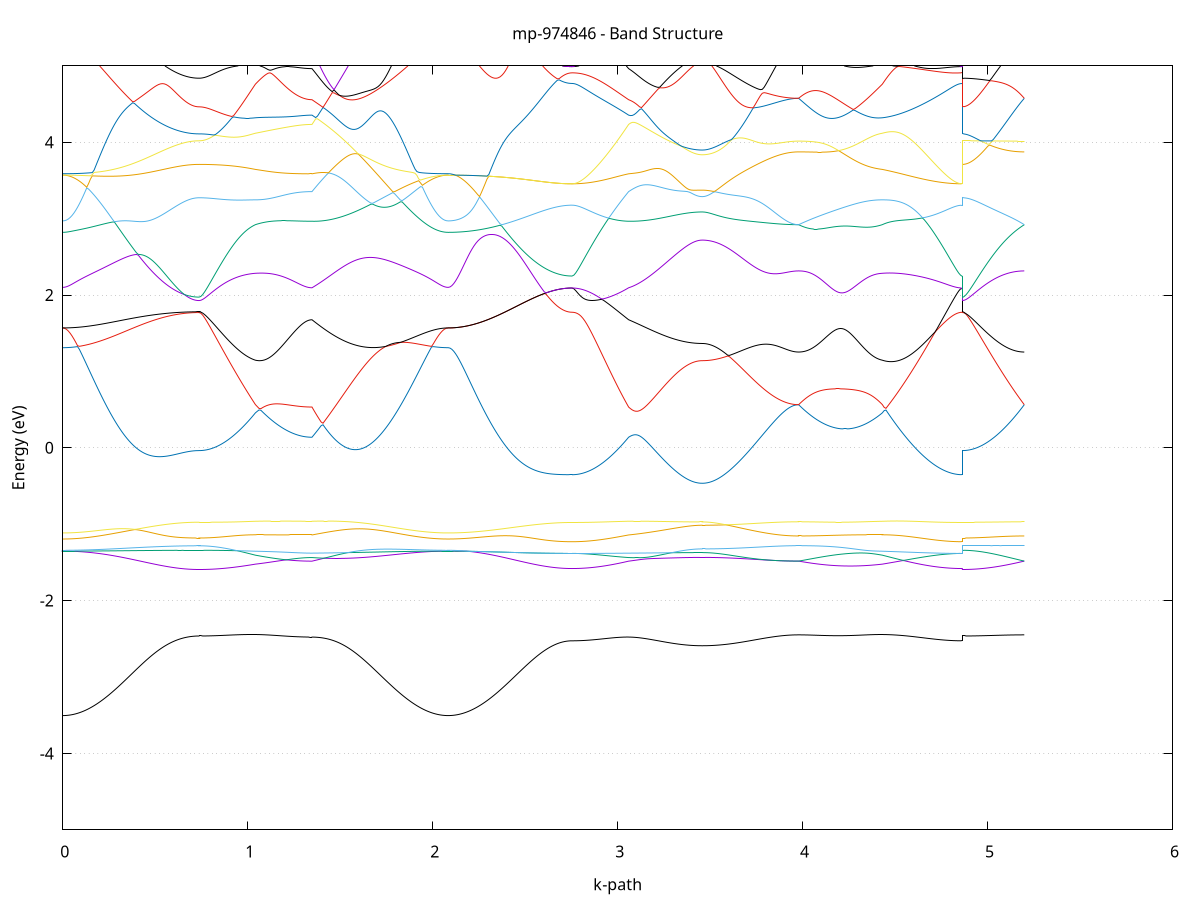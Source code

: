 set title 'mp-974846 - Band Structure'
set xlabel 'k-path'
set ylabel 'Energy (eV)'
set grid y
set yrange [-5:5]
set terminal png size 800,600
set output 'mp-974846_bands_gnuplot.png'
plot '-' using 1:2 with lines notitle, '-' using 1:2 with lines notitle, '-' using 1:2 with lines notitle, '-' using 1:2 with lines notitle, '-' using 1:2 with lines notitle, '-' using 1:2 with lines notitle, '-' using 1:2 with lines notitle, '-' using 1:2 with lines notitle, '-' using 1:2 with lines notitle, '-' using 1:2 with lines notitle, '-' using 1:2 with lines notitle, '-' using 1:2 with lines notitle, '-' using 1:2 with lines notitle, '-' using 1:2 with lines notitle, '-' using 1:2 with lines notitle, '-' using 1:2 with lines notitle, '-' using 1:2 with lines notitle, '-' using 1:2 with lines notitle, '-' using 1:2 with lines notitle, '-' using 1:2 with lines notitle, '-' using 1:2 with lines notitle, '-' using 1:2 with lines notitle, '-' using 1:2 with lines notitle, '-' using 1:2 with lines notitle, '-' using 1:2 with lines notitle, '-' using 1:2 with lines notitle, '-' using 1:2 with lines notitle, '-' using 1:2 with lines notitle, '-' using 1:2 with lines notitle, '-' using 1:2 with lines notitle, '-' using 1:2 with lines notitle, '-' using 1:2 with lines notitle, '-' using 1:2 with lines notitle, '-' using 1:2 with lines notitle, '-' using 1:2 with lines notitle, '-' using 1:2 with lines notitle, '-' using 1:2 with lines notitle, '-' using 1:2 with lines notitle, '-' using 1:2 with lines notitle, '-' using 1:2 with lines notitle, '-' using 1:2 with lines notitle, '-' using 1:2 with lines notitle, '-' using 1:2 with lines notitle, '-' using 1:2 with lines notitle, '-' using 1:2 with lines notitle, '-' using 1:2 with lines notitle, '-' using 1:2 with lines notitle, '-' using 1:2 with lines notitle
0.000000 -44.930277
0.009960 -44.930277
0.019919 -44.930277
0.029879 -44.930277
0.039839 -44.930277
0.049798 -44.930277
0.059758 -44.930277
0.069717 -44.930277
0.079677 -44.930277
0.089637 -44.930277
0.099596 -44.930277
0.109556 -44.930277
0.119516 -44.930277
0.129475 -44.930277
0.139435 -44.930277
0.149395 -44.930277
0.159354 -44.930277
0.169314 -44.930277
0.179274 -44.930277
0.189233 -44.930277
0.199193 -44.930277
0.209152 -44.930277
0.219112 -44.930277
0.229072 -44.930277
0.239031 -44.930277
0.248991 -44.930277
0.258951 -44.930277
0.268910 -44.930277
0.278870 -44.930277
0.288830 -44.930277
0.298789 -44.930277
0.308749 -44.930277
0.318708 -44.930277
0.328668 -44.930277
0.338628 -44.930277
0.348587 -44.930277
0.358547 -44.930277
0.368507 -44.930277
0.378466 -44.930277
0.388426 -44.930277
0.398386 -44.930277
0.408345 -44.930277
0.418305 -44.930277
0.428265 -44.930277
0.438224 -44.930277
0.448184 -44.930277
0.458143 -44.930277
0.468103 -44.930277
0.478063 -44.930277
0.488022 -44.930277
0.497982 -44.930277
0.507942 -44.930277
0.517901 -44.930277
0.527861 -44.930277
0.537821 -44.930277
0.547780 -44.930277
0.557740 -44.930277
0.567699 -44.930277
0.577659 -44.930277
0.587619 -44.930277
0.597578 -44.930277
0.607538 -44.930277
0.617498 -44.930277
0.627457 -44.930277
0.637417 -44.930277
0.647377 -44.930277
0.657336 -44.930277
0.667296 -44.930277
0.677255 -44.930277
0.687215 -44.930277
0.697175 -44.930277
0.707134 -44.930277
0.717094 -44.930277
0.727054 -44.930277
0.737013 -44.930277
0.737013 -44.930277
0.746830 -44.930277
0.756647 -44.930277
0.766464 -44.930277
0.776281 -44.930277
0.786098 -44.930277
0.795914 -44.930277
0.805731 -44.930277
0.815548 -44.930277
0.825365 -44.930277
0.835182 -44.930277
0.844999 -44.930277
0.854815 -44.930277
0.864632 -44.930277
0.874449 -44.930277
0.884266 -44.930277
0.894083 -44.930277
0.903900 -44.930277
0.913716 -44.930277
0.923533 -44.930277
0.933350 -44.930277
0.943167 -44.930277
0.952984 -44.930277
0.962801 -44.930277
0.972617 -44.930277
0.982434 -44.930277
0.992251 -44.930277
1.002068 -44.930277
1.011885 -44.930277
1.021702 -44.930277
1.031518 -44.930277
1.041335 -44.930277
1.041335 -44.930277
1.051205 -44.930277
1.061075 -44.930277
1.070944 -44.930277
1.080814 -44.930277
1.090684 -44.930277
1.100553 -44.930277
1.110423 -44.930277
1.120292 -44.930277
1.130162 -44.930277
1.140032 -44.930277
1.149901 -44.930277
1.159771 -44.930277
1.169641 -44.930277
1.179510 -44.930277
1.189380 -44.930277
1.199250 -44.930277
1.209119 -44.930277
1.218989 -44.930277
1.228859 -44.930277
1.238728 -44.930277
1.248598 -44.930277
1.258468 -44.930277
1.268337 -44.930277
1.278207 -44.930277
1.288076 -44.930277
1.297946 -44.930277
1.307816 -44.930277
1.317685 -44.930277
1.327555 -44.930277
1.337425 -44.930277
1.347294 -44.930277
1.347294 -44.930277
1.357245 -44.930277
1.367195 -44.930277
1.377146 -44.930277
1.387096 -44.930277
1.397047 -44.930277
1.406997 -44.930277
1.416948 -44.930277
1.426898 -44.930277
1.436849 -44.930277
1.446799 -44.930277
1.456750 -44.930277
1.466700 -44.930277
1.476651 -44.930277
1.486601 -44.930277
1.496551 -44.930277
1.506502 -44.930277
1.516452 -44.930277
1.526403 -44.930277
1.536353 -44.930277
1.546304 -44.930277
1.556254 -44.930277
1.566205 -44.930277
1.576155 -44.930277
1.586106 -44.930277
1.596056 -44.930277
1.606007 -44.930277
1.615957 -44.930277
1.625908 -44.930277
1.635858 -44.930277
1.645809 -44.930277
1.655759 -44.930277
1.665710 -44.930277
1.675660 -44.930277
1.685611 -44.930277
1.695561 -44.930277
1.705511 -44.930277
1.715462 -44.930277
1.725412 -44.930277
1.735363 -44.930277
1.745313 -44.930277
1.755264 -44.930277
1.765214 -44.930277
1.775165 -44.930277
1.785115 -44.930277
1.795066 -44.930277
1.805016 -44.930277
1.814967 -44.930277
1.824917 -44.930277
1.834868 -44.930277
1.844818 -44.930277
1.854769 -44.930277
1.864719 -44.930277
1.874670 -44.930277
1.884620 -44.930277
1.894571 -44.930277
1.904521 -44.930277
1.914471 -44.930277
1.924422 -44.930277
1.934372 -44.930277
1.944323 -44.930277
1.954273 -44.930277
1.964224 -44.930277
1.974174 -44.930277
1.984125 -44.930277
1.994075 -44.930277
2.004026 -44.930277
2.013976 -44.930277
2.023927 -44.930277
2.033877 -44.930277
2.043828 -44.930277
2.053778 -44.930277
2.063729 -44.930277
2.073679 -44.930277
2.083630 -44.930277
2.083630 -44.930277
2.093626 -44.930277
2.103622 -44.930277
2.113619 -44.930277
2.123615 -44.930277
2.133612 -44.930277
2.143608 -44.930277
2.153605 -44.930277
2.163601 -44.930277
2.173597 -44.930277
2.183594 -44.930277
2.193590 -44.930277
2.203587 -44.930277
2.213583 -44.930277
2.223579 -44.930277
2.233576 -44.930277
2.243572 -44.930277
2.253569 -44.930277
2.263565 -44.930277
2.273562 -44.930277
2.283558 -44.930277
2.293554 -44.930277
2.303551 -44.930277
2.313547 -44.930277
2.323544 -44.930277
2.333540 -44.930277
2.343537 -44.930277
2.353533 -44.930277
2.363529 -44.930277
2.373526 -44.930277
2.383522 -44.930277
2.393519 -44.930277
2.403515 -44.930277
2.413511 -44.930277
2.423508 -44.930277
2.433504 -44.930277
2.443501 -44.930277
2.453497 -44.930277
2.463494 -44.930277
2.473490 -44.930277
2.483486 -44.930277
2.493483 -44.930277
2.503479 -44.930277
2.513476 -44.930277
2.523472 -44.930277
2.533469 -44.930277
2.543465 -44.930277
2.553461 -44.930277
2.563458 -44.930277
2.573454 -44.930277
2.583451 -44.930277
2.593447 -44.930277
2.603443 -44.930277
2.613440 -44.930277
2.623436 -44.930277
2.633433 -44.930277
2.643429 -44.930277
2.653426 -44.930277
2.663422 -44.930277
2.673418 -44.930277
2.683415 -44.930277
2.693411 -44.930277
2.703408 -44.930277
2.713404 -44.930277
2.723401 -44.930277
2.733397 -44.930277
2.743393 -44.930277
2.753390 -44.930277
2.753390 -44.930277
2.763259 -44.930277
2.773129 -44.930277
2.782999 -44.930277
2.792868 -44.930277
2.802738 -44.930277
2.812608 -44.930277
2.822477 -44.930277
2.832347 -44.930277
2.842217 -44.930277
2.852086 -44.930277
2.861956 -44.930277
2.871826 -44.930277
2.881695 -44.930277
2.891565 -44.930277
2.901434 -44.930277
2.911304 -44.930277
2.921174 -44.930277
2.931043 -44.930277
2.940913 -44.930277
2.950783 -44.930277
2.960652 -44.930277
2.970522 -44.930277
2.980392 -44.930277
2.990261 -44.930277
3.000131 -44.930277
3.010001 -44.930277
3.019870 -44.930277
3.029740 -44.930277
3.039609 -44.930277
3.049479 -44.930277
3.059349 -44.930277
3.059349 -44.930277
3.069300 -44.930277
3.079252 -44.930277
3.089203 -44.930277
3.099155 -44.930277
3.109106 -44.930277
3.119058 -44.930277
3.129009 -44.930277
3.138960 -44.930277
3.148912 -44.930277
3.158863 -44.930277
3.168815 -44.930277
3.178766 -44.930277
3.188718 -44.930277
3.198669 -44.930277
3.208621 -44.930277
3.218572 -44.930277
3.228524 -44.930277
3.238475 -44.930277
3.248427 -44.930277
3.258378 -44.930277
3.268330 -44.930277
3.278281 -44.930277
3.288232 -44.930277
3.298184 -44.930277
3.308135 -44.930277
3.318087 -44.930277
3.328038 -44.930277
3.337990 -44.930277
3.347941 -44.930277
3.357893 -44.930277
3.367844 -44.930277
3.377796 -44.930277
3.387747 -44.930277
3.397699 -44.930277
3.407650 -44.930277
3.417601 -44.930277
3.427553 -44.930277
3.437504 -44.930277
3.447456 -44.930277
3.457407 -44.930277
3.457407 -44.930277
3.467240 -44.930277
3.477073 -44.930277
3.486906 -44.930277
3.496739 -44.930277
3.506572 -44.930277
3.516405 -44.930277
3.526238 -44.930277
3.536071 -44.930277
3.545904 -44.930277
3.555737 -44.930277
3.565570 -44.930277
3.575403 -44.930277
3.585236 -44.930277
3.595069 -44.930277
3.604902 -44.930277
3.614735 -44.930277
3.624568 -44.930277
3.634401 -44.930277
3.644234 -44.930277
3.654067 -44.930277
3.663900 -44.930277
3.673733 -44.930277
3.683566 -44.930277
3.693399 -44.930277
3.703231 -44.930277
3.713064 -44.930277
3.722897 -44.930277
3.732730 -44.930277
3.742563 -44.930277
3.752396 -44.930277
3.762229 -44.930277
3.772062 -44.930277
3.781895 -44.930277
3.791728 -44.930277
3.801561 -44.930277
3.811394 -44.930277
3.821227 -44.930277
3.831060 -44.930277
3.840893 -44.930277
3.850726 -44.930277
3.860559 -44.930277
3.870392 -44.930277
3.880225 -44.930277
3.890058 -44.930277
3.899891 -44.930277
3.909724 -44.930277
3.919557 -44.930277
3.929390 -44.930277
3.939223 -44.930277
3.949056 -44.930277
3.958889 -44.930277
3.968722 -44.930277
3.978554 -44.930277
3.978554 -44.930277
3.988391 -44.930277
3.998228 -44.930277
4.008065 -44.930277
4.017902 -44.930277
4.027739 -44.930277
4.037576 -44.930277
4.047413 -44.930277
4.057250 -44.930277
4.067087 -44.930277
4.076924 -44.930277
4.086761 -44.930277
4.096598 -44.930277
4.106435 -44.930277
4.116272 -44.930277
4.126109 -44.930277
4.135946 -44.930277
4.145783 -44.930277
4.155620 -44.930277
4.165457 -44.930277
4.175294 -44.930277
4.185131 -44.930277
4.194968 -44.930277
4.204805 -44.930277
4.214642 -44.930277
4.224479 -44.930277
4.234316 -44.930277
4.244153 -44.930277
4.253989 -44.930277
4.263826 -44.930277
4.273663 -44.930277
4.283500 -44.930277
4.293337 -44.930277
4.303174 -44.930277
4.313011 -44.930277
4.322848 -44.930277
4.332685 -44.930277
4.342522 -44.930277
4.352359 -44.930277
4.362196 -44.930277
4.372033 -44.930277
4.381870 -44.930277
4.391707 -44.930277
4.401544 -44.930277
4.411381 -44.930277
4.421218 -44.930277
4.431055 -44.930277
4.431055 -44.930277
4.440889 -44.930277
4.450723 -44.930277
4.460556 -44.930277
4.470390 -44.930277
4.480224 -44.930277
4.490058 -44.930277
4.499892 -44.930277
4.509726 -44.930277
4.519560 -44.930277
4.529394 -44.930277
4.539228 -44.930277
4.549062 -44.930277
4.558895 -44.930277
4.568729 -44.930277
4.578563 -44.930277
4.588397 -44.930277
4.598231 -44.930277
4.608065 -44.930277
4.617899 -44.930277
4.627733 -44.930277
4.637567 -44.930277
4.647400 -44.930277
4.657234 -44.930277
4.667068 -44.930277
4.676902 -44.930277
4.686736 -44.930277
4.696570 -44.930277
4.706404 -44.930277
4.716238 -44.930277
4.726072 -44.930277
4.735906 -44.930277
4.745739 -44.930277
4.755573 -44.930277
4.765407 -44.930277
4.775241 -44.930277
4.785075 -44.930277
4.794909 -44.930277
4.804743 -44.930277
4.814577 -44.930277
4.824411 -44.930277
4.834244 -44.930277
4.844078 -44.930277
4.853912 -44.930277
4.863746 -44.930277
4.863746 -44.930277
4.873596 -44.930277
4.883445 -44.930277
4.893294 -44.930277
4.903144 -44.930277
4.912993 -44.930277
4.922843 -44.930277
4.932692 -44.930277
4.942541 -44.930277
4.952391 -44.930277
4.962240 -44.930277
4.972090 -44.930277
4.981939 -44.930277
4.991789 -44.930277
5.001638 -44.930277
5.011487 -44.930277
5.021337 -44.930277
5.031186 -44.930277
5.041036 -44.930277
5.050885 -44.930277
5.060734 -44.930277
5.070584 -44.930277
5.080433 -44.930277
5.090283 -44.930277
5.100132 -44.930277
5.109982 -44.930277
5.119831 -44.930277
5.129680 -44.930277
5.139530 -44.930277
5.149379 -44.930277
5.159229 -44.930277
5.169078 -44.930277
5.178927 -44.930277
5.188777 -44.930277
5.198626 -44.930277
e
0.000000 -44.881377
0.009960 -44.881377
0.019919 -44.881377
0.029879 -44.881377
0.039839 -44.881377
0.049798 -44.881377
0.059758 -44.881377
0.069717 -44.881377
0.079677 -44.881377
0.089637 -44.881377
0.099596 -44.881377
0.109556 -44.881377
0.119516 -44.881377
0.129475 -44.881377
0.139435 -44.881377
0.149395 -44.881377
0.159354 -44.881377
0.169314 -44.881377
0.179274 -44.881377
0.189233 -44.881377
0.199193 -44.881377
0.209152 -44.881377
0.219112 -44.881377
0.229072 -44.881377
0.239031 -44.881377
0.248991 -44.881377
0.258951 -44.881377
0.268910 -44.881377
0.278870 -44.881377
0.288830 -44.881377
0.298789 -44.881377
0.308749 -44.881377
0.318708 -44.881377
0.328668 -44.881377
0.338628 -44.881377
0.348587 -44.881377
0.358547 -44.881377
0.368507 -44.881377
0.378466 -44.881377
0.388426 -44.881377
0.398386 -44.881377
0.408345 -44.881377
0.418305 -44.881377
0.428265 -44.881377
0.438224 -44.881377
0.448184 -44.881377
0.458143 -44.881377
0.468103 -44.881377
0.478063 -44.881377
0.488022 -44.881377
0.497982 -44.881377
0.507942 -44.881377
0.517901 -44.881377
0.527861 -44.881377
0.537821 -44.881377
0.547780 -44.881377
0.557740 -44.881377
0.567699 -44.881377
0.577659 -44.881377
0.587619 -44.881377
0.597578 -44.881377
0.607538 -44.881377
0.617498 -44.881377
0.627457 -44.881377
0.637417 -44.881377
0.647377 -44.881377
0.657336 -44.881377
0.667296 -44.881377
0.677255 -44.881377
0.687215 -44.881377
0.697175 -44.881377
0.707134 -44.881377
0.717094 -44.881377
0.727054 -44.881377
0.737013 -44.881377
0.737013 -44.881377
0.746830 -44.881377
0.756647 -44.881377
0.766464 -44.881377
0.776281 -44.881377
0.786098 -44.881377
0.795914 -44.881377
0.805731 -44.881377
0.815548 -44.881377
0.825365 -44.881377
0.835182 -44.881377
0.844999 -44.881377
0.854815 -44.881377
0.864632 -44.881377
0.874449 -44.881377
0.884266 -44.881377
0.894083 -44.881377
0.903900 -44.881377
0.913716 -44.881377
0.923533 -44.881377
0.933350 -44.881377
0.943167 -44.881377
0.952984 -44.881377
0.962801 -44.881377
0.972617 -44.881377
0.982434 -44.881377
0.992251 -44.881377
1.002068 -44.881377
1.011885 -44.881377
1.021702 -44.881377
1.031518 -44.881377
1.041335 -44.881377
1.041335 -44.881377
1.051205 -44.881377
1.061075 -44.881377
1.070944 -44.881377
1.080814 -44.881377
1.090684 -44.881377
1.100553 -44.881377
1.110423 -44.881377
1.120292 -44.881377
1.130162 -44.881377
1.140032 -44.881377
1.149901 -44.881377
1.159771 -44.881377
1.169641 -44.881377
1.179510 -44.881377
1.189380 -44.881377
1.199250 -44.881377
1.209119 -44.881377
1.218989 -44.881377
1.228859 -44.881377
1.238728 -44.881377
1.248598 -44.881377
1.258468 -44.881377
1.268337 -44.881377
1.278207 -44.881377
1.288076 -44.881377
1.297946 -44.881377
1.307816 -44.881377
1.317685 -44.881377
1.327555 -44.881377
1.337425 -44.881377
1.347294 -44.881377
1.347294 -44.881377
1.357245 -44.881377
1.367195 -44.881377
1.377146 -44.881377
1.387096 -44.881377
1.397047 -44.881377
1.406997 -44.881377
1.416948 -44.881377
1.426898 -44.881377
1.436849 -44.881377
1.446799 -44.881377
1.456750 -44.881377
1.466700 -44.881377
1.476651 -44.881377
1.486601 -44.881377
1.496551 -44.881377
1.506502 -44.881377
1.516452 -44.881377
1.526403 -44.881377
1.536353 -44.881377
1.546304 -44.881377
1.556254 -44.881377
1.566205 -44.881377
1.576155 -44.881377
1.586106 -44.881377
1.596056 -44.881377
1.606007 -44.881377
1.615957 -44.881377
1.625908 -44.881377
1.635858 -44.881377
1.645809 -44.881377
1.655759 -44.881377
1.665710 -44.881377
1.675660 -44.881377
1.685611 -44.881377
1.695561 -44.881377
1.705511 -44.881377
1.715462 -44.881377
1.725412 -44.881377
1.735363 -44.881377
1.745313 -44.881377
1.755264 -44.881377
1.765214 -44.881377
1.775165 -44.881377
1.785115 -44.881377
1.795066 -44.881377
1.805016 -44.881377
1.814967 -44.881377
1.824917 -44.881377
1.834868 -44.881377
1.844818 -44.881377
1.854769 -44.881377
1.864719 -44.881377
1.874670 -44.881377
1.884620 -44.881377
1.894571 -44.881377
1.904521 -44.881377
1.914471 -44.881377
1.924422 -44.881377
1.934372 -44.881377
1.944323 -44.881377
1.954273 -44.881377
1.964224 -44.881377
1.974174 -44.881377
1.984125 -44.881377
1.994075 -44.881377
2.004026 -44.881377
2.013976 -44.881377
2.023927 -44.881377
2.033877 -44.881377
2.043828 -44.881377
2.053778 -44.881377
2.063729 -44.881377
2.073679 -44.881377
2.083630 -44.881377
2.083630 -44.881377
2.093626 -44.881377
2.103622 -44.881377
2.113619 -44.881377
2.123615 -44.881377
2.133612 -44.881377
2.143608 -44.881377
2.153605 -44.881377
2.163601 -44.881377
2.173597 -44.881377
2.183594 -44.881377
2.193590 -44.881377
2.203587 -44.881377
2.213583 -44.881377
2.223579 -44.881377
2.233576 -44.881377
2.243572 -44.881377
2.253569 -44.881377
2.263565 -44.881377
2.273562 -44.881377
2.283558 -44.881377
2.293554 -44.881377
2.303551 -44.881377
2.313547 -44.881377
2.323544 -44.881377
2.333540 -44.881377
2.343537 -44.881377
2.353533 -44.881377
2.363529 -44.881377
2.373526 -44.881377
2.383522 -44.881377
2.393519 -44.881377
2.403515 -44.881377
2.413511 -44.881377
2.423508 -44.881377
2.433504 -44.881377
2.443501 -44.881377
2.453497 -44.881377
2.463494 -44.881377
2.473490 -44.881377
2.483486 -44.881377
2.493483 -44.881377
2.503479 -44.881377
2.513476 -44.881377
2.523472 -44.881377
2.533469 -44.881377
2.543465 -44.881377
2.553461 -44.881377
2.563458 -44.881377
2.573454 -44.881377
2.583451 -44.881377
2.593447 -44.881377
2.603443 -44.881377
2.613440 -44.881377
2.623436 -44.881377
2.633433 -44.881377
2.643429 -44.881377
2.653426 -44.881377
2.663422 -44.881377
2.673418 -44.881377
2.683415 -44.881377
2.693411 -44.881377
2.703408 -44.881377
2.713404 -44.881377
2.723401 -44.881377
2.733397 -44.881377
2.743393 -44.881377
2.753390 -44.881377
2.753390 -44.881377
2.763259 -44.881377
2.773129 -44.881377
2.782999 -44.881377
2.792868 -44.881377
2.802738 -44.881377
2.812608 -44.881377
2.822477 -44.881377
2.832347 -44.881377
2.842217 -44.881377
2.852086 -44.881377
2.861956 -44.881377
2.871826 -44.881377
2.881695 -44.881377
2.891565 -44.881377
2.901434 -44.881377
2.911304 -44.881377
2.921174 -44.881377
2.931043 -44.881377
2.940913 -44.881377
2.950783 -44.881377
2.960652 -44.881377
2.970522 -44.881377
2.980392 -44.881377
2.990261 -44.881377
3.000131 -44.881377
3.010001 -44.881377
3.019870 -44.881377
3.029740 -44.881377
3.039609 -44.881377
3.049479 -44.881377
3.059349 -44.881377
3.059349 -44.881377
3.069300 -44.881377
3.079252 -44.881377
3.089203 -44.881377
3.099155 -44.881377
3.109106 -44.881377
3.119058 -44.881377
3.129009 -44.881377
3.138960 -44.881377
3.148912 -44.881377
3.158863 -44.881377
3.168815 -44.881377
3.178766 -44.881377
3.188718 -44.881377
3.198669 -44.881377
3.208621 -44.881377
3.218572 -44.881377
3.228524 -44.881377
3.238475 -44.881377
3.248427 -44.881377
3.258378 -44.881377
3.268330 -44.881377
3.278281 -44.881377
3.288232 -44.881377
3.298184 -44.881377
3.308135 -44.881377
3.318087 -44.881377
3.328038 -44.881377
3.337990 -44.881377
3.347941 -44.881377
3.357893 -44.881377
3.367844 -44.881377
3.377796 -44.881377
3.387747 -44.881377
3.397699 -44.881377
3.407650 -44.881377
3.417601 -44.881377
3.427553 -44.881377
3.437504 -44.881377
3.447456 -44.881377
3.457407 -44.881377
3.457407 -44.881377
3.467240 -44.881377
3.477073 -44.881377
3.486906 -44.881377
3.496739 -44.881377
3.506572 -44.881377
3.516405 -44.881377
3.526238 -44.881377
3.536071 -44.881377
3.545904 -44.881377
3.555737 -44.881377
3.565570 -44.881377
3.575403 -44.881377
3.585236 -44.881377
3.595069 -44.881377
3.604902 -44.881377
3.614735 -44.881377
3.624568 -44.881377
3.634401 -44.881377
3.644234 -44.881377
3.654067 -44.881377
3.663900 -44.881377
3.673733 -44.881377
3.683566 -44.881377
3.693399 -44.881377
3.703231 -44.881377
3.713064 -44.881377
3.722897 -44.881377
3.732730 -44.881377
3.742563 -44.881377
3.752396 -44.881377
3.762229 -44.881377
3.772062 -44.881377
3.781895 -44.881377
3.791728 -44.881377
3.801561 -44.881377
3.811394 -44.881377
3.821227 -44.881377
3.831060 -44.881377
3.840893 -44.881377
3.850726 -44.881377
3.860559 -44.881377
3.870392 -44.881377
3.880225 -44.881377
3.890058 -44.881377
3.899891 -44.881377
3.909724 -44.881377
3.919557 -44.881377
3.929390 -44.881377
3.939223 -44.881377
3.949056 -44.881377
3.958889 -44.881377
3.968722 -44.881377
3.978554 -44.881377
3.978554 -44.881377
3.988391 -44.881377
3.998228 -44.881377
4.008065 -44.881377
4.017902 -44.881377
4.027739 -44.881377
4.037576 -44.881377
4.047413 -44.881377
4.057250 -44.881377
4.067087 -44.881377
4.076924 -44.881377
4.086761 -44.881377
4.096598 -44.881377
4.106435 -44.881377
4.116272 -44.881377
4.126109 -44.881377
4.135946 -44.881377
4.145783 -44.881377
4.155620 -44.881377
4.165457 -44.881377
4.175294 -44.881377
4.185131 -44.881377
4.194968 -44.881377
4.204805 -44.881377
4.214642 -44.881377
4.224479 -44.881377
4.234316 -44.881377
4.244153 -44.881377
4.253989 -44.881377
4.263826 -44.881377
4.273663 -44.881377
4.283500 -44.881377
4.293337 -44.881377
4.303174 -44.881377
4.313011 -44.881377
4.322848 -44.881377
4.332685 -44.881377
4.342522 -44.881377
4.352359 -44.881377
4.362196 -44.881377
4.372033 -44.881377
4.381870 -44.881377
4.391707 -44.881377
4.401544 -44.881377
4.411381 -44.881377
4.421218 -44.881377
4.431055 -44.881377
4.431055 -44.881377
4.440889 -44.881377
4.450723 -44.881377
4.460556 -44.881377
4.470390 -44.881377
4.480224 -44.881377
4.490058 -44.881377
4.499892 -44.881377
4.509726 -44.881377
4.519560 -44.881377
4.529394 -44.881377
4.539228 -44.881377
4.549062 -44.881377
4.558895 -44.881377
4.568729 -44.881377
4.578563 -44.881377
4.588397 -44.881377
4.598231 -44.881377
4.608065 -44.881377
4.617899 -44.881377
4.627733 -44.881377
4.637567 -44.881377
4.647400 -44.881377
4.657234 -44.881377
4.667068 -44.881377
4.676902 -44.881377
4.686736 -44.881377
4.696570 -44.881377
4.706404 -44.881377
4.716238 -44.881377
4.726072 -44.881377
4.735906 -44.881377
4.745739 -44.881377
4.755573 -44.881377
4.765407 -44.881377
4.775241 -44.881377
4.785075 -44.881377
4.794909 -44.881377
4.804743 -44.881377
4.814577 -44.881377
4.824411 -44.881377
4.834244 -44.881377
4.844078 -44.881377
4.853912 -44.881377
4.863746 -44.881377
4.863746 -44.881377
4.873596 -44.881377
4.883445 -44.881377
4.893294 -44.881377
4.903144 -44.881377
4.912993 -44.881377
4.922843 -44.881377
4.932692 -44.881377
4.942541 -44.881377
4.952391 -44.881377
4.962240 -44.881377
4.972090 -44.881377
4.981939 -44.881377
4.991789 -44.881377
5.001638 -44.881377
5.011487 -44.881377
5.021337 -44.881377
5.031186 -44.881377
5.041036 -44.881377
5.050885 -44.881377
5.060734 -44.881377
5.070584 -44.881377
5.080433 -44.881377
5.090283 -44.881377
5.100132 -44.881377
5.109982 -44.881377
5.119831 -44.881377
5.129680 -44.881377
5.139530 -44.881377
5.149379 -44.881377
5.159229 -44.881377
5.169078 -44.881377
5.178927 -44.881377
5.188777 -44.881377
5.198626 -44.881377
e
0.000000 -44.881377
0.009960 -44.881377
0.019919 -44.881377
0.029879 -44.881377
0.039839 -44.881377
0.049798 -44.881377
0.059758 -44.881377
0.069717 -44.881377
0.079677 -44.881377
0.089637 -44.881377
0.099596 -44.881377
0.109556 -44.881377
0.119516 -44.881377
0.129475 -44.881377
0.139435 -44.881377
0.149395 -44.881377
0.159354 -44.881377
0.169314 -44.881377
0.179274 -44.881377
0.189233 -44.881377
0.199193 -44.881377
0.209152 -44.881377
0.219112 -44.881377
0.229072 -44.881377
0.239031 -44.881377
0.248991 -44.881377
0.258951 -44.881377
0.268910 -44.881377
0.278870 -44.881377
0.288830 -44.881377
0.298789 -44.881377
0.308749 -44.881377
0.318708 -44.881377
0.328668 -44.881377
0.338628 -44.881377
0.348587 -44.881377
0.358547 -44.881377
0.368507 -44.881377
0.378466 -44.881377
0.388426 -44.881377
0.398386 -44.881377
0.408345 -44.881377
0.418305 -44.881377
0.428265 -44.881377
0.438224 -44.881377
0.448184 -44.881377
0.458143 -44.881377
0.468103 -44.881377
0.478063 -44.881377
0.488022 -44.881377
0.497982 -44.881377
0.507942 -44.881377
0.517901 -44.881377
0.527861 -44.881377
0.537821 -44.881377
0.547780 -44.881377
0.557740 -44.881377
0.567699 -44.881377
0.577659 -44.881377
0.587619 -44.881377
0.597578 -44.881377
0.607538 -44.881377
0.617498 -44.881377
0.627457 -44.881377
0.637417 -44.881377
0.647377 -44.881377
0.657336 -44.881377
0.667296 -44.881377
0.677255 -44.881377
0.687215 -44.881377
0.697175 -44.881377
0.707134 -44.881377
0.717094 -44.881377
0.727054 -44.881377
0.737013 -44.881377
0.737013 -44.881377
0.746830 -44.881377
0.756647 -44.881377
0.766464 -44.881377
0.776281 -44.881377
0.786098 -44.881377
0.795914 -44.881377
0.805731 -44.881377
0.815548 -44.881377
0.825365 -44.881377
0.835182 -44.881377
0.844999 -44.881377
0.854815 -44.881377
0.864632 -44.881377
0.874449 -44.881377
0.884266 -44.881377
0.894083 -44.881377
0.903900 -44.881377
0.913716 -44.881377
0.923533 -44.881377
0.933350 -44.881377
0.943167 -44.881377
0.952984 -44.881377
0.962801 -44.881377
0.972617 -44.881377
0.982434 -44.881377
0.992251 -44.881377
1.002068 -44.881377
1.011885 -44.881377
1.021702 -44.881377
1.031518 -44.881377
1.041335 -44.881377
1.041335 -44.881377
1.051205 -44.881377
1.061075 -44.881377
1.070944 -44.881377
1.080814 -44.881377
1.090684 -44.881377
1.100553 -44.881377
1.110423 -44.881377
1.120292 -44.881377
1.130162 -44.881377
1.140032 -44.881377
1.149901 -44.881377
1.159771 -44.881377
1.169641 -44.881377
1.179510 -44.881377
1.189380 -44.881377
1.199250 -44.881377
1.209119 -44.881377
1.218989 -44.881377
1.228859 -44.881377
1.238728 -44.881377
1.248598 -44.881377
1.258468 -44.881377
1.268337 -44.881377
1.278207 -44.881377
1.288076 -44.881377
1.297946 -44.881377
1.307816 -44.881377
1.317685 -44.881377
1.327555 -44.881377
1.337425 -44.881377
1.347294 -44.881377
1.347294 -44.881377
1.357245 -44.881377
1.367195 -44.881377
1.377146 -44.881377
1.387096 -44.881377
1.397047 -44.881377
1.406997 -44.881377
1.416948 -44.881377
1.426898 -44.881377
1.436849 -44.881377
1.446799 -44.881377
1.456750 -44.881377
1.466700 -44.881377
1.476651 -44.881377
1.486601 -44.881377
1.496551 -44.881377
1.506502 -44.881377
1.516452 -44.881377
1.526403 -44.881377
1.536353 -44.881377
1.546304 -44.881377
1.556254 -44.881377
1.566205 -44.881377
1.576155 -44.881377
1.586106 -44.881377
1.596056 -44.881377
1.606007 -44.881377
1.615957 -44.881377
1.625908 -44.881377
1.635858 -44.881377
1.645809 -44.881377
1.655759 -44.881377
1.665710 -44.881377
1.675660 -44.881377
1.685611 -44.881377
1.695561 -44.881377
1.705511 -44.881377
1.715462 -44.881377
1.725412 -44.881377
1.735363 -44.881377
1.745313 -44.881377
1.755264 -44.881377
1.765214 -44.881377
1.775165 -44.881377
1.785115 -44.881377
1.795066 -44.881377
1.805016 -44.881377
1.814967 -44.881377
1.824917 -44.881377
1.834868 -44.881377
1.844818 -44.881377
1.854769 -44.881377
1.864719 -44.881377
1.874670 -44.881377
1.884620 -44.881377
1.894571 -44.881377
1.904521 -44.881377
1.914471 -44.881377
1.924422 -44.881377
1.934372 -44.881377
1.944323 -44.881377
1.954273 -44.881377
1.964224 -44.881377
1.974174 -44.881377
1.984125 -44.881377
1.994075 -44.881377
2.004026 -44.881377
2.013976 -44.881377
2.023927 -44.881377
2.033877 -44.881377
2.043828 -44.881377
2.053778 -44.881377
2.063729 -44.881377
2.073679 -44.881377
2.083630 -44.881377
2.083630 -44.881377
2.093626 -44.881377
2.103622 -44.881377
2.113619 -44.881377
2.123615 -44.881377
2.133612 -44.881377
2.143608 -44.881377
2.153605 -44.881377
2.163601 -44.881377
2.173597 -44.881377
2.183594 -44.881377
2.193590 -44.881377
2.203587 -44.881377
2.213583 -44.881377
2.223579 -44.881377
2.233576 -44.881377
2.243572 -44.881377
2.253569 -44.881377
2.263565 -44.881377
2.273562 -44.881377
2.283558 -44.881377
2.293554 -44.881377
2.303551 -44.881377
2.313547 -44.881377
2.323544 -44.881377
2.333540 -44.881377
2.343537 -44.881377
2.353533 -44.881377
2.363529 -44.881377
2.373526 -44.881377
2.383522 -44.881377
2.393519 -44.881377
2.403515 -44.881377
2.413511 -44.881377
2.423508 -44.881377
2.433504 -44.881377
2.443501 -44.881377
2.453497 -44.881377
2.463494 -44.881377
2.473490 -44.881377
2.483486 -44.881377
2.493483 -44.881377
2.503479 -44.881377
2.513476 -44.881377
2.523472 -44.881377
2.533469 -44.881377
2.543465 -44.881377
2.553461 -44.881377
2.563458 -44.881377
2.573454 -44.881377
2.583451 -44.881377
2.593447 -44.881377
2.603443 -44.881377
2.613440 -44.881377
2.623436 -44.881377
2.633433 -44.881377
2.643429 -44.881377
2.653426 -44.881377
2.663422 -44.881377
2.673418 -44.881377
2.683415 -44.881377
2.693411 -44.881377
2.703408 -44.881377
2.713404 -44.881377
2.723401 -44.881377
2.733397 -44.881377
2.743393 -44.881377
2.753390 -44.881377
2.753390 -44.881377
2.763259 -44.881377
2.773129 -44.881377
2.782999 -44.881377
2.792868 -44.881377
2.802738 -44.881377
2.812608 -44.881377
2.822477 -44.881377
2.832347 -44.881377
2.842217 -44.881377
2.852086 -44.881377
2.861956 -44.881377
2.871826 -44.881377
2.881695 -44.881377
2.891565 -44.881377
2.901434 -44.881377
2.911304 -44.881377
2.921174 -44.881377
2.931043 -44.881377
2.940913 -44.881377
2.950783 -44.881377
2.960652 -44.881377
2.970522 -44.881377
2.980392 -44.881377
2.990261 -44.881377
3.000131 -44.881377
3.010001 -44.881377
3.019870 -44.881377
3.029740 -44.881377
3.039609 -44.881377
3.049479 -44.881377
3.059349 -44.881377
3.059349 -44.881377
3.069300 -44.881377
3.079252 -44.881377
3.089203 -44.881377
3.099155 -44.881377
3.109106 -44.881377
3.119058 -44.881377
3.129009 -44.881377
3.138960 -44.881377
3.148912 -44.881377
3.158863 -44.881377
3.168815 -44.881377
3.178766 -44.881377
3.188718 -44.881377
3.198669 -44.881377
3.208621 -44.881377
3.218572 -44.881377
3.228524 -44.881377
3.238475 -44.881377
3.248427 -44.881377
3.258378 -44.881377
3.268330 -44.881377
3.278281 -44.881377
3.288232 -44.881377
3.298184 -44.881377
3.308135 -44.881377
3.318087 -44.881377
3.328038 -44.881377
3.337990 -44.881377
3.347941 -44.881377
3.357893 -44.881377
3.367844 -44.881377
3.377796 -44.881377
3.387747 -44.881377
3.397699 -44.881377
3.407650 -44.881377
3.417601 -44.881377
3.427553 -44.881377
3.437504 -44.881377
3.447456 -44.881377
3.457407 -44.881377
3.457407 -44.881377
3.467240 -44.881377
3.477073 -44.881377
3.486906 -44.881377
3.496739 -44.881377
3.506572 -44.881377
3.516405 -44.881377
3.526238 -44.881377
3.536071 -44.881377
3.545904 -44.881377
3.555737 -44.881377
3.565570 -44.881377
3.575403 -44.881377
3.585236 -44.881377
3.595069 -44.881377
3.604902 -44.881377
3.614735 -44.881377
3.624568 -44.881377
3.634401 -44.881377
3.644234 -44.881377
3.654067 -44.881377
3.663900 -44.881377
3.673733 -44.881377
3.683566 -44.881377
3.693399 -44.881377
3.703231 -44.881377
3.713064 -44.881377
3.722897 -44.881377
3.732730 -44.881377
3.742563 -44.881377
3.752396 -44.881377
3.762229 -44.881377
3.772062 -44.881377
3.781895 -44.881377
3.791728 -44.881377
3.801561 -44.881377
3.811394 -44.881377
3.821227 -44.881377
3.831060 -44.881377
3.840893 -44.881377
3.850726 -44.881377
3.860559 -44.881377
3.870392 -44.881377
3.880225 -44.881377
3.890058 -44.881377
3.899891 -44.881377
3.909724 -44.881377
3.919557 -44.881377
3.929390 -44.881377
3.939223 -44.881377
3.949056 -44.881377
3.958889 -44.881377
3.968722 -44.881377
3.978554 -44.881377
3.978554 -44.881377
3.988391 -44.881377
3.998228 -44.881377
4.008065 -44.881377
4.017902 -44.881377
4.027739 -44.881377
4.037576 -44.881377
4.047413 -44.881377
4.057250 -44.881377
4.067087 -44.881377
4.076924 -44.881377
4.086761 -44.881377
4.096598 -44.881377
4.106435 -44.881377
4.116272 -44.881377
4.126109 -44.881377
4.135946 -44.881377
4.145783 -44.881377
4.155620 -44.881377
4.165457 -44.881377
4.175294 -44.881377
4.185131 -44.881377
4.194968 -44.881377
4.204805 -44.881377
4.214642 -44.881377
4.224479 -44.881377
4.234316 -44.881377
4.244153 -44.881377
4.253989 -44.881377
4.263826 -44.881377
4.273663 -44.881377
4.283500 -44.881377
4.293337 -44.881377
4.303174 -44.881377
4.313011 -44.881377
4.322848 -44.881377
4.332685 -44.881377
4.342522 -44.881377
4.352359 -44.881377
4.362196 -44.881377
4.372033 -44.881377
4.381870 -44.881377
4.391707 -44.881377
4.401544 -44.881377
4.411381 -44.881377
4.421218 -44.881377
4.431055 -44.881377
4.431055 -44.881377
4.440889 -44.881377
4.450723 -44.881377
4.460556 -44.881377
4.470390 -44.881377
4.480224 -44.881377
4.490058 -44.881377
4.499892 -44.881377
4.509726 -44.881377
4.519560 -44.881377
4.529394 -44.881377
4.539228 -44.881377
4.549062 -44.881377
4.558895 -44.881377
4.568729 -44.881377
4.578563 -44.881377
4.588397 -44.881377
4.598231 -44.881377
4.608065 -44.881377
4.617899 -44.881377
4.627733 -44.881377
4.637567 -44.881377
4.647400 -44.881377
4.657234 -44.881377
4.667068 -44.881377
4.676902 -44.881377
4.686736 -44.881377
4.696570 -44.881377
4.706404 -44.881377
4.716238 -44.881377
4.726072 -44.881377
4.735906 -44.881377
4.745739 -44.881377
4.755573 -44.881377
4.765407 -44.881377
4.775241 -44.881377
4.785075 -44.881377
4.794909 -44.881377
4.804743 -44.881377
4.814577 -44.881377
4.824411 -44.881377
4.834244 -44.881377
4.844078 -44.881377
4.853912 -44.881377
4.863746 -44.881377
4.863746 -44.881377
4.873596 -44.881377
4.883445 -44.881377
4.893294 -44.881377
4.903144 -44.881377
4.912993 -44.881377
4.922843 -44.881377
4.932692 -44.881377
4.942541 -44.881377
4.952391 -44.881377
4.962240 -44.881377
4.972090 -44.881377
4.981939 -44.881377
4.991789 -44.881377
5.001638 -44.881377
5.011487 -44.881377
5.021337 -44.881377
5.031186 -44.881377
5.041036 -44.881377
5.050885 -44.881377
5.060734 -44.881377
5.070584 -44.881377
5.080433 -44.881377
5.090283 -44.881377
5.100132 -44.881377
5.109982 -44.881377
5.119831 -44.881377
5.129680 -44.881377
5.139530 -44.881377
5.149379 -44.881377
5.159229 -44.881377
5.169078 -44.881377
5.178927 -44.881377
5.188777 -44.881377
5.198626 -44.881377
e
0.000000 -28.715377
0.009960 -28.715377
0.019919 -28.715377
0.029879 -28.715377
0.039839 -28.715277
0.049798 -28.715277
0.059758 -28.715277
0.069717 -28.715177
0.079677 -28.715177
0.089637 -28.715077
0.099596 -28.715077
0.109556 -28.714977
0.119516 -28.714977
0.129475 -28.714877
0.139435 -28.714777
0.149395 -28.714677
0.159354 -28.714677
0.169314 -28.714577
0.179274 -28.714477
0.189233 -28.714377
0.199193 -28.714277
0.209152 -28.714177
0.219112 -28.714077
0.229072 -28.713877
0.239031 -28.713777
0.248991 -28.713677
0.258951 -28.713577
0.268910 -28.713477
0.278870 -28.713277
0.288830 -28.713177
0.298789 -28.713077
0.308749 -28.712877
0.318708 -28.712777
0.328668 -28.712677
0.338628 -28.712477
0.348587 -28.712377
0.358547 -28.712277
0.368507 -28.712077
0.378466 -28.711977
0.388426 -28.711777
0.398386 -28.711677
0.408345 -28.711577
0.418305 -28.711377
0.428265 -28.711277
0.438224 -28.711177
0.448184 -28.710977
0.458143 -28.710877
0.468103 -28.710777
0.478063 -28.710677
0.488022 -28.710477
0.497982 -28.710377
0.507942 -28.710277
0.517901 -28.710177
0.527861 -28.710077
0.537821 -28.709977
0.547780 -28.709877
0.557740 -28.709777
0.567699 -28.709677
0.577659 -28.709577
0.587619 -28.709477
0.597578 -28.709377
0.607538 -28.709377
0.617498 -28.709277
0.627457 -28.709177
0.637417 -28.709177
0.647377 -28.709077
0.657336 -28.709077
0.667296 -28.708977
0.677255 -28.708977
0.687215 -28.708977
0.697175 -28.708877
0.707134 -28.708877
0.717094 -28.708877
0.727054 -28.708877
0.737013 -28.708877
0.737013 -28.708877
0.746830 -28.708877
0.756647 -28.708877
0.766464 -28.708877
0.776281 -28.708877
0.786098 -28.708877
0.795914 -28.708877
0.805731 -28.708877
0.815548 -28.708877
0.825365 -28.708877
0.835182 -28.708877
0.844999 -28.708877
0.854815 -28.708877
0.864632 -28.708877
0.874449 -28.708877
0.884266 -28.708877
0.894083 -28.708877
0.903900 -28.708877
0.913716 -28.708877
0.923533 -28.708877
0.933350 -28.708877
0.943167 -28.708877
0.952984 -28.708877
0.962801 -28.708877
0.972617 -28.708877
0.982434 -28.708877
0.992251 -28.708877
1.002068 -28.708877
1.011885 -28.708877
1.021702 -28.708877
1.031518 -28.708877
1.041335 -28.708877
1.041335 -28.708877
1.051205 -28.708877
1.061075 -28.708877
1.070944 -28.708877
1.080814 -28.708977
1.090684 -28.708977
1.100553 -28.708977
1.110423 -28.708977
1.120292 -28.708977
1.130162 -28.708977
1.140032 -28.708977
1.149901 -28.708977
1.159771 -28.708977
1.169641 -28.709077
1.179510 -28.709077
1.189380 -28.709077
1.199250 -28.709077
1.209119 -28.709077
1.218989 -28.709077
1.228859 -28.709077
1.238728 -28.709077
1.248598 -28.709177
1.258468 -28.709177
1.268337 -28.709177
1.278207 -28.709177
1.288076 -28.709177
1.297946 -28.709177
1.307816 -28.709177
1.317685 -28.709177
1.327555 -28.709177
1.337425 -28.709177
1.347294 -28.709177
1.347294 -28.709177
1.357245 -28.709177
1.367195 -28.709277
1.377146 -28.709277
1.387096 -28.709277
1.397047 -28.709377
1.406997 -28.709377
1.416948 -28.709477
1.426898 -28.709477
1.436849 -28.709577
1.446799 -28.709577
1.456750 -28.709677
1.466700 -28.709677
1.476651 -28.709777
1.486601 -28.709877
1.496551 -28.709977
1.506502 -28.709977
1.516452 -28.710077
1.526403 -28.710177
1.536353 -28.710277
1.546304 -28.710377
1.556254 -28.710477
1.566205 -28.710577
1.576155 -28.710577
1.586106 -28.710777
1.596056 -28.710877
1.606007 -28.710977
1.615957 -28.711077
1.625908 -28.711177
1.635858 -28.711277
1.645809 -28.711377
1.655759 -28.711477
1.665710 -28.711677
1.675660 -28.711777
1.685611 -28.711877
1.695561 -28.711977
1.705511 -28.712077
1.715462 -28.712277
1.725412 -28.712377
1.735363 -28.712477
1.745313 -28.712577
1.755264 -28.712777
1.765214 -28.712877
1.775165 -28.712977
1.785115 -28.713077
1.795066 -28.713277
1.805016 -28.713377
1.814967 -28.713477
1.824917 -28.713577
1.834868 -28.713777
1.844818 -28.713777
1.854769 -28.713977
1.864719 -28.714077
1.874670 -28.714177
1.884620 -28.714277
1.894571 -28.714377
1.904521 -28.714477
1.914471 -28.714577
1.924422 -28.714677
1.934372 -28.714777
1.944323 -28.714777
1.954273 -28.714877
1.964224 -28.714977
1.974174 -28.714977
1.984125 -28.715077
1.994075 -28.715177
2.004026 -28.715177
2.013976 -28.715177
2.023927 -28.715277
2.033877 -28.715277
2.043828 -28.715277
2.053778 -28.715377
2.063729 -28.715377
2.073679 -28.715377
2.083630 -28.715377
2.083630 -28.715377
2.093626 -28.715377
2.103622 -28.715377
2.113619 -28.715377
2.123615 -28.715277
2.133612 -28.715277
2.143608 -28.715277
2.153605 -28.715177
2.163601 -28.715177
2.173597 -28.715077
2.183594 -28.714977
2.193590 -28.714977
2.203587 -28.714877
2.213583 -28.714777
2.223579 -28.714677
2.233576 -28.714577
2.243572 -28.714477
2.253569 -28.714377
2.263565 -28.714277
2.273562 -28.714177
2.283558 -28.714077
2.293554 -28.713977
2.303551 -28.713777
2.313547 -28.713677
2.323544 -28.713577
2.333540 -28.713377
2.343537 -28.713277
2.353533 -28.713177
2.363529 -28.712977
2.373526 -28.712877
2.383522 -28.712677
2.393519 -28.712577
2.403515 -28.712377
2.413511 -28.712277
2.423508 -28.712077
2.433504 -28.711977
2.443501 -28.711777
2.453497 -28.711677
2.463494 -28.711477
2.473490 -28.711377
2.483486 -28.711277
2.493483 -28.711077
2.503479 -28.710977
2.513476 -28.710777
2.523472 -28.710677
2.533469 -28.710577
2.543465 -28.710377
2.553461 -28.710277
2.563458 -28.710177
2.573454 -28.710077
2.583451 -28.709977
2.593447 -28.709877
2.603443 -28.709777
2.613440 -28.709677
2.623436 -28.709577
2.633433 -28.709477
2.643429 -28.709377
2.653426 -28.709377
2.663422 -28.709277
2.673418 -28.709177
2.683415 -28.709177
2.693411 -28.709077
2.703408 -28.709077
2.713404 -28.709077
2.723401 -28.708977
2.733397 -28.708977
2.743393 -28.708977
2.753390 -28.708977
2.753390 -28.708977
2.763259 -28.708977
2.773129 -28.708977
2.782999 -28.708977
2.792868 -28.708977
2.802738 -28.708977
2.812608 -28.708977
2.822477 -28.708977
2.832347 -28.708977
2.842217 -28.708977
2.852086 -28.708977
2.861956 -28.708977
2.871826 -28.708977
2.881695 -28.708977
2.891565 -28.708977
2.901434 -28.708977
2.911304 -28.708977
2.921174 -28.708977
2.931043 -28.708977
2.940913 -28.708977
2.950783 -28.708977
2.960652 -28.708977
2.970522 -28.709077
2.980392 -28.709077
2.990261 -28.709077
3.000131 -28.709077
3.010001 -28.709077
3.019870 -28.709077
3.029740 -28.709077
3.039609 -28.709177
3.049479 -28.709177
3.059349 -28.709177
3.059349 -28.709177
3.069300 -28.709177
3.079252 -28.709277
3.089203 -28.709277
3.099155 -28.709277
3.109106 -28.709277
3.119058 -28.709377
3.129009 -28.709377
3.138960 -28.709377
3.148912 -28.709477
3.158863 -28.709477
3.168815 -28.709577
3.178766 -28.709577
3.188718 -28.709577
3.198669 -28.709677
3.208621 -28.709677
3.218572 -28.709777
3.228524 -28.709777
3.238475 -28.709877
3.248427 -28.709877
3.258378 -28.709977
3.268330 -28.709977
3.278281 -28.710077
3.288232 -28.710077
3.298184 -28.710177
3.308135 -28.710177
3.318087 -28.710177
3.328038 -28.710277
3.337990 -28.710277
3.347941 -28.710277
3.357893 -28.710377
3.367844 -28.710377
3.377796 -28.710377
3.387747 -28.710377
3.397699 -28.710477
3.407650 -28.710477
3.417601 -28.710477
3.427553 -28.710477
3.437504 -28.710477
3.447456 -28.710477
3.457407 -28.710477
3.457407 -28.710477
3.467240 -28.710477
3.477073 -28.710477
3.486906 -28.710477
3.496739 -28.710477
3.506572 -28.710477
3.516405 -28.710477
3.526238 -28.710377
3.536071 -28.710377
3.545904 -28.710377
3.555737 -28.710377
3.565570 -28.710277
3.575403 -28.710277
3.585236 -28.710277
3.595069 -28.710277
3.604902 -28.710177
3.614735 -28.710177
3.624568 -28.710077
3.634401 -28.710077
3.644234 -28.710077
3.654067 -28.709977
3.663900 -28.709977
3.673733 -28.709877
3.683566 -28.709877
3.693399 -28.709777
3.703231 -28.709777
3.713064 -28.709677
3.722897 -28.709677
3.732730 -28.709577
3.742563 -28.709577
3.752396 -28.709477
3.762229 -28.709477
3.772062 -28.709377
3.781895 -28.709377
3.791728 -28.709377
3.801561 -28.709277
3.811394 -28.709277
3.821227 -28.709177
3.831060 -28.709177
3.840893 -28.709177
3.850726 -28.709077
3.860559 -28.709077
3.870392 -28.709077
3.880225 -28.708977
3.890058 -28.708977
3.899891 -28.708977
3.909724 -28.708977
3.919557 -28.708877
3.929390 -28.708877
3.939223 -28.708877
3.949056 -28.708877
3.958889 -28.708877
3.968722 -28.708877
3.978554 -28.708877
3.978554 -28.708877
3.988391 -28.708877
3.998228 -28.708877
4.008065 -28.708877
4.017902 -28.708877
4.027739 -28.708877
4.037576 -28.708877
4.047413 -28.708877
4.057250 -28.708877
4.067087 -28.708877
4.076924 -28.708877
4.086761 -28.708877
4.096598 -28.708877
4.106435 -28.708977
4.116272 -28.708977
4.126109 -28.708977
4.135946 -28.708977
4.145783 -28.708977
4.155620 -28.708977
4.165457 -28.708977
4.175294 -28.708977
4.185131 -28.708977
4.194968 -28.708977
4.204805 -28.708977
4.214642 -28.708977
4.224479 -28.708977
4.234316 -28.708977
4.244153 -28.708977
4.253989 -28.708977
4.263826 -28.708977
4.273663 -28.708977
4.283500 -28.708977
4.293337 -28.708977
4.303174 -28.708977
4.313011 -28.708977
4.322848 -28.708977
4.332685 -28.708977
4.342522 -28.708977
4.352359 -28.708977
4.362196 -28.708877
4.372033 -28.708877
4.381870 -28.708877
4.391707 -28.708877
4.401544 -28.708877
4.411381 -28.708877
4.421218 -28.708877
4.431055 -28.708877
4.431055 -28.708877
4.440889 -28.708877
4.450723 -28.708877
4.460556 -28.708877
4.470390 -28.708877
4.480224 -28.708877
4.490058 -28.708877
4.499892 -28.708977
4.509726 -28.708977
4.519560 -28.708977
4.529394 -28.708977
4.539228 -28.708977
4.549062 -28.708977
4.558895 -28.708977
4.568729 -28.708977
4.578563 -28.708977
4.588397 -28.708977
4.598231 -28.708977
4.608065 -28.708977
4.617899 -28.708977
4.627733 -28.708977
4.637567 -28.708977
4.647400 -28.708977
4.657234 -28.708977
4.667068 -28.708977
4.676902 -28.708977
4.686736 -28.708977
4.696570 -28.708977
4.706404 -28.708977
4.716238 -28.708977
4.726072 -28.708977
4.735906 -28.708977
4.745739 -28.708977
4.755573 -28.708977
4.765407 -28.708977
4.775241 -28.708977
4.785075 -28.708977
4.794909 -28.708977
4.804743 -28.708977
4.814577 -28.708977
4.824411 -28.708977
4.834244 -28.708977
4.844078 -28.708977
4.853912 -28.708977
4.863746 -28.708977
4.863746 -28.708877
4.873596 -28.708877
4.883445 -28.708877
4.893294 -28.708877
4.903144 -28.708877
4.912993 -28.708877
4.922843 -28.708877
4.932692 -28.708877
4.942541 -28.708877
4.952391 -28.708877
4.962240 -28.708877
4.972090 -28.708877
4.981939 -28.708877
4.991789 -28.708877
5.001638 -28.708877
5.011487 -28.708877
5.021337 -28.708877
5.031186 -28.708877
5.041036 -28.708877
5.050885 -28.708877
5.060734 -28.708877
5.070584 -28.708877
5.080433 -28.708877
5.090283 -28.708877
5.100132 -28.708877
5.109982 -28.708877
5.119831 -28.708877
5.129680 -28.708877
5.139530 -28.708877
5.149379 -28.708877
5.159229 -28.708877
5.169078 -28.708877
5.178927 -28.708877
5.188777 -28.708877
5.198626 -28.708877
e
0.000000 -28.110177
0.009960 -28.110077
0.019919 -28.110077
0.029879 -28.110077
0.039839 -28.110077
0.049798 -28.110077
0.059758 -28.110077
0.069717 -28.109977
0.079677 -28.109977
0.089637 -28.109877
0.099596 -28.109877
0.109556 -28.109777
0.119516 -28.109777
0.129475 -28.109677
0.139435 -28.109577
0.149395 -28.109577
0.159354 -28.109477
0.169314 -28.109377
0.179274 -28.109277
0.189233 -28.109177
0.199193 -28.109077
0.209152 -28.108977
0.219112 -28.108877
0.229072 -28.108777
0.239031 -28.108677
0.248991 -28.108577
0.258951 -28.108477
0.268910 -28.108377
0.278870 -28.108277
0.288830 -28.108077
0.298789 -28.107977
0.308749 -28.107877
0.318708 -28.107777
0.328668 -28.107577
0.338628 -28.107477
0.348587 -28.107377
0.358547 -28.107177
0.368507 -28.107077
0.378466 -28.106977
0.388426 -28.106877
0.398386 -28.106677
0.408345 -28.106577
0.418305 -28.106477
0.428265 -28.106277
0.438224 -28.106177
0.448184 -28.106077
0.458143 -28.105977
0.468103 -28.105877
0.478063 -28.105677
0.488022 -28.105577
0.497982 -28.105477
0.507942 -28.105377
0.517901 -28.105277
0.527861 -28.105177
0.537821 -28.105077
0.547780 -28.104977
0.557740 -28.104877
0.567699 -28.104777
0.577659 -28.104677
0.587619 -28.104577
0.597578 -28.104577
0.607538 -28.104477
0.617498 -28.104377
0.627457 -28.104377
0.637417 -28.104277
0.647377 -28.104277
0.657336 -28.104177
0.667296 -28.104177
0.677255 -28.104077
0.687215 -28.104077
0.697175 -28.104077
0.707134 -28.104077
0.717094 -28.103977
0.727054 -28.103977
0.737013 -28.103977
0.737013 -28.103977
0.746830 -28.103977
0.756647 -28.103977
0.766464 -28.103977
0.776281 -28.103877
0.786098 -28.103877
0.795914 -28.103777
0.805731 -28.103777
0.815548 -28.103677
0.825365 -28.103577
0.835182 -28.103477
0.844999 -28.103277
0.854815 -28.103177
0.864632 -28.103077
0.874449 -28.102877
0.884266 -28.102777
0.894083 -28.102577
0.903900 -28.102477
0.913716 -28.102277
0.923533 -28.102077
0.933350 -28.102277
0.943167 -28.102477
0.952984 -28.102677
0.962801 -28.102877
0.972617 -28.103177
0.982434 -28.103377
0.992251 -28.103677
1.002068 -28.103877
1.011885 -28.104177
1.021702 -28.104377
1.031518 -28.104677
1.041335 -28.104877
1.041335 -28.104877
1.051205 -28.105077
1.061075 -28.105277
1.070944 -28.105477
1.080814 -28.105677
1.090684 -28.105777
1.100553 -28.105977
1.110423 -28.106177
1.120292 -28.106277
1.130162 -28.106477
1.140032 -28.106577
1.149901 -28.106777
1.159771 -28.106877
1.169641 -28.106977
1.179510 -28.107077
1.189380 -28.107177
1.199250 -28.107377
1.209119 -28.107477
1.218989 -28.107477
1.228859 -28.107577
1.238728 -28.107677
1.248598 -28.107777
1.258468 -28.107877
1.268337 -28.107877
1.278207 -28.107977
1.288076 -28.107977
1.297946 -28.108077
1.307816 -28.108077
1.317685 -28.108077
1.327555 -28.108077
1.337425 -28.108077
1.347294 -28.108077
1.347294 -28.108077
1.357245 -28.107777
1.367195 -28.107477
1.377146 -28.107177
1.387096 -28.106777
1.397047 -28.106477
1.406997 -28.106077
1.416948 -28.105777
1.426898 -28.105377
1.436849 -28.105077
1.446799 -28.104677
1.456750 -28.104277
1.466700 -28.103877
1.476651 -28.103577
1.486601 -28.103177
1.496551 -28.102777
1.506502 -28.102377
1.516452 -28.101977
1.526403 -28.101577
1.536353 -28.101577
1.546304 -28.101877
1.556254 -28.102177
1.566205 -28.102377
1.576155 -28.102677
1.586106 -28.102977
1.596056 -28.103277
1.606007 -28.103577
1.615957 -28.103777
1.625908 -28.104077
1.635858 -28.104377
1.645809 -28.104577
1.655759 -28.104877
1.665710 -28.105077
1.675660 -28.105377
1.685611 -28.105577
1.695561 -28.105777
1.705511 -28.105977
1.715462 -28.106177
1.725412 -28.106477
1.735363 -28.106677
1.745313 -28.106877
1.755264 -28.107077
1.765214 -28.107277
1.775165 -28.107377
1.785115 -28.107577
1.795066 -28.107777
1.805016 -28.107977
1.814967 -28.108077
1.824917 -28.108277
1.834868 -28.108377
1.844818 -28.108477
1.854769 -28.108677
1.864719 -28.108777
1.874670 -28.108877
1.884620 -28.108977
1.894571 -28.109177
1.904521 -28.109277
1.914471 -28.109377
1.924422 -28.109477
1.934372 -28.109477
1.944323 -28.109577
1.954273 -28.109677
1.964224 -28.109777
1.974174 -28.109777
1.984125 -28.109877
1.994075 -28.109877
2.004026 -28.109977
2.013976 -28.109977
2.023927 -28.109977
2.033877 -28.110077
2.043828 -28.110077
2.053778 -28.110077
2.063729 -28.110077
2.073679 -28.110177
2.083630 -28.110177
2.083630 -28.110177
2.093626 -28.110077
2.103622 -28.110177
2.113619 -28.110177
2.123615 -28.110177
2.133612 -28.110177
2.143608 -28.110177
2.153605 -28.110177
2.163601 -28.110277
2.173597 -28.110277
2.183594 -28.110277
2.193590 -28.110277
2.203587 -28.110377
2.213583 -28.110377
2.223579 -28.110477
2.233576 -28.110477
2.243572 -28.110577
2.253569 -28.110577
2.263565 -28.110677
2.273562 -28.110777
2.283558 -28.110777
2.293554 -28.110877
2.303551 -28.110877
2.313547 -28.110977
2.323544 -28.111077
2.333540 -28.111077
2.343537 -28.111177
2.353533 -28.111277
2.363529 -28.111277
2.373526 -28.111377
2.383522 -28.111477
2.393519 -28.111577
2.403515 -28.111577
2.413511 -28.111677
2.423508 -28.111777
2.433504 -28.111877
2.443501 -28.111977
2.453497 -28.111977
2.463494 -28.112077
2.473490 -28.112177
2.483486 -28.112177
2.493483 -28.112277
2.503479 -28.112377
2.513476 -28.112377
2.523472 -28.112477
2.533469 -28.112577
2.543465 -28.112677
2.553461 -28.112677
2.563458 -28.112777
2.573454 -28.112777
2.583451 -28.112877
2.593447 -28.112877
2.603443 -28.112977
2.613440 -28.112977
2.623436 -28.113077
2.633433 -28.113077
2.643429 -28.113177
2.653426 -28.113177
2.663422 -28.113177
2.673418 -28.113277
2.683415 -28.113277
2.693411 -28.113277
2.703408 -28.113277
2.713404 -28.113377
2.723401 -28.113377
2.733397 -28.113377
2.743393 -28.113377
2.753390 -28.113377
2.753390 -28.113377
2.763259 -28.113377
2.773129 -28.113377
2.782999 -28.113277
2.792868 -28.113277
2.802738 -28.113177
2.812608 -28.113177
2.822477 -28.113077
2.832347 -28.112977
2.842217 -28.112877
2.852086 -28.112777
2.861956 -28.112677
2.871826 -28.112477
2.881695 -28.112377
2.891565 -28.112177
2.901434 -28.112077
2.911304 -28.111877
2.921174 -28.111677
2.931043 -28.111477
2.940913 -28.111277
2.950783 -28.111077
2.960652 -28.110877
2.970522 -28.110577
2.980392 -28.110377
2.990261 -28.110077
3.000131 -28.109877
3.010001 -28.109577
3.019870 -28.109277
3.029740 -28.108977
3.039609 -28.108677
3.049479 -28.108477
3.059349 -28.108077
3.059349 -28.108077
3.069300 -28.107977
3.079252 -28.107777
3.089203 -28.107577
3.099155 -28.107377
3.109106 -28.107277
3.119058 -28.107077
3.129009 -28.106877
3.138960 -28.106677
3.148912 -28.106477
3.158863 -28.106377
3.168815 -28.106177
3.178766 -28.105977
3.188718 -28.105777
3.198669 -28.105577
3.208621 -28.105377
3.218572 -28.105277
3.228524 -28.105077
3.238475 -28.104877
3.248427 -28.104677
3.258378 -28.104577
3.268330 -28.104377
3.278281 -28.104177
3.288232 -28.104077
3.298184 -28.103877
3.308135 -28.103677
3.318087 -28.103577
3.328038 -28.103477
3.337990 -28.103277
3.347941 -28.103177
3.357893 -28.102977
3.367844 -28.102877
3.377796 -28.102777
3.387747 -28.102677
3.397699 -28.102577
3.407650 -28.102477
3.417601 -28.102377
3.427553 -28.102377
3.437504 -28.102277
3.447456 -28.102277
3.457407 -28.102277
3.457407 -28.102277
3.467240 -28.102277
3.477073 -28.102277
3.486906 -28.102277
3.496739 -28.102277
3.506572 -28.102277
3.516405 -28.102277
3.526238 -28.102277
3.536071 -28.102277
3.545904 -28.102277
3.555737 -28.102277
3.565570 -28.102177
3.575403 -28.102177
3.585236 -28.102177
3.595069 -28.102177
3.604902 -28.102177
3.614735 -28.102177
3.624568 -28.102177
3.634401 -28.102177
3.644234 -28.102177
3.654067 -28.102177
3.663900 -28.102177
3.673733 -28.102177
3.683566 -28.102177
3.693399 -28.102177
3.703231 -28.102177
3.713064 -28.102177
3.722897 -28.102177
3.732730 -28.102177
3.742563 -28.102177
3.752396 -28.102077
3.762229 -28.102077
3.772062 -28.102077
3.781895 -28.102077
3.791728 -28.102077
3.801561 -28.102077
3.811394 -28.102077
3.821227 -28.102077
3.831060 -28.102077
3.840893 -28.102077
3.850726 -28.102077
3.860559 -28.102077
3.870392 -28.102077
3.880225 -28.102077
3.890058 -28.102077
3.899891 -28.102077
3.909724 -28.102077
3.919557 -28.102077
3.929390 -28.102077
3.939223 -28.102077
3.949056 -28.102077
3.958889 -28.102077
3.968722 -28.102077
3.978554 -28.102077
3.978554 -28.102077
3.988391 -28.102077
3.998228 -28.102177
4.008065 -28.102177
4.017902 -28.102277
4.027739 -28.102277
4.037576 -28.102377
4.047413 -28.102377
4.057250 -28.102377
4.067087 -28.102477
4.076924 -28.102477
4.086761 -28.102477
4.096598 -28.102477
4.106435 -28.102477
4.116272 -28.102477
4.126109 -28.102477
4.135946 -28.102377
4.145783 -28.102377
4.155620 -28.102377
4.165457 -28.102277
4.175294 -28.102277
4.185131 -28.102277
4.194968 -28.102177
4.204805 -28.102077
4.214642 -28.102077
4.224479 -28.102077
4.234316 -28.102077
4.244153 -28.102177
4.253989 -28.102277
4.263826 -28.102377
4.273663 -28.102477
4.283500 -28.102577
4.293337 -28.102777
4.303174 -28.102877
4.313011 -28.102977
4.322848 -28.103177
4.332685 -28.103277
4.342522 -28.103377
4.352359 -28.103577
4.362196 -28.103777
4.372033 -28.103877
4.381870 -28.104077
4.391707 -28.104177
4.401544 -28.104377
4.411381 -28.104577
4.421218 -28.104777
4.431055 -28.104877
4.431055 -28.104877
4.440889 -28.105177
4.450723 -28.105477
4.460556 -28.105777
4.470390 -28.105977
4.480224 -28.106277
4.490058 -28.106577
4.499892 -28.106877
4.509726 -28.107177
4.519560 -28.107377
4.529394 -28.107677
4.539228 -28.107977
4.549062 -28.108277
4.558895 -28.108477
4.568729 -28.108777
4.578563 -28.108977
4.588397 -28.109277
4.598231 -28.109577
4.608065 -28.109777
4.617899 -28.110077
4.627733 -28.110277
4.637567 -28.110477
4.647400 -28.110677
4.657234 -28.110977
4.667068 -28.111177
4.676902 -28.111377
4.686736 -28.111577
4.696570 -28.111777
4.706404 -28.111877
4.716238 -28.112077
4.726072 -28.112277
4.735906 -28.112377
4.745739 -28.112577
4.755573 -28.112677
4.765407 -28.112777
4.775241 -28.112877
4.785075 -28.112977
4.794909 -28.113077
4.804743 -28.113177
4.814577 -28.113177
4.824411 -28.113277
4.834244 -28.113277
4.844078 -28.113377
4.853912 -28.113377
4.863746 -28.113377
4.863746 -28.103977
4.873596 -28.103977
4.883445 -28.103977
4.893294 -28.103977
4.903144 -28.103977
4.912993 -28.103977
4.922843 -28.103977
4.932692 -28.103877
4.942541 -28.103877
4.952391 -28.103877
4.962240 -28.103777
4.972090 -28.103777
4.981939 -28.103677
4.991789 -28.103677
5.001638 -28.103577
5.011487 -28.103577
5.021337 -28.103477
5.031186 -28.103477
5.041036 -28.103377
5.050885 -28.103277
5.060734 -28.103277
5.070584 -28.103177
5.080433 -28.103077
5.090283 -28.102977
5.100132 -28.102877
5.109982 -28.102877
5.119831 -28.102777
5.129680 -28.102677
5.139530 -28.102577
5.149379 -28.102477
5.159229 -28.102377
5.169078 -28.102277
5.178927 -28.102177
5.188777 -28.102077
5.198626 -28.102077
e
0.000000 -28.087077
0.009960 -28.087177
0.019919 -28.087177
0.029879 -28.087177
0.039839 -28.087177
0.049798 -28.087277
0.059758 -28.087377
0.069717 -28.087377
0.079677 -28.087477
0.089637 -28.087577
0.099596 -28.087677
0.109556 -28.087777
0.119516 -28.087977
0.129475 -28.088077
0.139435 -28.088277
0.149395 -28.088377
0.159354 -28.088577
0.169314 -28.088777
0.179274 -28.088977
0.189233 -28.089077
0.199193 -28.089277
0.209152 -28.089577
0.219112 -28.089777
0.229072 -28.089977
0.239031 -28.090177
0.248991 -28.090477
0.258951 -28.090677
0.268910 -28.090977
0.278870 -28.091177
0.288830 -28.091477
0.298789 -28.091677
0.308749 -28.091977
0.318708 -28.092277
0.328668 -28.092477
0.338628 -28.092777
0.348587 -28.093077
0.358547 -28.093277
0.368507 -28.093577
0.378466 -28.093877
0.388426 -28.094177
0.398386 -28.094377
0.408345 -28.094677
0.418305 -28.094977
0.428265 -28.095277
0.438224 -28.095477
0.448184 -28.095777
0.458143 -28.095977
0.468103 -28.096277
0.478063 -28.096477
0.488022 -28.096777
0.497982 -28.096977
0.507942 -28.097177
0.517901 -28.097477
0.527861 -28.097677
0.537821 -28.097877
0.547780 -28.098077
0.557740 -28.098277
0.567699 -28.098477
0.577659 -28.098677
0.587619 -28.098777
0.597578 -28.098977
0.607538 -28.099077
0.617498 -28.099277
0.627457 -28.099377
0.637417 -28.099477
0.647377 -28.099577
0.657336 -28.099677
0.667296 -28.099777
0.677255 -28.099877
0.687215 -28.099877
0.697175 -28.099977
0.707134 -28.099977
0.717094 -28.100077
0.727054 -28.100077
0.737013 -28.100077
0.737013 -28.100077
0.746830 -28.100077
0.756647 -28.100077
0.766464 -28.100077
0.776281 -28.100177
0.786098 -28.100177
0.795914 -28.100277
0.805731 -28.100377
0.815548 -28.100477
0.825365 -28.100577
0.835182 -28.100677
0.844999 -28.100777
0.854815 -28.100877
0.864632 -28.100977
0.874449 -28.101177
0.884266 -28.101277
0.894083 -28.101477
0.903900 -28.101677
0.913716 -28.101877
0.923533 -28.102077
0.933350 -28.101877
0.943167 -28.101677
0.952984 -28.101477
0.962801 -28.101177
0.972617 -28.100977
0.982434 -28.100777
0.992251 -28.100477
1.002068 -28.100277
1.011885 -28.099977
1.021702 -28.099777
1.031518 -28.099477
1.041335 -28.099277
1.041335 -28.099277
1.051205 -28.099077
1.061075 -28.098877
1.070944 -28.098677
1.080814 -28.098477
1.090684 -28.098377
1.100553 -28.098177
1.110423 -28.097977
1.120292 -28.097877
1.130162 -28.097677
1.140032 -28.097577
1.149901 -28.097377
1.159771 -28.097277
1.169641 -28.097077
1.179510 -28.096977
1.189380 -28.096877
1.199250 -28.096777
1.209119 -28.096677
1.218989 -28.096577
1.228859 -28.096477
1.238728 -28.096377
1.248598 -28.096277
1.258468 -28.096177
1.268337 -28.096077
1.278207 -28.096077
1.288076 -28.095977
1.297946 -28.095977
1.307816 -28.095977
1.317685 -28.095877
1.327555 -28.095877
1.337425 -28.095877
1.347294 -28.095877
1.347294 -28.095877
1.357245 -28.096177
1.367195 -28.096477
1.377146 -28.096677
1.387096 -28.096977
1.397047 -28.097277
1.406997 -28.097577
1.416948 -28.097877
1.426898 -28.098177
1.436849 -28.098477
1.446799 -28.098777
1.456750 -28.099177
1.466700 -28.099477
1.476651 -28.099777
1.486601 -28.100077
1.496551 -28.100377
1.506502 -28.100677
1.516452 -28.100977
1.526403 -28.101277
1.536353 -28.101177
1.546304 -28.100777
1.556254 -28.100377
1.566205 -28.099977
1.576155 -28.099577
1.586106 -28.099277
1.596056 -28.098877
1.606007 -28.098477
1.615957 -28.098077
1.625908 -28.097677
1.635858 -28.097277
1.645809 -28.096877
1.655759 -28.096577
1.665710 -28.096177
1.675660 -28.095777
1.685611 -28.095377
1.695561 -28.095077
1.705511 -28.094677
1.715462 -28.094377
1.725412 -28.093977
1.735363 -28.093677
1.745313 -28.093277
1.755264 -28.092977
1.765214 -28.092677
1.775165 -28.092377
1.785115 -28.092077
1.795066 -28.091777
1.805016 -28.091477
1.814967 -28.091177
1.824917 -28.090877
1.834868 -28.090577
1.844818 -28.090377
1.854769 -28.090077
1.864719 -28.089877
1.874670 -28.089577
1.884620 -28.089377
1.894571 -28.089177
1.904521 -28.088977
1.914471 -28.088777
1.924422 -28.088577
1.934372 -28.088377
1.944323 -28.088277
1.954273 -28.088077
1.964224 -28.087977
1.974174 -28.087777
1.984125 -28.087677
1.994075 -28.087577
2.004026 -28.087477
2.013976 -28.087377
2.023927 -28.087377
2.033877 -28.087277
2.043828 -28.087177
2.053778 -28.087177
2.063729 -28.087177
2.073679 -28.087177
2.083630 -28.087077
2.083630 -28.087077
2.093626 -28.087077
2.103622 -28.087177
2.113619 -28.087177
2.123615 -28.087177
2.133612 -28.087177
2.143608 -28.087177
2.153605 -28.087177
2.163601 -28.087277
2.173597 -28.087277
2.183594 -28.087377
2.193590 -28.087377
2.203587 -28.087377
2.213583 -28.087477
2.223579 -28.087477
2.233576 -28.087577
2.243572 -28.087677
2.253569 -28.087677
2.263565 -28.087777
2.273562 -28.087877
2.283558 -28.087877
2.293554 -28.087977
2.303551 -28.088077
2.313547 -28.088177
2.323544 -28.088177
2.333540 -28.088277
2.343537 -28.088377
2.353533 -28.088477
2.363529 -28.088577
2.373526 -28.088677
2.383522 -28.088677
2.393519 -28.088777
2.403515 -28.088877
2.413511 -28.088977
2.423508 -28.089077
2.433504 -28.089177
2.443501 -28.089277
2.453497 -28.089377
2.463494 -28.089477
2.473490 -28.089477
2.483486 -28.089577
2.493483 -28.089677
2.503479 -28.089777
2.513476 -28.089877
2.523472 -28.089977
2.533469 -28.089977
2.543465 -28.090077
2.553461 -28.090177
2.563458 -28.090177
2.573454 -28.090277
2.583451 -28.090377
2.593447 -28.090477
2.603443 -28.090477
2.613440 -28.090577
2.623436 -28.090577
2.633433 -28.090677
2.643429 -28.090677
2.653426 -28.090777
2.663422 -28.090777
2.673418 -28.090777
2.683415 -28.090877
2.693411 -28.090877
2.703408 -28.090877
2.713404 -28.090877
2.723401 -28.090877
2.733397 -28.090977
2.743393 -28.090977
2.753390 -28.090977
2.753390 -28.090977
2.763259 -28.090977
2.773129 -28.090977
2.782999 -28.090977
2.792868 -28.091077
2.802738 -28.091077
2.812608 -28.091177
2.822477 -28.091177
2.832347 -28.091277
2.842217 -28.091377
2.852086 -28.091477
2.861956 -28.091677
2.871826 -28.091777
2.881695 -28.091877
2.891565 -28.092077
2.901434 -28.092177
2.911304 -28.092377
2.921174 -28.092577
2.931043 -28.092777
2.940913 -28.092977
2.950783 -28.093177
2.960652 -28.093377
2.970522 -28.093577
2.980392 -28.093777
2.990261 -28.094077
3.000131 -28.094277
3.010001 -28.094577
3.019870 -28.094777
3.029740 -28.095077
3.039609 -28.095277
3.049479 -28.095577
3.059349 -28.095877
3.059349 -28.095877
3.069300 -28.095977
3.079252 -28.096177
3.089203 -28.096277
3.099155 -28.096477
3.109106 -28.096577
3.119058 -28.096777
3.129009 -28.096877
3.138960 -28.096977
3.148912 -28.097177
3.158863 -28.097277
3.168815 -28.097477
3.178766 -28.097577
3.188718 -28.097677
3.198669 -28.097777
3.208621 -28.097977
3.218572 -28.098077
3.228524 -28.098177
3.238475 -28.098277
3.248427 -28.098477
3.258378 -28.098577
3.268330 -28.098677
3.278281 -28.098777
3.288232 -28.098877
3.298184 -28.098977
3.308135 -28.099077
3.318087 -28.099277
3.328038 -28.099377
3.337990 -28.099477
3.347941 -28.099577
3.357893 -28.099677
3.367844 -28.099777
3.377796 -28.099777
3.387747 -28.099877
3.397699 -28.099977
3.407650 -28.100077
3.417601 -28.100077
3.427553 -28.100177
3.437504 -28.100177
3.447456 -28.100277
3.457407 -28.100277
3.457407 -28.100277
3.467240 -28.100277
3.477073 -28.100277
3.486906 -28.100277
3.496739 -28.100277
3.506572 -28.100277
3.516405 -28.100277
3.526238 -28.100277
3.536071 -28.100377
3.545904 -28.100377
3.555737 -28.100377
3.565570 -28.100477
3.575403 -28.100477
3.585236 -28.100477
3.595069 -28.100577
3.604902 -28.100577
3.614735 -28.100577
3.624568 -28.100677
3.634401 -28.100677
3.644234 -28.100777
3.654067 -28.100777
3.663900 -28.100877
3.673733 -28.100877
3.683566 -28.100977
3.693399 -28.100977
3.703231 -28.101077
3.713064 -28.101077
3.722897 -28.101177
3.732730 -28.101177
3.742563 -28.101277
3.752396 -28.101277
3.762229 -28.101377
3.772062 -28.101477
3.781895 -28.101477
3.791728 -28.101477
3.801561 -28.101577
3.811394 -28.101577
3.821227 -28.101677
3.831060 -28.101677
3.840893 -28.101777
3.850726 -28.101777
3.860559 -28.101777
3.870392 -28.101877
3.880225 -28.101877
3.890058 -28.101877
3.899891 -28.101977
3.909724 -28.101977
3.919557 -28.101977
3.929390 -28.101977
3.939223 -28.101977
3.949056 -28.101977
3.958889 -28.102077
3.968722 -28.102077
3.978554 -28.102077
3.978554 -28.102077
3.988391 -28.101977
3.998228 -28.101877
4.008065 -28.101877
4.017902 -28.101777
4.027739 -28.101777
4.037576 -28.101677
4.047413 -28.101677
4.057250 -28.101677
4.067087 -28.101577
4.076924 -28.101577
4.086761 -28.101577
4.096598 -28.101577
4.106435 -28.101577
4.116272 -28.101577
4.126109 -28.101577
4.135946 -28.101577
4.145783 -28.101577
4.155620 -28.101677
4.165457 -28.101677
4.175294 -28.101677
4.185131 -28.101777
4.194968 -28.101877
4.204805 -28.101877
4.214642 -28.101977
4.224479 -28.101977
4.234316 -28.101877
4.244153 -28.101777
4.253989 -28.101677
4.263826 -28.101677
4.273663 -28.101577
4.283500 -28.101377
4.293337 -28.101277
4.303174 -28.101177
4.313011 -28.101077
4.322848 -28.100977
4.332685 -28.100777
4.342522 -28.100677
4.352359 -28.100577
4.362196 -28.100377
4.372033 -28.100277
4.381870 -28.100077
4.391707 -28.099977
4.401544 -28.099777
4.411381 -28.099577
4.421218 -28.099377
4.431055 -28.099277
4.431055 -28.099277
4.440889 -28.098977
4.450723 -28.098677
4.460556 -28.098477
4.470390 -28.098177
4.480224 -28.097877
4.490058 -28.097677
4.499892 -28.097377
4.509726 -28.097077
4.519560 -28.096777
4.529394 -28.096577
4.539228 -28.096277
4.549062 -28.095977
4.558895 -28.095777
4.568729 -28.095477
4.578563 -28.095177
4.588397 -28.094977
4.598231 -28.094677
4.608065 -28.094477
4.617899 -28.094177
4.627733 -28.093977
4.637567 -28.093777
4.647400 -28.093477
4.657234 -28.093277
4.667068 -28.093077
4.676902 -28.092877
4.686736 -28.092677
4.696570 -28.092577
4.706404 -28.092377
4.716238 -28.092177
4.726072 -28.092077
4.735906 -28.091877
4.745739 -28.091777
4.755573 -28.091577
4.765407 -28.091477
4.775241 -28.091377
4.785075 -28.091277
4.794909 -28.091177
4.804743 -28.091177
4.814577 -28.091077
4.824411 -28.090977
4.834244 -28.090977
4.844078 -28.090977
4.853912 -28.090977
4.863746 -28.090977
4.863746 -28.100077
4.873596 -28.100077
4.883445 -28.100077
4.893294 -28.100077
4.903144 -28.100077
4.912993 -28.100077
4.922843 -28.100177
4.932692 -28.100177
4.942541 -28.100177
4.952391 -28.100277
4.962240 -28.100277
4.972090 -28.100277
4.981939 -28.100377
4.991789 -28.100377
5.001638 -28.100477
5.011487 -28.100477
5.021337 -28.100577
5.031186 -28.100677
5.041036 -28.100677
5.050885 -28.100777
5.060734 -28.100877
5.070584 -28.100877
5.080433 -28.100977
5.090283 -28.101077
5.100132 -28.101177
5.109982 -28.101277
5.119831 -28.101277
5.129680 -28.101377
5.139530 -28.101477
5.149379 -28.101577
5.159229 -28.101677
5.169078 -28.101777
5.178927 -28.101877
5.188777 -28.101977
5.198626 -28.102077
e
0.000000 -13.018077
0.009960 -13.018177
0.019919 -13.018277
0.029879 -13.018377
0.039839 -13.018677
0.049798 -13.018977
0.059758 -13.019377
0.069717 -13.019877
0.079677 -13.020377
0.089637 -13.020977
0.099596 -13.021577
0.109556 -13.022277
0.119516 -13.023077
0.129475 -13.023977
0.139435 -13.024877
0.149395 -13.025777
0.159354 -13.026777
0.169314 -13.027877
0.179274 -13.028977
0.189233 -13.030177
0.199193 -13.031377
0.209152 -13.032677
0.219112 -13.033977
0.229072 -13.035277
0.239031 -13.036677
0.248991 -13.038077
0.258951 -13.039477
0.268910 -13.040977
0.278870 -13.042477
0.288830 -13.043977
0.298789 -13.045477
0.308749 -13.047077
0.318708 -13.048677
0.328668 -13.050177
0.338628 -13.051777
0.348587 -13.053377
0.358547 -13.054977
0.368507 -13.056577
0.378466 -13.058177
0.388426 -13.059777
0.398386 -13.061377
0.408345 -13.062877
0.418305 -13.064477
0.428265 -13.065977
0.438224 -13.067477
0.448184 -13.068977
0.458143 -13.070477
0.468103 -13.071877
0.478063 -13.073277
0.488022 -13.074677
0.497982 -13.075977
0.507942 -13.077277
0.517901 -13.078577
0.527861 -13.079777
0.537821 -13.080977
0.547780 -13.082077
0.557740 -13.083177
0.567699 -13.084277
0.577659 -13.085277
0.587619 -13.086177
0.597578 -13.087077
0.607538 -13.087877
0.617498 -13.088677
0.627457 -13.089377
0.637417 -13.090077
0.647377 -13.090577
0.657336 -13.091177
0.667296 -13.091677
0.677255 -13.092077
0.687215 -13.092377
0.697175 -13.092677
0.707134 -13.092877
0.717094 -13.093077
0.727054 -13.093177
0.737013 -13.093177
0.737013 -13.093177
0.746830 -13.093177
0.756647 -13.092977
0.766464 -13.092577
0.776281 -13.092077
0.786098 -13.091477
0.795914 -13.090777
0.805731 -13.089877
0.815548 -13.088877
0.825365 -13.087777
0.835182 -13.086477
0.844999 -13.085077
0.854815 -13.083577
0.864632 -13.081977
0.874449 -13.080277
0.884266 -13.078477
0.894083 -13.076477
0.903900 -13.074477
0.913716 -13.072277
0.923533 -13.070077
0.933350 -13.067677
0.943167 -13.065277
0.952984 -13.062777
0.962801 -13.060177
0.972617 -13.057577
0.982434 -13.054877
0.992251 -13.052077
1.002068 -13.049277
1.011885 -13.046377
1.021702 -13.043477
1.031518 -13.040577
1.041335 -13.037577
1.041335 -13.037577
1.051205 -13.035377
1.061075 -13.033277
1.070944 -13.031077
1.080814 -13.028977
1.090684 -13.026777
1.100553 -13.024677
1.110423 -13.022577
1.120292 -13.020477
1.130162 -13.018377
1.140032 -13.016377
1.149901 -13.014377
1.159771 -13.012477
1.169641 -13.010577
1.179510 -13.009377
1.189380 -13.008477
1.199250 -13.007377
1.209119 -13.006277
1.218989 -13.005077
1.228859 -13.003777
1.238728 -13.002477
1.248598 -13.001077
1.258468 -12.999577
1.268337 -12.998077
1.278207 -12.996577
1.288076 -12.994877
1.297946 -12.993877
1.307816 -12.993277
1.317685 -12.992877
1.327555 -12.992577
1.337425 -12.992377
1.347294 -12.992277
1.347294 -12.992277
1.357245 -12.994477
1.367195 -12.996677
1.377146 -12.998877
1.387096 -13.001077
1.397047 -13.003177
1.406997 -13.005377
1.416948 -13.007377
1.426898 -13.009477
1.436849 -13.011477
1.446799 -13.013377
1.456750 -13.015377
1.466700 -13.017177
1.476651 -13.018977
1.486601 -13.020777
1.496551 -13.022377
1.506502 -13.023977
1.516452 -13.025577
1.526403 -13.027077
1.536353 -13.028377
1.546304 -13.029777
1.556254 -13.030977
1.566205 -13.032177
1.576155 -13.033177
1.586106 -13.034177
1.596056 -13.035077
1.606007 -13.035977
1.615957 -13.036677
1.625908 -13.037377
1.635858 -13.037877
1.645809 -13.038377
1.655759 -13.038777
1.665710 -13.039077
1.675660 -13.039377
1.685611 -13.039477
1.695561 -13.039577
1.705511 -13.039577
1.715462 -13.039477
1.725412 -13.039277
1.735363 -13.039077
1.745313 -13.038777
1.755264 -13.038377
1.765214 -13.037977
1.775165 -13.037477
1.785115 -13.036977
1.795066 -13.036377
1.805016 -13.035677
1.814967 -13.034977
1.824917 -13.034277
1.834868 -13.033477
1.844818 -13.032677
1.854769 -13.031877
1.864719 -13.031077
1.874670 -13.030177
1.884620 -13.029377
1.894571 -13.028477
1.904521 -13.027677
1.914471 -13.026777
1.924422 -13.025977
1.934372 -13.025077
1.944323 -13.024277
1.954273 -13.023577
1.964224 -13.022777
1.974174 -13.022077
1.984125 -13.021477
1.994075 -13.020877
2.004026 -13.020277
2.013976 -13.019777
2.023927 -13.019377
2.033877 -13.018977
2.043828 -13.018677
2.053778 -13.018377
2.063729 -13.018277
2.073679 -13.018177
2.083630 -13.018077
2.083630 -13.018077
2.093626 -13.018077
2.103622 -13.017977
2.113619 -13.017877
2.123615 -13.017677
2.133612 -13.017377
2.143608 -13.017077
2.153605 -13.016677
2.163601 -13.016177
2.173597 -13.015677
2.183594 -13.015177
2.193590 -13.014577
2.203587 -13.013877
2.213583 -13.013177
2.223579 -13.012377
2.233576 -13.011577
2.243572 -13.010677
2.253569 -13.009677
2.263565 -13.008677
2.273562 -13.007677
2.283558 -13.006577
2.293554 -13.005477
2.303551 -13.004277
2.313547 -13.002977
2.323544 -13.001777
2.333540 -13.000477
2.343537 -12.999077
2.353533 -12.997677
2.363529 -12.996277
2.373526 -12.994777
2.383522 -12.993277
2.393519 -12.991777
2.403515 -12.990177
2.413511 -12.988577
2.423508 -12.986977
2.433504 -12.985377
2.443501 -12.983777
2.453497 -12.982077
2.463494 -12.980477
2.473490 -12.978777
2.483486 -12.977177
2.493483 -12.977877
2.503479 -12.979677
2.513476 -12.981577
2.523472 -12.983277
2.533469 -12.984977
2.543465 -12.986677
2.553461 -12.988277
2.563458 -12.989777
2.573454 -12.991277
2.583451 -12.992677
2.593447 -12.994077
2.603443 -12.995277
2.613440 -12.996477
2.623436 -12.997577
2.633433 -12.998677
2.643429 -12.999577
2.653426 -13.000477
2.663422 -13.001277
2.673418 -13.001977
2.683415 -13.002677
2.693411 -13.003177
2.703408 -13.003677
2.713404 -13.004077
2.723401 -13.004377
2.733397 -13.004577
2.743393 -13.004677
2.753390 -13.004777
2.753390 -13.004777
2.763259 -13.004777
2.773129 -13.004677
2.782999 -13.004577
2.792868 -13.004377
2.802738 -13.004177
2.812608 -13.003977
2.822477 -13.003677
2.832347 -13.003377
2.842217 -13.002977
2.852086 -13.002577
2.861956 -13.002177
2.871826 -13.001677
2.881695 -13.001177
2.891565 -13.000577
2.901434 -12.999977
2.911304 -12.999277
2.921174 -12.998677
2.931043 -12.997877
2.940913 -12.997177
2.950783 -12.996377
2.960652 -12.995477
2.970522 -12.994677
2.980392 -12.993777
2.990261 -12.992877
3.000131 -12.991877
3.010001 -12.990877
3.019870 -12.989877
3.029740 -12.988877
3.039609 -12.987877
3.049479 -12.990077
3.059349 -12.992277
3.059349 -12.992277
3.069300 -12.993577
3.079252 -12.994877
3.089203 -12.996177
3.099155 -12.997577
3.109106 -12.998977
3.119058 -13.000477
3.129009 -13.001977
3.138960 -13.003477
3.148912 -13.004977
3.158863 -13.006477
3.168815 -13.007977
3.178766 -13.009477
3.188718 -13.011077
3.198669 -13.012577
3.208621 -13.014077
3.218572 -13.015477
3.228524 -13.016977
3.238475 -13.018377
3.248427 -13.019777
3.258378 -13.021077
3.268330 -13.022477
3.278281 -13.023677
3.288232 -13.024977
3.298184 -13.026077
3.308135 -13.027177
3.318087 -13.028277
3.328038 -13.029277
3.337990 -13.030177
3.347941 -13.031077
3.357893 -13.031877
3.367844 -13.032677
3.377796 -13.033277
3.387747 -13.033877
3.397699 -13.034377
3.407650 -13.034877
3.417601 -13.035177
3.427553 -13.035477
3.437504 -13.035677
3.447456 -13.035777
3.457407 -13.035877
3.457407 -13.035877
3.467240 -13.035877
3.477073 -13.036077
3.486906 -13.036277
3.496739 -13.036677
3.506572 -13.037177
3.516405 -13.037777
3.526238 -13.038477
3.536071 -13.039177
3.545904 -13.040077
3.555737 -13.041077
3.565570 -13.042177
3.575403 -13.043277
3.585236 -13.044477
3.595069 -13.045877
3.604902 -13.047177
3.614735 -13.048677
3.624568 -13.050177
3.634401 -13.051777
3.644234 -13.053377
3.654067 -13.055077
3.663900 -13.056777
3.673733 -13.058577
3.683566 -13.060277
3.693399 -13.062077
3.703231 -13.063977
3.713064 -13.065777
3.722897 -13.067577
3.732730 -13.069377
3.742563 -13.071177
3.752396 -13.072977
3.762229 -13.074677
3.772062 -13.076377
3.781895 -13.078077
3.791728 -13.079777
3.801561 -13.081377
3.811394 -13.082877
3.821227 -13.084377
3.831060 -13.085777
3.840893 -13.087077
3.850726 -13.088377
3.860559 -13.089577
3.870392 -13.090677
3.880225 -13.091677
3.890058 -13.092677
3.899891 -13.093477
3.909724 -13.094277
3.919557 -13.094877
3.929390 -13.095477
3.939223 -13.095877
3.949056 -13.096277
3.958889 -13.096577
3.968722 -13.096677
3.978554 -13.096777
3.978554 -13.096777
3.988391 -13.096677
3.998228 -13.096577
4.008065 -13.096477
4.017902 -13.096277
4.027739 -13.095977
4.037576 -13.095677
4.047413 -13.095277
4.057250 -13.094877
4.067087 -13.094377
4.076924 -13.093777
4.086761 -13.093077
4.096598 -13.092377
4.106435 -13.091577
4.116272 -13.090777
4.126109 -13.089877
4.135946 -13.088877
4.145783 -13.087877
4.155620 -13.086777
4.165457 -13.085577
4.175294 -13.084377
4.185131 -13.083077
4.194968 -13.081777
4.204805 -13.080377
4.214642 -13.078877
4.224479 -13.077377
4.234316 -13.075777
4.244153 -13.074177
4.253989 -13.072477
4.263826 -13.070777
4.273663 -13.069077
4.283500 -13.067277
4.293337 -13.065477
4.303174 -13.063577
4.313011 -13.061677
4.322848 -13.059777
4.332685 -13.057777
4.342522 -13.055777
4.352359 -13.053777
4.362196 -13.051777
4.372033 -13.049777
4.381870 -13.047777
4.391707 -13.045677
4.401544 -13.043677
4.411381 -13.041577
4.421218 -13.039577
4.431055 -13.037577
4.431055 -13.037577
4.440889 -13.034577
4.450723 -13.031477
4.460556 -13.028477
4.470390 -13.025377
4.480224 -13.022377
4.490058 -13.019277
4.499892 -13.016177
4.509726 -13.015277
4.519560 -13.015077
4.529394 -13.014877
4.539228 -13.014577
4.549062 -13.014377
4.558895 -13.014077
4.568729 -13.013777
4.578563 -13.013377
4.588397 -13.013077
4.598231 -13.012677
4.608065 -13.012377
4.617899 -13.011977
4.627733 -13.011577
4.637567 -13.011177
4.647400 -13.010777
4.657234 -13.010377
4.667068 -13.009977
4.676902 -13.009577
4.686736 -13.009177
4.696570 -13.008777
4.706404 -13.008377
4.716238 -13.007977
4.726072 -13.007577
4.735906 -13.007277
4.745739 -13.006877
4.755573 -13.006577
4.765407 -13.006277
4.775241 -13.005977
4.785075 -13.005777
4.794909 -13.005577
4.804743 -13.005377
4.814577 -13.005177
4.824411 -13.004977
4.834244 -13.004877
4.844078 -13.004877
4.853912 -13.004777
4.863746 -13.004777
4.863746 -13.093177
4.873596 -13.093177
4.883445 -13.093277
4.893294 -13.093277
4.903144 -13.093377
4.912993 -13.093377
4.922843 -13.093477
4.932692 -13.093577
4.942541 -13.093677
4.952391 -13.093777
4.962240 -13.093877
4.972090 -13.094077
4.981939 -13.094177
4.991789 -13.094377
5.001638 -13.094477
5.011487 -13.094677
5.021337 -13.094777
5.031186 -13.094977
5.041036 -13.095177
5.050885 -13.095277
5.060734 -13.095477
5.070584 -13.095577
5.080433 -13.095777
5.090283 -13.095877
5.100132 -13.096077
5.109982 -13.096177
5.119831 -13.096277
5.129680 -13.096377
5.139530 -13.096477
5.149379 -13.096577
5.159229 -13.096577
5.169078 -13.096677
5.178927 -13.096677
5.188777 -13.096777
5.198626 -13.096777
e
0.000000 -12.912877
0.009960 -12.912977
0.019919 -12.913077
0.029879 -12.913377
0.039839 -12.913677
0.049798 -12.914177
0.059758 -12.914677
0.069717 -12.915377
0.079677 -12.916077
0.089637 -12.916877
0.099596 -12.917777
0.109556 -12.918777
0.119516 -12.919877
0.129475 -12.921077
0.139435 -12.922277
0.149395 -12.923677
0.159354 -12.925077
0.169314 -12.926477
0.179274 -12.928077
0.189233 -12.929677
0.199193 -12.931277
0.209152 -12.933077
0.219112 -12.934777
0.229072 -12.936677
0.239031 -12.938477
0.248991 -12.940377
0.258951 -12.942377
0.268910 -12.944277
0.278870 -12.946377
0.288830 -12.948377
0.298789 -12.950377
0.308749 -12.952477
0.318708 -12.954577
0.328668 -12.956677
0.338628 -12.958777
0.348587 -12.960877
0.358547 -12.962977
0.368507 -12.965077
0.378466 -12.967177
0.388426 -12.969177
0.398386 -12.971277
0.408345 -12.973277
0.418305 -12.975277
0.428265 -12.977277
0.438224 -12.979277
0.448184 -12.981177
0.458143 -12.983077
0.468103 -12.984877
0.478063 -12.986677
0.488022 -12.988477
0.497982 -12.990177
0.507942 -12.991777
0.517901 -12.993477
0.527861 -12.994977
0.537821 -12.996477
0.547780 -12.997977
0.557740 -12.999277
0.567699 -13.000577
0.577659 -13.001877
0.587619 -13.003077
0.597578 -13.004177
0.607538 -13.005177
0.617498 -13.006177
0.627457 -13.007077
0.637417 -13.007877
0.647377 -13.008677
0.657336 -13.009377
0.667296 -13.009977
0.677255 -13.010477
0.687215 -13.010877
0.697175 -13.011277
0.707134 -13.011577
0.717094 -13.011777
0.727054 -13.011877
0.737013 -13.011877
0.737013 -13.011877
0.746830 -13.011877
0.756647 -13.011977
0.766464 -13.011977
0.776281 -13.012077
0.786098 -13.012177
0.795914 -13.012277
0.805731 -13.012377
0.815548 -13.012477
0.825365 -13.012677
0.835182 -13.012777
0.844999 -13.012977
0.854815 -13.013177
0.864632 -13.013377
0.874449 -13.013577
0.884266 -13.013777
0.894083 -13.013977
0.903900 -13.014177
0.913716 -13.014377
0.923533 -13.014577
0.933350 -13.014777
0.943167 -13.014877
0.952984 -13.015077
0.962801 -13.015277
0.972617 -13.015377
0.982434 -13.015577
0.992251 -13.015677
1.002068 -13.015777
1.011885 -13.015877
1.021702 -13.015877
1.031518 -13.015977
1.041335 -13.015977
1.041335 -13.015977
1.051205 -13.015977
1.061075 -13.015877
1.070944 -13.015677
1.080814 -13.015477
1.090684 -13.015177
1.100553 -13.014877
1.110423 -13.014377
1.120292 -13.013877
1.130162 -13.013377
1.140032 -13.012677
1.149901 -13.011977
1.159771 -13.011177
1.169641 -13.010377
1.179510 -13.008777
1.189380 -13.007077
1.199250 -13.005377
1.209119 -13.003777
1.218989 -13.002277
1.228859 -13.000877
1.238728 -12.999577
1.248598 -12.998377
1.258468 -12.997277
1.268337 -12.996177
1.278207 -12.995277
1.288076 -12.994477
1.297946 -12.993277
1.307816 -12.991577
1.317685 -12.989777
1.327555 -12.988077
1.337425 -12.986477
1.347294 -12.985577
1.347294 -12.985577
1.357245 -12.984477
1.367195 -12.983277
1.377146 -12.982077
1.387096 -12.980877
1.397047 -12.979677
1.406997 -12.978477
1.416948 -12.977277
1.426898 -12.975977
1.436849 -12.974777
1.446799 -12.973477
1.456750 -12.972177
1.466700 -12.970977
1.476651 -12.969677
1.486601 -12.968377
1.496551 -12.967077
1.506502 -12.965877
1.516452 -12.964577
1.526403 -12.963277
1.536353 -12.961977
1.546304 -12.960777
1.556254 -12.959477
1.566205 -12.958177
1.576155 -12.956977
1.586106 -12.955677
1.596056 -12.954477
1.606007 -12.953277
1.615957 -12.951977
1.625908 -12.950777
1.635858 -12.949577
1.645809 -12.948377
1.655759 -12.947177
1.665710 -12.945977
1.675660 -12.944777
1.685611 -12.943577
1.695561 -12.942377
1.705511 -12.941277
1.715462 -12.940077
1.725412 -12.938977
1.735363 -12.937777
1.745313 -12.936677
1.755264 -12.935577
1.765214 -12.934477
1.775165 -12.933377
1.785115 -12.932277
1.795066 -12.931177
1.805016 -12.930177
1.814967 -12.929177
1.824917 -12.928077
1.834868 -12.927077
1.844818 -12.926177
1.854769 -12.925177
1.864719 -12.924277
1.874670 -12.923377
1.884620 -12.922477
1.894571 -12.921577
1.904521 -12.920777
1.914471 -12.919977
1.924422 -12.919277
1.934372 -12.918477
1.944323 -12.917877
1.954273 -12.917177
1.964224 -12.916577
1.974174 -12.915977
1.984125 -12.915477
1.994075 -12.914977
2.004026 -12.914577
2.013976 -12.914177
2.023927 -12.913877
2.033877 -12.913577
2.043828 -12.913377
2.053778 -12.913177
2.063729 -12.912977
2.073679 -12.912977
2.083630 -12.912877
2.083630 -12.912877
2.093626 -12.912977
2.103622 -12.913177
2.113619 -12.913477
2.123615 -12.913877
2.133612 -12.914377
2.143608 -12.915077
2.153605 -12.915877
2.163601 -12.916677
2.173597 -12.917677
2.183594 -12.918777
2.193590 -12.919977
2.203587 -12.921277
2.213583 -12.922677
2.223579 -12.924077
2.233576 -12.925677
2.243572 -12.927277
2.253569 -12.928977
2.263565 -12.930777
2.273562 -12.932577
2.283558 -12.934477
2.293554 -12.936377
2.303551 -12.938377
2.313547 -12.940377
2.323544 -12.942377
2.333540 -12.944477
2.343537 -12.946577
2.353533 -12.948677
2.363529 -12.950877
2.373526 -12.952977
2.383522 -12.955177
2.393519 -12.957277
2.403515 -12.959477
2.413511 -12.961577
2.423508 -12.963677
2.433504 -12.965877
2.443501 -12.967877
2.453497 -12.969977
2.463494 -12.971977
2.473490 -12.973977
2.483486 -12.975977
2.493483 -12.977877
2.503479 -12.979677
2.513476 -12.981577
2.523472 -12.983277
2.533469 -12.984977
2.543465 -12.986677
2.553461 -12.988277
2.563458 -12.989777
2.573454 -12.991277
2.583451 -12.992677
2.593447 -12.994077
2.603443 -12.995277
2.613440 -12.996477
2.623436 -12.997577
2.633433 -12.998677
2.643429 -12.999577
2.653426 -13.000477
2.663422 -13.001277
2.673418 -13.001977
2.683415 -13.002677
2.693411 -13.003177
2.703408 -13.003677
2.713404 -13.004077
2.723401 -13.004377
2.733397 -13.004577
2.743393 -13.004677
2.753390 -13.004777
2.753390 -13.004777
2.763259 -13.004777
2.773129 -13.004677
2.782999 -13.004577
2.792868 -13.004377
2.802738 -13.004077
2.812608 -13.003777
2.822477 -13.003477
2.832347 -13.003077
2.842217 -13.002677
2.852086 -13.002177
2.861956 -13.001677
2.871826 -13.001077
2.881695 -13.000377
2.891565 -12.999677
2.901434 -12.998977
2.911304 -12.998277
2.921174 -12.997377
2.931043 -12.996577
2.940913 -12.995677
2.950783 -12.994677
2.960652 -12.993777
2.970522 -12.992777
2.980392 -12.991677
2.990261 -12.990577
3.000131 -12.989477
3.010001 -12.988377
3.019870 -12.987177
3.029740 -12.985977
3.039609 -12.987777
3.049479 -12.986677
3.059349 -12.985577
3.059349 -12.985577
3.069300 -12.984877
3.079252 -12.984177
3.089203 -12.983377
3.099155 -12.982477
3.109106 -12.981577
3.119058 -12.980677
3.129009 -12.979677
3.138960 -12.978577
3.148912 -12.977577
3.158863 -12.976477
3.168815 -12.975277
3.178766 -12.974177
3.188718 -12.972977
3.198669 -12.971777
3.208621 -12.970577
3.218572 -12.969377
3.228524 -12.968177
3.238475 -12.966977
3.248427 -12.965877
3.258378 -12.964677
3.268330 -12.963477
3.278281 -12.962377
3.288232 -12.961277
3.298184 -12.960177
3.308135 -12.959177
3.318087 -12.958177
3.328038 -12.957177
3.337990 -12.956377
3.347941 -12.955477
3.357893 -12.954677
3.367844 -12.954077
3.377796 -12.953577
3.387747 -12.953077
3.397699 -12.952677
3.407650 -12.952277
3.417601 -12.951977
3.427553 -12.951777
3.437504 -12.951577
3.447456 -12.951477
3.457407 -12.951477
3.457407 -12.951477
3.467240 -12.951477
3.477073 -12.951477
3.486906 -12.951477
3.496739 -12.951477
3.506572 -12.951377
3.516405 -12.951377
3.526238 -12.951377
3.536071 -12.951377
3.545904 -12.951277
3.555737 -12.951277
3.565570 -12.951177
3.575403 -12.951177
3.585236 -12.951077
3.595069 -12.950977
3.604902 -12.950977
3.614735 -12.950877
3.624568 -12.950777
3.634401 -12.950677
3.644234 -12.950577
3.654067 -12.950477
3.663900 -12.950377
3.673733 -12.950177
3.683566 -12.950077
3.693399 -12.949877
3.703231 -12.949777
3.713064 -12.949577
3.722897 -12.949477
3.732730 -12.949277
3.742563 -12.949077
3.752396 -12.948877
3.762229 -12.948777
3.772062 -12.948577
3.781895 -12.948377
3.791728 -12.948177
3.801561 -12.947977
3.811394 -12.947777
3.821227 -12.947577
3.831060 -12.947377
3.840893 -12.947177
3.850726 -12.947077
3.860559 -12.946877
3.870392 -12.946677
3.880225 -12.946577
3.890058 -12.946477
3.899891 -12.946277
3.909724 -12.946177
3.919557 -12.946077
3.929390 -12.945977
3.939223 -12.945977
3.949056 -12.945877
3.958889 -12.945877
3.968722 -12.945777
3.978554 -12.945777
3.978554 -12.945777
3.988391 -12.948177
3.998228 -12.950477
4.008065 -12.952877
4.017902 -12.955177
4.027739 -12.957577
4.037576 -12.959877
4.047413 -12.962277
4.057250 -12.964577
4.067087 -12.966877
4.076924 -12.969177
4.086761 -12.971377
4.096598 -12.973577
4.106435 -12.975777
4.116272 -12.977977
4.126109 -12.980077
4.135946 -12.982177
4.145783 -12.984177
4.155620 -12.986177
4.165457 -12.988177
4.175294 -12.990077
4.185131 -12.991877
4.194968 -12.993677
4.204805 -12.995477
4.214642 -12.997077
4.224479 -12.998677
4.234316 -13.000277
4.244153 -13.001777
4.253989 -13.003177
4.263826 -13.004477
4.273663 -13.005777
4.283500 -13.006977
4.293337 -13.008177
4.303174 -13.009177
4.313011 -13.010177
4.322848 -13.011077
4.332685 -13.011977
4.342522 -13.012677
4.352359 -13.013377
4.362196 -13.013977
4.372033 -13.014477
4.381870 -13.014977
4.391707 -13.015277
4.401544 -13.015577
4.411381 -13.015777
4.421218 -13.015877
4.431055 -13.015977
4.431055 -13.015977
4.440889 -13.015977
4.450723 -13.015977
4.460556 -13.015877
4.470390 -13.015777
4.480224 -13.015677
4.490058 -13.015577
4.499892 -13.015477
4.509726 -13.013177
4.519560 -13.010177
4.529394 -13.007177
4.539228 -13.004177
4.549062 -13.001277
4.558895 -12.998377
4.568729 -12.995477
4.578563 -12.992677
4.588397 -12.989977
4.598231 -12.987277
4.608065 -12.984677
4.617899 -12.982077
4.627733 -12.979577
4.637567 -12.977177
4.647400 -12.976577
4.657234 -12.978877
4.667068 -12.981077
4.676902 -12.983277
4.686736 -12.985277
4.696570 -12.987277
4.706404 -12.989177
4.716238 -12.990977
4.726072 -12.992677
4.735906 -12.994377
4.745739 -12.995877
4.755573 -12.997277
4.765407 -12.998477
4.775241 -12.999677
4.785075 -13.000777
4.794909 -13.001677
4.804743 -13.002477
4.814577 -13.003177
4.824411 -13.003777
4.834244 -13.004177
4.844078 -13.004477
4.853912 -13.004677
4.863746 -13.004777
4.863746 -13.011877
4.873596 -13.011877
4.883445 -13.011577
4.893294 -13.011277
4.903144 -13.010777
4.912993 -13.010177
4.922843 -13.009477
4.932692 -13.008577
4.942541 -13.007577
4.952391 -13.006477
4.962240 -13.005177
4.972090 -13.003777
4.981939 -13.002277
4.991789 -13.000677
5.001638 -12.998977
5.011487 -12.997077
5.021337 -12.995077
5.031186 -12.993077
5.041036 -12.990877
5.050885 -12.988577
5.060734 -12.986177
5.070584 -12.983777
5.080433 -12.981177
5.090283 -12.978577
5.100132 -12.975877
5.109982 -12.973077
5.119831 -12.970277
5.129680 -12.967377
5.139530 -12.964377
5.149379 -12.961377
5.159229 -12.958377
5.169078 -12.955277
5.178927 -12.952077
5.188777 -12.948977
5.198626 -12.945777
e
0.000000 -12.912877
0.009960 -12.912877
0.019919 -12.912877
0.029879 -12.912877
0.039839 -12.912777
0.049798 -12.912677
0.059758 -12.912577
0.069717 -12.912477
0.079677 -12.912277
0.089637 -12.912177
0.099596 -12.911977
0.109556 -12.911777
0.119516 -12.911577
0.129475 -12.911377
0.139435 -12.911077
0.149395 -12.910777
0.159354 -12.910477
0.169314 -12.910177
0.179274 -12.909877
0.189233 -12.909477
0.199193 -12.909077
0.209152 -12.908677
0.219112 -12.908277
0.229072 -12.907777
0.239031 -12.907277
0.248991 -12.906877
0.258951 -12.906277
0.268910 -12.905777
0.278870 -12.905177
0.288830 -12.904577
0.298789 -12.903977
0.308749 -12.903377
0.318708 -12.902677
0.328668 -12.902077
0.338628 -12.901377
0.348587 -12.900577
0.358547 -12.899877
0.368507 -12.899077
0.378466 -12.898377
0.388426 -12.897577
0.398386 -12.896777
0.408345 -12.895877
0.418305 -12.895077
0.428265 -12.894177
0.438224 -12.893277
0.448184 -12.892477
0.458143 -12.891577
0.468103 -12.890677
0.478063 -12.889777
0.488022 -12.888877
0.497982 -12.887977
0.507942 -12.886977
0.517901 -12.886077
0.527861 -12.885277
0.537821 -12.884377
0.547780 -12.883477
0.557740 -12.882577
0.567699 -12.881777
0.577659 -12.880977
0.587619 -12.880177
0.597578 -12.879477
0.607538 -12.878677
0.617498 -12.878077
0.627457 -12.877377
0.637417 -12.876777
0.647377 -12.876277
0.657336 -12.875677
0.667296 -12.875277
0.677255 -12.874877
0.687215 -12.874477
0.697175 -12.874277
0.707134 -12.873977
0.717094 -12.873877
0.727054 -12.873777
0.737013 -12.873777
0.737013 -12.873777
0.746830 -12.873777
0.756647 -12.873977
0.766464 -12.874177
0.776281 -12.874577
0.786098 -12.874977
0.795914 -12.875577
0.805731 -12.876177
0.815548 -12.876977
0.825365 -12.877777
0.835182 -12.878777
0.844999 -12.879777
0.854815 -12.880877
0.864632 -12.882177
0.874449 -12.883477
0.884266 -12.884877
0.894083 -12.886377
0.903900 -12.887977
0.913716 -12.889577
0.923533 -12.891377
0.933350 -12.893177
0.943167 -12.895077
0.952984 -12.897077
0.962801 -12.899177
0.972617 -12.901277
0.982434 -12.903477
0.992251 -12.905777
1.002068 -12.908177
1.011885 -12.910477
1.021702 -12.912977
1.031518 -12.915477
1.041335 -12.917977
1.041335 -12.917977
1.051205 -12.919877
1.061075 -12.921777
1.070944 -12.923677
1.080814 -12.925677
1.090684 -12.927677
1.100553 -12.929677
1.110423 -12.931777
1.120292 -12.933877
1.130162 -12.936077
1.140032 -12.938177
1.149901 -12.940377
1.159771 -12.942577
1.169641 -12.944777
1.179510 -12.946977
1.189380 -12.949277
1.199250 -12.951477
1.209119 -12.953777
1.218989 -12.955977
1.228859 -12.958177
1.238728 -12.960477
1.248598 -12.962677
1.258468 -12.964877
1.268337 -12.967077
1.278207 -12.969277
1.288076 -12.971377
1.297946 -12.973477
1.307816 -12.975577
1.317685 -12.977577
1.327555 -12.979577
1.337425 -12.981277
1.347294 -12.982177
1.347294 -12.982177
1.357245 -12.980877
1.367195 -12.979577
1.377146 -12.978177
1.387096 -12.976877
1.397047 -12.975477
1.406997 -12.974077
1.416948 -12.972677
1.426898 -12.971277
1.436849 -12.969877
1.446799 -12.968377
1.456750 -12.966977
1.466700 -12.965577
1.476651 -12.964077
1.486601 -12.962677
1.496551 -12.961177
1.506502 -12.959777
1.516452 -12.958377
1.526403 -12.956977
1.536353 -12.955477
1.546304 -12.954077
1.556254 -12.952677
1.566205 -12.951377
1.576155 -12.949977
1.586106 -12.948577
1.596056 -12.947277
1.606007 -12.945977
1.615957 -12.944677
1.625908 -12.943377
1.635858 -12.942077
1.645809 -12.940877
1.655759 -12.939677
1.665710 -12.938477
1.675660 -12.937277
1.685611 -12.936077
1.695561 -12.934977
1.705511 -12.933877
1.715462 -12.932777
1.725412 -12.931777
1.735363 -12.930677
1.745313 -12.929677
1.755264 -12.928777
1.765214 -12.927777
1.775165 -12.926877
1.785115 -12.925977
1.795066 -12.925177
1.805016 -12.924277
1.814967 -12.923477
1.824917 -12.922677
1.834868 -12.921977
1.844818 -12.921277
1.854769 -12.920577
1.864719 -12.919977
1.874670 -12.919277
1.884620 -12.918677
1.894571 -12.918177
1.904521 -12.917577
1.914471 -12.917077
1.924422 -12.916577
1.934372 -12.916177
1.944323 -12.915777
1.954273 -12.915377
1.964224 -12.914977
1.974174 -12.914677
1.984125 -12.914377
1.994075 -12.914077
2.004026 -12.913877
2.013976 -12.913577
2.023927 -12.913477
2.033877 -12.913277
2.043828 -12.913177
2.053778 -12.913077
2.063729 -12.912977
2.073679 -12.912977
2.083630 -12.912877
2.083630 -12.912877
2.093626 -12.912977
2.103622 -12.913177
2.113619 -12.913477
2.123615 -12.913877
2.133612 -12.914377
2.143608 -12.915077
2.153605 -12.915877
2.163601 -12.916677
2.173597 -12.917677
2.183594 -12.918777
2.193590 -12.919977
2.203587 -12.921277
2.213583 -12.922677
2.223579 -12.924077
2.233576 -12.925677
2.243572 -12.927277
2.253569 -12.928977
2.263565 -12.930777
2.273562 -12.932577
2.283558 -12.934477
2.293554 -12.936377
2.303551 -12.938377
2.313547 -12.940377
2.323544 -12.942377
2.333540 -12.944477
2.343537 -12.946577
2.353533 -12.948677
2.363529 -12.950877
2.373526 -12.952977
2.383522 -12.955177
2.393519 -12.957277
2.403515 -12.959477
2.413511 -12.961577
2.423508 -12.963677
2.433504 -12.965877
2.443501 -12.967877
2.453497 -12.969977
2.463494 -12.971977
2.473490 -12.973977
2.483486 -12.975977
2.493483 -12.975477
2.503479 -12.973877
2.513476 -12.972177
2.523472 -12.970577
2.533469 -12.968977
2.543465 -12.967377
2.553461 -12.965877
2.563458 -12.964377
2.573454 -12.962877
2.583451 -12.961377
2.593447 -12.960077
2.603443 -12.958677
2.613440 -12.957477
2.623436 -12.956177
2.633433 -12.955077
2.643429 -12.953977
2.653426 -12.952977
2.663422 -12.952077
2.673418 -12.951277
2.683415 -12.950577
2.693411 -12.949877
2.703408 -12.949377
2.713404 -12.948877
2.723401 -12.948577
2.733397 -12.948277
2.743393 -12.948077
2.753390 -12.948077
2.753390 -12.948077
2.763259 -12.948177
2.773129 -12.948277
2.782999 -12.948577
2.792868 -12.948977
2.802738 -12.949477
2.812608 -12.950177
2.822477 -12.950877
2.832347 -12.951777
2.842217 -12.952677
2.852086 -12.953777
2.861956 -12.954977
2.871826 -12.956177
2.881695 -12.957577
2.891565 -12.958977
2.901434 -12.960477
2.911304 -12.962077
2.921174 -12.963777
2.931043 -12.965477
2.940913 -12.967377
2.950783 -12.969177
2.960652 -12.971177
2.970522 -12.973077
2.980392 -12.975177
2.990261 -12.977177
3.000131 -12.979277
3.010001 -12.981377
3.019870 -12.983577
3.029740 -12.985777
3.039609 -12.984777
3.049479 -12.983477
3.059349 -12.982177
3.059349 -12.982177
3.069300 -12.981477
3.079252 -12.980677
3.089203 -12.979877
3.099155 -12.979077
3.109106 -12.978177
3.119058 -12.977277
3.129009 -12.976277
3.138960 -12.975377
3.148912 -12.974377
3.158863 -12.973377
3.168815 -12.972277
3.178766 -12.971277
3.188718 -12.970177
3.198669 -12.969177
3.208621 -12.968077
3.218572 -12.967077
3.228524 -12.965977
3.238475 -12.964977
3.248427 -12.963977
3.258378 -12.962977
3.268330 -12.961977
3.278281 -12.960977
3.288232 -12.960077
3.298184 -12.959177
3.308135 -12.958377
3.318087 -12.957477
3.328038 -12.956677
3.337990 -12.955977
3.347941 -12.955277
3.357893 -12.954677
3.367844 -12.953977
3.377796 -12.953377
3.387747 -12.952777
3.397699 -12.952277
3.407650 -12.951777
3.417601 -12.951477
3.427553 -12.951177
3.437504 -12.950977
3.447456 -12.950877
3.457407 -12.950777
3.457407 -12.950777
3.467240 -12.950777
3.477073 -12.950777
3.486906 -12.950777
3.496739 -12.950777
3.506572 -12.950777
3.516405 -12.950777
3.526238 -12.950777
3.536071 -12.950777
3.545904 -12.950777
3.555737 -12.950777
3.565570 -12.950777
3.575403 -12.950777
3.585236 -12.950677
3.595069 -12.950677
3.604902 -12.950577
3.614735 -12.950577
3.624568 -12.950477
3.634401 -12.950377
3.644234 -12.950277
3.654067 -12.950177
3.663900 -12.950077
3.673733 -12.949977
3.683566 -12.949777
3.693399 -12.949677
3.703231 -12.949477
3.713064 -12.949377
3.722897 -12.949177
3.732730 -12.948977
3.742563 -12.948777
3.752396 -12.948677
3.762229 -12.948477
3.772062 -12.948277
3.781895 -12.948077
3.791728 -12.947877
3.801561 -12.947777
3.811394 -12.947577
3.821227 -12.947377
3.831060 -12.947177
3.840893 -12.947077
3.850726 -12.946877
3.860559 -12.946777
3.870392 -12.946577
3.880225 -12.946477
3.890058 -12.946377
3.899891 -12.946277
3.909724 -12.946177
3.919557 -12.946077
3.929390 -12.945977
3.939223 -12.945877
3.949056 -12.945877
3.958889 -12.945877
3.968722 -12.945777
3.978554 -12.945777
3.978554 -12.945777
3.988391 -12.943477
3.998228 -12.941077
4.008065 -12.938777
4.017902 -12.936377
4.027739 -12.934077
4.037576 -12.931777
4.047413 -12.929577
4.057250 -12.927277
4.067087 -12.925177
4.076924 -12.923077
4.086761 -12.920977
4.096598 -12.918977
4.106435 -12.917077
4.116272 -12.915277
4.126109 -12.913477
4.135946 -12.911877
4.145783 -12.910277
4.155620 -12.908877
4.165457 -12.907577
4.175294 -12.906277
4.185131 -12.905177
4.194968 -12.904277
4.204805 -12.903377
4.214642 -12.902677
4.224479 -12.902077
4.234316 -12.901677
4.244153 -12.901277
4.253989 -12.901177
4.263826 -12.901077
4.273663 -12.901177
4.283500 -12.901377
4.293337 -12.901777
4.303174 -12.902177
4.313011 -12.902777
4.322848 -12.903477
4.332685 -12.904377
4.342522 -12.905277
4.352359 -12.906377
4.362196 -12.907577
4.372033 -12.908777
4.381870 -12.910177
4.391707 -12.911577
4.401544 -12.913077
4.411381 -12.914677
4.421218 -12.916277
4.431055 -12.917977
4.431055 -12.917977
4.440889 -12.920577
4.450723 -12.923177
4.460556 -12.925877
4.470390 -12.928577
4.480224 -12.931277
4.490058 -12.934077
4.499892 -12.936777
4.509726 -12.939577
4.519560 -12.942377
4.529394 -12.945077
4.539228 -12.947877
4.549062 -12.950677
4.558895 -12.953377
4.568729 -12.956077
4.578563 -12.958777
4.588397 -12.961477
4.598231 -12.964077
4.608065 -12.966677
4.617899 -12.969277
4.627733 -12.971777
4.637567 -12.974177
4.647400 -12.974777
4.657234 -12.972577
4.667068 -12.970377
4.676902 -12.968277
4.686736 -12.966277
4.696570 -12.964377
4.706404 -12.962577
4.716238 -12.960877
4.726072 -12.959277
4.735906 -12.957677
4.745739 -12.956277
4.755573 -12.954977
4.765407 -12.953777
4.775241 -12.952777
4.785075 -12.951777
4.794909 -12.950877
4.804743 -12.950177
4.814577 -12.949477
4.824411 -12.948977
4.834244 -12.948577
4.844078 -12.948277
4.853912 -12.948177
4.863746 -12.948077
4.863746 -12.873777
4.873596 -12.873777
4.883445 -12.874077
4.893294 -12.874477
4.903144 -12.874977
4.912993 -12.875777
4.922843 -12.876577
4.932692 -12.877677
4.942541 -12.878877
4.952391 -12.880177
4.962240 -12.881677
4.972090 -12.883277
4.981939 -12.884977
4.991789 -12.886877
5.001638 -12.888877
5.011487 -12.890977
5.021337 -12.893277
5.031186 -12.895577
5.041036 -12.898077
5.050885 -12.900577
5.060734 -12.903277
5.070584 -12.905977
5.080433 -12.908777
5.090283 -12.911577
5.100132 -12.914577
5.109982 -12.917577
5.119831 -12.920577
5.129680 -12.923677
5.139530 -12.926777
5.149379 -12.929877
5.159229 -12.933077
5.169078 -12.936277
5.178927 -12.939477
5.188777 -12.942577
5.198626 -12.945777
e
0.000000 -12.420177
0.009960 -12.420077
0.019919 -12.419977
0.029879 -12.419777
0.039839 -12.419477
0.049798 -12.419177
0.059758 -12.418677
0.069717 -12.418177
0.079677 -12.417577
0.089637 -12.416877
0.099596 -12.416177
0.109556 -12.415377
0.119516 -12.414477
0.129475 -12.413477
0.139435 -12.412377
0.149395 -12.411277
0.159354 -12.410077
0.169314 -12.408777
0.179274 -12.407477
0.189233 -12.405977
0.199193 -12.404577
0.209152 -12.402977
0.219112 -12.401377
0.229072 -12.399677
0.239031 -12.397877
0.248991 -12.396077
0.258951 -12.394177
0.268910 -12.392177
0.278870 -12.390177
0.288830 -12.388077
0.298789 -12.385977
0.308749 -12.383777
0.318708 -12.381577
0.328668 -12.379277
0.338628 -12.376977
0.348587 -12.374577
0.358547 -12.372077
0.368507 -12.369577
0.378466 -12.367077
0.388426 -12.364577
0.398386 -12.361977
0.408345 -12.359277
0.418305 -12.356677
0.428265 -12.353977
0.438224 -12.358877
0.448184 -12.365477
0.458143 -12.371977
0.468103 -12.378377
0.478063 -12.384577
0.488022 -12.390777
0.497982 -12.396777
0.507942 -12.402677
0.517901 -12.408377
0.527861 -12.413877
0.537821 -12.419277
0.547780 -12.424477
0.557740 -12.429377
0.567699 -12.434177
0.577659 -12.438777
0.587619 -12.443077
0.597578 -12.447177
0.607538 -12.451077
0.617498 -12.454677
0.627457 -12.458077
0.637417 -12.461077
0.647377 -12.463977
0.657336 -12.466477
0.667296 -12.468777
0.677255 -12.470677
0.687215 -12.472377
0.697175 -12.473777
0.707134 -12.474777
0.717094 -12.475577
0.727054 -12.476077
0.737013 -12.476177
0.737013 -12.476177
0.746830 -12.476177
0.756647 -12.475977
0.766464 -12.475677
0.776281 -12.475177
0.786098 -12.474677
0.795914 -12.474077
0.805731 -12.473277
0.815548 -12.472377
0.825365 -12.471377
0.835182 -12.470277
0.844999 -12.469077
0.854815 -12.467777
0.864632 -12.466377
0.874449 -12.464877
0.884266 -12.463277
0.894083 -12.461577
0.903900 -12.459877
0.913716 -12.458077
0.923533 -12.456177
0.933350 -12.454177
0.943167 -12.452177
0.952984 -12.450077
0.962801 -12.447977
0.972617 -12.445777
0.982434 -12.443577
0.992251 -12.441277
1.002068 -12.439077
1.011885 -12.436777
1.021702 -12.434477
1.031518 -12.432177
1.041335 -12.429877
1.041335 -12.429877
1.051205 -12.428177
1.061075 -12.426377
1.070944 -12.424477
1.080814 -12.422477
1.090684 -12.420477
1.100553 -12.418377
1.110423 -12.416177
1.120292 -12.413977
1.130162 -12.411677
1.140032 -12.409377
1.149901 -12.407077
1.159771 -12.404777
1.169641 -12.402477
1.179510 -12.400177
1.189380 -12.397877
1.199250 -12.395577
1.209119 -12.393477
1.218989 -12.391277
1.228859 -12.389277
1.238728 -12.387277
1.248598 -12.385377
1.258468 -12.383677
1.268337 -12.382077
1.278207 -12.380577
1.288076 -12.379277
1.297946 -12.378177
1.307816 -12.377177
1.317685 -12.376477
1.327555 -12.375977
1.337425 -12.375577
1.347294 -12.375477
1.347294 -12.375477
1.357245 -12.374377
1.367195 -12.373177
1.377146 -12.371877
1.387096 -12.370477
1.397047 -12.368977
1.406997 -12.367377
1.416948 -12.365677
1.426898 -12.363877
1.436849 -12.361977
1.446799 -12.359977
1.456750 -12.357877
1.466700 -12.355677
1.476651 -12.353377
1.486601 -12.350977
1.496551 -12.348477
1.506502 -12.345777
1.516452 -12.343077
1.526403 -12.340277
1.536353 -12.337377
1.546304 -12.334377
1.556254 -12.331277
1.566205 -12.328077
1.576155 -12.324877
1.586106 -12.321577
1.596056 -12.319777
1.606007 -12.323177
1.615957 -12.326477
1.625908 -12.329777
1.635858 -12.333077
1.645809 -12.336377
1.655759 -12.339677
1.665710 -12.342877
1.675660 -12.346077
1.685611 -12.349277
1.695561 -12.352377
1.705511 -12.355377
1.715462 -12.358477
1.725412 -12.361477
1.735363 -12.364377
1.745313 -12.367277
1.755264 -12.370077
1.765214 -12.372877
1.775165 -12.375577
1.785115 -12.378177
1.795066 -12.380777
1.805016 -12.383277
1.814967 -12.385777
1.824917 -12.388177
1.834868 -12.390477
1.844818 -12.392677
1.854769 -12.394877
1.864719 -12.396877
1.874670 -12.398877
1.884620 -12.400877
1.894571 -12.402677
1.904521 -12.404377
1.914471 -12.406077
1.924422 -12.407677
1.934372 -12.409177
1.944323 -12.410577
1.954273 -12.411877
1.964224 -12.413077
1.974174 -12.414177
1.984125 -12.415177
1.994075 -12.416177
2.004026 -12.416977
2.013976 -12.417677
2.023927 -12.418377
2.033877 -12.418877
2.043828 -12.419377
2.053778 -12.419677
2.063729 -12.419977
2.073679 -12.420077
2.083630 -12.420177
2.083630 -12.420177
2.093626 -12.420077
2.103622 -12.419877
2.113619 -12.419477
2.123615 -12.418877
2.133612 -12.418277
2.143608 -12.417377
2.153605 -12.416477
2.163601 -12.415377
2.173597 -12.414077
2.183594 -12.412677
2.193590 -12.411177
2.203587 -12.409577
2.213583 -12.407777
2.223579 -12.405877
2.233576 -12.403877
2.243572 -12.401777
2.253569 -12.399577
2.263565 -12.397277
2.273562 -12.394877
2.283558 -12.392377
2.293554 -12.389777
2.303551 -12.387077
2.313547 -12.384377
2.323544 -12.381577
2.333540 -12.378677
2.343537 -12.375777
2.353533 -12.372777
2.363529 -12.369777
2.373526 -12.366677
2.383522 -12.363577
2.393519 -12.360477
2.403515 -12.357277
2.413511 -12.354177
2.423508 -12.350977
2.433504 -12.347677
2.443501 -12.344477
2.453497 -12.341277
2.463494 -12.338077
2.473490 -12.334877
2.483486 -12.331677
2.493483 -12.328477
2.503479 -12.325277
2.513476 -12.322177
2.523472 -12.326777
2.533469 -12.331277
2.543465 -12.335677
2.553461 -12.339977
2.563458 -12.344177
2.573454 -12.348177
2.583451 -12.352077
2.593447 -12.355777
2.603443 -12.359277
2.613440 -12.362577
2.623436 -12.365777
2.633433 -12.368777
2.643429 -12.371477
2.653426 -12.374077
2.663422 -12.376377
2.673418 -12.378477
2.683415 -12.380377
2.693411 -12.381977
2.703408 -12.383377
2.713404 -12.384477
2.723401 -12.385377
2.733397 -12.386077
2.743393 -12.386477
2.753390 -12.386577
2.753390 -12.386577
2.763259 -12.386577
2.773129 -12.386577
2.782999 -12.386477
2.792868 -12.386477
2.802738 -12.386377
2.812608 -12.386377
2.822477 -12.386277
2.832347 -12.386177
2.842217 -12.386077
2.852086 -12.385977
2.861956 -12.385777
2.871826 -12.385677
2.881695 -12.385477
2.891565 -12.385277
2.901434 -12.384977
2.911304 -12.384777
2.921174 -12.384477
2.931043 -12.384177
2.940913 -12.383777
2.950783 -12.383377
2.960652 -12.382977
2.970522 -12.382477
2.980392 -12.381877
2.990261 -12.381377
3.000131 -12.380677
3.010001 -12.379977
3.019870 -12.379277
3.029740 -12.378377
3.039609 -12.377477
3.049479 -12.376577
3.059349 -12.375477
3.059349 -12.375477
3.069300 -12.374877
3.079252 -12.374077
3.089203 -12.373177
3.099155 -12.372077
3.109106 -12.370977
3.119058 -12.369677
3.129009 -12.368377
3.138960 -12.366877
3.148912 -12.365277
3.158863 -12.363677
3.168815 -12.361977
3.178766 -12.360177
3.188718 -12.358377
3.198669 -12.356477
3.208621 -12.354577
3.218572 -12.352577
3.228524 -12.350577
3.238475 -12.348577
3.248427 -12.346577
3.258378 -12.344477
3.268330 -12.342477
3.278281 -12.340477
3.288232 -12.338477
3.298184 -12.336577
3.308135 -12.334677
3.318087 -12.332777
3.328038 -12.331077
3.337990 -12.329377
3.347941 -12.327777
3.357893 -12.326277
3.367844 -12.324877
3.377796 -12.323677
3.387747 -12.322477
3.397699 -12.321577
3.407650 -12.320677
3.417601 -12.319977
3.427553 -12.319477
3.437504 -12.319077
3.447456 -12.318877
3.457407 -12.318777
3.457407 -12.318777
3.467240 -12.318977
3.477073 -12.319477
3.486906 -12.320277
3.496739 -12.321477
3.506572 -12.322977
3.516405 -12.324777
3.526238 -12.326977
3.536071 -12.329377
3.545904 -12.332177
3.555737 -12.335177
3.565570 -12.338377
3.575403 -12.341777
3.585236 -12.345377
3.595069 -12.349077
3.604902 -12.352877
3.614735 -12.356877
3.624568 -12.360777
3.634401 -12.364877
3.644234 -12.368977
3.654067 -12.373077
3.663900 -12.377177
3.673733 -12.381277
3.683566 -12.385377
3.693399 -12.389377
3.703231 -12.393377
3.713064 -12.397377
3.722897 -12.401277
3.732730 -12.405077
3.742563 -12.408877
3.752396 -12.412577
3.762229 -12.416177
3.772062 -12.419677
3.781895 -12.422977
3.791728 -12.426277
3.801561 -12.429377
3.811394 -12.432477
3.821227 -12.435277
3.831060 -12.438077
3.840893 -12.440677
3.850726 -12.443077
3.860559 -12.445377
3.870392 -12.447477
3.880225 -12.449377
3.890058 -12.451177
3.899891 -12.452777
3.909724 -12.454177
3.919557 -12.455377
3.929390 -12.456477
3.939223 -12.457377
3.949056 -12.457977
3.958889 -12.458477
3.968722 -12.458777
3.978554 -12.458877
3.978554 -12.458877
3.988391 -12.458877
3.998228 -12.458777
4.008065 -12.458677
4.017902 -12.458577
4.027739 -12.458377
4.037576 -12.458177
4.047413 -12.457977
4.057250 -12.457777
4.067087 -12.457577
4.076924 -12.457277
4.086761 -12.456977
4.096598 -12.456677
4.106435 -12.456377
4.116272 -12.456077
4.126109 -12.455777
4.135946 -12.455377
4.145783 -12.454977
4.155620 -12.454577
4.165457 -12.454177
4.175294 -12.453777
4.185131 -12.453277
4.194968 -12.452777
4.204805 -12.452277
4.214642 -12.451777
4.224479 -12.451177
4.234316 -12.450577
4.244153 -12.449977
4.253989 -12.449377
4.263826 -12.448677
4.273663 -12.447877
4.283500 -12.447177
4.293337 -12.446277
4.303174 -12.445477
4.313011 -12.444577
4.322848 -12.443577
4.332685 -12.442577
4.342522 -12.441577
4.352359 -12.440477
4.362196 -12.439377
4.372033 -12.438177
4.381870 -12.436877
4.391707 -12.435577
4.401544 -12.434277
4.411381 -12.432877
4.421218 -12.431377
4.431055 -12.429877
4.431055 -12.429877
4.440889 -12.427577
4.450723 -12.425277
4.460556 -12.422977
4.470390 -12.420677
4.480224 -12.418477
4.490058 -12.416277
4.499892 -12.414177
4.509726 -12.412077
4.519560 -12.409977
4.529394 -12.407977
4.539228 -12.406077
4.549062 -12.404277
4.558895 -12.402477
4.568729 -12.400777
4.578563 -12.399177
4.588397 -12.397777
4.598231 -12.396277
4.608065 -12.394977
4.617899 -12.393777
4.627733 -12.392677
4.637567 -12.391677
4.647400 -12.390777
4.657234 -12.389977
4.667068 -12.389277
4.676902 -12.388677
4.686736 -12.388077
4.696570 -12.387677
4.706404 -12.387277
4.716238 -12.386977
4.726072 -12.386777
4.735906 -12.386577
4.745739 -12.386477
4.755573 -12.386377
4.765407 -12.386377
4.775241 -12.386377
4.785075 -12.386377
4.794909 -12.386377
4.804743 -12.386377
4.814577 -12.386477
4.824411 -12.386477
4.834244 -12.386477
4.844078 -12.386577
4.853912 -12.386577
4.863746 -12.386577
4.863746 -12.476177
4.873596 -12.476177
4.883445 -12.476077
4.893294 -12.475877
4.903144 -12.475677
4.912993 -12.475377
4.922843 -12.474977
4.932692 -12.474577
4.942541 -12.474077
4.952391 -12.473477
4.962240 -12.472977
4.972090 -12.472277
4.981939 -12.471677
4.991789 -12.470877
5.001638 -12.470177
5.011487 -12.469377
5.021337 -12.468677
5.031186 -12.467877
5.041036 -12.467077
5.050885 -12.466277
5.060734 -12.465477
5.070584 -12.464677
5.080433 -12.463977
5.090283 -12.463177
5.100132 -12.462477
5.109982 -12.461877
5.119831 -12.461277
5.129680 -12.460777
5.139530 -12.460277
5.149379 -12.459877
5.159229 -12.459477
5.169078 -12.459277
5.178927 -12.459077
5.188777 -12.458877
5.198626 -12.458877
e
0.000000 -12.420177
0.009960 -12.420077
0.019919 -12.419677
0.029879 -12.419177
0.039839 -12.418377
0.049798 -12.417377
0.059758 -12.416177
0.069717 -12.414777
0.079677 -12.413177
0.089637 -12.411277
0.099596 -12.409277
0.109556 -12.406977
0.119516 -12.404577
0.129475 -12.401877
0.139435 -12.399077
0.149395 -12.396077
0.159354 -12.392877
0.169314 -12.389477
0.179274 -12.385977
0.189233 -12.382277
0.199193 -12.378377
0.209152 -12.374377
0.219112 -12.370177
0.229072 -12.365877
0.239031 -12.361377
0.248991 -12.356877
0.258951 -12.352177
0.268910 -12.347377
0.278870 -12.342477
0.288830 -12.337477
0.298789 -12.332377
0.308749 -12.327277
0.318708 -12.322077
0.328668 -12.316777
0.338628 -12.311477
0.348587 -12.306077
0.358547 -12.304377
0.368507 -12.311277
0.378466 -12.318177
0.388426 -12.325077
0.398386 -12.331877
0.408345 -12.338777
0.418305 -12.345477
0.428265 -12.352277
0.438224 -12.351177
0.448184 -12.348477
0.458143 -12.345677
0.468103 -12.342877
0.478063 -12.340077
0.488022 -12.337277
0.497982 -12.334477
0.507942 -12.331677
0.517901 -12.328777
0.527861 -12.325977
0.537821 -12.323177
0.547780 -12.320377
0.557740 -12.317577
0.567699 -12.314777
0.577659 -12.312077
0.587619 -12.309377
0.597578 -12.306677
0.607538 -12.304077
0.617498 -12.301577
0.627457 -12.299077
0.637417 -12.296777
0.647377 -12.294477
0.657336 -12.292377
0.667296 -12.290377
0.677255 -12.288577
0.687215 -12.286977
0.697175 -12.285577
0.707134 -12.284477
0.717094 -12.283677
0.727054 -12.283177
0.737013 -12.282977
0.737013 -12.282977
0.746830 -12.282977
0.756647 -12.282877
0.766464 -12.282677
0.776281 -12.282477
0.786098 -12.282277
0.795914 -12.281877
0.805731 -12.281477
0.815548 -12.281077
0.825365 -12.280477
0.835182 -12.279977
0.844999 -12.279277
0.854815 -12.278577
0.864632 -12.277877
0.874449 -12.277077
0.884266 -12.276177
0.894083 -12.275277
0.903900 -12.274277
0.913716 -12.273177
0.923533 -12.272077
0.933350 -12.270977
0.943167 -12.269777
0.952984 -12.268477
0.962801 -12.267177
0.972617 -12.265877
0.982434 -12.264377
0.992251 -12.262977
1.002068 -12.261477
1.011885 -12.259877
1.021702 -12.258377
1.031518 -12.256677
1.041335 -12.255077
1.041335 -12.255077
1.051205 -12.253877
1.061075 -12.252877
1.070944 -12.251977
1.080814 -12.251077
1.090684 -12.250277
1.100553 -12.249577
1.110423 -12.248977
1.120292 -12.248377
1.130162 -12.247877
1.140032 -12.247377
1.149901 -12.246877
1.159771 -12.246377
1.169641 -12.245877
1.179510 -12.245477
1.189380 -12.246077
1.199250 -12.247377
1.209119 -12.248677
1.218989 -12.249777
1.228859 -12.250877
1.238728 -12.251877
1.248598 -12.252777
1.258468 -12.253577
1.268337 -12.254277
1.278207 -12.254977
1.288076 -12.255477
1.297946 -12.255977
1.307816 -12.256377
1.317685 -12.256677
1.327555 -12.256877
1.337425 -12.256977
1.347294 -12.257077
1.347294 -12.257077
1.357245 -12.256277
1.367195 -12.255577
1.377146 -12.254877
1.387096 -12.254177
1.397047 -12.253777
1.406997 -12.256777
1.416948 -12.259877
1.426898 -12.262977
1.436849 -12.266177
1.446799 -12.269377
1.456750 -12.272677
1.466700 -12.275877
1.476651 -12.279177
1.486601 -12.282577
1.496551 -12.285877
1.506502 -12.289277
1.516452 -12.292577
1.526403 -12.295977
1.536353 -12.299377
1.546304 -12.302777
1.556254 -12.306177
1.566205 -12.309577
1.576155 -12.312977
1.586106 -12.316377
1.596056 -12.318277
1.606007 -12.314877
1.615957 -12.311477
1.625908 -12.308077
1.635858 -12.304777
1.645809 -12.301477
1.655759 -12.298377
1.665710 -12.299677
1.675660 -12.303477
1.685611 -12.307377
1.695561 -12.311277
1.705511 -12.315177
1.715462 -12.319177
1.725412 -12.323177
1.735363 -12.327177
1.745313 -12.331177
1.755264 -12.335077
1.765214 -12.339077
1.775165 -12.343077
1.785115 -12.347077
1.795066 -12.350977
1.805016 -12.354877
1.814967 -12.358677
1.824917 -12.362477
1.834868 -12.366177
1.844818 -12.369877
1.854769 -12.373477
1.864719 -12.377077
1.874670 -12.380477
1.884620 -12.383777
1.894571 -12.387077
1.904521 -12.390177
1.914471 -12.393177
1.924422 -12.396077
1.934372 -12.398877
1.944323 -12.401477
1.954273 -12.403877
1.964224 -12.406277
1.974174 -12.408377
1.984125 -12.410377
1.994075 -12.412177
2.004026 -12.413877
2.013976 -12.415277
2.023927 -12.416577
2.033877 -12.417677
2.043828 -12.418577
2.053778 -12.419277
2.063729 -12.419777
2.073679 -12.420077
2.083630 -12.420177
2.083630 -12.420177
2.093626 -12.420077
2.103622 -12.419877
2.113619 -12.419477
2.123615 -12.418877
2.133612 -12.418277
2.143608 -12.417377
2.153605 -12.416477
2.163601 -12.415377
2.173597 -12.414077
2.183594 -12.412677
2.193590 -12.411177
2.203587 -12.409577
2.213583 -12.407777
2.223579 -12.405877
2.233576 -12.403877
2.243572 -12.401777
2.253569 -12.399577
2.263565 -12.397277
2.273562 -12.394877
2.283558 -12.392377
2.293554 -12.389777
2.303551 -12.387077
2.313547 -12.384377
2.323544 -12.381577
2.333540 -12.378677
2.343537 -12.375777
2.353533 -12.372777
2.363529 -12.369777
2.373526 -12.366677
2.383522 -12.363577
2.393519 -12.360477
2.403515 -12.357277
2.413511 -12.354177
2.423508 -12.350977
2.433504 -12.347677
2.443501 -12.344477
2.453497 -12.341277
2.463494 -12.338077
2.473490 -12.334877
2.483486 -12.331677
2.493483 -12.328477
2.503479 -12.325277
2.513476 -12.322177
2.523472 -12.319077
2.533469 -12.315977
2.543465 -12.312977
2.553461 -12.309977
2.563458 -12.307077
2.573454 -12.304177
2.583451 -12.301377
2.593447 -12.298677
2.603443 -12.296077
2.613440 -12.293577
2.623436 -12.291077
2.633433 -12.288777
2.643429 -12.286577
2.653426 -12.284477
2.663422 -12.282577
2.673418 -12.280777
2.683415 -12.279177
2.693411 -12.277777
2.703408 -12.276577
2.713404 -12.275577
2.723401 -12.274677
2.733397 -12.274177
2.743393 -12.273777
2.753390 -12.273677
2.753390 -12.273677
2.763259 -12.273677
2.773129 -12.273577
2.782999 -12.273477
2.792868 -12.273377
2.802738 -12.273177
2.812608 -12.272977
2.822477 -12.272677
2.832347 -12.272377
2.842217 -12.272077
2.852086 -12.271677
2.861956 -12.271277
2.871826 -12.270877
2.881695 -12.270377
2.891565 -12.269877
2.901434 -12.269277
2.911304 -12.268677
2.921174 -12.268077
2.931043 -12.267377
2.940913 -12.266577
2.950783 -12.265877
2.960652 -12.265077
2.970522 -12.264177
2.980392 -12.263377
2.990261 -12.262477
3.000131 -12.261677
3.010001 -12.260877
3.019870 -12.260077
3.029740 -12.259277
3.039609 -12.258577
3.049479 -12.257777
3.059349 -12.257077
3.059349 -12.257077
3.069300 -12.256677
3.079252 -12.256477
3.089203 -12.256477
3.099155 -12.257077
3.109106 -12.258777
3.119058 -12.260877
3.129009 -12.262977
3.138960 -12.265277
3.148912 -12.267477
3.158863 -12.269777
3.168815 -12.272077
3.178766 -12.274377
3.188718 -12.276677
3.198669 -12.278977
3.208621 -12.281177
3.218572 -12.283377
3.228524 -12.285477
3.238475 -12.287577
3.248427 -12.289577
3.258378 -12.291577
3.268330 -12.293477
3.278281 -12.295277
3.288232 -12.297077
3.298184 -12.298777
3.308135 -12.300377
3.318087 -12.301877
3.328038 -12.303277
3.337990 -12.304677
3.347941 -12.305877
3.357893 -12.307077
3.367844 -12.308077
3.377796 -12.309077
3.387747 -12.309877
3.397699 -12.310577
3.407650 -12.311277
3.417601 -12.311777
3.427553 -12.312177
3.437504 -12.312377
3.447456 -12.312577
3.457407 -12.312677
3.457407 -12.312677
3.467240 -12.312677
3.477073 -12.312677
3.486906 -12.312677
3.496739 -12.312577
3.506572 -12.312577
3.516405 -12.312577
3.526238 -12.312477
3.536071 -12.312477
3.545904 -12.312377
3.555737 -12.312277
3.565570 -12.312177
3.575403 -12.312077
3.585236 -12.311877
3.595069 -12.311777
3.604902 -12.311577
3.614735 -12.311277
3.624568 -12.311077
3.634401 -12.310777
3.644234 -12.310477
3.654067 -12.310177
3.663900 -12.309877
3.673733 -12.309477
3.683566 -12.309077
3.693399 -12.308677
3.703231 -12.308177
3.713064 -12.307677
3.722897 -12.307277
3.732730 -12.306777
3.742563 -12.306277
3.752396 -12.305677
3.762229 -12.305177
3.772062 -12.304677
3.781895 -12.304077
3.791728 -12.303577
3.801561 -12.302977
3.811394 -12.302477
3.821227 -12.301977
3.831060 -12.301377
3.840893 -12.300877
3.850726 -12.300377
3.860559 -12.299977
3.870392 -12.299477
3.880225 -12.299077
3.890058 -12.298677
3.899891 -12.298377
3.909724 -12.297977
3.919557 -12.297677
3.929390 -12.297477
3.939223 -12.297277
3.949056 -12.297077
3.958889 -12.296977
3.968722 -12.296877
3.978554 -12.296877
3.978554 -12.296877
3.988391 -12.296877
3.998228 -12.296877
4.008065 -12.296777
4.017902 -12.296677
4.027739 -12.296577
4.037576 -12.296377
4.047413 -12.296177
4.057250 -12.295977
4.067087 -12.295577
4.076924 -12.295277
4.086761 -12.294777
4.096598 -12.294377
4.106435 -12.293777
4.116272 -12.293177
4.126109 -12.292577
4.135946 -12.291777
4.145783 -12.291077
4.155620 -12.290277
4.165457 -12.289377
4.175294 -12.288477
4.185131 -12.287477
4.194968 -12.286477
4.204805 -12.285377
4.214642 -12.284277
4.224479 -12.283077
4.234316 -12.281877
4.244153 -12.280677
4.253989 -12.279477
4.263826 -12.278177
4.273663 -12.276877
4.283500 -12.275477
4.293337 -12.274177
4.303174 -12.272777
4.313011 -12.271377
4.322848 -12.269977
4.332685 -12.268577
4.342522 -12.267177
4.352359 -12.265777
4.362196 -12.264277
4.372033 -12.262877
4.381870 -12.261477
4.391707 -12.260177
4.401544 -12.258777
4.411381 -12.257477
4.421218 -12.256277
4.431055 -12.255077
4.431055 -12.255077
4.440889 -12.253377
4.450723 -12.251577
4.460556 -12.249877
4.470390 -12.248077
4.480224 -12.246277
4.490058 -12.244377
4.499892 -12.242477
4.509726 -12.240677
4.519560 -12.240777
4.529394 -12.242977
4.539228 -12.245077
4.549062 -12.247177
4.558895 -12.249177
4.568729 -12.251177
4.578563 -12.253077
4.588397 -12.254877
4.598231 -12.256577
4.608065 -12.258277
4.617899 -12.259877
4.627733 -12.261277
4.637567 -12.262677
4.647400 -12.263977
4.657234 -12.265177
4.667068 -12.266177
4.676902 -12.267177
4.686736 -12.268077
4.696570 -12.268877
4.706404 -12.269677
4.716238 -12.270277
4.726072 -12.270877
4.735906 -12.271377
4.745739 -12.271777
4.755573 -12.272177
4.765407 -12.272477
4.775241 -12.272777
4.785075 -12.272977
4.794909 -12.273177
4.804743 -12.273277
4.814577 -12.273377
4.824411 -12.273477
4.834244 -12.273577
4.844078 -12.273577
4.853912 -12.273677
4.863746 -12.273677
4.863746 -12.282977
4.873596 -12.282977
4.883445 -12.283077
4.893294 -12.283277
4.903144 -12.283477
4.912993 -12.283677
4.922843 -12.283977
4.932692 -12.284277
4.942541 -12.284677
4.952391 -12.285077
4.962240 -12.285577
4.972090 -12.286077
4.981939 -12.286577
4.991789 -12.287177
5.001638 -12.287777
5.011487 -12.288377
5.021337 -12.288977
5.031186 -12.289677
5.041036 -12.290277
5.050885 -12.290877
5.060734 -12.291577
5.070584 -12.292177
5.080433 -12.292777
5.090283 -12.293377
5.100132 -12.293877
5.109982 -12.294477
5.119831 -12.294977
5.129680 -12.295377
5.139530 -12.295777
5.149379 -12.296077
5.159229 -12.296377
5.169078 -12.296577
5.178927 -12.296777
5.188777 -12.296877
5.198626 -12.296877
e
0.000000 -12.311277
0.009960 -12.311277
0.019919 -12.311077
0.029879 -12.310877
0.039839 -12.310577
0.049798 -12.310177
0.059758 -12.309777
0.069717 -12.309177
0.079677 -12.308477
0.089637 -12.307777
0.099596 -12.306977
0.109556 -12.306077
0.119516 -12.305177
0.129475 -12.304077
0.139435 -12.302977
0.149395 -12.301777
0.159354 -12.300477
0.169314 -12.299177
0.179274 -12.297777
0.189233 -12.296277
0.199193 -12.294777
0.209152 -12.293177
0.219112 -12.291577
0.229072 -12.289777
0.239031 -12.288077
0.248991 -12.286177
0.258951 -12.284377
0.268910 -12.282377
0.278870 -12.280477
0.288830 -12.278477
0.298789 -12.276377
0.308749 -12.274277
0.318708 -12.277077
0.328668 -12.283877
0.338628 -12.290677
0.348587 -12.297577
0.358547 -12.300777
0.368507 -12.295377
0.378466 -12.289877
0.388426 -12.284477
0.398386 -12.279077
0.408345 -12.273677
0.418305 -12.268377
0.428265 -12.263077
0.438224 -12.257777
0.448184 -12.252577
0.458143 -12.247477
0.468103 -12.242377
0.478063 -12.237377
0.488022 -12.232577
0.497982 -12.229877
0.507942 -12.227477
0.517901 -12.225077
0.527861 -12.222677
0.537821 -12.220277
0.547780 -12.217877
0.557740 -12.215477
0.567699 -12.213177
0.577659 -12.210777
0.587619 -12.211877
0.597578 -12.213677
0.607538 -12.215377
0.617498 -12.217177
0.627457 -12.218877
0.637417 -12.220577
0.647377 -12.222177
0.657336 -12.223777
0.667296 -12.225277
0.677255 -12.226677
0.687215 -12.227877
0.697175 -12.228977
0.707134 -12.229877
0.717094 -12.230477
0.727054 -12.230877
0.737013 -12.231077
0.737013 -12.231077
0.746830 -12.231077
0.756647 -12.230977
0.766464 -12.230977
0.776281 -12.230877
0.786098 -12.230677
0.795914 -12.230577
0.805731 -12.230377
0.815548 -12.230177
0.825365 -12.229877
0.835182 -12.229677
0.844999 -12.229377
0.854815 -12.229077
0.864632 -12.228777
0.874449 -12.228377
0.884266 -12.227977
0.894083 -12.227577
0.903900 -12.227177
0.913716 -12.226677
0.923533 -12.226177
0.933350 -12.225777
0.943167 -12.225177
0.952984 -12.224677
0.962801 -12.224177
0.972617 -12.223577
0.982434 -12.222977
0.992251 -12.222377
1.002068 -12.221777
1.011885 -12.221177
1.021702 -12.220577
1.031518 -12.219877
1.041335 -12.220077
1.041335 -12.220077
1.051205 -12.221877
1.061075 -12.223777
1.070944 -12.225677
1.080814 -12.227677
1.090684 -12.229577
1.100553 -12.231477
1.110423 -12.233377
1.120292 -12.235177
1.130162 -12.236877
1.140032 -12.238577
1.149901 -12.240177
1.159771 -12.241777
1.169641 -12.243277
1.179510 -12.244777
1.189380 -12.244977
1.199250 -12.244577
1.209119 -12.244077
1.218989 -12.243577
1.228859 -12.244777
1.238728 -12.246177
1.248598 -12.247577
1.258468 -12.248777
1.268337 -12.249977
1.278207 -12.251077
1.288076 -12.251977
1.297946 -12.252877
1.307816 -12.253577
1.317685 -12.254177
1.327555 -12.254577
1.337425 -12.254777
1.347294 -12.254877
1.347294 -12.254877
1.357245 -12.253677
1.367195 -12.252377
1.377146 -12.251077
1.387096 -12.250777
1.397047 -12.253577
1.406997 -12.252977
1.416948 -12.252377
1.426898 -12.251877
1.436849 -12.251377
1.446799 -12.250977
1.456750 -12.250577
1.466700 -12.250177
1.476651 -12.249877
1.486601 -12.249577
1.496551 -12.249377
1.506502 -12.249277
1.516452 -12.249577
1.526403 -12.252377
1.536353 -12.255277
1.546304 -12.258277
1.556254 -12.261277
1.566205 -12.264477
1.576155 -12.267677
1.586106 -12.270977
1.596056 -12.274377
1.606007 -12.277777
1.615957 -12.281277
1.625908 -12.284877
1.635858 -12.288477
1.645809 -12.292177
1.655759 -12.295877
1.665710 -12.295377
1.675660 -12.292577
1.685611 -12.290077
1.695561 -12.287977
1.705511 -12.286177
1.715462 -12.284877
1.725412 -12.283977
1.735363 -12.283377
1.745313 -12.283177
1.755264 -12.283277
1.765214 -12.283677
1.775165 -12.284277
1.785115 -12.284977
1.795066 -12.285877
1.805016 -12.286877
1.814967 -12.287877
1.824917 -12.288977
1.834868 -12.290177
1.844818 -12.291377
1.854769 -12.292677
1.864719 -12.293877
1.874670 -12.295177
1.884620 -12.296377
1.894571 -12.297677
1.904521 -12.298877
1.914471 -12.300077
1.924422 -12.301177
1.934372 -12.302277
1.944323 -12.303377
1.954273 -12.304377
1.964224 -12.305377
1.974174 -12.306277
1.984125 -12.307077
1.994075 -12.307877
2.004026 -12.308577
2.013976 -12.309177
2.023927 -12.309777
2.033877 -12.310177
2.043828 -12.310577
2.053778 -12.310877
2.063729 -12.311077
2.073679 -12.311277
2.083630 -12.311277
2.083630 -12.311277
2.093626 -12.311277
2.103622 -12.311077
2.113619 -12.310777
2.123615 -12.310277
2.133612 -12.309777
2.143608 -12.309077
2.153605 -12.308377
2.163601 -12.307477
2.173597 -12.306477
2.183594 -12.305377
2.193590 -12.304077
2.203587 -12.302777
2.213583 -12.301377
2.223579 -12.299777
2.233576 -12.298177
2.243572 -12.296477
2.253569 -12.294677
2.263565 -12.292777
2.273562 -12.290777
2.283558 -12.288677
2.293554 -12.286577
2.303551 -12.284377
2.313547 -12.282077
2.323544 -12.279777
2.333540 -12.277377
2.343537 -12.274877
2.353533 -12.272377
2.363529 -12.269877
2.373526 -12.267377
2.383522 -12.264777
2.393519 -12.262977
2.403515 -12.267977
2.413511 -12.272977
2.423508 -12.277977
2.433504 -12.282977
2.443501 -12.287977
2.453497 -12.292977
2.463494 -12.297977
2.473490 -12.302977
2.483486 -12.307877
2.493483 -12.312677
2.503479 -12.317477
2.513476 -12.322177
2.523472 -12.319077
2.533469 -12.315977
2.543465 -12.312977
2.553461 -12.309977
2.563458 -12.307077
2.573454 -12.304177
2.583451 -12.301377
2.593447 -12.298677
2.603443 -12.296077
2.613440 -12.293577
2.623436 -12.291077
2.633433 -12.288777
2.643429 -12.286577
2.653426 -12.284477
2.663422 -12.282577
2.673418 -12.280777
2.683415 -12.279177
2.693411 -12.277777
2.703408 -12.276577
2.713404 -12.275577
2.723401 -12.274677
2.733397 -12.274177
2.743393 -12.273777
2.753390 -12.273677
2.753390 -12.273677
2.763259 -12.273677
2.773129 -12.273577
2.782999 -12.273477
2.792868 -12.273277
2.802738 -12.273077
2.812608 -12.272877
2.822477 -12.272577
2.832347 -12.272277
2.842217 -12.271877
2.852086 -12.271477
2.861956 -12.270977
2.871826 -12.270477
2.881695 -12.269977
2.891565 -12.269477
2.901434 -12.268877
2.911304 -12.268177
2.921174 -12.267577
2.931043 -12.266877
2.940913 -12.266177
2.950783 -12.265477
2.960652 -12.264777
2.970522 -12.263977
2.980392 -12.263177
2.990261 -12.262377
3.000131 -12.261477
3.010001 -12.260477
3.019870 -12.259377
3.029740 -12.258377
3.039609 -12.257277
3.049479 -12.256077
3.059349 -12.254877
3.059349 -12.254877
3.069300 -12.254477
3.079252 -12.254677
3.089203 -12.255577
3.099155 -12.256577
3.109106 -12.256777
3.119058 -12.257177
3.129009 -12.257677
3.138960 -12.258277
3.148912 -12.258977
3.158863 -12.259877
3.168815 -12.260777
3.178766 -12.261777
3.188718 -12.262877
3.198669 -12.263977
3.208621 -12.265177
3.218572 -12.266477
3.228524 -12.267777
3.238475 -12.269077
3.248427 -12.270377
3.258378 -12.271677
3.268330 -12.272977
3.278281 -12.274277
3.288232 -12.275477
3.298184 -12.276677
3.308135 -12.277777
3.318087 -12.278877
3.328038 -12.279977
3.337990 -12.280877
3.347941 -12.281777
3.357893 -12.282577
3.367844 -12.283277
3.377796 -12.283877
3.387747 -12.284477
3.397699 -12.284877
3.407650 -12.285277
3.417601 -12.285577
3.427553 -12.285777
3.437504 -12.285877
3.447456 -12.285977
3.457407 -12.285977
3.457407 -12.285977
3.467240 -12.285977
3.477073 -12.286077
3.486906 -12.286177
3.496739 -12.286177
3.506572 -12.286077
3.516405 -12.285977
3.526238 -12.285677
3.536071 -12.285277
3.545904 -12.284777
3.555737 -12.283977
3.565570 -12.283077
3.575403 -12.282077
3.585236 -12.280877
3.595069 -12.279577
3.604902 -12.278177
3.614735 -12.276577
3.624568 -12.274977
3.634401 -12.273177
3.644234 -12.271277
3.654067 -12.269277
3.663900 -12.267277
3.673733 -12.265177
3.683566 -12.262977
3.693399 -12.260677
3.703231 -12.258377
3.713064 -12.255977
3.722897 -12.253577
3.732730 -12.251077
3.742563 -12.248577
3.752396 -12.246077
3.762229 -12.243577
3.772062 -12.240977
3.781895 -12.238477
3.791728 -12.235877
3.801561 -12.233377
3.811394 -12.230777
3.821227 -12.228277
3.831060 -12.225777
3.840893 -12.223377
3.850726 -12.220977
3.860559 -12.218677
3.870392 -12.216377
3.880225 -12.214277
3.890058 -12.212177
3.899891 -12.210177
3.909724 -12.208377
3.919557 -12.206677
3.929390 -12.205277
3.939223 -12.203977
3.949056 -12.202977
3.958889 -12.202177
3.968722 -12.201677
3.978554 -12.201577
3.978554 -12.201577
3.988391 -12.202477
3.998228 -12.203577
4.008065 -12.204777
4.017902 -12.205977
4.027739 -12.207277
4.037576 -12.208677
4.047413 -12.210077
4.057250 -12.211477
4.067087 -12.212877
4.076924 -12.214277
4.086761 -12.215677
4.096598 -12.217077
4.106435 -12.218477
4.116272 -12.219777
4.126109 -12.220977
4.135946 -12.222177
4.145783 -12.223377
4.155620 -12.224477
4.165457 -12.225477
4.175294 -12.226377
4.185131 -12.227277
4.194968 -12.227977
4.204805 -12.228677
4.214642 -12.229177
4.224479 -12.229677
4.234316 -12.230077
4.244153 -12.230377
4.253989 -12.230477
4.263826 -12.230577
4.273663 -12.230577
4.283500 -12.230377
4.293337 -12.230177
4.303174 -12.229777
4.313011 -12.229377
4.322848 -12.228877
4.332685 -12.228277
4.342522 -12.227577
4.352359 -12.226877
4.362196 -12.226077
4.372033 -12.225177
4.381870 -12.224277
4.391707 -12.223277
4.401544 -12.222277
4.411381 -12.221177
4.421218 -12.220177
4.431055 -12.220077
4.431055 -12.220077
4.440889 -12.222377
4.450723 -12.224677
4.460556 -12.227077
4.470390 -12.229377
4.480224 -12.231677
4.490058 -12.233977
4.499892 -12.236277
4.509726 -12.238577
4.519560 -12.238777
4.529394 -12.238077
4.539228 -12.239977
4.549062 -12.241877
4.558895 -12.243677
4.568729 -12.245477
4.578563 -12.247277
4.588397 -12.248977
4.598231 -12.250577
4.608065 -12.252177
4.617899 -12.253777
4.627733 -12.255277
4.637567 -12.256777
4.647400 -12.258177
4.657234 -12.259477
4.667068 -12.260777
4.676902 -12.262077
4.686736 -12.263177
4.696570 -12.264377
4.706404 -12.265377
4.716238 -12.266377
4.726072 -12.267277
4.735906 -12.268177
4.745739 -12.268977
4.755573 -12.269777
4.765407 -12.270377
4.775241 -12.271077
4.785075 -12.271577
4.794909 -12.272077
4.804743 -12.272477
4.814577 -12.272877
4.824411 -12.273177
4.834244 -12.273377
4.844078 -12.273577
4.853912 -12.273677
4.863746 -12.273677
4.863746 -12.231077
4.873596 -12.230977
4.883445 -12.230877
4.893294 -12.230777
4.903144 -12.230477
4.912993 -12.230177
4.922843 -12.229777
4.932692 -12.229377
4.942541 -12.228877
4.952391 -12.228277
4.962240 -12.227677
4.972090 -12.226977
4.981939 -12.226177
4.991789 -12.225377
5.001638 -12.224577
5.011487 -12.223677
5.021337 -12.222677
5.031186 -12.221677
5.041036 -12.220677
5.050885 -12.219677
5.060734 -12.218577
5.070584 -12.217377
5.080433 -12.216277
5.090283 -12.215077
5.100132 -12.213877
5.109982 -12.212677
5.119831 -12.211477
5.129680 -12.210277
5.139530 -12.208977
5.149379 -12.207777
5.159229 -12.206477
5.169078 -12.205277
5.178927 -12.203977
5.188777 -12.202777
5.198626 -12.201577
e
0.000000 -12.170777
0.009960 -12.170777
0.019919 -12.170777
0.029879 -12.170777
0.039839 -12.170777
0.049798 -12.170877
0.059758 -12.170877
0.069717 -12.170877
0.079677 -12.170977
0.089637 -12.171077
0.099596 -12.171077
0.109556 -12.171177
0.119516 -12.171277
0.129475 -12.172777
0.139435 -12.176477
0.149395 -12.180477
0.159354 -12.184777
0.169314 -12.189277
0.179274 -12.193977
0.189233 -12.198877
0.199193 -12.203977
0.209152 -12.209277
0.219112 -12.214677
0.229072 -12.220377
0.239031 -12.226177
0.248991 -12.232177
0.258951 -12.238177
0.268910 -12.244477
0.278870 -12.250777
0.288830 -12.257277
0.298789 -12.263777
0.308749 -12.270377
0.318708 -12.272177
0.328668 -12.269977
0.338628 -12.267777
0.348587 -12.265577
0.358547 -12.263277
0.368507 -12.260977
0.378466 -12.258677
0.388426 -12.256377
0.398386 -12.253977
0.408345 -12.251677
0.418305 -12.249277
0.428265 -12.246877
0.438224 -12.244477
0.448184 -12.242077
0.458143 -12.239577
0.468103 -12.237177
0.478063 -12.234777
0.488022 -12.232377
0.497982 -12.227777
0.507942 -12.223077
0.517901 -12.218577
0.527861 -12.214177
0.537821 -12.209977
0.547780 -12.205877
0.557740 -12.206777
0.567699 -12.208477
0.577659 -12.210177
0.587619 -12.208477
0.597578 -12.206177
0.607538 -12.203877
0.617498 -12.201677
0.627457 -12.199477
0.637417 -12.197277
0.647377 -12.195077
0.657336 -12.192977
0.667296 -12.190777
0.677255 -12.188777
0.687215 -12.186677
0.697175 -12.184677
0.707134 -12.182777
0.717094 -12.180877
0.727054 -12.178977
0.737013 -12.177277
0.737013 -12.177277
0.746830 -12.177377
0.756647 -12.177577
0.766464 -12.177777
0.776281 -12.178177
0.786098 -12.178577
0.795914 -12.179177
0.805731 -12.179877
0.815548 -12.180577
0.825365 -12.181477
0.835182 -12.182377
0.844999 -12.183477
0.854815 -12.184577
0.864632 -12.185877
0.874449 -12.187177
0.884266 -12.188577
0.894083 -12.190077
0.903900 -12.191677
0.913716 -12.193277
0.923533 -12.194977
0.933350 -12.196777
0.943167 -12.198677
0.952984 -12.200577
0.962801 -12.202577
0.972617 -12.204577
0.982434 -12.206677
0.992251 -12.208877
1.002068 -12.210977
1.011885 -12.213277
1.021702 -12.215477
1.031518 -12.217777
1.041335 -12.219277
1.041335 -12.219277
1.051205 -12.219177
1.061075 -12.220477
1.070944 -12.221677
1.080814 -12.222877
1.090684 -12.224177
1.100553 -12.225477
1.110423 -12.226877
1.120292 -12.228277
1.130162 -12.229777
1.140032 -12.231177
1.149901 -12.232677
1.159771 -12.234277
1.169641 -12.235777
1.179510 -12.237277
1.189380 -12.238877
1.199250 -12.240377
1.209119 -12.241877
1.218989 -12.243377
1.228859 -12.243177
1.238728 -12.242677
1.248598 -12.242177
1.258468 -12.241777
1.268337 -12.241277
1.278207 -12.240877
1.288076 -12.240477
1.297946 -12.240177
1.307816 -12.239877
1.317685 -12.239577
1.327555 -12.239377
1.337425 -12.239277
1.347294 -12.239277
1.347294 -12.239277
1.357245 -12.242077
1.367195 -12.244877
1.377146 -12.247777
1.387096 -12.249677
1.397047 -12.248277
1.406997 -12.246877
1.416948 -12.245477
1.426898 -12.243977
1.436849 -12.242377
1.446799 -12.240877
1.456750 -12.239277
1.466700 -12.237677
1.476651 -12.239277
1.486601 -12.241677
1.496551 -12.244277
1.506502 -12.246877
1.516452 -12.249077
1.526403 -12.249077
1.536353 -12.249077
1.546304 -12.249077
1.556254 -12.249177
1.566205 -12.249277
1.576155 -12.249377
1.586106 -12.249577
1.596056 -12.249777
1.606007 -12.249877
1.615957 -12.250077
1.625908 -12.250277
1.635858 -12.250377
1.645809 -12.250377
1.655759 -12.250277
1.665710 -12.249977
1.675660 -12.249477
1.685611 -12.248777
1.695561 -12.247677
1.705511 -12.246177
1.715462 -12.244377
1.725412 -12.242077
1.735363 -12.239477
1.745313 -12.236577
1.755264 -12.233377
1.765214 -12.229977
1.775165 -12.226477
1.785115 -12.222777
1.795066 -12.219077
1.805016 -12.215277
1.814967 -12.211377
1.824917 -12.207577
1.834868 -12.203777
1.844818 -12.200077
1.854769 -12.196377
1.864719 -12.192777
1.874670 -12.189177
1.884620 -12.185777
1.894571 -12.182377
1.904521 -12.179177
1.914471 -12.175977
1.924422 -12.173077
1.934372 -12.171477
1.944323 -12.171377
1.954273 -12.171277
1.964224 -12.171177
1.974174 -12.171177
1.984125 -12.171077
1.994075 -12.170977
2.004026 -12.170977
2.013976 -12.170877
2.023927 -12.170877
2.033877 -12.170777
2.043828 -12.170777
2.053778 -12.170777
2.063729 -12.170777
2.073679 -12.170777
2.083630 -12.170777
2.083630 -12.170777
2.093626 -12.170877
2.103622 -12.171177
2.113619 -12.171777
2.123615 -12.172577
2.133612 -12.173577
2.143608 -12.174777
2.153605 -12.176277
2.163601 -12.177877
2.173597 -12.179777
2.183594 -12.181877
2.193590 -12.184177
2.203587 -12.186677
2.213583 -12.189377
2.223579 -12.192177
2.233576 -12.195277
2.243572 -12.198477
2.253569 -12.201877
2.263565 -12.205477
2.273562 -12.209177
2.283558 -12.213077
2.293554 -12.217077
2.303551 -12.221177
2.313547 -12.225477
2.323544 -12.229877
2.333540 -12.234377
2.343537 -12.238877
2.353533 -12.243577
2.363529 -12.248377
2.373526 -12.253177
2.383522 -12.258077
2.393519 -12.262177
2.403515 -12.259577
2.413511 -12.256877
2.423508 -12.254277
2.433504 -12.251577
2.443501 -12.248977
2.453497 -12.246377
2.463494 -12.243777
2.473490 -12.241177
2.483486 -12.238577
2.493483 -12.236077
2.503479 -12.233577
2.513476 -12.231177
2.523472 -12.228777
2.533469 -12.226477
2.543465 -12.224177
2.553461 -12.222077
2.563458 -12.219877
2.573454 -12.217877
2.583451 -12.215877
2.593447 -12.214077
2.603443 -12.212277
2.613440 -12.210577
2.623436 -12.208977
2.633433 -12.207477
2.643429 -12.206077
2.653426 -12.204777
2.663422 -12.203677
2.673418 -12.202577
2.683415 -12.201677
2.693411 -12.200877
2.703408 -12.200177
2.713404 -12.199577
2.723401 -12.199177
2.733397 -12.198877
2.743393 -12.198677
2.753390 -12.198577
2.753390 -12.198577
2.763259 -12.198577
2.773129 -12.198677
2.782999 -12.198777
2.792868 -12.198877
2.802738 -12.198977
2.812608 -12.199077
2.822477 -12.199277
2.832347 -12.199477
2.842217 -12.199777
2.852086 -12.200077
2.861956 -12.200377
2.871826 -12.200677
2.881695 -12.201977
2.891565 -12.203277
2.901434 -12.204777
2.911304 -12.206277
2.921174 -12.207877
2.931043 -12.209577
2.940913 -12.211477
2.950783 -12.213277
2.960652 -12.215277
2.970522 -12.217377
2.980392 -12.219477
2.990261 -12.221677
3.000131 -12.223977
3.010001 -12.226377
3.019870 -12.228777
3.029740 -12.231377
3.039609 -12.233877
3.049479 -12.236577
3.059349 -12.239277
3.059349 -12.239277
3.069300 -12.240477
3.079252 -12.241177
3.089203 -12.241277
3.099155 -12.240777
3.109106 -12.240077
3.119058 -12.239077
3.129009 -12.237977
3.138960 -12.236877
3.148912 -12.235777
3.158863 -12.234677
3.168815 -12.233477
3.178766 -12.232377
3.188718 -12.231277
3.198669 -12.230277
3.208621 -12.229277
3.218572 -12.228677
3.228524 -12.229577
3.238475 -12.230477
3.248427 -12.231377
3.258378 -12.232177
3.268330 -12.233077
3.278281 -12.233977
3.288232 -12.234877
3.298184 -12.235677
3.308135 -12.236577
3.318087 -12.237477
3.328038 -12.238277
3.337990 -12.239077
3.347941 -12.239877
3.357893 -12.240677
3.367844 -12.241477
3.377796 -12.242177
3.387747 -12.242777
3.397699 -12.243377
3.407650 -12.243877
3.417601 -12.244277
3.427553 -12.244677
3.437504 -12.244877
3.447456 -12.245077
3.457407 -12.245077
3.457407 -12.245077
3.467240 -12.245077
3.477073 -12.244777
3.486906 -12.244377
3.496739 -12.243877
3.506572 -12.243177
3.516405 -12.242377
3.526238 -12.241377
3.536071 -12.240377
3.545904 -12.239077
3.555737 -12.237777
3.565570 -12.236377
3.575403 -12.234777
3.585236 -12.233177
3.595069 -12.231377
3.604902 -12.229577
3.614735 -12.227777
3.624568 -12.225777
3.634401 -12.223777
3.644234 -12.221777
3.654067 -12.219677
3.663900 -12.217577
3.673733 -12.215477
3.683566 -12.213377
3.693399 -12.211177
3.703231 -12.209077
3.713064 -12.206977
3.722897 -12.204877
3.732730 -12.202877
3.742563 -12.200877
3.752396 -12.199077
3.762229 -12.197377
3.772062 -12.195977
3.781895 -12.194977
3.791728 -12.194677
3.801561 -12.194777
3.811394 -12.195177
3.821227 -12.195677
3.831060 -12.196277
3.840893 -12.196777
3.850726 -12.197377
3.860559 -12.197977
3.870392 -12.198477
3.880225 -12.198977
3.890058 -12.199377
3.899891 -12.199877
3.909724 -12.200277
3.919557 -12.200577
3.929390 -12.200877
3.939223 -12.201077
3.949056 -12.201277
3.958889 -12.201477
3.968722 -12.201477
3.978554 -12.201577
3.978554 -12.201577
3.988391 -12.200677
3.998228 -12.199777
4.008065 -12.198877
4.017902 -12.198077
4.027739 -12.197177
4.037576 -12.196477
4.047413 -12.195677
4.057250 -12.194977
4.067087 -12.194377
4.076924 -12.193777
4.086761 -12.193277
4.096598 -12.192777
4.106435 -12.192377
4.116272 -12.192077
4.126109 -12.191777
4.135946 -12.191677
4.145783 -12.191477
4.155620 -12.191477
4.165457 -12.191577
4.175294 -12.191677
4.185131 -12.191877
4.194968 -12.192177
4.204805 -12.192477
4.214642 -12.192977
4.224479 -12.193477
4.234316 -12.194077
4.244153 -12.194777
4.253989 -12.195577
4.263826 -12.196477
4.273663 -12.197377
4.283500 -12.198377
4.293337 -12.199477
4.303174 -12.200677
4.313011 -12.201877
4.322848 -12.203177
4.332685 -12.204477
4.342522 -12.205877
4.352359 -12.207377
4.362196 -12.208877
4.372033 -12.210377
4.381870 -12.211977
4.391707 -12.213577
4.401544 -12.215277
4.411381 -12.216877
4.421218 -12.218477
4.431055 -12.219277
4.431055 -12.219277
4.440889 -12.219877
4.450723 -12.221977
4.460556 -12.224077
4.470390 -12.226077
4.480224 -12.228177
4.490058 -12.230177
4.499892 -12.232177
4.509726 -12.234177
4.519560 -12.236177
4.529394 -12.236877
4.539228 -12.234977
4.549062 -12.232977
4.558895 -12.231077
4.568729 -12.229177
4.578563 -12.227277
4.588397 -12.225377
4.598231 -12.223477
4.608065 -12.221677
4.617899 -12.219877
4.627733 -12.218077
4.637567 -12.216277
4.647400 -12.214577
4.657234 -12.212877
4.667068 -12.211177
4.676902 -12.209577
4.686736 -12.208077
4.696570 -12.206577
4.706404 -12.205177
4.716238 -12.203777
4.726072 -12.202477
4.735906 -12.201277
4.745739 -12.200677
4.755573 -12.200277
4.765407 -12.199977
4.775241 -12.199777
4.785075 -12.199477
4.794909 -12.199277
4.804743 -12.199077
4.814577 -12.198977
4.824411 -12.198877
4.834244 -12.198777
4.844078 -12.198677
4.853912 -12.198577
4.863746 -12.198577
4.863746 -12.177277
4.873596 -12.177377
4.883445 -12.177377
4.893294 -12.177577
4.903144 -12.177677
4.912993 -12.177877
4.922843 -12.178177
4.932692 -12.178477
4.942541 -12.178877
4.952391 -12.179177
4.962240 -12.179677
4.972090 -12.180177
4.981939 -12.180677
4.991789 -12.181277
5.001638 -12.181877
5.011487 -12.182577
5.021337 -12.183277
5.031186 -12.183977
5.041036 -12.184777
5.050885 -12.185577
5.060734 -12.186477
5.070584 -12.187377
5.080433 -12.188277
5.090283 -12.189177
5.100132 -12.190177
5.109982 -12.191277
5.119831 -12.192277
5.129680 -12.193377
5.139530 -12.194477
5.149379 -12.195577
5.159229 -12.196777
5.169078 -12.197977
5.178927 -12.199077
5.188777 -12.200377
5.198626 -12.201577
e
0.000000 -12.148377
0.009960 -12.148477
0.019919 -12.148977
0.029879 -12.149677
0.039839 -12.150677
0.049798 -12.152077
0.059758 -12.153677
0.069717 -12.155577
0.079677 -12.157777
0.089637 -12.160177
0.099596 -12.162977
0.109556 -12.165977
0.119516 -12.169177
0.129475 -12.171477
0.139435 -12.171577
0.149395 -12.171677
0.159354 -12.171877
0.169314 -12.172077
0.179274 -12.172277
0.189233 -12.172477
0.199193 -12.172777
0.209152 -12.173077
0.219112 -12.173377
0.229072 -12.173677
0.239031 -12.173977
0.248991 -12.174377
0.258951 -12.174777
0.268910 -12.175277
0.278870 -12.175777
0.288830 -12.176277
0.298789 -12.176877
0.308749 -12.177477
0.318708 -12.178077
0.328668 -12.178777
0.338628 -12.179477
0.348587 -12.180177
0.358547 -12.180977
0.368507 -12.181877
0.378466 -12.182777
0.388426 -12.183677
0.398386 -12.184677
0.408345 -12.185777
0.418305 -12.186777
0.428265 -12.187977
0.438224 -12.189177
0.448184 -12.190377
0.458143 -12.191677
0.468103 -12.192977
0.478063 -12.194277
0.488022 -12.195677
0.497982 -12.197177
0.507942 -12.198677
0.517901 -12.200177
0.527861 -12.201777
0.537821 -12.203377
0.547780 -12.205077
0.557740 -12.201877
0.567699 -12.198077
0.577659 -12.194477
0.587619 -12.191077
0.597578 -12.187877
0.607538 -12.184777
0.617498 -12.181977
0.627457 -12.179377
0.637417 -12.176877
0.647377 -12.174677
0.657336 -12.172677
0.667296 -12.170977
0.677255 -12.169377
0.687215 -12.168577
0.697175 -12.170177
0.707134 -12.171877
0.717094 -12.173577
0.727054 -12.175277
0.737013 -12.176977
0.737013 -12.176977
0.746830 -12.176977
0.756647 -12.177177
0.766464 -12.177377
0.776281 -12.177777
0.786098 -12.178277
0.795914 -12.178877
0.805731 -12.179477
0.815548 -12.180277
0.825365 -12.181177
0.835182 -12.182177
0.844999 -12.183177
0.854815 -12.184377
0.864632 -12.185577
0.874449 -12.186877
0.884266 -12.188277
0.894083 -12.189777
0.903900 -12.191277
0.913716 -12.192877
0.923533 -12.194577
0.933350 -12.196277
0.943167 -12.198077
0.952984 -12.199877
0.962801 -12.201777
0.972617 -12.203677
0.982434 -12.205677
0.992251 -12.207677
1.002068 -12.209677
1.011885 -12.211677
1.021702 -12.213677
1.031518 -12.215777
1.041335 -12.217877
1.041335 -12.217877
1.051205 -12.218777
1.061075 -12.218177
1.070944 -12.217577
1.080814 -12.216877
1.090684 -12.216177
1.100553 -12.215377
1.110423 -12.214677
1.120292 -12.213877
1.130162 -12.213177
1.140032 -12.212477
1.149901 -12.211877
1.159771 -12.211377
1.169641 -12.210977
1.179510 -12.210677
1.189380 -12.210477
1.199250 -12.210377
1.209119 -12.210377
1.218989 -12.210577
1.228859 -12.210877
1.238728 -12.211177
1.248598 -12.211577
1.258468 -12.212077
1.268337 -12.212577
1.278207 -12.213077
1.288076 -12.213577
1.297946 -12.214077
1.307816 -12.214477
1.317685 -12.214777
1.327555 -12.215077
1.337425 -12.215177
1.347294 -12.215277
1.347294 -12.215277
1.357245 -12.216577
1.367195 -12.218077
1.377146 -12.219577
1.387096 -12.221177
1.397047 -12.222777
1.406997 -12.224577
1.416948 -12.226377
1.426898 -12.228377
1.436849 -12.230377
1.446799 -12.232477
1.456750 -12.234677
1.466700 -12.236877
1.476651 -12.235977
1.486601 -12.234277
1.496551 -12.232577
1.506502 -12.230877
1.516452 -12.229077
1.526403 -12.227277
1.536353 -12.225477
1.546304 -12.223677
1.556254 -12.221777
1.566205 -12.219977
1.576155 -12.218077
1.586106 -12.216177
1.596056 -12.214277
1.606007 -12.212277
1.615957 -12.210377
1.625908 -12.208377
1.635858 -12.206477
1.645809 -12.204477
1.655759 -12.202577
1.665710 -12.200577
1.675660 -12.198677
1.685611 -12.196677
1.695561 -12.194777
1.705511 -12.192877
1.715462 -12.190877
1.725412 -12.188977
1.735363 -12.187077
1.745313 -12.185277
1.755264 -12.183377
1.765214 -12.181577
1.775165 -12.179777
1.785115 -12.177977
1.795066 -12.176277
1.805016 -12.174577
1.814967 -12.173077
1.824917 -12.172877
1.834868 -12.172777
1.844818 -12.172577
1.854769 -12.172477
1.864719 -12.172277
1.874670 -12.172177
1.884620 -12.172077
1.894571 -12.171977
1.904521 -12.171777
1.914471 -12.171677
1.924422 -12.171577
1.934372 -12.170177
1.944323 -12.167477
1.954273 -12.164977
1.964224 -12.162577
1.974174 -12.160377
1.984125 -12.158277
1.994075 -12.156477
2.004026 -12.154777
2.013976 -12.153277
2.023927 -12.151977
2.033877 -12.150877
2.043828 -12.149977
2.053778 -12.149277
2.063729 -12.148777
2.073679 -12.148477
2.083630 -12.148377
2.083630 -12.148377
2.093626 -12.148377
2.103622 -12.148377
2.113619 -12.148477
2.123615 -12.148477
2.133612 -12.148577
2.143608 -12.148677
2.153605 -12.148877
2.163601 -12.148977
2.173597 -12.149177
2.183594 -12.149377
2.193590 -12.149577
2.203587 -12.149877
2.213583 -12.150077
2.223579 -12.150377
2.233576 -12.150677
2.243572 -12.151077
2.253569 -12.151377
2.263565 -12.151777
2.273562 -12.152177
2.283558 -12.152677
2.293554 -12.153077
2.303551 -12.153577
2.313547 -12.154077
2.323544 -12.154677
2.333540 -12.155277
2.343537 -12.155877
2.353533 -12.156477
2.363529 -12.157177
2.373526 -12.157877
2.383522 -12.158577
2.393519 -12.159277
2.403515 -12.160077
2.413511 -12.160977
2.423508 -12.161777
2.433504 -12.162677
2.443501 -12.163577
2.453497 -12.164477
2.463494 -12.165477
2.473490 -12.166477
2.483486 -12.167577
2.493483 -12.168577
2.503479 -12.169677
2.513476 -12.170777
2.523472 -12.171877
2.533469 -12.173077
2.543465 -12.174277
2.553461 -12.175477
2.563458 -12.176677
2.573454 -12.177877
2.583451 -12.179077
2.593447 -12.180277
2.603443 -12.181477
2.613440 -12.182677
2.623436 -12.183877
2.633433 -12.185077
2.643429 -12.186177
2.653426 -12.187277
2.663422 -12.188277
2.673418 -12.189277
2.683415 -12.190177
2.693411 -12.190977
2.703408 -12.191677
2.713404 -12.192277
2.723401 -12.192677
2.733397 -12.193077
2.743393 -12.193277
2.753390 -12.193277
2.753390 -12.193277
2.763259 -12.193377
2.773129 -12.193577
2.782999 -12.193777
2.792868 -12.194177
2.802738 -12.194577
2.812608 -12.195177
2.822477 -12.195877
2.832347 -12.196577
2.842217 -12.197477
2.852086 -12.198477
2.861956 -12.199477
2.871826 -12.200677
2.881695 -12.201077
2.891565 -12.201477
2.901434 -12.201877
2.911304 -12.202377
2.921174 -12.202877
2.931043 -12.203377
2.940913 -12.203977
2.950783 -12.204677
2.960652 -12.205277
2.970522 -12.206077
2.980392 -12.206877
2.990261 -12.207677
3.000131 -12.208577
3.010001 -12.209477
3.019870 -12.210577
3.029740 -12.211577
3.039609 -12.212777
3.049479 -12.213977
3.059349 -12.215277
3.059349 -12.215277
3.069300 -12.215977
3.079252 -12.216777
3.089203 -12.217577
3.099155 -12.218377
3.109106 -12.219177
3.119058 -12.220077
3.129009 -12.220877
3.138960 -12.221777
3.148912 -12.222677
3.158863 -12.223477
3.168815 -12.224377
3.178766 -12.225277
3.188718 -12.226077
3.198669 -12.226977
3.208621 -12.227877
3.218572 -12.228277
3.228524 -12.227377
3.238475 -12.226477
3.248427 -12.225577
3.258378 -12.224777
3.268330 -12.223977
3.278281 -12.223177
3.288232 -12.222477
3.298184 -12.221877
3.308135 -12.221177
3.318087 -12.220677
3.328038 -12.220077
3.337990 -12.219577
3.347941 -12.219077
3.357893 -12.218677
3.367844 -12.218277
3.377796 -12.217977
3.387747 -12.217677
3.397699 -12.217377
3.407650 -12.217177
3.417601 -12.216977
3.427553 -12.216877
3.437504 -12.216777
3.447456 -12.216677
3.457407 -12.216677
3.457407 -12.216677
3.467240 -12.216477
3.477073 -12.215977
3.486906 -12.215177
3.496739 -12.213977
3.506572 -12.212577
3.516405 -12.210877
3.526238 -12.209077
3.536071 -12.207077
3.545904 -12.205077
3.555737 -12.202877
3.565570 -12.200677
3.575403 -12.198377
3.585236 -12.196177
3.595069 -12.193877
3.604902 -12.191677
3.614735 -12.189477
3.624568 -12.187377
3.634401 -12.185277
3.644234 -12.183277
3.654067 -12.182277
3.663900 -12.182877
3.673733 -12.183577
3.683566 -12.184277
3.693399 -12.184877
3.703231 -12.185577
3.713064 -12.186277
3.722897 -12.186977
3.732730 -12.187677
3.742563 -12.188277
3.752396 -12.188877
3.762229 -12.189277
3.772062 -12.189477
3.781895 -12.189277
3.791728 -12.188477
3.801561 -12.187277
3.811394 -12.185877
3.821227 -12.184377
3.831060 -12.182977
3.840893 -12.181577
3.850726 -12.180177
3.860559 -12.178977
3.870392 -12.177777
3.880225 -12.176677
3.890058 -12.175677
3.899891 -12.174677
3.909724 -12.173877
3.919557 -12.173177
3.929390 -12.172577
3.939223 -12.172077
3.949056 -12.171677
3.958889 -12.171477
3.968722 -12.171277
3.978554 -12.171177
3.978554 -12.171177
3.988391 -12.171277
3.998228 -12.171577
4.008065 -12.171777
4.017902 -12.172077
4.027739 -12.172377
4.037576 -12.172777
4.047413 -12.173177
4.057250 -12.173577
4.067087 -12.174077
4.076924 -12.174577
4.086761 -12.175077
4.096598 -12.175677
4.106435 -12.176277
4.116272 -12.176877
4.126109 -12.177477
4.135946 -12.178177
4.145783 -12.178977
4.155620 -12.179677
4.165457 -12.180477
4.175294 -12.181277
4.185131 -12.182177
4.194968 -12.183077
4.204805 -12.184077
4.214642 -12.184977
4.224479 -12.186077
4.234316 -12.187077
4.244153 -12.188177
4.253989 -12.189377
4.263826 -12.190477
4.273663 -12.191777
4.283500 -12.193077
4.293337 -12.194377
4.303174 -12.195677
4.313011 -12.197177
4.322848 -12.198577
4.332685 -12.200177
4.342522 -12.201677
4.352359 -12.203277
4.362196 -12.204977
4.372033 -12.206677
4.381870 -12.208477
4.391707 -12.210277
4.401544 -12.212177
4.411381 -12.214077
4.421218 -12.215977
4.431055 -12.217877
4.431055 -12.217877
4.440889 -12.218577
4.450723 -12.217977
4.460556 -12.217277
4.470390 -12.216577
4.480224 -12.215977
4.490058 -12.215277
4.499892 -12.214577
4.509726 -12.213877
4.519560 -12.213177
4.529394 -12.212577
4.539228 -12.211877
4.549062 -12.211177
4.558895 -12.210577
4.568729 -12.209877
4.578563 -12.209277
4.588397 -12.208577
4.598231 -12.207977
4.608065 -12.207377
4.617899 -12.206777
4.627733 -12.206177
4.637567 -12.205577
4.647400 -12.205077
4.657234 -12.204577
4.667068 -12.203977
4.676902 -12.203477
4.686736 -12.203077
4.696570 -12.202577
4.706404 -12.202177
4.716238 -12.201777
4.726072 -12.201377
4.735906 -12.200977
4.745739 -12.200177
4.755573 -12.199077
4.765407 -12.198177
4.775241 -12.197277
4.785075 -12.196477
4.794909 -12.195677
4.804743 -12.195077
4.814577 -12.194577
4.824411 -12.194077
4.834244 -12.193777
4.844078 -12.193477
4.853912 -12.193377
4.863746 -12.193277
4.863746 -12.176977
4.873596 -12.176877
4.883445 -12.176877
4.893294 -12.176877
4.903144 -12.176877
4.912993 -12.176777
4.922843 -12.176677
4.932692 -12.176677
4.942541 -12.176577
4.952391 -12.176477
4.962240 -12.176277
4.972090 -12.176177
4.981939 -12.176077
4.991789 -12.175877
5.001638 -12.175777
5.011487 -12.175577
5.021337 -12.175377
5.031186 -12.175177
5.041036 -12.174977
5.050885 -12.174777
5.060734 -12.174577
5.070584 -12.174377
5.080433 -12.174177
5.090283 -12.173877
5.100132 -12.173677
5.109982 -12.173377
5.119831 -12.173177
5.129680 -12.172877
5.139530 -12.172677
5.149379 -12.172377
5.159229 -12.172177
5.169078 -12.171877
5.178927 -12.171577
5.188777 -12.171377
5.198626 -12.171177
e
0.000000 -12.148377
0.009960 -12.148377
0.019919 -12.148277
0.029879 -12.148277
0.039839 -12.148177
0.049798 -12.148077
0.059758 -12.147977
0.069717 -12.147877
0.079677 -12.147777
0.089637 -12.147577
0.099596 -12.147477
0.109556 -12.147277
0.119516 -12.147077
0.129475 -12.146877
0.139435 -12.146677
0.149395 -12.146477
0.159354 -12.146277
0.169314 -12.146077
0.179274 -12.145777
0.189233 -12.145577
0.199193 -12.145377
0.209152 -12.145077
0.219112 -12.144877
0.229072 -12.144677
0.239031 -12.144477
0.248991 -12.144277
0.258951 -12.144077
0.268910 -12.143877
0.278870 -12.143777
0.288830 -12.143577
0.298789 -12.143477
0.308749 -12.143377
0.318708 -12.143277
0.328668 -12.143177
0.338628 -12.143177
0.348587 -12.143177
0.358547 -12.143177
0.368507 -12.143277
0.378466 -12.143377
0.388426 -12.143477
0.398386 -12.143677
0.408345 -12.143877
0.418305 -12.144077
0.428265 -12.144377
0.438224 -12.144677
0.448184 -12.145077
0.458143 -12.145477
0.468103 -12.145977
0.478063 -12.146477
0.488022 -12.146977
0.497982 -12.147577
0.507942 -12.148277
0.517901 -12.148877
0.527861 -12.149677
0.537821 -12.150477
0.547780 -12.151277
0.557740 -12.152177
0.567699 -12.153177
0.577659 -12.154177
0.587619 -12.155277
0.597578 -12.156377
0.607538 -12.157477
0.617498 -12.158677
0.627457 -12.159977
0.637417 -12.161277
0.647377 -12.162677
0.657336 -12.164077
0.667296 -12.165577
0.677255 -12.167077
0.687215 -12.168077
0.697175 -12.167077
0.707134 -12.166177
0.717094 -12.165577
0.727054 -12.165277
0.737013 -12.165077
0.737013 -12.165077
0.746830 -12.165077
0.756647 -12.165177
0.766464 -12.165177
0.776281 -12.165277
0.786098 -12.165377
0.795914 -12.165577
0.805731 -12.165677
0.815548 -12.165877
0.825365 -12.166077
0.835182 -12.166377
0.844999 -12.166577
0.854815 -12.166877
0.864632 -12.167177
0.874449 -12.167477
0.884266 -12.167777
0.894083 -12.168177
0.903900 -12.168577
0.913716 -12.168977
0.923533 -12.169377
0.933350 -12.169777
0.943167 -12.170277
0.952984 -12.170677
0.962801 -12.171177
0.972617 -12.171677
0.982434 -12.172177
0.992251 -12.172677
1.002068 -12.173277
1.011885 -12.173777
1.021702 -12.174377
1.031518 -12.174877
1.041335 -12.175477
1.041335 -12.175477
1.051205 -12.175877
1.061075 -12.176377
1.070944 -12.176977
1.080814 -12.177577
1.090684 -12.178277
1.100553 -12.178877
1.110423 -12.179677
1.120292 -12.180377
1.130162 -12.181077
1.140032 -12.181777
1.149901 -12.182477
1.159771 -12.183077
1.169641 -12.183677
1.179510 -12.184177
1.189380 -12.184677
1.199250 -12.185077
1.209119 -12.185277
1.218989 -12.185477
1.228859 -12.185677
1.238728 -12.185677
1.248598 -12.185677
1.258468 -12.185677
1.268337 -12.185577
1.278207 -12.185477
1.288076 -12.185377
1.297946 -12.185277
1.307816 -12.185177
1.317685 -12.185177
1.327555 -12.185077
1.337425 -12.185077
1.347294 -12.184977
1.347294 -12.184977
1.357245 -12.184677
1.367195 -12.184377
1.377146 -12.183977
1.387096 -12.183677
1.397047 -12.183377
1.406997 -12.182977
1.416948 -12.182677
1.426898 -12.182377
1.436849 -12.182077
1.446799 -12.181777
1.456750 -12.181477
1.466700 -12.181177
1.476651 -12.180877
1.486601 -12.180577
1.496551 -12.180277
1.506502 -12.179977
1.516452 -12.179777
1.526403 -12.179477
1.536353 -12.179177
1.546304 -12.178977
1.556254 -12.178677
1.566205 -12.178377
1.576155 -12.178177
1.586106 -12.177877
1.596056 -12.177677
1.606007 -12.177377
1.615957 -12.177177
1.625908 -12.176977
1.635858 -12.176677
1.645809 -12.176477
1.655759 -12.176277
1.665710 -12.175977
1.675660 -12.175777
1.685611 -12.175577
1.695561 -12.175377
1.705511 -12.175177
1.715462 -12.174977
1.725412 -12.174777
1.735363 -12.174577
1.745313 -12.174377
1.755264 -12.174177
1.765214 -12.173977
1.775165 -12.173777
1.785115 -12.173577
1.795066 -12.173377
1.805016 -12.173277
1.814967 -12.172877
1.824917 -12.171277
1.834868 -12.169677
1.844818 -12.168077
1.854769 -12.166577
1.864719 -12.165177
1.874670 -12.163777
1.884620 -12.162377
1.894571 -12.161077
1.904521 -12.159877
1.914471 -12.158677
1.924422 -12.157477
1.934372 -12.156377
1.944323 -12.155377
1.954273 -12.154477
1.964224 -12.153577
1.974174 -12.152777
1.984125 -12.151977
1.994075 -12.151277
2.004026 -12.150677
2.013976 -12.150177
2.023927 -12.149677
2.033877 -12.149277
2.043828 -12.148977
2.053778 -12.148677
2.063729 -12.148477
2.073679 -12.148377
2.083630 -12.148377
2.083630 -12.148377
2.093626 -12.148377
2.103622 -12.148377
2.113619 -12.148477
2.123615 -12.148477
2.133612 -12.148577
2.143608 -12.148677
2.153605 -12.148877
2.163601 -12.148977
2.173597 -12.149177
2.183594 -12.149377
2.193590 -12.149577
2.203587 -12.149877
2.213583 -12.150077
2.223579 -12.150377
2.233576 -12.150677
2.243572 -12.151077
2.253569 -12.151377
2.263565 -12.151777
2.273562 -12.152177
2.283558 -12.152677
2.293554 -12.153077
2.303551 -12.153577
2.313547 -12.154077
2.323544 -12.154677
2.333540 -12.155277
2.343537 -12.155877
2.353533 -12.156477
2.363529 -12.157177
2.373526 -12.157877
2.383522 -12.158577
2.393519 -12.159277
2.403515 -12.160077
2.413511 -12.160977
2.423508 -12.161777
2.433504 -12.162677
2.443501 -12.163577
2.453497 -12.164477
2.463494 -12.165477
2.473490 -12.166477
2.483486 -12.167577
2.493483 -12.168577
2.503479 -12.169677
2.513476 -12.170777
2.523472 -12.171877
2.533469 -12.173077
2.543465 -12.174277
2.553461 -12.175477
2.563458 -12.176677
2.573454 -12.177877
2.583451 -12.179077
2.593447 -12.180277
2.603443 -12.181477
2.613440 -12.182677
2.623436 -12.183877
2.633433 -12.185077
2.643429 -12.186177
2.653426 -12.187277
2.663422 -12.188277
2.673418 -12.189277
2.683415 -12.190177
2.693411 -12.190977
2.703408 -12.191677
2.713404 -12.192277
2.723401 -12.192677
2.733397 -12.193077
2.743393 -12.193277
2.753390 -12.193277
2.753390 -12.193277
2.763259 -12.193277
2.773129 -12.193277
2.782999 -12.193177
2.792868 -12.193077
2.802738 -12.192977
2.812608 -12.192777
2.822477 -12.192677
2.832347 -12.192477
2.842217 -12.192277
2.852086 -12.191977
2.861956 -12.191777
2.871826 -12.191477
2.881695 -12.191177
2.891565 -12.190877
2.901434 -12.190577
2.911304 -12.190277
2.921174 -12.189977
2.931043 -12.189577
2.940913 -12.189277
2.950783 -12.188977
2.960652 -12.188577
2.970522 -12.188177
2.980392 -12.187877
2.990261 -12.187477
3.000131 -12.187177
3.010001 -12.186777
3.019870 -12.186477
3.029740 -12.186077
3.039609 -12.185677
3.049479 -12.185377
3.059349 -12.184977
3.059349 -12.184977
3.069300 -12.184777
3.079252 -12.184577
3.089203 -12.184277
3.099155 -12.183977
3.109106 -12.183577
3.119058 -12.183177
3.129009 -12.182777
3.138960 -12.182377
3.148912 -12.181977
3.158863 -12.181477
3.168815 -12.181077
3.178766 -12.180577
3.188718 -12.180177
3.198669 -12.179777
3.208621 -12.179377
3.218572 -12.178977
3.228524 -12.178577
3.238475 -12.178277
3.248427 -12.177977
3.258378 -12.177677
3.268330 -12.177377
3.278281 -12.177077
3.288232 -12.176877
3.298184 -12.176677
3.308135 -12.176477
3.318087 -12.176277
3.328038 -12.176177
3.337990 -12.175977
3.347941 -12.175877
3.357893 -12.175777
3.367844 -12.175677
3.377796 -12.175577
3.387747 -12.175577
3.397699 -12.175477
3.407650 -12.175477
3.417601 -12.175477
3.427553 -12.175377
3.437504 -12.175377
3.447456 -12.175377
3.457407 -12.175377
3.457407 -12.175377
3.467240 -12.175377
3.477073 -12.175477
3.486906 -12.175577
3.496739 -12.175677
3.506572 -12.175877
3.516405 -12.176077
3.526238 -12.176277
3.536071 -12.176577
3.545904 -12.176877
3.555737 -12.177177
3.565570 -12.177577
3.575403 -12.177977
3.585236 -12.178477
3.595069 -12.178877
3.604902 -12.179377
3.614735 -12.179977
3.624568 -12.180477
3.634401 -12.181077
3.644234 -12.181677
3.654067 -12.181377
3.663900 -12.179577
3.673733 -12.177877
3.683566 -12.176277
3.693399 -12.174677
3.703231 -12.173277
3.713064 -12.171977
3.722897 -12.170777
3.732730 -12.169677
3.742563 -12.168677
3.752396 -12.167877
3.762229 -12.167077
3.772062 -12.166477
3.781895 -12.165977
3.791728 -12.165577
3.801561 -12.165277
3.811394 -12.165077
3.821227 -12.164977
3.831060 -12.165077
3.840893 -12.165177
3.850726 -12.165377
3.860559 -12.165677
3.870392 -12.166077
3.880225 -12.166477
3.890058 -12.166977
3.899891 -12.167577
3.909724 -12.168177
3.919557 -12.168677
3.929390 -12.169277
3.939223 -12.169777
3.949056 -12.170177
3.958889 -12.170577
3.968722 -12.170777
3.978554 -12.170877
3.978554 -12.170877
3.988391 -12.170777
3.998228 -12.170477
4.008065 -12.170277
4.017902 -12.169977
4.027739 -12.169677
4.037576 -12.169377
4.047413 -12.169077
4.057250 -12.168777
4.067087 -12.168477
4.076924 -12.168177
4.086761 -12.167977
4.096598 -12.167777
4.106435 -12.167577
4.116272 -12.167377
4.126109 -12.167277
4.135946 -12.167177
4.145783 -12.167177
4.155620 -12.167077
4.165457 -12.167077
4.175294 -12.167177
4.185131 -12.167177
4.194968 -12.167277
4.204805 -12.167477
4.214642 -12.167577
4.224479 -12.167777
4.234316 -12.167977
4.244153 -12.168277
4.253989 -12.168477
4.263826 -12.168777
4.273663 -12.169077
4.283500 -12.169477
4.293337 -12.169777
4.303174 -12.170177
4.313011 -12.170477
4.322848 -12.170877
4.332685 -12.171277
4.342522 -12.171677
4.352359 -12.172177
4.362196 -12.172577
4.372033 -12.172977
4.381870 -12.173377
4.391707 -12.173777
4.401544 -12.174277
4.411381 -12.174677
4.421218 -12.175077
4.431055 -12.175477
4.431055 -12.175477
4.440889 -12.175977
4.450723 -12.176577
4.460556 -12.177177
4.470390 -12.177777
4.480224 -12.178377
4.490058 -12.178977
4.499892 -12.179577
4.509726 -12.180177
4.519560 -12.180677
4.529394 -12.181277
4.539228 -12.181877
4.549062 -12.182477
4.558895 -12.183077
4.568729 -12.183577
4.578563 -12.184177
4.588397 -12.184677
4.598231 -12.185277
4.608065 -12.185777
4.617899 -12.186277
4.627733 -12.186777
4.637567 -12.187277
4.647400 -12.187777
4.657234 -12.188277
4.667068 -12.188677
4.676902 -12.189077
4.686736 -12.189477
4.696570 -12.189877
4.706404 -12.190277
4.716238 -12.190677
4.726072 -12.190977
4.735906 -12.191277
4.745739 -12.191577
4.755573 -12.191877
4.765407 -12.192077
4.775241 -12.192377
4.785075 -12.192577
4.794909 -12.192677
4.804743 -12.192877
4.814577 -12.192977
4.824411 -12.193177
4.834244 -12.193177
4.844078 -12.193277
4.853912 -12.193277
4.863746 -12.193277
4.863746 -12.165077
4.873596 -12.165077
4.883445 -12.165177
4.893294 -12.165177
4.903144 -12.165177
4.912993 -12.165277
4.922843 -12.165377
4.932692 -12.165377
4.942541 -12.165477
4.952391 -12.165577
4.962240 -12.165777
4.972090 -12.165877
4.981939 -12.165977
4.991789 -12.166177
5.001638 -12.166277
5.011487 -12.166477
5.021337 -12.166677
5.031186 -12.166877
5.041036 -12.167077
5.050885 -12.167277
5.060734 -12.167477
5.070584 -12.167677
5.080433 -12.167877
5.090283 -12.168177
5.100132 -12.168377
5.109982 -12.168677
5.119831 -12.168877
5.129680 -12.169177
5.139530 -12.169377
5.149379 -12.169677
5.159229 -12.169977
5.169078 -12.170177
5.178927 -12.170477
5.188777 -12.170677
5.198626 -12.170877
e
0.000000 -3.505077
0.009960 -3.504577
0.019919 -3.503177
0.029879 -3.500877
0.039839 -3.497577
0.049798 -3.493477
0.059758 -3.488377
0.069717 -3.482377
0.079677 -3.475477
0.089637 -3.467677
0.099596 -3.459077
0.109556 -3.449577
0.119516 -3.439177
0.129475 -3.427977
0.139435 -3.415977
0.149395 -3.403077
0.159354 -3.389477
0.169314 -3.375077
0.179274 -3.359977
0.189233 -3.344077
0.199193 -3.327477
0.209152 -3.310277
0.219112 -3.292377
0.229072 -3.273877
0.239031 -3.254777
0.248991 -3.235177
0.258951 -3.214977
0.268910 -3.194277
0.278870 -3.173177
0.288830 -3.151677
0.298789 -3.129777
0.308749 -3.107477
0.318708 -3.084977
0.328668 -3.062177
0.338628 -3.039177
0.348587 -3.015977
0.358547 -2.992777
0.368507 -2.969477
0.378466 -2.946177
0.388426 -2.922877
0.398386 -2.899677
0.408345 -2.876677
0.418305 -2.853877
0.428265 -2.831277
0.438224 -2.809077
0.448184 -2.787177
0.458143 -2.765777
0.468103 -2.744877
0.478063 -2.724477
0.488022 -2.704677
0.497982 -2.685477
0.507942 -2.666877
0.517901 -2.649077
0.527861 -2.632077
0.537821 -2.615777
0.547780 -2.600277
0.557740 -2.585677
0.567699 -2.571877
0.577659 -2.558877
0.587619 -2.546777
0.597578 -2.535577
0.607538 -2.525277
0.617498 -2.515777
0.627457 -2.507077
0.637417 -2.499277
0.647377 -2.492277
0.657336 -2.486077
0.667296 -2.480677
0.677255 -2.475977
0.687215 -2.472077
0.697175 -2.468877
0.707134 -2.466477
0.717094 -2.464677
0.727054 -2.463677
0.737013 -2.463277
0.737013 -2.463277
0.746830 -2.463277
0.756647 -2.463077
0.766464 -2.462877
0.776281 -2.462477
0.786098 -2.461977
0.795914 -2.461477
0.805731 -2.460777
0.815548 -2.460077
0.825365 -2.459277
0.835182 -2.458477
0.844999 -2.457477
0.854815 -2.456577
0.864632 -2.455577
0.874449 -2.454477
0.884266 -2.453477
0.894083 -2.452377
0.903900 -2.451377
0.913716 -2.450277
0.923533 -2.449277
0.933350 -2.448377
0.943167 -2.447477
0.952984 -2.446677
0.962801 -2.445877
0.972617 -2.445177
0.982434 -2.444677
0.992251 -2.444177
1.002068 -2.443877
1.011885 -2.443677
1.021702 -2.443577
1.031518 -2.443677
1.041335 -2.443877
1.041335 -2.443877
1.051205 -2.444177
1.061075 -2.444777
1.070944 -2.445477
1.080814 -2.446377
1.090684 -2.447377
1.100553 -2.448577
1.110423 -2.449777
1.120292 -2.451177
1.130162 -2.452677
1.140032 -2.454177
1.149901 -2.455677
1.159771 -2.457277
1.169641 -2.458977
1.179510 -2.460577
1.189380 -2.462177
1.199250 -2.463677
1.209119 -2.465277
1.218989 -2.466777
1.228859 -2.468177
1.238728 -2.469477
1.248598 -2.470777
1.258468 -2.471977
1.268337 -2.473077
1.278207 -2.473977
1.288076 -2.474877
1.297946 -2.475577
1.307816 -2.476177
1.317685 -2.476677
1.327555 -2.477077
1.337425 -2.477277
1.347294 -2.477277
1.347294 -2.477277
1.357245 -2.477877
1.367195 -2.478977
1.377146 -2.480577
1.387096 -2.482777
1.397047 -2.485677
1.406997 -2.489177
1.416948 -2.493377
1.426898 -2.498377
1.436849 -2.504077
1.446799 -2.510577
1.456750 -2.517977
1.466700 -2.526177
1.476651 -2.535277
1.486601 -2.545177
1.496551 -2.555977
1.506502 -2.567677
1.516452 -2.580277
1.526403 -2.593677
1.536353 -2.607977
1.546304 -2.623177
1.556254 -2.639177
1.566205 -2.655877
1.576155 -2.673377
1.586106 -2.691577
1.596056 -2.710477
1.606007 -2.729977
1.615957 -2.750077
1.625908 -2.770777
1.635858 -2.791877
1.645809 -2.813477
1.655759 -2.835477
1.665710 -2.857677
1.675660 -2.880277
1.685611 -2.903077
1.695561 -2.925977
1.705511 -2.948977
1.715462 -2.972077
1.725412 -2.995277
1.735363 -3.018277
1.745313 -3.041277
1.755264 -3.064077
1.765214 -3.086677
1.775165 -3.109077
1.785115 -3.131177
1.795066 -3.152977
1.805016 -3.174377
1.814967 -3.195377
1.824917 -3.215977
1.834868 -3.235977
1.844818 -3.255577
1.854769 -3.274577
1.864719 -3.292977
1.874670 -3.310777
1.884620 -3.327977
1.894571 -3.344477
1.904521 -3.360277
1.914471 -3.375377
1.924422 -3.389777
1.934372 -3.403377
1.944323 -3.416177
1.954273 -3.428177
1.964224 -3.439377
1.974174 -3.449677
1.984125 -3.459177
1.994075 -3.467777
2.004026 -3.475577
2.013976 -3.482477
2.023927 -3.488377
2.033877 -3.493477
2.043828 -3.497577
2.053778 -3.500877
2.063729 -3.503177
2.073679 -3.504577
2.083630 -3.505077
2.083630 -3.505077
2.093626 -3.504577
2.103622 -3.503177
2.113619 -3.500877
2.123615 -3.497577
2.133612 -3.493477
2.143608 -3.488377
2.153605 -3.482377
2.163601 -3.475577
2.173597 -3.467777
2.183594 -3.459077
2.193590 -3.449577
2.203587 -3.439277
2.213583 -3.428077
2.223579 -3.415977
2.233576 -3.403177
2.243572 -3.389577
2.253569 -3.375177
2.263565 -3.359977
2.273562 -3.344177
2.283558 -3.327577
2.293554 -3.310377
2.303551 -3.292477
2.313547 -3.273977
2.323544 -3.254877
2.333540 -3.235277
2.343537 -3.215077
2.353533 -3.194477
2.363529 -3.173277
2.373526 -3.151777
2.383522 -3.129877
2.393519 -3.107677
2.403515 -3.085177
2.413511 -3.062377
2.423508 -3.039477
2.433504 -3.016377
2.443501 -2.993177
2.453497 -2.969977
2.463494 -2.946777
2.473490 -2.923577
2.483486 -2.900577
2.493483 -2.877777
2.503479 -2.855177
2.513476 -2.832877
2.523472 -2.810977
2.533469 -2.789477
2.543465 -2.768477
2.553461 -2.747977
2.563458 -2.728077
2.573454 -2.708877
2.583451 -2.690377
2.593447 -2.672677
2.603443 -2.655777
2.613440 -2.639777
2.623436 -2.624677
2.633433 -2.610477
2.643429 -2.597377
2.653426 -2.585277
2.663422 -2.574177
2.673418 -2.564277
2.683415 -2.555377
2.693411 -2.547677
2.703408 -2.541177
2.713404 -2.535777
2.723401 -2.531677
2.733397 -2.528677
2.743393 -2.526877
2.753390 -2.526277
2.753390 -2.526277
2.763259 -2.526177
2.773129 -2.525777
2.782999 -2.525277
2.792868 -2.524577
2.802738 -2.523677
2.812608 -2.522477
2.822477 -2.521177
2.832347 -2.519677
2.842217 -2.518077
2.852086 -2.516277
2.861956 -2.514277
2.871826 -2.512177
2.881695 -2.509977
2.891565 -2.507677
2.901434 -2.505277
2.911304 -2.502777
2.921174 -2.500377
2.931043 -2.497877
2.940913 -2.495377
2.950783 -2.492877
2.960652 -2.490477
2.970522 -2.488177
2.980392 -2.485977
2.990261 -2.483977
3.000131 -2.482177
3.010001 -2.480577
3.019870 -2.479277
3.029740 -2.478177
3.039609 -2.477477
3.049479 -2.477177
3.059349 -2.477277
3.059349 -2.477277
3.069300 -2.477777
3.079252 -2.478677
3.089203 -2.480177
3.099155 -2.482077
3.109106 -2.484277
3.119058 -2.486977
3.129009 -2.489977
3.138960 -2.493177
3.148912 -2.496777
3.158863 -2.500477
3.168815 -2.504377
3.178766 -2.508477
3.188718 -2.512677
3.198669 -2.516877
3.208621 -2.521277
3.218572 -2.525577
3.228524 -2.529977
3.238475 -2.534377
3.248427 -2.538677
3.258378 -2.542877
3.268330 -2.547077
3.278281 -2.551077
3.288232 -2.555077
3.298184 -2.558877
3.308135 -2.562477
3.318087 -2.565877
3.328038 -2.569177
3.337990 -2.572277
3.347941 -2.575177
3.357893 -2.577777
3.367844 -2.580177
3.377796 -2.582377
3.387747 -2.584377
3.397699 -2.586077
3.407650 -2.587477
3.417601 -2.588677
3.427553 -2.589677
3.437504 -2.590277
3.447456 -2.590677
3.457407 -2.590877
3.457407 -2.590877
3.467240 -2.590677
3.477073 -2.590377
3.486906 -2.589877
3.496739 -2.589077
3.506572 -2.588077
3.516405 -2.586877
3.526238 -2.585477
3.536071 -2.583877
3.545904 -2.582077
3.555737 -2.580077
3.565570 -2.577877
3.575403 -2.575477
3.585236 -2.572977
3.595069 -2.570177
3.604902 -2.567277
3.614735 -2.564177
3.624568 -2.560977
3.634401 -2.557577
3.644234 -2.554077
3.654067 -2.550377
3.663900 -2.546677
3.673733 -2.542777
3.683566 -2.538877
3.693399 -2.534777
3.703231 -2.530677
3.713064 -2.526577
3.722897 -2.522377
3.732730 -2.518177
3.742563 -2.513877
3.752396 -2.509677
3.762229 -2.505477
3.772062 -2.501277
3.781895 -2.497177
3.791728 -2.493077
3.801561 -2.489077
3.811394 -2.485277
3.821227 -2.481477
3.831060 -2.477877
3.840893 -2.474377
3.850726 -2.470977
3.860559 -2.467877
3.870392 -2.464977
3.880225 -2.462177
3.890058 -2.459677
3.899891 -2.457377
3.909724 -2.455277
3.919557 -2.453477
3.929390 -2.451977
3.939223 -2.450677
3.949056 -2.449677
3.958889 -2.448977
3.968722 -2.448577
3.978554 -2.448377
3.978554 -2.448377
3.988391 -2.448477
3.998228 -2.448677
4.008065 -2.449077
4.017902 -2.449577
4.027739 -2.450077
4.037576 -2.450677
4.047413 -2.451377
4.057250 -2.452177
4.067087 -2.452877
4.076924 -2.453677
4.086761 -2.454477
4.096598 -2.455277
4.106435 -2.455977
4.116272 -2.456677
4.126109 -2.457277
4.135946 -2.457877
4.145783 -2.458377
4.155620 -2.458777
4.165457 -2.459077
4.175294 -2.459277
4.185131 -2.459377
4.194968 -2.459477
4.204805 -2.459377
4.214642 -2.459177
4.224479 -2.458877
4.234316 -2.458477
4.244153 -2.457977
4.253989 -2.457377
4.263826 -2.456677
4.273663 -2.455877
4.283500 -2.454977
4.293337 -2.454077
4.303174 -2.453177
4.313011 -2.452177
4.322848 -2.451077
4.332685 -2.450077
4.342522 -2.449077
4.352359 -2.448077
4.362196 -2.447077
4.372033 -2.446277
4.381870 -2.445477
4.391707 -2.444777
4.401544 -2.444277
4.411381 -2.443977
4.421218 -2.443777
4.431055 -2.443877
4.431055 -2.443877
4.440889 -2.444277
4.450723 -2.444777
4.460556 -2.445477
4.470390 -2.446377
4.480224 -2.447377
4.490058 -2.448577
4.499892 -2.449977
4.509726 -2.451477
4.519560 -2.453177
4.529394 -2.454977
4.539228 -2.456977
4.549062 -2.459077
4.558895 -2.461277
4.568729 -2.463677
4.578563 -2.466077
4.588397 -2.468677
4.598231 -2.471277
4.608065 -2.474077
4.617899 -2.476877
4.627733 -2.479677
4.637567 -2.482577
4.647400 -2.485377
4.657234 -2.488277
4.667068 -2.491177
4.676902 -2.494077
4.686736 -2.496877
4.696570 -2.499577
4.706404 -2.502277
4.716238 -2.504877
4.726072 -2.507377
4.735906 -2.509777
4.745739 -2.512077
4.755573 -2.514177
4.765407 -2.516177
4.775241 -2.518077
4.785075 -2.519677
4.794909 -2.521177
4.804743 -2.522477
4.814577 -2.523677
4.824411 -2.524577
4.834244 -2.525277
4.844078 -2.525777
4.853912 -2.526177
4.863746 -2.526277
4.863746 -2.463277
4.873596 -2.463277
4.883445 -2.463177
4.893294 -2.463077
4.903144 -2.462777
4.912993 -2.462577
4.922843 -2.462177
4.932692 -2.461777
4.942541 -2.461377
4.952391 -2.460877
4.962240 -2.460377
4.972090 -2.459777
4.981939 -2.459177
4.991789 -2.458577
5.001638 -2.457877
5.011487 -2.457277
5.021337 -2.456577
5.031186 -2.455877
5.041036 -2.455177
5.050885 -2.454477
5.060734 -2.453877
5.070584 -2.453177
5.080433 -2.452577
5.090283 -2.451977
5.100132 -2.451377
5.109982 -2.450877
5.119831 -2.450377
5.129680 -2.449877
5.139530 -2.449577
5.149379 -2.449177
5.159229 -2.448877
5.169078 -2.448677
5.178927 -2.448577
5.188777 -2.448477
5.198626 -2.448377
e
0.000000 -1.352077
0.009960 -1.352077
0.019919 -1.352377
0.029879 -1.352777
0.039839 -1.353377
0.049798 -1.354077
0.059758 -1.354977
0.069717 -1.356077
0.079677 -1.357277
0.089637 -1.358677
0.099596 -1.360277
0.109556 -1.361977
0.119516 -1.363777
0.129475 -1.365877
0.139435 -1.368077
0.149395 -1.370377
0.159354 -1.372877
0.169314 -1.375577
0.179274 -1.378377
0.189233 -1.381377
0.199193 -1.384477
0.209152 -1.387677
0.219112 -1.391077
0.229072 -1.394677
0.239031 -1.398277
0.248991 -1.402177
0.258951 -1.406077
0.268910 -1.410177
0.278870 -1.414377
0.288830 -1.418677
0.298789 -1.423077
0.308749 -1.427577
0.318708 -1.432277
0.328668 -1.436977
0.338628 -1.441777
0.348587 -1.446677
0.358547 -1.451677
0.368507 -1.456677
0.378466 -1.461777
0.388426 -1.466877
0.398386 -1.472077
0.408345 -1.477277
0.418305 -1.482477
0.428265 -1.487677
0.438224 -1.492977
0.448184 -1.498177
0.458143 -1.503377
0.468103 -1.508477
0.478063 -1.513677
0.488022 -1.518677
0.497982 -1.523677
0.507942 -1.528577
0.517901 -1.533377
0.527861 -1.538077
0.537821 -1.542677
0.547780 -1.547077
0.557740 -1.551377
0.567699 -1.555577
0.577659 -1.559477
0.587619 -1.563277
0.597578 -1.566877
0.607538 -1.570277
0.617498 -1.573577
0.627457 -1.576477
0.637417 -1.579277
0.647377 -1.581777
0.657336 -1.584077
0.667296 -1.586077
0.677255 -1.587877
0.687215 -1.589377
0.697175 -1.590577
0.707134 -1.591577
0.717094 -1.592277
0.727054 -1.592677
0.737013 -1.592777
0.737013 -1.592777
0.746830 -1.592677
0.756647 -1.592477
0.766464 -1.592077
0.776281 -1.591477
0.786098 -1.590777
0.795914 -1.589877
0.805731 -1.588777
0.815548 -1.587577
0.825365 -1.586177
0.835182 -1.584577
0.844999 -1.582877
0.854815 -1.581077
0.864632 -1.579077
0.874449 -1.576977
0.884266 -1.574677
0.894083 -1.572277
0.903900 -1.569677
0.913716 -1.567077
0.923533 -1.564277
0.933350 -1.561277
0.943167 -1.558277
0.952984 -1.555177
0.962801 -1.551877
0.972617 -1.548577
0.982434 -1.545077
0.992251 -1.541577
1.002068 -1.537977
1.011885 -1.534277
1.021702 -1.530477
1.031518 -1.526577
1.041335 -1.522677
1.041335 -1.522677
1.051205 -1.519877
1.061075 -1.516877
1.070944 -1.513777
1.080814 -1.510577
1.090684 -1.507377
1.100553 -1.503977
1.110423 -1.500577
1.120292 -1.497177
1.130162 -1.493677
1.140032 -1.490077
1.149901 -1.486577
1.159771 -1.482977
1.169641 -1.479477
1.179510 -1.475877
1.189380 -1.472377
1.199250 -1.468977
1.209119 -1.466077
1.218989 -1.468377
1.228859 -1.470577
1.238728 -1.472677
1.248598 -1.474577
1.258468 -1.476177
1.268337 -1.477777
1.278207 -1.479077
1.288076 -1.480277
1.297946 -1.481277
1.307816 -1.482077
1.317685 -1.482677
1.327555 -1.483177
1.337425 -1.483377
1.347294 -1.483477
1.347294 -1.483477
1.357245 -1.477877
1.367195 -1.472177
1.377146 -1.466277
1.387096 -1.460477
1.397047 -1.454477
1.406997 -1.448477
1.416948 -1.445177
1.426898 -1.445977
1.436849 -1.446677
1.446799 -1.447177
1.456750 -1.447577
1.466700 -1.447777
1.476651 -1.447877
1.486601 -1.447877
1.496551 -1.447777
1.506502 -1.447477
1.516452 -1.447077
1.526403 -1.446577
1.536353 -1.445977
1.546304 -1.445177
1.556254 -1.444277
1.566205 -1.443277
1.576155 -1.442177
1.586106 -1.440977
1.596056 -1.439577
1.606007 -1.438177
1.615957 -1.436577
1.625908 -1.434977
1.635858 -1.433277
1.645809 -1.431477
1.655759 -1.429577
1.665710 -1.427577
1.675660 -1.425477
1.685611 -1.423377
1.695561 -1.421277
1.705511 -1.418977
1.715462 -1.416677
1.725412 -1.414377
1.735363 -1.411977
1.745313 -1.409577
1.755264 -1.407177
1.765214 -1.404777
1.775165 -1.402277
1.785115 -1.399777
1.795066 -1.397377
1.805016 -1.394877
1.814967 -1.392377
1.824917 -1.389977
1.834868 -1.387577
1.844818 -1.385177
1.854769 -1.382777
1.864719 -1.380477
1.874670 -1.378277
1.884620 -1.376077
1.894571 -1.373977
1.904521 -1.371877
1.914471 -1.369877
1.924422 -1.367977
1.934372 -1.366177
1.944323 -1.364477
1.954273 -1.362777
1.964224 -1.361277
1.974174 -1.359877
1.984125 -1.358477
1.994075 -1.357277
2.004026 -1.356177
2.013976 -1.355277
2.023927 -1.354377
2.033877 -1.353677
2.043828 -1.353077
2.053778 -1.352677
2.063729 -1.352277
2.073679 -1.352077
2.083630 -1.352077
2.083630 -1.352077
2.093626 -1.352077
2.103622 -1.352077
2.113619 -1.352177
2.123615 -1.352377
2.133612 -1.352477
2.143608 -1.352777
2.153605 -1.352977
2.163601 -1.353277
2.173597 -1.353577
2.183594 -1.353977
2.193590 -1.355077
2.203587 -1.357677
2.213583 -1.360377
2.223579 -1.363377
2.233576 -1.366577
2.243572 -1.369977
2.253569 -1.373477
2.263565 -1.377277
2.273562 -1.381177
2.283558 -1.385277
2.293554 -1.389577
2.303551 -1.393977
2.313547 -1.398577
2.323544 -1.403277
2.333540 -1.408077
2.343537 -1.413077
2.353533 -1.418177
2.363529 -1.423377
2.373526 -1.428677
2.383522 -1.433977
2.393519 -1.439477
2.403515 -1.444977
2.413511 -1.450577
2.423508 -1.456077
2.433504 -1.461777
2.443501 -1.467377
2.453497 -1.473077
2.463494 -1.478677
2.473490 -1.484277
2.483486 -1.489777
2.493483 -1.495377
2.503479 -1.500777
2.513476 -1.506177
2.523472 -1.511477
2.533469 -1.516577
2.543465 -1.521677
2.553461 -1.526577
2.563458 -1.531377
2.573454 -1.535977
2.583451 -1.540377
2.593447 -1.544677
2.603443 -1.548677
2.613440 -1.552577
2.623436 -1.556177
2.633433 -1.559677
2.643429 -1.562777
2.653426 -1.565777
2.663422 -1.568477
2.673418 -1.570877
2.683415 -1.572977
2.693411 -1.574877
2.703408 -1.576477
2.713404 -1.577777
2.723401 -1.578777
2.733397 -1.579577
2.743393 -1.579977
2.753390 -1.580177
2.753390 -1.580177
2.763259 -1.580077
2.773129 -1.579677
2.782999 -1.579077
2.792868 -1.578377
2.802738 -1.577277
2.812608 -1.576077
2.822477 -1.574577
2.832347 -1.572977
2.842217 -1.571077
2.852086 -1.568977
2.861956 -1.566677
2.871826 -1.564077
2.881695 -1.561377
2.891565 -1.558477
2.901434 -1.555377
2.911304 -1.552077
2.921174 -1.548577
2.931043 -1.544977
2.940913 -1.541077
2.950783 -1.537077
2.960652 -1.532977
2.970522 -1.528677
2.980392 -1.524177
2.990261 -1.519577
3.000131 -1.514777
3.010001 -1.509877
3.019870 -1.504877
3.029740 -1.499677
3.039609 -1.494377
3.049479 -1.488977
3.059349 -1.483477
3.059349 -1.483477
3.069300 -1.480477
3.079252 -1.477277
3.089203 -1.473977
3.099155 -1.470677
3.109106 -1.467277
3.119058 -1.464077
3.129009 -1.460977
3.138960 -1.458077
3.148912 -1.455577
3.158863 -1.453477
3.168815 -1.451777
3.178766 -1.450477
3.188718 -1.449377
3.198669 -1.448477
3.208621 -1.447677
3.218572 -1.446877
3.228524 -1.446177
3.238475 -1.445477
3.248427 -1.444677
3.258378 -1.443977
3.268330 -1.443277
3.278281 -1.442577
3.288232 -1.441877
3.298184 -1.441177
3.308135 -1.440477
3.318087 -1.439777
3.328038 -1.439177
3.337990 -1.438477
3.347941 -1.437877
3.357893 -1.437377
3.367844 -1.436777
3.377796 -1.436377
3.387747 -1.435877
3.397699 -1.435577
3.407650 -1.435177
3.417601 -1.434977
3.427553 -1.434777
3.437504 -1.434577
3.447456 -1.434477
3.457407 -1.434477
3.457407 -1.434477
3.467240 -1.434477
3.477073 -1.434577
3.486906 -1.434777
3.496739 -1.434977
3.506572 -1.435277
3.516405 -1.435677
3.526238 -1.436177
3.536071 -1.436677
3.545904 -1.437177
3.555737 -1.437877
3.565570 -1.438577
3.575403 -1.439377
3.585236 -1.440177
3.595069 -1.441077
3.604902 -1.441977
3.614735 -1.443077
3.624568 -1.444077
3.634401 -1.445277
3.644234 -1.446377
3.654067 -1.447577
3.663900 -1.448877
3.673733 -1.450177
3.683566 -1.451477
3.693399 -1.452877
3.703231 -1.454277
3.713064 -1.455677
3.722897 -1.457177
3.732730 -1.458577
3.742563 -1.460077
3.752396 -1.461477
3.762229 -1.462977
3.772062 -1.464377
3.781895 -1.465777
3.791728 -1.467277
3.801561 -1.468577
3.811394 -1.469977
3.821227 -1.471277
3.831060 -1.472577
3.840893 -1.473777
3.850726 -1.474877
3.860559 -1.475977
3.870392 -1.477077
3.880225 -1.478177
3.890058 -1.479077
3.899891 -1.479877
3.909724 -1.480577
3.919557 -1.481177
3.929390 -1.481677
3.939223 -1.482077
3.949056 -1.482477
3.958889 -1.482677
3.968722 -1.482777
3.978554 -1.482877
3.978554 -1.482877
3.988391 -1.486977
3.998228 -1.490977
4.008065 -1.494877
4.017902 -1.498677
4.027739 -1.502377
4.037576 -1.505977
4.047413 -1.509477
4.057250 -1.512877
4.067087 -1.516077
4.076924 -1.519177
4.086761 -1.522077
4.096598 -1.524877
4.106435 -1.527477
4.116272 -1.529977
4.126109 -1.532277
4.135946 -1.534477
4.145783 -1.536477
4.155620 -1.538277
4.165457 -1.539877
4.175294 -1.541377
4.185131 -1.542777
4.194968 -1.543877
4.204805 -1.544877
4.214642 -1.545677
4.224479 -1.546377
4.234316 -1.546777
4.244153 -1.547077
4.253989 -1.547277
4.263826 -1.547177
4.273663 -1.547077
4.283500 -1.546677
4.293337 -1.546177
4.303174 -1.545477
4.313011 -1.544577
4.322848 -1.543577
4.332685 -1.542477
4.342522 -1.541077
4.352359 -1.539677
4.362196 -1.538077
4.372033 -1.536277
4.381870 -1.534377
4.391707 -1.532277
4.401544 -1.530077
4.411381 -1.527777
4.421218 -1.525277
4.431055 -1.522677
4.431055 -1.522677
4.440889 -1.518677
4.450723 -1.514677
4.460556 -1.510577
4.470390 -1.506477
4.480224 -1.502377
4.490058 -1.498177
4.499892 -1.493977
4.509726 -1.489677
4.519560 -1.485477
4.529394 -1.481177
4.539228 -1.476977
4.549062 -1.477177
4.558895 -1.482877
4.568729 -1.488377
4.578563 -1.493777
4.588397 -1.499177
4.598231 -1.504377
4.608065 -1.509477
4.617899 -1.514377
4.627733 -1.519177
4.637567 -1.523877
4.647400 -1.528377
4.657234 -1.532777
4.667068 -1.536977
4.676902 -1.540977
4.686736 -1.544877
4.696570 -1.548577
4.706404 -1.552077
4.716238 -1.555377
4.726072 -1.558477
4.735906 -1.561377
4.745739 -1.564177
4.755573 -1.566677
4.765407 -1.568977
4.775241 -1.571077
4.785075 -1.572977
4.794909 -1.574677
4.804743 -1.576077
4.814577 -1.577377
4.824411 -1.578377
4.834244 -1.579177
4.844078 -1.579677
4.853912 -1.580077
4.863746 -1.580177
4.863746 -1.592777
4.873596 -1.592677
4.883445 -1.592377
4.893294 -1.591877
4.903144 -1.591077
4.912993 -1.590077
4.922843 -1.588977
4.932692 -1.587577
4.942541 -1.585977
4.952391 -1.584177
4.962240 -1.582077
4.972090 -1.579877
4.981939 -1.577477
4.991789 -1.574877
5.001638 -1.572077
5.011487 -1.569077
5.021337 -1.565877
5.031186 -1.562577
5.041036 -1.558977
5.050885 -1.555277
5.060734 -1.551377
5.070584 -1.547377
5.080433 -1.543177
5.090283 -1.538777
5.100132 -1.534277
5.109982 -1.529677
5.119831 -1.524877
5.129680 -1.519977
5.139530 -1.514977
5.149379 -1.509877
5.159229 -1.504677
5.169078 -1.499277
5.178927 -1.493877
5.188777 -1.488377
5.198626 -1.482877
e
0.000000 -1.352077
0.009960 -1.352077
0.019919 -1.351977
0.029879 -1.351977
0.039839 -1.351977
0.049798 -1.351877
0.059758 -1.351877
0.069717 -1.351777
0.079677 -1.351677
0.089637 -1.351577
0.099596 -1.351477
0.109556 -1.351377
0.119516 -1.351277
0.129475 -1.351177
0.139435 -1.350977
0.149395 -1.350877
0.159354 -1.350677
0.169314 -1.350577
0.179274 -1.350377
0.189233 -1.350177
0.199193 -1.349977
0.209152 -1.349777
0.219112 -1.349577
0.229072 -1.349377
0.239031 -1.349177
0.248991 -1.348977
0.258951 -1.348777
0.268910 -1.348477
0.278870 -1.348277
0.288830 -1.348077
0.298789 -1.347877
0.308749 -1.347577
0.318708 -1.347377
0.328668 -1.347177
0.338628 -1.346877
0.348587 -1.346677
0.358547 -1.346477
0.368507 -1.346177
0.378466 -1.345977
0.388426 -1.345777
0.398386 -1.345477
0.408345 -1.345277
0.418305 -1.345077
0.428265 -1.344877
0.438224 -1.344677
0.448184 -1.344377
0.458143 -1.344177
0.468103 -1.343977
0.478063 -1.343877
0.488022 -1.343677
0.497982 -1.343477
0.507942 -1.343277
0.517901 -1.343077
0.527861 -1.342977
0.537821 -1.342777
0.547780 -1.342677
0.557740 -1.342477
0.567699 -1.342377
0.577659 -1.342277
0.587619 -1.342077
0.597578 -1.341977
0.607538 -1.341877
0.617498 -1.341777
0.627457 -1.341677
0.637417 -1.341677
0.647377 -1.341577
0.657336 -1.341477
0.667296 -1.341477
0.677255 -1.341377
0.687215 -1.341377
0.697175 -1.341277
0.707134 -1.341277
0.717094 -1.341277
0.727054 -1.341277
0.737013 -1.341277
0.737013 -1.341277
0.746830 -1.341277
0.756647 -1.341277
0.766464 -1.341377
0.776281 -1.341477
0.786098 -1.341577
0.795914 -1.341677
0.805731 -1.341877
0.815548 -1.342077
0.825365 -1.342277
0.835182 -1.342477
0.844999 -1.342777
0.854815 -1.343077
0.864632 -1.343377
0.874449 -1.343777
0.884266 -1.344077
0.894083 -1.344477
0.903900 -1.344977
0.913716 -1.345377
0.923533 -1.345877
0.933350 -1.346377
0.943167 -1.347077
0.952984 -1.352477
0.962801 -1.357977
0.972617 -1.363677
0.982434 -1.369377
0.992251 -1.375277
1.002068 -1.381177
1.011885 -1.387077
1.021702 -1.393177
1.031518 -1.399177
1.041335 -1.405277
1.041335 -1.405277
1.051205 -1.409577
1.061075 -1.413877
1.070944 -1.418077
1.080814 -1.422177
1.090684 -1.426277
1.100553 -1.430277
1.110423 -1.434077
1.120292 -1.437877
1.130162 -1.441577
1.140032 -1.445077
1.149901 -1.448477
1.159771 -1.451777
1.169641 -1.454977
1.179510 -1.457977
1.189380 -1.460777
1.199250 -1.463477
1.209119 -1.465577
1.218989 -1.462277
1.228859 -1.459077
1.238728 -1.455977
1.248598 -1.452977
1.258468 -1.450177
1.268337 -1.447577
1.278207 -1.445177
1.288076 -1.442977
1.297946 -1.441077
1.307816 -1.439377
1.317685 -1.438077
1.327555 -1.437177
1.337425 -1.436577
1.347294 -1.436377
1.347294 -1.436377
1.357245 -1.437977
1.367195 -1.439477
1.377146 -1.440877
1.387096 -1.442177
1.397047 -1.443277
1.406997 -1.444277
1.416948 -1.442477
1.426898 -1.436477
1.436849 -1.430377
1.446799 -1.424377
1.456750 -1.418377
1.466700 -1.412477
1.476651 -1.406577
1.486601 -1.400877
1.496551 -1.395177
1.506502 -1.389677
1.516452 -1.384377
1.526403 -1.379177
1.536353 -1.374277
1.546304 -1.371577
1.556254 -1.371077
1.566205 -1.370677
1.576155 -1.370177
1.586106 -1.369677
1.596056 -1.369277
1.606007 -1.368777
1.615957 -1.368277
1.625908 -1.367777
1.635858 -1.367277
1.645809 -1.366777
1.655759 -1.366377
1.665710 -1.365877
1.675660 -1.365377
1.685611 -1.364877
1.695561 -1.364377
1.705511 -1.363877
1.715462 -1.363377
1.725412 -1.362877
1.735363 -1.362377
1.745313 -1.361877
1.755264 -1.361377
1.765214 -1.360877
1.775165 -1.360477
1.785115 -1.359977
1.795066 -1.359477
1.805016 -1.359077
1.814967 -1.358577
1.824917 -1.358177
1.834868 -1.357777
1.844818 -1.357377
1.854769 -1.356977
1.864719 -1.356577
1.874670 -1.356177
1.884620 -1.355777
1.894571 -1.355477
1.904521 -1.355177
1.914471 -1.354777
1.924422 -1.354477
1.934372 -1.354177
1.944323 -1.353977
1.954273 -1.353677
1.964224 -1.353477
1.974174 -1.353277
1.984125 -1.352977
1.994075 -1.352877
2.004026 -1.352677
2.013976 -1.352477
2.023927 -1.352377
2.033877 -1.352277
2.043828 -1.352177
2.053778 -1.352077
2.063729 -1.352077
2.073679 -1.352077
2.083630 -1.352077
2.083630 -1.352077
2.093626 -1.352077
2.103622 -1.352077
2.113619 -1.352177
2.123615 -1.352377
2.133612 -1.352477
2.143608 -1.352777
2.153605 -1.352977
2.163601 -1.353277
2.173597 -1.353577
2.183594 -1.353977
2.193590 -1.354377
2.203587 -1.354777
2.213583 -1.355177
2.223579 -1.355677
2.233576 -1.356177
2.243572 -1.356777
2.253569 -1.357277
2.263565 -1.357877
2.273562 -1.358477
2.283558 -1.359077
2.293554 -1.359777
2.303551 -1.360377
2.313547 -1.361077
2.323544 -1.361777
2.333540 -1.362477
2.343537 -1.363177
2.353533 -1.363877
2.363529 -1.364577
2.373526 -1.365277
2.383522 -1.365977
2.393519 -1.366777
2.403515 -1.367477
2.413511 -1.368177
2.423508 -1.368877
2.433504 -1.369577
2.443501 -1.370277
2.453497 -1.370977
2.463494 -1.371677
2.473490 -1.372277
2.483486 -1.372977
2.493483 -1.373577
2.503479 -1.374177
2.513476 -1.374777
2.523472 -1.375377
2.533469 -1.375977
2.543465 -1.376477
2.553461 -1.377077
2.563458 -1.377577
2.573454 -1.377977
2.583451 -1.378477
2.593447 -1.378877
2.603443 -1.379277
2.613440 -1.379677
2.623436 -1.380077
2.633433 -1.380377
2.643429 -1.380777
2.653426 -1.380977
2.663422 -1.381277
2.673418 -1.381477
2.683415 -1.381677
2.693411 -1.381877
2.703408 -1.382077
2.713404 -1.382177
2.723401 -1.382277
2.733397 -1.382377
2.743393 -1.382377
2.753390 -1.382377
2.753390 -1.382377
2.763259 -1.382477
2.773129 -1.382777
2.782999 -1.383277
2.792868 -1.383977
2.802738 -1.384877
2.812608 -1.385977
2.822477 -1.387277
2.832347 -1.388677
2.842217 -1.390177
2.852086 -1.391877
2.861956 -1.393777
2.871826 -1.395677
2.881695 -1.397777
2.891565 -1.399877
2.901434 -1.402077
2.911304 -1.404277
2.921174 -1.406577
2.931043 -1.408877
2.940913 -1.411277
2.950783 -1.413577
2.960652 -1.415877
2.970522 -1.418177
2.980392 -1.420477
2.990261 -1.422677
3.000131 -1.424877
3.010001 -1.426977
3.019870 -1.429077
3.029740 -1.430977
3.039609 -1.432877
3.049479 -1.434677
3.059349 -1.436377
3.059349 -1.436377
3.069300 -1.437177
3.079252 -1.437877
3.089203 -1.438377
3.099155 -1.438677
3.109106 -1.438677
3.119058 -1.438377
3.129009 -1.437777
3.138960 -1.436577
3.148912 -1.434877
3.158863 -1.432577
3.168815 -1.429577
3.178766 -1.426077
3.188718 -1.422177
3.198669 -1.417977
3.208621 -1.413577
3.218572 -1.408877
3.228524 -1.404177
3.238475 -1.399277
3.248427 -1.394377
3.258378 -1.389377
3.268330 -1.384377
3.278281 -1.379477
3.288232 -1.374477
3.298184 -1.373377
3.308135 -1.373177
3.318087 -1.372977
3.328038 -1.372777
3.337990 -1.372577
3.347941 -1.372377
3.357893 -1.372277
3.367844 -1.372077
3.377796 -1.371977
3.387747 -1.371877
3.397699 -1.371777
3.407650 -1.371677
3.417601 -1.371577
3.427553 -1.371577
3.437504 -1.371477
3.447456 -1.371477
3.457407 -1.371477
3.457407 -1.371477
3.467240 -1.371677
3.477073 -1.372177
3.486906 -1.373077
3.496739 -1.374177
3.506572 -1.375677
3.516405 -1.377577
3.526238 -1.379677
3.536071 -1.381977
3.545904 -1.384577
3.555737 -1.387377
3.565570 -1.390477
3.575403 -1.393677
3.585236 -1.396977
3.595069 -1.400377
3.604902 -1.403977
3.614735 -1.407577
3.624568 -1.411177
3.634401 -1.414877
3.644234 -1.418577
3.654067 -1.422277
3.663900 -1.425877
3.673733 -1.429477
3.683566 -1.432977
3.693399 -1.436377
3.703231 -1.439777
3.713064 -1.442977
3.722897 -1.446077
3.732730 -1.449077
3.742563 -1.451977
3.752396 -1.454777
3.762229 -1.457377
3.772062 -1.459777
3.781895 -1.462177
3.791728 -1.464377
3.801561 -1.466377
3.811394 -1.468377
3.821227 -1.470177
3.831060 -1.471777
3.840893 -1.473277
3.850726 -1.474677
3.860559 -1.475977
3.870392 -1.477077
3.880225 -1.477977
3.890058 -1.478877
3.899891 -1.479677
3.909724 -1.480377
3.919557 -1.481077
3.929390 -1.481577
3.939223 -1.482077
3.949056 -1.482377
3.958889 -1.482677
3.968722 -1.482777
3.978554 -1.482877
3.978554 -1.482877
3.988391 -1.478677
3.998228 -1.474377
4.008065 -1.470177
4.017902 -1.465777
4.027739 -1.461477
4.037576 -1.457077
4.047413 -1.452677
4.057250 -1.448377
4.067087 -1.444077
4.076924 -1.439777
4.086761 -1.435577
4.096598 -1.431377
4.106435 -1.427277
4.116272 -1.423377
4.126109 -1.419477
4.135946 -1.415677
4.145783 -1.412077
4.155620 -1.408577
4.165457 -1.405177
4.175294 -1.401977
4.185131 -1.398877
4.194968 -1.395977
4.204805 -1.393277
4.214642 -1.390777
4.224479 -1.388377
4.234316 -1.386177
4.244153 -1.384177
4.253989 -1.382377
4.263826 -1.380777
4.273663 -1.379377
4.283500 -1.378277
4.293337 -1.377377
4.303174 -1.376877
4.313011 -1.376577
4.322848 -1.376677
4.332685 -1.377177
4.342522 -1.378077
4.352359 -1.379577
4.362196 -1.381477
4.372033 -1.383877
4.381870 -1.386777
4.391707 -1.389977
4.401544 -1.393477
4.411381 -1.397277
4.421218 -1.401177
4.431055 -1.405277
4.431055 -1.405277
4.440889 -1.411377
4.450723 -1.417477
4.460556 -1.423577
4.470390 -1.429777
4.480224 -1.435877
4.490058 -1.441877
4.499892 -1.447877
4.509726 -1.453877
4.519560 -1.459877
4.529394 -1.465677
4.539228 -1.471477
4.549062 -1.472677
4.558895 -1.468477
4.568729 -1.464277
4.578563 -1.460077
4.588397 -1.455877
4.598231 -1.451677
4.608065 -1.447577
4.617899 -1.443577
4.627733 -1.439577
4.637567 -1.435677
4.647400 -1.431777
4.657234 -1.427977
4.667068 -1.424277
4.676902 -1.420677
4.686736 -1.417177
4.696570 -1.413777
4.706404 -1.410577
4.716238 -1.407377
4.726072 -1.404377
4.735906 -1.401577
4.745739 -1.398877
4.755573 -1.396377
4.765407 -1.394077
4.775241 -1.391877
4.785075 -1.389977
4.794909 -1.388277
4.804743 -1.386677
4.814577 -1.385377
4.824411 -1.384377
4.834244 -1.383477
4.844078 -1.382877
4.853912 -1.382477
4.863746 -1.382377
4.863746 -1.341277
4.873596 -1.341377
4.883445 -1.341977
4.893294 -1.342877
4.903144 -1.344177
4.912993 -1.345777
4.922843 -1.347677
4.932692 -1.349977
4.942541 -1.352577
4.952391 -1.355477
4.962240 -1.358777
4.972090 -1.362177
4.981939 -1.365977
4.991789 -1.369977
5.001638 -1.374177
5.011487 -1.378677
5.021337 -1.383277
5.031186 -1.388077
5.041036 -1.393077
5.050885 -1.398277
5.060734 -1.403477
5.070584 -1.408877
5.080433 -1.414377
5.090283 -1.419977
5.100132 -1.425577
5.109982 -1.431277
5.119831 -1.436977
5.129680 -1.442777
5.139530 -1.448477
5.149379 -1.454277
5.159229 -1.460077
5.169078 -1.465777
5.178927 -1.471577
5.188777 -1.477177
5.198626 -1.482877
e
0.000000 -1.341277
0.009960 -1.341277
0.019919 -1.341177
0.029879 -1.341077
0.039839 -1.340877
0.049798 -1.340577
0.059758 -1.340277
0.069717 -1.339877
0.079677 -1.339477
0.089637 -1.338977
0.099596 -1.338477
0.109556 -1.337877
0.119516 -1.337277
0.129475 -1.336577
0.139435 -1.335877
0.149395 -1.335077
0.159354 -1.334277
0.169314 -1.333377
0.179274 -1.332477
0.189233 -1.331577
0.199193 -1.330577
0.209152 -1.329577
0.219112 -1.328577
0.229072 -1.327477
0.239031 -1.326377
0.248991 -1.325277
0.258951 -1.324077
0.268910 -1.322877
0.278870 -1.321677
0.288830 -1.320477
0.298789 -1.319277
0.308749 -1.318077
0.318708 -1.316777
0.328668 -1.315577
0.338628 -1.314277
0.348587 -1.313077
0.358547 -1.311777
0.368507 -1.310477
0.378466 -1.309277
0.388426 -1.307977
0.398386 -1.306777
0.408345 -1.305577
0.418305 -1.304377
0.428265 -1.303177
0.438224 -1.301977
0.448184 -1.300777
0.458143 -1.299677
0.468103 -1.298577
0.478063 -1.297477
0.488022 -1.296477
0.497982 -1.295377
0.507942 -1.294377
0.517901 -1.293477
0.527861 -1.292477
0.537821 -1.291577
0.547780 -1.290777
0.557740 -1.289877
0.567699 -1.289077
0.577659 -1.288377
0.587619 -1.287677
0.597578 -1.286977
0.607538 -1.286377
0.617498 -1.285777
0.627457 -1.285277
0.637417 -1.284777
0.647377 -1.284277
0.657336 -1.283877
0.667296 -1.283577
0.677255 -1.283277
0.687215 -1.282977
0.697175 -1.282777
0.707134 -1.282577
0.717094 -1.282477
0.727054 -1.282377
0.737013 -1.282377
0.737013 -1.282377
0.746830 -1.282577
0.756647 -1.283077
0.766464 -1.283877
0.776281 -1.285077
0.786098 -1.286577
0.795914 -1.288377
0.805731 -1.290577
0.815548 -1.292977
0.825365 -1.295677
0.835182 -1.298677
0.844999 -1.301977
0.854815 -1.305577
0.864632 -1.309377
0.874449 -1.313377
0.884266 -1.317577
0.894083 -1.322077
0.903900 -1.326777
0.913716 -1.331577
0.923533 -1.336577
0.933350 -1.341777
0.943167 -1.346877
0.952984 -1.347477
0.962801 -1.347977
0.972617 -1.348577
0.982434 -1.349277
0.992251 -1.349877
1.002068 -1.350577
1.011885 -1.351277
1.021702 -1.351977
1.031518 -1.352677
1.041335 -1.353477
1.041335 -1.353477
1.051205 -1.353977
1.061075 -1.354577
1.070944 -1.355177
1.080814 -1.355877
1.090684 -1.356477
1.100553 -1.357177
1.110423 -1.357977
1.120292 -1.358677
1.130162 -1.359477
1.140032 -1.360377
1.149901 -1.361177
1.159771 -1.362077
1.169641 -1.363077
1.179510 -1.363977
1.189380 -1.364977
1.199250 -1.366077
1.209119 -1.367077
1.218989 -1.368177
1.228859 -1.369277
1.238728 -1.370377
1.248598 -1.371477
1.258468 -1.372577
1.268337 -1.373577
1.278207 -1.374677
1.288076 -1.375577
1.297946 -1.376477
1.307816 -1.377177
1.317685 -1.377877
1.327555 -1.378277
1.337425 -1.378577
1.347294 -1.378677
1.347294 -1.378677
1.357245 -1.378477
1.367195 -1.378177
1.377146 -1.377877
1.387096 -1.377577
1.397047 -1.377277
1.406997 -1.376977
1.416948 -1.376677
1.426898 -1.376277
1.436849 -1.375977
1.446799 -1.375577
1.456750 -1.375277
1.466700 -1.374877
1.476651 -1.374477
1.486601 -1.374077
1.496551 -1.373677
1.506502 -1.373277
1.516452 -1.372877
1.526403 -1.372477
1.536353 -1.371977
1.546304 -1.369477
1.556254 -1.364977
1.566205 -1.360677
1.576155 -1.356677
1.586106 -1.352977
1.596056 -1.349477
1.606007 -1.346177
1.615957 -1.343277
1.625908 -1.340577
1.635858 -1.338177
1.645809 -1.335977
1.655759 -1.334077
1.665710 -1.332377
1.675660 -1.330877
1.685611 -1.329577
1.695561 -1.328577
1.705511 -1.327677
1.715462 -1.327077
1.725412 -1.326577
1.735363 -1.326177
1.745313 -1.325977
1.755264 -1.325877
1.765214 -1.325977
1.775165 -1.326077
1.785115 -1.326277
1.795066 -1.326677
1.805016 -1.327077
1.814967 -1.327477
1.824917 -1.328077
1.834868 -1.328677
1.844818 -1.329277
1.854769 -1.329877
1.864719 -1.330577
1.874670 -1.331277
1.884620 -1.331977
1.894571 -1.332777
1.904521 -1.333477
1.914471 -1.334177
1.924422 -1.334877
1.934372 -1.335577
1.944323 -1.336177
1.954273 -1.336877
1.964224 -1.337477
1.974174 -1.338077
1.984125 -1.338577
1.994075 -1.339077
2.004026 -1.339477
2.013976 -1.339977
2.023927 -1.340277
2.033877 -1.340577
2.043828 -1.340877
2.053778 -1.341077
2.063729 -1.341177
2.073679 -1.341277
2.083630 -1.341277
2.083630 -1.341277
2.093626 -1.341377
2.103622 -1.341777
2.113619 -1.342377
2.123615 -1.343177
2.133612 -1.344177
2.143608 -1.345477
2.153605 -1.346877
2.163601 -1.348677
2.173597 -1.350577
2.183594 -1.352677
2.193590 -1.354377
2.203587 -1.354777
2.213583 -1.355177
2.223579 -1.355677
2.233576 -1.356177
2.243572 -1.356777
2.253569 -1.357277
2.263565 -1.357877
2.273562 -1.358477
2.283558 -1.359077
2.293554 -1.359777
2.303551 -1.360377
2.313547 -1.361077
2.323544 -1.361777
2.333540 -1.362477
2.343537 -1.363177
2.353533 -1.363877
2.363529 -1.364577
2.373526 -1.365277
2.383522 -1.365977
2.393519 -1.366677
2.403515 -1.367477
2.413511 -1.368177
2.423508 -1.368877
2.433504 -1.369577
2.443501 -1.370277
2.453497 -1.370977
2.463494 -1.371677
2.473490 -1.372277
2.483486 -1.372977
2.493483 -1.373577
2.503479 -1.374177
2.513476 -1.374777
2.523472 -1.375377
2.533469 -1.375977
2.543465 -1.376477
2.553461 -1.377077
2.563458 -1.377577
2.573454 -1.377977
2.583451 -1.378477
2.593447 -1.378877
2.603443 -1.379277
2.613440 -1.379677
2.623436 -1.380077
2.633433 -1.380377
2.643429 -1.380777
2.653426 -1.380977
2.663422 -1.381277
2.673418 -1.381477
2.683415 -1.381677
2.693411 -1.381877
2.703408 -1.382077
2.713404 -1.382177
2.723401 -1.382277
2.733397 -1.382377
2.743393 -1.382377
2.753390 -1.382377
2.753390 -1.382377
2.763259 -1.382377
2.773129 -1.382377
2.782999 -1.382377
2.792868 -1.382377
2.802738 -1.382277
2.812608 -1.382277
2.822477 -1.382177
2.832347 -1.382177
2.842217 -1.382077
2.852086 -1.382077
2.861956 -1.381977
2.871826 -1.381877
2.881695 -1.381777
2.891565 -1.381677
2.901434 -1.381577
2.911304 -1.381477
2.921174 -1.381377
2.931043 -1.381177
2.940913 -1.381077
2.950783 -1.380877
2.960652 -1.380777
2.970522 -1.380577
2.980392 -1.380377
2.990261 -1.380277
3.000131 -1.380077
3.010001 -1.379877
3.019870 -1.379677
3.029740 -1.379377
3.039609 -1.379177
3.049479 -1.378977
3.059349 -1.378677
3.059349 -1.378677
3.069300 -1.378577
3.079252 -1.378377
3.089203 -1.378177
3.099155 -1.377977
3.109106 -1.377777
3.119058 -1.377577
3.129009 -1.377377
3.138960 -1.377177
3.148912 -1.376977
3.158863 -1.376677
3.168815 -1.376477
3.178766 -1.376277
3.188718 -1.375977
3.198669 -1.375777
3.208621 -1.375477
3.218572 -1.375277
3.228524 -1.374977
3.238475 -1.374777
3.248427 -1.374477
3.258378 -1.374277
3.268330 -1.373977
3.278281 -1.373777
3.288232 -1.373577
3.298184 -1.369677
3.308135 -1.364877
3.318087 -1.360277
3.328038 -1.355777
3.337990 -1.351377
3.347941 -1.347277
3.357893 -1.343377
3.367844 -1.339777
3.377796 -1.336477
3.387747 -1.333477
3.397699 -1.330777
3.407650 -1.328577
3.417601 -1.326577
3.427553 -1.325177
3.437504 -1.324077
3.447456 -1.323377
3.457407 -1.323177
3.457407 -1.323177
3.467240 -1.323177
3.477073 -1.323077
3.486906 -1.322977
3.496739 -1.322777
3.506572 -1.322477
3.516405 -1.322177
3.526238 -1.321877
3.536071 -1.321377
3.545904 -1.320977
3.555737 -1.320477
3.565570 -1.319877
3.575403 -1.319277
3.585236 -1.318577
3.595069 -1.317877
3.604902 -1.317077
3.614735 -1.316277
3.624568 -1.315377
3.634401 -1.314477
3.644234 -1.313477
3.654067 -1.312477
3.663900 -1.311477
3.673733 -1.310377
3.683566 -1.309277
3.693399 -1.308077
3.703231 -1.306877
3.713064 -1.305677
3.722897 -1.304477
3.732730 -1.303277
3.742563 -1.301977
3.752396 -1.300677
3.762229 -1.299477
3.772062 -1.298177
3.781895 -1.296877
3.791728 -1.295677
3.801561 -1.294377
3.811394 -1.293177
3.821227 -1.291977
3.831060 -1.290777
3.840893 -1.289677
3.850726 -1.288577
3.860559 -1.287577
3.870392 -1.286577
3.880225 -1.285677
3.890058 -1.284877
3.899891 -1.284077
3.909724 -1.283377
3.919557 -1.282777
3.929390 -1.282277
3.939223 -1.281877
3.949056 -1.281477
3.958889 -1.281277
3.968722 -1.281077
3.978554 -1.281077
3.978554 -1.281077
3.988391 -1.281077
3.998228 -1.281177
4.008065 -1.281277
4.017902 -1.281477
4.027739 -1.281777
4.037576 -1.282077
4.047413 -1.282477
4.057250 -1.282877
4.067087 -1.283477
4.076924 -1.284077
4.086761 -1.284877
4.096598 -1.285677
4.106435 -1.286577
4.116272 -1.287677
4.126109 -1.288877
4.135946 -1.290077
4.145783 -1.291477
4.155620 -1.293077
4.165457 -1.294677
4.175294 -1.296477
4.185131 -1.298477
4.194968 -1.300577
4.204805 -1.302777
4.214642 -1.305177
4.224479 -1.307677
4.234316 -1.310277
4.244153 -1.312977
4.253989 -1.315877
4.263826 -1.318877
4.273663 -1.321877
4.283500 -1.324977
4.293337 -1.328077
4.303174 -1.331277
4.313011 -1.334277
4.322848 -1.337177
4.332685 -1.339977
4.342522 -1.342477
4.352359 -1.344777
4.362196 -1.346677
4.372033 -1.348277
4.381870 -1.349577
4.391707 -1.350677
4.401544 -1.351577
4.411381 -1.352277
4.421218 -1.352877
4.431055 -1.353477
4.431055 -1.353477
4.440889 -1.354277
4.450723 -1.354977
4.460556 -1.355877
4.470390 -1.356677
4.480224 -1.357477
4.490058 -1.358377
4.499892 -1.359177
4.509726 -1.360077
4.519560 -1.360977
4.529394 -1.361877
4.539228 -1.362777
4.549062 -1.363677
4.558895 -1.364577
4.568729 -1.365477
4.578563 -1.366377
4.588397 -1.367177
4.598231 -1.368077
4.608065 -1.368977
4.617899 -1.369877
4.627733 -1.370677
4.637567 -1.371577
4.647400 -1.372377
4.657234 -1.373177
4.667068 -1.373877
4.676902 -1.374677
4.686736 -1.375377
4.696570 -1.376077
4.706404 -1.376777
4.716238 -1.377377
4.726072 -1.378077
4.735906 -1.378577
4.745739 -1.379177
4.755573 -1.379677
4.765407 -1.380077
4.775241 -1.380577
4.785075 -1.380977
4.794909 -1.381277
4.804743 -1.381577
4.814577 -1.381777
4.824411 -1.381977
4.834244 -1.382177
4.844078 -1.382277
4.853912 -1.382377
4.863746 -1.382377
4.863746 -1.282377
4.873596 -1.282377
4.883445 -1.282377
4.893294 -1.282377
4.903144 -1.282377
4.912993 -1.282277
4.922843 -1.282277
4.932692 -1.282277
4.942541 -1.282177
4.952391 -1.282177
4.962240 -1.282077
4.972090 -1.282077
4.981939 -1.281977
4.991789 -1.281977
5.001638 -1.281877
5.011487 -1.281877
5.021337 -1.281777
5.031186 -1.281677
5.041036 -1.281677
5.050885 -1.281577
5.060734 -1.281577
5.070584 -1.281477
5.080433 -1.281377
5.090283 -1.281377
5.100132 -1.281277
5.109982 -1.281277
5.119831 -1.281277
5.129680 -1.281177
5.139530 -1.281177
5.149379 -1.281077
5.159229 -1.281077
5.169078 -1.281077
5.178927 -1.281077
5.188777 -1.281077
5.198626 -1.281077
e
0.000000 -1.193677
0.009960 -1.193577
0.019919 -1.193277
0.029879 -1.192677
0.039839 -1.191877
0.049798 -1.190777
0.059758 -1.189577
0.069717 -1.188077
0.079677 -1.186377
0.089637 -1.184477
0.099596 -1.182377
0.109556 -1.180177
0.119516 -1.177677
0.129475 -1.174977
0.139435 -1.172177
0.149395 -1.169177
0.159354 -1.166077
0.169314 -1.162777
0.179274 -1.159377
0.189233 -1.155877
0.199193 -1.152177
0.209152 -1.148377
0.219112 -1.144477
0.229072 -1.140577
0.239031 -1.136477
0.248991 -1.132377
0.258951 -1.128077
0.268910 -1.123877
0.278870 -1.119477
0.288830 -1.115077
0.298789 -1.110677
0.308749 -1.106177
0.318708 -1.101777
0.328668 -1.097177
0.338628 -1.092677
0.348587 -1.088177
0.358547 -1.083677
0.368507 -1.079077
0.378466 -1.074677
0.388426 -1.070777
0.398386 -1.071677
0.408345 -1.075177
0.418305 -1.079177
0.428265 -1.083677
0.438224 -1.088477
0.448184 -1.093577
0.458143 -1.098877
0.468103 -1.104277
0.478063 -1.109877
0.488022 -1.115477
0.497982 -1.121077
0.507942 -1.126577
0.517901 -1.131977
0.527861 -1.137077
0.537821 -1.142077
0.547780 -1.146677
0.557740 -1.151077
0.567699 -1.155077
0.577659 -1.158877
0.587619 -1.162177
0.597578 -1.165177
0.607538 -1.167877
0.617498 -1.170177
0.627457 -1.172277
0.637417 -1.173977
0.647377 -1.175477
0.657336 -1.176677
0.667296 -1.177677
0.677255 -1.178577
0.687215 -1.179177
0.697175 -1.179677
0.707134 -1.180077
0.717094 -1.180277
0.727054 -1.180477
0.737013 -1.180477
0.737013 -1.180477
0.746830 -1.180377
0.756647 -1.180077
0.766464 -1.179577
0.776281 -1.178877
0.786098 -1.177977
0.795914 -1.176977
0.805731 -1.175677
0.815548 -1.174277
0.825365 -1.172677
0.835182 -1.170977
0.844999 -1.169177
0.854815 -1.167277
0.864632 -1.165277
0.874449 -1.163177
0.884266 -1.161077
0.894083 -1.158877
0.903900 -1.156777
0.913716 -1.154677
0.923533 -1.152577
0.933350 -1.150577
0.943167 -1.148677
0.952984 -1.146877
0.962801 -1.145177
0.972617 -1.143677
0.982434 -1.142277
0.992251 -1.141177
1.002068 -1.140177
1.011885 -1.139377
1.021702 -1.138877
1.031518 -1.138477
1.041335 -1.138377
1.041335 -1.138377
1.051205 -1.138477
1.061075 -1.138477
1.070944 -1.138577
1.080814 -1.138577
1.090684 -1.138677
1.100553 -1.138777
1.110423 -1.138877
1.120292 -1.139077
1.130162 -1.139177
1.140032 -1.139277
1.149901 -1.139377
1.159771 -1.139577
1.169641 -1.139677
1.179510 -1.139777
1.189380 -1.139877
1.199250 -1.139977
1.209119 -1.140077
1.218989 -1.140177
1.228859 -1.140277
1.238728 -1.140277
1.248598 -1.140377
1.258468 -1.140377
1.268337 -1.140477
1.278207 -1.140477
1.288076 -1.140477
1.297946 -1.140577
1.307816 -1.140577
1.317685 -1.140577
1.327555 -1.140577
1.337425 -1.140577
1.347294 -1.140577
1.347294 -1.140577
1.357245 -1.136077
1.367195 -1.131577
1.377146 -1.127077
1.387096 -1.122677
1.397047 -1.118277
1.406997 -1.113877
1.416948 -1.109577
1.426898 -1.105377
1.436849 -1.101277
1.446799 -1.097177
1.456750 -1.093277
1.466700 -1.089477
1.476651 -1.085777
1.486601 -1.082277
1.496551 -1.078977
1.506502 -1.075877
1.516452 -1.072977
1.526403 -1.070377
1.536353 -1.067977
1.546304 -1.065777
1.556254 -1.063977
1.566205 -1.062477
1.576155 -1.061377
1.586106 -1.060577
1.596056 -1.060077
1.606007 -1.059977
1.615957 -1.060277
1.625908 -1.060977
1.635858 -1.061977
1.645809 -1.063277
1.655759 -1.064977
1.665710 -1.067077
1.675660 -1.069377
1.685611 -1.071977
1.695561 -1.074877
1.705511 -1.077977
1.715462 -1.081377
1.725412 -1.084877
1.735363 -1.088677
1.745313 -1.092477
1.755264 -1.096477
1.765214 -1.100577
1.775165 -1.104777
1.785115 -1.109077
1.795066 -1.113377
1.805016 -1.117677
1.814967 -1.121977
1.824917 -1.126277
1.834868 -1.130577
1.844818 -1.134777
1.854769 -1.138977
1.864719 -1.143077
1.874670 -1.147177
1.884620 -1.151077
1.894571 -1.154877
1.904521 -1.158577
1.914471 -1.162077
1.924422 -1.165477
1.934372 -1.168777
1.944323 -1.171877
1.954273 -1.174777
1.964224 -1.177477
1.974174 -1.179977
1.984125 -1.182277
1.994075 -1.184477
2.004026 -1.186377
2.013976 -1.188077
2.023927 -1.189577
2.033877 -1.190777
2.043828 -1.191877
2.053778 -1.192677
2.063729 -1.193277
2.073679 -1.193577
2.083630 -1.193677
2.083630 -1.193677
2.093626 -1.193577
2.103622 -1.193377
2.113619 -1.192877
2.123615 -1.192177
2.133612 -1.191377
2.143608 -1.190377
2.153605 -1.189177
2.163601 -1.187877
2.173597 -1.186377
2.183594 -1.184777
2.193590 -1.183077
2.203587 -1.181177
2.213583 -1.179277
2.223579 -1.177277
2.233576 -1.175177
2.243572 -1.173077
2.253569 -1.170877
2.263565 -1.168677
2.273562 -1.166577
2.283558 -1.164477
2.293554 -1.162377
2.303551 -1.160477
2.313547 -1.158577
2.323544 -1.156877
2.333540 -1.155277
2.343537 -1.153977
2.353533 -1.152777
2.363529 -1.151777
2.373526 -1.151077
2.383522 -1.150677
2.393519 -1.150577
2.403515 -1.150777
2.413511 -1.151277
2.423508 -1.152077
2.433504 -1.153177
2.443501 -1.154677
2.453497 -1.156477
2.463494 -1.158577
2.473490 -1.160977
2.483486 -1.163677
2.493483 -1.166577
2.503479 -1.169777
2.513476 -1.173077
2.523472 -1.176577
2.533469 -1.180277
2.543465 -1.183977
2.553461 -1.187677
2.563458 -1.191377
2.573454 -1.195077
2.583451 -1.198577
2.593447 -1.202077
2.603443 -1.205377
2.613440 -1.208477
2.623436 -1.211377
2.633433 -1.214177
2.643429 -1.216577
2.653426 -1.218877
2.663422 -1.220877
2.673418 -1.222677
2.683415 -1.224277
2.693411 -1.225577
2.703408 -1.226677
2.713404 -1.227577
2.723401 -1.228277
2.733397 -1.228677
2.743393 -1.228977
2.753390 -1.229077
2.753390 -1.229077
2.763259 -1.228977
2.773129 -1.228677
2.782999 -1.228077
2.792868 -1.227277
2.802738 -1.226277
2.812608 -1.224977
2.822477 -1.223577
2.832347 -1.221877
2.842217 -1.219977
2.852086 -1.217877
2.861956 -1.215577
2.871826 -1.213077
2.881695 -1.210477
2.891565 -1.207577
2.901434 -1.204577
2.911304 -1.201377
2.921174 -1.198077
2.931043 -1.194577
2.940913 -1.190977
2.950783 -1.187277
2.960652 -1.183377
2.970522 -1.179377
2.980392 -1.175377
2.990261 -1.171177
3.000131 -1.166977
3.010001 -1.162677
3.019870 -1.158277
3.029740 -1.153877
3.039609 -1.149477
3.049479 -1.145077
3.059349 -1.140577
3.059349 -1.140577
3.069300 -1.138077
3.079252 -1.135477
3.089203 -1.132677
3.099155 -1.129877
3.109106 -1.126877
3.119058 -1.123877
3.129009 -1.120677
3.138960 -1.117377
3.148912 -1.114077
3.158863 -1.110577
3.168815 -1.107077
3.178766 -1.103477
3.188718 -1.099777
3.198669 -1.096077
3.208621 -1.092277
3.218572 -1.088477
3.228524 -1.084577
3.238475 -1.080577
3.248427 -1.076577
3.258378 -1.072577
3.268330 -1.068577
3.278281 -1.064577
3.288232 -1.060477
3.298184 -1.056477
3.308135 -1.052477
3.318087 -1.048577
3.328038 -1.044677
3.337990 -1.040877
3.347941 -1.037177
3.357893 -1.033577
3.367844 -1.030177
3.377796 -1.026977
3.387747 -1.024077
3.397699 -1.021477
3.407650 -1.019077
3.417601 -1.017177
3.427553 -1.015577
3.437504 -1.014377
3.447456 -1.013677
3.457407 -1.013477
3.457407 -1.013477
3.467240 -1.013477
3.477073 -1.013377
3.486906 -1.013177
3.496739 -1.012977
3.506572 -1.012677
3.516405 -1.012277
3.526238 -1.011877
3.536071 -1.011377
3.545904 -1.010877
3.555737 -1.010277
3.565570 -1.009577
3.575403 -1.008877
3.585236 -1.008077
3.595069 -1.012577
3.604902 -1.017477
3.614735 -1.022577
3.624568 -1.027677
3.634401 -1.032777
3.644234 -1.037977
3.654067 -1.043177
3.663900 -1.048377
3.673733 -1.053577
3.683566 -1.058777
3.693399 -1.063877
3.703231 -1.068977
3.713064 -1.073977
3.722897 -1.078977
3.732730 -1.083777
3.742563 -1.088577
3.752396 -1.093277
3.762229 -1.097877
3.772062 -1.102377
3.781895 -1.106677
3.791728 -1.110877
3.801561 -1.114977
3.811394 -1.118877
3.821227 -1.122577
3.831060 -1.126177
3.840893 -1.129577
3.850726 -1.132777
3.860559 -1.135777
3.870392 -1.138577
3.880225 -1.141177
3.890058 -1.143477
3.899891 -1.145577
3.909724 -1.147477
3.919557 -1.149177
3.929390 -1.150577
3.939223 -1.151677
3.949056 -1.152577
3.958889 -1.153277
3.968722 -1.153677
3.978554 -1.153777
3.978554 -1.153777
3.988391 -1.153777
3.998228 -1.153677
4.008065 -1.153577
4.017902 -1.153377
4.027739 -1.153077
4.037576 -1.152777
4.047413 -1.152377
4.057250 -1.151977
4.067087 -1.151577
4.076924 -1.151077
4.086761 -1.150477
4.096598 -1.149977
4.106435 -1.149377
4.116272 -1.148777
4.126109 -1.148077
4.135946 -1.147477
4.145783 -1.146777
4.155620 -1.146177
4.165457 -1.145477
4.175294 -1.144877
4.185131 -1.144277
4.194968 -1.143677
4.204805 -1.143077
4.214642 -1.142577
4.224479 -1.141977
4.234316 -1.141577
4.244153 -1.141077
4.253989 -1.140677
4.263826 -1.140277
4.273663 -1.139977
4.283500 -1.139677
4.293337 -1.139377
4.303174 -1.139177
4.313011 -1.138977
4.322848 -1.138777
4.332685 -1.138677
4.342522 -1.138577
4.352359 -1.138477
4.362196 -1.138477
4.372033 -1.138477
4.381870 -1.138377
4.391707 -1.138377
4.401544 -1.138377
4.411381 -1.138377
4.421218 -1.138377
4.431055 -1.138377
4.431055 -1.138377
4.440889 -1.138577
4.450723 -1.138877
4.460556 -1.139477
4.470390 -1.140277
4.480224 -1.141377
4.490058 -1.142577
4.499892 -1.144077
4.509726 -1.145677
4.519560 -1.147577
4.529394 -1.149577
4.539228 -1.151777
4.549062 -1.154177
4.558895 -1.156677
4.568729 -1.159377
4.578563 -1.162177
4.588397 -1.165077
4.598231 -1.168077
4.608065 -1.171077
4.617899 -1.174277
4.627733 -1.177477
4.637567 -1.180677
4.647400 -1.183877
4.657234 -1.187177
4.667068 -1.190377
4.676902 -1.193577
4.686736 -1.196777
4.696570 -1.199777
4.706404 -1.202777
4.716238 -1.205677
4.726072 -1.208477
4.735906 -1.211077
4.745739 -1.213577
4.755573 -1.215977
4.765407 -1.218177
4.775241 -1.220177
4.785075 -1.221977
4.794909 -1.223677
4.804743 -1.225077
4.814577 -1.226277
4.824411 -1.227277
4.834244 -1.228077
4.844078 -1.228677
4.853912 -1.228977
4.863746 -1.229077
4.863746 -1.180477
4.873596 -1.180477
4.883445 -1.180277
4.893294 -1.179977
4.903144 -1.179577
4.912993 -1.179077
4.922843 -1.178477
4.932692 -1.177777
4.942541 -1.176877
4.952391 -1.175977
4.962240 -1.175077
4.972090 -1.173977
4.981939 -1.172877
4.991789 -1.171777
5.001638 -1.170577
5.011487 -1.169377
5.021337 -1.168077
5.031186 -1.166877
5.041036 -1.165677
5.050885 -1.164477
5.060734 -1.163277
5.070584 -1.162077
5.080433 -1.160977
5.090283 -1.159877
5.100132 -1.158877
5.109982 -1.157977
5.119831 -1.157177
5.129680 -1.156377
5.139530 -1.155677
5.149379 -1.155177
5.159229 -1.154677
5.169078 -1.154277
5.178927 -1.153977
5.188777 -1.153877
5.198626 -1.153777
e
0.000000 -1.114177
0.009960 -1.114077
0.019919 -1.113777
0.029879 -1.113277
0.039839 -1.112577
0.049798 -1.111677
0.059758 -1.110577
0.069717 -1.109277
0.079677 -1.107777
0.089637 -1.106177
0.099596 -1.104377
0.109556 -1.102477
0.119516 -1.100377
0.129475 -1.098077
0.139435 -1.095777
0.149395 -1.093277
0.159354 -1.090777
0.169314 -1.088177
0.179274 -1.085477
0.189233 -1.082877
0.199193 -1.080177
0.209152 -1.077477
0.219112 -1.074877
0.229072 -1.072377
0.239031 -1.069877
0.248991 -1.067577
0.258951 -1.065477
0.268910 -1.063577
0.278870 -1.061977
0.288830 -1.060577
0.298789 -1.059477
0.308749 -1.058677
0.318708 -1.058277
0.328668 -1.058377
0.338628 -1.058777
0.348587 -1.059677
0.358547 -1.060977
0.368507 -1.062777
0.378466 -1.065077
0.388426 -1.067277
0.398386 -1.065077
0.408345 -1.060877
0.418305 -1.056477
0.428265 -1.052177
0.438224 -1.047877
0.448184 -1.043677
0.458143 -1.039477
0.468103 -1.035377
0.478063 -1.031377
0.488022 -1.027377
0.497982 -1.023577
0.507942 -1.019877
0.517901 -1.016177
0.527861 -1.012677
0.537821 -1.009277
0.547780 -1.005977
0.557740 -1.002877
0.567699 -0.999877
0.577659 -0.996977
0.587619 -0.994277
0.597578 -0.991677
0.607538 -0.989277
0.617498 -0.987077
0.627457 -0.984977
0.637417 -0.983077
0.647377 -0.981277
0.657336 -0.979777
0.667296 -0.978377
0.677255 -0.977177
0.687215 -0.976077
0.697175 -0.975277
0.707134 -0.974577
0.717094 -0.974177
0.727054 -0.973877
0.737013 -0.973777
0.737013 -0.973777
0.746830 -0.973777
0.756647 -0.973777
0.766464 -0.973777
0.776281 -0.973677
0.786098 -0.973677
0.795914 -0.973677
0.805731 -0.973577
0.815548 -0.973477
0.825365 -0.973377
0.835182 -0.973277
0.844999 -0.973177
0.854815 -0.972977
0.864632 -0.972777
0.874449 -0.972477
0.884266 -0.972177
0.894083 -0.971877
0.903900 -0.971477
0.913716 -0.970977
0.923533 -0.970477
0.933350 -0.969977
0.943167 -0.969277
0.952984 -0.968677
0.962801 -0.967877
0.972617 -0.967177
0.982434 -0.966377
0.992251 -0.965477
1.002068 -0.964677
1.011885 -0.963777
1.021702 -0.962977
1.031518 -0.962177
1.041335 -0.961377
1.041335 -0.961377
1.051205 -0.960877
1.061075 -0.960377
1.070944 -0.959977
1.080814 -0.959677
1.090684 -0.959377
1.100553 -0.959177
1.110423 -0.958977
1.120292 -0.958777
1.130162 -0.958677
1.140032 -0.958677
1.149901 -0.958677
1.159771 -0.958677
1.169641 -0.958677
1.179510 -0.958777
1.189380 -0.958877
1.199250 -0.958977
1.209119 -0.959177
1.218989 -0.959277
1.228859 -0.959477
1.238728 -0.959677
1.248598 -0.959877
1.258468 -0.960077
1.268337 -0.960177
1.278207 -0.960377
1.288076 -0.960477
1.297946 -0.960677
1.307816 -0.960777
1.317685 -0.960877
1.327555 -0.960877
1.337425 -0.960977
1.347294 -0.960977
1.347294 -0.960977
1.357245 -0.960477
1.367195 -0.959977
1.377146 -0.959577
1.387096 -0.959277
1.397047 -0.958977
1.406997 -0.958777
1.416948 -0.958677
1.426898 -0.958677
1.436849 -0.958777
1.446799 -0.958977
1.456750 -0.959277
1.466700 -0.959677
1.476651 -0.960177
1.486601 -0.960877
1.496551 -0.961677
1.506502 -0.962577
1.516452 -0.963677
1.526403 -0.964877
1.536353 -0.966177
1.546304 -0.967677
1.556254 -0.969277
1.566205 -0.970977
1.576155 -0.972977
1.586106 -0.974977
1.596056 -0.977177
1.606007 -0.979577
1.615957 -0.981977
1.625908 -0.984677
1.635858 -0.987377
1.645809 -0.990277
1.655759 -0.993277
1.665710 -0.996377
1.675660 -0.999577
1.685611 -1.002977
1.695561 -1.006377
1.705511 -1.009877
1.715462 -1.013477
1.725412 -1.017177
1.735363 -1.020877
1.745313 -1.024677
1.755264 -1.028477
1.765214 -1.032277
1.775165 -1.036177
1.785115 -1.040077
1.795066 -1.043977
1.805016 -1.047877
1.814967 -1.051677
1.824917 -1.055477
1.834868 -1.059277
1.844818 -1.062977
1.854769 -1.066677
1.864719 -1.070277
1.874670 -1.073777
1.884620 -1.077177
1.894571 -1.080477
1.904521 -1.083677
1.914471 -1.086777
1.924422 -1.089677
1.934372 -1.092477
1.944323 -1.095177
1.954273 -1.097677
1.964224 -1.100077
1.974174 -1.102277
1.984125 -1.104277
1.994075 -1.106077
2.004026 -1.107777
2.013976 -1.109277
2.023927 -1.110577
2.033877 -1.111677
2.043828 -1.112577
2.053778 -1.113277
2.063729 -1.113777
2.073679 -1.114077
2.083630 -1.114177
2.083630 -1.114177
2.093626 -1.114077
2.103622 -1.113877
2.113619 -1.113477
2.123615 -1.112977
2.133612 -1.112377
2.143608 -1.111577
2.153605 -1.110677
2.163601 -1.109577
2.173597 -1.108377
2.183594 -1.107077
2.193590 -1.105577
2.203587 -1.103977
2.213583 -1.102277
2.223579 -1.100477
2.233576 -1.098477
2.243572 -1.096477
2.253569 -1.094277
2.263565 -1.091977
2.273562 -1.089577
2.283558 -1.087177
2.293554 -1.084577
2.303551 -1.081977
2.313547 -1.079177
2.323544 -1.076377
2.333540 -1.073577
2.343537 -1.070577
2.353533 -1.067577
2.363529 -1.064577
2.373526 -1.061477
2.383522 -1.058377
2.393519 -1.055177
2.403515 -1.051977
2.413511 -1.048877
2.423508 -1.045577
2.433504 -1.042377
2.443501 -1.039177
2.453497 -1.035977
2.463494 -1.032877
2.473490 -1.029677
2.483486 -1.026577
2.493483 -1.023477
2.503479 -1.020477
2.513476 -1.017477
2.523472 -1.014577
2.533469 -1.011777
2.543465 -1.008977
2.553461 -1.006277
2.563458 -1.003677
2.573454 -1.001177
2.583451 -0.998777
2.593447 -0.996477
2.603443 -0.994277
2.613440 -0.992177
2.623436 -0.990177
2.633433 -0.988377
2.643429 -0.986677
2.653426 -0.985077
2.663422 -0.983577
2.673418 -0.982277
2.683415 -0.981177
2.693411 -0.980177
2.703408 -0.979277
2.713404 -0.978577
2.723401 -0.978077
2.733397 -0.977677
2.743393 -0.977477
2.753390 -0.977377
2.753390 -0.977377
2.763259 -0.977377
2.773129 -0.977277
2.782999 -0.977177
2.792868 -0.976977
2.802738 -0.976777
2.812608 -0.976477
2.822477 -0.976177
2.832347 -0.975777
2.842217 -0.975377
2.852086 -0.974877
2.861956 -0.974377
2.871826 -0.973877
2.881695 -0.973277
2.891565 -0.972677
2.901434 -0.972077
2.911304 -0.971377
2.921174 -0.970777
2.931043 -0.969977
2.940913 -0.969277
2.950783 -0.968577
2.960652 -0.967877
2.970522 -0.967077
2.980392 -0.966377
2.990261 -0.965577
3.000131 -0.964877
3.010001 -0.964177
3.019870 -0.963477
3.029740 -0.962777
3.039609 -0.962177
3.049479 -0.961477
3.059349 -0.960977
3.059349 -0.960977
3.069300 -0.960677
3.079252 -0.960477
3.089203 -0.960377
3.099155 -0.960377
3.109106 -0.960377
3.119058 -0.960377
3.129009 -0.960477
3.138960 -0.960677
3.148912 -0.960877
3.158863 -0.961077
3.168815 -0.961377
3.178766 -0.961677
3.188718 -0.961977
3.198669 -0.962377
3.208621 -0.962777
3.218572 -0.963177
3.228524 -0.963577
3.238475 -0.963977
3.248427 -0.964377
3.258378 -0.964777
3.268330 -0.965177
3.278281 -0.965677
3.288232 -0.966077
3.298184 -0.966477
3.308135 -0.966877
3.318087 -0.967277
3.328038 -0.967577
3.337990 -0.967977
3.347941 -0.968277
3.357893 -0.968577
3.367844 -0.968877
3.377796 -0.969077
3.387747 -0.969277
3.397699 -0.969477
3.407650 -0.969677
3.417601 -0.969777
3.427553 -0.969877
3.437504 -0.969977
3.447456 -0.970077
3.457407 -0.970077
3.457407 -0.970077
3.467240 -0.970377
3.477073 -0.971177
3.486906 -0.972477
3.496739 -0.974377
3.506572 -0.976677
3.516405 -0.979477
3.526238 -0.982577
3.536071 -0.986177
3.545904 -0.989977
3.555737 -0.994077
3.565570 -0.998477
3.575403 -1.002977
3.585236 -1.007677
3.595069 -1.007277
3.604902 -1.006377
3.614735 -1.005377
3.624568 -1.004377
3.634401 -1.003377
3.644234 -1.002277
3.654067 -1.001177
3.663900 -0.999977
3.673733 -0.998777
3.683566 -0.997477
3.693399 -0.996177
3.703231 -0.994877
3.713064 -0.993577
3.722897 -0.992277
3.732730 -0.990877
3.742563 -0.989577
3.752396 -0.988177
3.762229 -0.986777
3.772062 -0.985477
3.781895 -0.984077
3.791728 -0.982777
3.801561 -0.981477
3.811394 -0.980277
3.821227 -0.979077
3.831060 -0.977877
3.840893 -0.976677
3.850726 -0.975677
3.860559 -0.974577
3.870392 -0.973677
3.880225 -0.972777
3.890058 -0.971977
3.899891 -0.971177
3.909724 -0.970577
3.919557 -0.969977
3.929390 -0.969477
3.939223 -0.969077
3.949056 -0.968677
3.958889 -0.968477
3.968722 -0.968377
3.978554 -0.968277
3.978554 -0.968277
3.988391 -0.968277
3.998228 -0.968377
4.008065 -0.968577
4.017902 -0.968777
4.027739 -0.968977
4.037576 -0.969277
4.047413 -0.969577
4.057250 -0.969877
4.067087 -0.970177
4.076924 -0.970577
4.086761 -0.970977
4.096598 -0.971277
4.106435 -0.971677
4.116272 -0.972077
4.126109 -0.972377
4.135946 -0.972677
4.145783 -0.972977
4.155620 -0.973177
4.165457 -0.973377
4.175294 -0.973577
4.185131 -0.973677
4.194968 -0.973677
4.204805 -0.973677
4.214642 -0.973577
4.224479 -0.973477
4.234316 -0.973277
4.244153 -0.972977
4.253989 -0.972677
4.263826 -0.972277
4.273663 -0.971777
4.283500 -0.971277
4.293337 -0.970777
4.303174 -0.970177
4.313011 -0.969477
4.322848 -0.968877
4.332685 -0.968177
4.342522 -0.967377
4.352359 -0.966677
4.362196 -0.965977
4.372033 -0.965277
4.381870 -0.964477
4.391707 -0.963777
4.401544 -0.963177
4.411381 -0.962477
4.421218 -0.961877
4.431055 -0.961377
4.431055 -0.961377
4.440889 -0.960677
4.450723 -0.959977
4.460556 -0.959377
4.470390 -0.958877
4.480224 -0.958477
4.490058 -0.958177
4.499892 -0.957977
4.509726 -0.957877
4.519560 -0.957977
4.529394 -0.958077
4.539228 -0.958377
4.549062 -0.958777
4.558895 -0.959177
4.568729 -0.959777
4.578563 -0.960377
4.588397 -0.961077
4.598231 -0.961777
4.608065 -0.962577
4.617899 -0.963377
4.627733 -0.964277
4.637567 -0.965177
4.647400 -0.965977
4.657234 -0.966877
4.667068 -0.967777
4.676902 -0.968577
4.686736 -0.969477
4.696570 -0.970277
4.706404 -0.971077
4.716238 -0.971777
4.726072 -0.972477
4.735906 -0.973177
4.745739 -0.973777
4.755573 -0.974277
4.765407 -0.974877
4.775241 -0.975377
4.785075 -0.975777
4.794909 -0.976177
4.804743 -0.976477
4.814577 -0.976777
4.824411 -0.976977
4.834244 -0.977177
4.844078 -0.977277
4.853912 -0.977377
4.863746 -0.977377
4.863746 -0.973777
4.873596 -0.973777
4.883445 -0.973777
4.893294 -0.973677
4.903144 -0.973677
4.912993 -0.973577
4.922843 -0.973577
4.932692 -0.973477
4.942541 -0.973377
4.952391 -0.973277
4.962240 -0.973077
4.972090 -0.972977
4.981939 -0.972777
4.991789 -0.972677
5.001638 -0.972477
5.011487 -0.972277
5.021337 -0.971977
5.031186 -0.971777
5.041036 -0.971577
5.050885 -0.971277
5.060734 -0.970977
5.070584 -0.970677
5.080433 -0.970477
5.090283 -0.970177
5.100132 -0.969877
5.109982 -0.969577
5.119831 -0.969377
5.129680 -0.969177
5.139530 -0.968877
5.149379 -0.968777
5.159229 -0.968577
5.169078 -0.968477
5.178927 -0.968377
5.188777 -0.968277
5.198626 -0.968277
e
0.000000 1.310923
0.009960 1.311123
0.019919 1.311823
0.029879 1.312923
0.039839 1.314523
0.049798 1.316523
0.059758 1.319023
0.069717 1.321923
0.079677 1.325223
0.089637 1.289423
0.099596 1.240023
0.109556 1.189523
0.119516 1.138223
0.129475 1.086423
0.139435 1.034323
0.149395 0.982223
0.159354 0.930323
0.169314 0.878723
0.179274 0.827523
0.189233 0.776923
0.199193 0.727023
0.209152 0.677923
0.219112 0.629623
0.229072 0.582423
0.239031 0.536123
0.248991 0.491123
0.258951 0.447223
0.268910 0.404723
0.278870 0.363523
0.288830 0.323723
0.298789 0.285523
0.308749 0.248823
0.318708 0.213723
0.328668 0.180323
0.338628 0.148623
0.348587 0.118723
0.358547 0.090623
0.368507 0.064323
0.378466 0.039923
0.388426 0.017423
0.398386 -0.003277
0.408345 -0.021977
0.418305 -0.038877
0.428265 -0.053977
0.438224 -0.067277
0.448184 -0.078777
0.458143 -0.088577
0.468103 -0.096777
0.478063 -0.103377
0.488022 -0.108477
0.497982 -0.112177
0.507942 -0.114677
0.517901 -0.115777
0.527861 -0.115877
0.537821 -0.114877
0.547780 -0.112877
0.557740 -0.110177
0.567699 -0.106677
0.577659 -0.102477
0.587619 -0.097777
0.597578 -0.092677
0.607538 -0.087277
0.617498 -0.081677
0.627457 -0.075977
0.637417 -0.070277
0.647377 -0.064677
0.657336 -0.059377
0.667296 -0.054377
0.677255 -0.049877
0.687215 -0.045877
0.697175 -0.042477
0.707134 -0.039777
0.717094 -0.037777
0.727054 -0.036577
0.737013 -0.036177
0.737013 -0.036177
0.746830 -0.035577
0.756647 -0.033877
0.766464 -0.030977
0.776281 -0.026977
0.786098 -0.021877
0.795914 -0.015577
0.805731 -0.008177
0.815548 0.000223
0.825365 0.009823
0.835182 0.020423
0.844999 0.032123
0.854815 0.044823
0.864632 0.058623
0.874449 0.073323
0.884266 0.089023
0.894083 0.105723
0.903900 0.123323
0.913716 0.141923
0.923533 0.161323
0.933350 0.181623
0.943167 0.202823
0.952984 0.224823
0.962801 0.247623
0.972617 0.271323
0.982434 0.295723
0.992251 0.320823
1.002068 0.346723
1.011885 0.373423
1.021702 0.400723
1.031518 0.428723
1.041335 0.457423
1.041335 0.457423
1.051205 0.477323
1.061075 0.495723
1.070944 0.491823
1.080814 0.468223
1.090684 0.445423
1.100553 0.423323
1.110423 0.401923
1.120292 0.381223
1.130162 0.361323
1.140032 0.342223
1.149901 0.323823
1.159771 0.306223
1.169641 0.289523
1.179510 0.273523
1.189380 0.258423
1.199250 0.244223
1.209119 0.230823
1.218989 0.218223
1.228859 0.206623
1.238728 0.195823
1.248598 0.186023
1.258468 0.177023
1.268337 0.169023
1.278207 0.161923
1.288076 0.155723
1.297946 0.150523
1.307816 0.146223
1.317685 0.142923
1.327555 0.140523
1.337425 0.139023
1.347294 0.138623
1.347294 0.138623
1.357245 0.167823
1.367195 0.197623
1.377146 0.227923
1.387096 0.258823
1.397047 0.290323
1.406997 0.301923
1.416948 0.268023
1.426898 0.235623
1.436849 0.204923
1.446799 0.175823
1.456750 0.148423
1.466700 0.122923
1.476651 0.099223
1.486601 0.077523
1.496551 0.057723
1.506502 0.039923
1.516452 0.024323
1.526403 0.010723
1.536353 -0.000577
1.546304 -0.009777
1.556254 -0.016677
1.566205 -0.021377
1.576155 -0.023777
1.586106 -0.023977
1.596056 -0.021877
1.606007 -0.017477
1.615957 -0.010977
1.625908 -0.002177
1.635858 0.008723
1.645809 0.021823
1.655759 0.036823
1.665710 0.053923
1.675660 0.073023
1.685611 0.093923
1.695561 0.116623
1.705511 0.141123
1.715462 0.167323
1.725412 0.195123
1.735363 0.224523
1.745313 0.255423
1.755264 0.287723
1.765214 0.321423
1.775165 0.356423
1.785115 0.392623
1.795066 0.430123
1.805016 0.468623
1.814967 0.508323
1.824917 0.548923
1.834868 0.590523
1.844818 0.633123
1.854769 0.676423
1.864719 0.720523
1.874670 0.765323
1.884620 0.810823
1.894571 0.856823
1.904521 0.903223
1.914471 0.950123
1.924422 0.997123
1.934372 1.044423
1.944323 1.091623
1.954273 1.138723
1.964224 1.185523
1.974174 1.231723
1.984125 1.277023
1.994075 1.321323
2.004026 1.324723
2.013976 1.321623
2.023927 1.318823
2.033877 1.316423
2.043828 1.314523
2.053778 1.312923
2.063729 1.311823
2.073679 1.311123
2.083630 1.310923
2.083630 1.310923
2.093626 1.305423
2.103622 1.289623
2.113619 1.264723
2.123615 1.232223
2.133612 1.194023
2.143608 1.151423
2.153605 1.105623
2.163601 1.057623
2.173597 1.008123
2.183594 0.957623
2.193590 0.906623
2.203587 0.855323
2.213583 0.804223
2.223579 0.753223
2.233576 0.702723
2.243572 0.652823
2.253569 0.603623
2.263565 0.555123
2.273562 0.507623
2.283558 0.461023
2.293554 0.415423
2.303551 0.370923
2.313547 0.327523
2.323544 0.285423
2.333540 0.244523
2.343537 0.204923
2.353533 0.166623
2.363529 0.129723
2.373526 0.094223
2.383522 0.060123
2.393519 0.027523
2.403515 -0.003677
2.413511 -0.033277
2.423508 -0.061377
2.433504 -0.087977
2.443501 -0.112977
2.453497 -0.136577
2.463494 -0.158577
2.473490 -0.179077
2.483486 -0.198077
2.493483 -0.215677
2.503479 -0.231877
2.513476 -0.246777
2.523472 -0.260277
2.533469 -0.272477
2.543465 -0.283577
2.553461 -0.293477
2.563458 -0.302277
2.573454 -0.310077
2.583451 -0.316977
2.593447 -0.322977
2.603443 -0.328277
2.613440 -0.332677
2.623436 -0.336577
2.633433 -0.339777
2.643429 -0.342477
2.653426 -0.344677
2.663422 -0.346477
2.673418 -0.347877
2.683415 -0.349077
2.693411 -0.349977
2.703408 -0.350677
2.713404 -0.351177
2.723401 -0.351477
2.733397 -0.351777
2.743393 -0.351877
2.753390 -0.351877
2.753390 -0.351877
2.763259 -0.351377
2.773129 -0.349577
2.782999 -0.346777
2.792868 -0.342777
2.802738 -0.337677
2.812608 -0.331377
2.822477 -0.324077
2.832347 -0.315577
2.842217 -0.306077
2.852086 -0.295477
2.861956 -0.283877
2.871826 -0.271177
2.881695 -0.257477
2.891565 -0.242777
2.901434 -0.227177
2.911304 -0.210577
2.921174 -0.193077
2.931043 -0.174577
2.940913 -0.155277
2.950783 -0.135077
2.960652 -0.113977
2.970522 -0.092077
2.980392 -0.069377
2.990261 -0.045977
3.000131 -0.021677
3.010001 0.003323
3.019870 0.029023
3.029740 0.055423
3.039609 0.082523
3.049479 0.110223
3.059349 0.138623
3.059349 0.138623
3.069300 0.152923
3.079252 0.163823
3.089203 0.170223
3.099155 0.171223
3.109106 0.166223
3.119058 0.155623
3.129009 0.140323
3.138960 0.121323
3.148912 0.099723
3.158863 0.076323
3.168815 0.051623
3.178766 0.026223
3.188718 0.000223
3.198669 -0.025877
3.208621 -0.051977
3.218572 -0.077977
3.228524 -0.103777
3.238475 -0.129277
3.248427 -0.154277
3.258378 -0.178777
3.268330 -0.202777
3.278281 -0.226077
3.288232 -0.248777
3.298184 -0.270577
3.308135 -0.291677
3.318087 -0.311877
3.328038 -0.331077
3.337990 -0.349377
3.347941 -0.366477
3.357893 -0.382477
3.367844 -0.397277
3.377796 -0.410777
3.387747 -0.422877
3.397699 -0.433577
3.407650 -0.442777
3.417601 -0.450377
3.427553 -0.456277
3.437504 -0.460577
3.447456 -0.463177
3.457407 -0.464077
3.457407 -0.464077
3.467240 -0.463277
3.477073 -0.460677
3.486906 -0.456577
3.496739 -0.450777
3.506572 -0.443377
3.516405 -0.434477
3.526238 -0.424077
3.536071 -0.412277
3.545904 -0.399177
3.555737 -0.384777
3.565570 -0.369277
3.575403 -0.352477
3.585236 -0.334777
3.595069 -0.315977
3.604902 -0.296277
3.614735 -0.275577
3.624568 -0.254177
3.634401 -0.231877
3.644234 -0.208977
3.654067 -0.185277
3.663900 -0.160977
3.673733 -0.136077
3.683566 -0.110577
3.693399 -0.084677
3.703231 -0.058277
3.713064 -0.031477
3.722897 -0.004277
3.732730 0.023223
3.742563 0.051023
3.752396 0.079023
3.762229 0.107123
3.772062 0.135423
3.781895 0.163723
3.791728 0.191923
3.801561 0.220123
3.811394 0.248123
3.821227 0.275923
3.831060 0.303323
3.840893 0.330223
3.850726 0.356623
3.860559 0.382223
3.870392 0.407023
3.880225 0.430723
3.890058 0.453323
3.899891 0.474423
3.909724 0.493923
3.919557 0.511623
3.929390 0.527123
3.939223 0.540223
3.949056 0.550723
3.958889 0.558423
3.968722 0.563123
3.978554 0.564723
3.978554 0.564723
3.988391 0.541623
3.998228 0.519323
4.008065 0.497723
4.017902 0.476923
4.027739 0.456923
4.037576 0.437723
4.047413 0.419223
4.057250 0.401723
4.067087 0.384923
4.076924 0.369123
4.086761 0.354223
4.096598 0.340123
4.106435 0.327023
4.116272 0.314823
4.126109 0.303623
4.135946 0.293423
4.145783 0.284123
4.155620 0.275923
4.165457 0.268623
4.175294 0.262423
4.185131 0.257223
4.194968 0.253023
4.204805 0.249923
4.214642 0.247923
4.224479 0.246923
4.234316 0.246923
4.244153 0.248023
4.253989 0.250123
4.263826 0.253323
4.273663 0.257523
4.283500 0.262823
4.293337 0.269123
4.303174 0.276423
4.313011 0.284723
4.322848 0.294023
4.332685 0.304323
4.342522 0.315523
4.352359 0.327723
4.362196 0.340923
4.372033 0.354923
4.381870 0.369823
4.391707 0.385723
4.401544 0.402323
4.411381 0.419923
4.421218 0.438223
4.431055 0.457423
4.431055 0.457423
4.440889 0.486723
4.450723 0.494623
4.460556 0.459423
4.470390 0.424823
4.480224 0.390723
4.490058 0.357223
4.499892 0.324223
4.509726 0.291823
4.519560 0.260023
4.529394 0.228823
4.539228 0.198223
4.549062 0.168323
4.558895 0.139023
4.568729 0.110323
4.578563 0.082423
4.588397 0.055123
4.598231 0.028523
4.608065 0.002723
4.617899 -0.022377
4.627733 -0.046677
4.637567 -0.070177
4.647400 -0.092877
4.657234 -0.114777
4.667068 -0.135777
4.676902 -0.155977
4.686736 -0.175277
4.696570 -0.193777
4.706404 -0.211277
4.716238 -0.227777
4.726072 -0.243377
4.735906 -0.257977
4.745739 -0.271677
4.755573 -0.284277
4.765407 -0.295877
4.775241 -0.306377
4.785075 -0.315877
4.794909 -0.324277
4.804743 -0.331577
4.814577 -0.337777
4.824411 -0.342877
4.834244 -0.346777
4.844078 -0.349677
4.853912 -0.351377
4.863746 -0.351877
4.863746 -0.036177
4.873596 -0.035577
4.883445 -0.033777
4.893294 -0.030777
4.903144 -0.026677
4.912993 -0.021277
4.922843 -0.014877
4.932692 -0.007177
4.942541 0.001523
4.952391 0.011423
4.962240 0.022423
4.972090 0.034523
4.981939 0.047723
4.991789 0.061923
5.001638 0.077123
5.011487 0.093323
5.021337 0.110623
5.031186 0.128823
5.041036 0.147923
5.050885 0.167923
5.060734 0.188923
5.070584 0.210723
5.080433 0.233423
5.090283 0.256923
5.100132 0.281223
5.109982 0.306323
5.119831 0.332223
5.129680 0.358823
5.139530 0.386223
5.149379 0.414323
5.159229 0.443123
5.169078 0.472523
5.178927 0.502623
5.188777 0.533323
5.198626 0.564723
e
0.000000 1.569523
0.009960 1.564823
0.019919 1.551023
0.029879 1.528923
0.039839 1.499923
0.049798 1.465223
0.059758 1.425923
0.069717 1.382923
0.079677 1.337223
0.089637 1.329023
0.099596 1.333123
0.109556 1.337723
0.119516 1.342723
0.129475 1.348123
0.139435 1.353823
0.149395 1.360023
0.159354 1.366423
0.169314 1.373323
0.179274 1.380423
0.189233 1.387923
0.199193 1.395623
0.209152 1.403723
0.219112 1.412023
0.229072 1.420523
0.239031 1.429323
0.248991 1.438323
0.258951 1.447523
0.268910 1.456923
0.278870 1.466423
0.288830 1.476123
0.298789 1.485923
0.308749 1.495823
0.318708 1.505723
0.328668 1.515723
0.338628 1.525823
0.348587 1.535823
0.358547 1.545923
0.368507 1.555923
0.378466 1.565823
0.388426 1.575723
0.398386 1.585523
0.408345 1.595223
0.418305 1.604823
0.428265 1.614223
0.438224 1.623423
0.448184 1.632523
0.458143 1.641323
0.468103 1.650023
0.478063 1.658423
0.488022 1.666623
0.497982 1.674523
0.507942 1.682223
0.517901 1.689523
0.527861 1.696623
0.537821 1.703423
0.547780 1.709923
0.557740 1.716123
0.567699 1.722023
0.577659 1.727523
0.587619 1.732823
0.597578 1.737723
0.607538 1.742223
0.617498 1.746523
0.627457 1.750423
0.637417 1.753923
0.647377 1.757123
0.657336 1.760023
0.667296 1.762623
0.677255 1.764823
0.687215 1.766623
0.697175 1.768223
0.707134 1.769323
0.717094 1.770223
0.727054 1.770723
0.737013 1.770923
0.737013 1.770923
0.746830 1.761323
0.756647 1.736523
0.766464 1.703123
0.776281 1.665323
0.786098 1.625223
0.795914 1.583723
0.805731 1.541523
0.815548 1.498923
0.825365 1.456123
0.835182 1.413123
0.844999 1.370223
0.854815 1.327423
0.864632 1.284623
0.874449 1.242123
0.884266 1.199723
0.894083 1.157623
0.903900 1.115723
0.913716 1.074223
0.923533 1.032923
0.933350 0.991923
0.943167 0.951323
0.952984 0.911023
0.962801 0.871123
0.972617 0.831523
0.982434 0.792423
0.992251 0.753623
1.002068 0.715323
1.011885 0.677423
1.021702 0.639923
1.031518 0.602923
1.041335 0.566323
1.041335 0.566323
1.051205 0.540823
1.061075 0.516023
1.070944 0.512423
1.080814 0.527323
1.090684 0.540123
1.100553 0.550823
1.110423 0.559423
1.120292 0.566023
1.130162 0.570823
1.140032 0.573923
1.149901 0.575523
1.159771 0.575823
1.169641 0.575123
1.179510 0.573523
1.189380 0.571323
1.199250 0.568523
1.209119 0.565523
1.218989 0.562223
1.228859 0.558823
1.238728 0.555523
1.248598 0.552223
1.258468 0.549023
1.268337 0.546123
1.278207 0.543423
1.288076 0.540923
1.297946 0.538823
1.307816 0.537123
1.317685 0.535723
1.327555 0.534723
1.337425 0.534123
1.347294 0.533923
1.347294 0.533923
1.357245 0.492223
1.367195 0.451523
1.377146 0.412123
1.387096 0.374023
1.397047 0.337223
1.406997 0.322223
1.416948 0.354523
1.426898 0.387323
1.436849 0.420423
1.446799 0.453923
1.456750 0.487723
1.466700 0.521723
1.476651 0.556023
1.486601 0.590523
1.496551 0.625123
1.506502 0.659823
1.516452 0.694523
1.526403 0.729223
1.536353 0.763723
1.546304 0.798223
1.556254 0.832423
1.566205 0.866323
1.576155 0.899823
1.586106 0.932823
1.596056 0.965323
1.606007 0.997223
1.615957 1.028423
1.625908 1.058723
1.635858 1.088223
1.645809 1.116623
1.655759 1.143923
1.665710 1.170023
1.675660 1.194823
1.685611 1.218223
1.695561 1.240223
1.705511 1.260623
1.715462 1.279523
1.725412 1.296723
1.735363 1.312223
1.745313 1.326123
1.755264 1.331923
1.765214 1.337123
1.775165 1.342923
1.785115 1.349223
1.795066 1.355923
1.805016 1.363223
1.814967 1.370823
1.824917 1.378923
1.834868 1.381723
1.844818 1.381623
1.854769 1.380523
1.864719 1.378823
1.874670 1.376323
1.884620 1.373323
1.894571 1.369823
1.904521 1.366023
1.914471 1.361823
1.924422 1.357523
1.934372 1.353123
1.944323 1.348723
1.954273 1.344323
1.964224 1.340023
1.974174 1.335823
1.984125 1.331823
1.994075 1.328123
2.004026 1.364023
2.013976 1.404723
2.023927 1.442923
2.033877 1.477823
2.043828 1.508423
2.053778 1.534023
2.063729 1.553323
2.073679 1.565423
2.083630 1.569523
2.083630 1.569523
2.093626 1.569823
2.103622 1.570523
2.113619 1.571723
2.123615 1.573523
2.133612 1.575723
2.143608 1.578523
2.153605 1.581723
2.163601 1.585423
2.173597 1.589523
2.183594 1.594223
2.193590 1.599323
2.203587 1.604923
2.213583 1.610923
2.223579 1.617323
2.233576 1.624223
2.243572 1.631423
2.253569 1.639123
2.263565 1.647223
2.273562 1.655623
2.283558 1.664423
2.293554 1.673623
2.303551 1.683123
2.313547 1.692923
2.323544 1.703023
2.333540 1.713423
2.343537 1.724023
2.353533 1.734923
2.363529 1.746123
2.373526 1.757423
2.383522 1.768923
2.393519 1.780623
2.403515 1.792523
2.413511 1.804423
2.423508 1.816423
2.433504 1.828623
2.443501 1.840723
2.453497 1.852923
2.463494 1.865123
2.473490 1.877323
2.483486 1.889423
2.493483 1.901423
2.503479 1.913323
2.513476 1.925123
2.523472 1.936723
2.533469 1.948123
2.543465 1.959223
2.553461 1.970123
2.563458 1.980823
2.573454 1.991123
2.583451 2.001023
2.593447 2.010623
2.603443 2.019823
2.613440 2.010323
2.623436 1.980223
2.633433 1.951823
2.643429 1.925023
2.653426 1.900123
2.663422 1.877223
2.673418 1.856323
2.683415 1.837723
2.693411 1.821323
2.703408 1.807323
2.713404 1.795723
2.723401 1.786623
2.733397 1.780123
2.743393 1.776223
2.753390 1.774923
2.753390 1.774923
2.763259 1.773123
2.773129 1.767623
2.782999 1.757723
2.792868 1.742623
2.802738 1.721623
2.812608 1.694423
2.822477 1.661523
2.832347 1.623723
2.842217 1.582123
2.852086 1.537823
2.861956 1.491623
2.871826 1.443923
2.881695 1.395123
2.891565 1.345723
2.901434 1.295923
2.911304 1.245823
2.921174 1.195623
2.931043 1.145423
2.940913 1.095323
2.950783 1.045523
2.960652 0.996023
2.970522 0.946823
2.980392 0.898223
2.990261 0.850023
3.000131 0.802523
3.010001 0.755723
3.019870 0.709623
3.029740 0.664323
3.039609 0.619923
3.049479 0.576423
3.059349 0.533923
3.059349 0.533923
3.069300 0.512823
3.079252 0.495823
3.089203 0.484023
3.099155 0.478523
3.109106 0.479523
3.119058 0.486923
3.129009 0.499623
3.138960 0.516623
3.148912 0.536723
3.158863 0.559323
3.168815 0.583523
3.178766 0.609123
3.188718 0.635523
3.198669 0.662423
3.208621 0.689823
3.218572 0.717323
3.228524 0.744923
3.238475 0.772323
3.248427 0.799523
3.258378 0.826423
3.268330 0.852723
3.278281 0.878523
3.288232 0.903623
3.298184 0.927923
3.308135 0.951423
3.318087 0.973923
3.328038 0.995323
3.337990 1.015523
3.347941 1.034523
3.357893 1.052223
3.367844 1.068423
3.377796 1.083223
3.387747 1.096423
3.397699 1.108023
3.407650 1.118023
3.417601 1.126123
3.427553 1.132523
3.437504 1.137123
3.447456 1.139923
3.457407 1.140823
3.457407 1.140823
3.467240 1.141223
3.477073 1.142223
3.486906 1.143823
3.496739 1.146123
3.506572 1.149123
3.516405 1.152723
3.526238 1.156923
3.536071 1.161723
3.545904 1.167123
3.555737 1.173023
3.565570 1.179523
3.575403 1.186523
3.585236 1.194023
3.595069 1.201923
3.604902 1.192323
3.614735 1.171423
3.624568 1.149923
3.634401 1.127923
3.644234 1.105423
3.654067 1.082623
3.663900 1.059523
3.673733 1.036123
3.683566 1.012723
3.693399 0.989223
3.703231 0.965823
3.713064 0.942523
3.722897 0.919323
3.732730 0.896523
3.742563 0.873923
3.752396 0.851823
3.762229 0.830123
3.772062 0.808923
3.781895 0.788223
3.791728 0.768223
3.801561 0.748923
3.811394 0.730323
3.821227 0.712523
3.831060 0.695523
3.840893 0.679423
3.850726 0.664223
3.860559 0.650023
3.870392 0.636723
3.880225 0.624523
3.890058 0.613423
3.899891 0.603323
3.909724 0.594323
3.919557 0.586523
3.929390 0.579923
3.939223 0.574423
3.949056 0.570223
3.958889 0.567123
3.968722 0.565323
3.978554 0.564723
3.978554 0.564723
3.988391 0.587623
3.998228 0.609423
4.008065 0.630023
4.017902 0.649223
4.027739 0.667023
4.037576 0.683223
4.047413 0.697823
4.057250 0.710823
4.067087 0.722223
4.076924 0.732123
4.086761 0.740623
4.096598 0.747823
4.106435 0.753723
4.116272 0.758623
4.126109 0.762623
4.135946 0.765723
4.145783 0.768123
4.155620 0.769923
4.165457 0.771223
4.175294 0.772023
4.185131 0.772423
4.194968 0.772423
4.204805 0.772123
4.214642 0.771523
4.224479 0.770623
4.234316 0.769323
4.244153 0.767823
4.253989 0.765923
4.263826 0.763623
4.273663 0.760823
4.283500 0.757623
4.293337 0.753723
4.303174 0.749123
4.313011 0.743723
4.322848 0.737223
4.332685 0.729723
4.342522 0.720823
4.352359 0.710523
4.362196 0.698623
4.372033 0.685023
4.381870 0.669623
4.391707 0.652323
4.401544 0.633323
4.411381 0.612523
4.421218 0.590123
4.431055 0.566323
4.431055 0.566323
4.440889 0.530223
4.450723 0.516823
4.460556 0.547423
4.470390 0.578623
4.480224 0.610523
4.490058 0.642823
4.499892 0.675823
4.509726 0.709323
4.519560 0.743323
4.529394 0.777923
4.539228 0.812923
4.549062 0.848423
4.558895 0.884423
4.568729 0.920923
4.578563 0.957823
4.588397 0.995123
4.598231 1.032923
4.608065 1.071023
4.617899 1.109623
4.627733 1.148623
4.637567 1.187923
4.647400 1.227623
4.657234 1.267623
4.667068 1.307923
4.676902 1.348623
4.686736 1.389623
4.696570 1.430823
4.706404 1.472323
4.716238 1.514123
4.726072 1.542123
4.735906 1.566823
4.745739 1.591123
4.755573 1.614823
4.765407 1.637823
4.775241 1.659923
4.785075 1.680923
4.794909 1.700523
4.804743 1.718523
4.814577 1.734623
4.824411 1.748423
4.834244 1.759623
4.844078 1.768023
4.853912 1.773123
4.863746 1.774923
4.863746 1.770923
4.873596 1.766923
4.883445 1.750023
4.893294 1.719823
4.903144 1.685323
4.912993 1.648423
4.922843 1.610223
4.932692 1.571223
4.942541 1.531723
4.952391 1.491923
4.962240 1.451923
4.972090 1.411923
4.981939 1.371923
4.991789 1.332023
5.001638 1.292223
5.011487 1.252523
5.021337 1.213123
5.031186 1.173923
5.041036 1.134923
5.050885 1.096323
5.060734 1.057923
5.070584 1.019923
5.080433 0.982223
5.090283 0.944923
5.100132 0.908023
5.109982 0.871523
5.119831 0.835423
5.129680 0.799823
5.139530 0.764623
5.149379 0.730023
5.159229 0.695823
5.169078 0.662223
5.178927 0.629123
5.188777 0.596623
5.198626 0.564723
e
0.000000 1.569523
0.009960 1.569623
0.019919 1.570023
0.029879 1.570623
0.039839 1.571523
0.049798 1.572623
0.059758 1.574023
0.069717 1.575623
0.079677 1.577423
0.089637 1.579523
0.099596 1.581723
0.109556 1.584223
0.119516 1.586923
0.129475 1.589823
0.139435 1.592923
0.149395 1.596223
0.159354 1.599723
0.169314 1.603323
0.179274 1.607023
0.189233 1.610923
0.199193 1.615023
0.209152 1.619123
0.219112 1.623423
0.229072 1.627723
0.239031 1.632223
0.248991 1.636723
0.258951 1.641323
0.268910 1.645923
0.278870 1.650523
0.288830 1.655223
0.298789 1.659923
0.308749 1.664623
0.318708 1.669323
0.328668 1.674023
0.338628 1.678723
0.348587 1.683323
0.358547 1.687923
0.368507 1.692423
0.378466 1.696823
0.388426 1.701223
0.398386 1.705523
0.408345 1.709823
0.418305 1.713923
0.428265 1.717923
0.438224 1.721823
0.448184 1.725723
0.458143 1.729423
0.468103 1.732923
0.478063 1.736423
0.488022 1.739823
0.497982 1.743023
0.507942 1.746123
0.517901 1.749023
0.527861 1.751923
0.537821 1.754623
0.547780 1.757123
0.557740 1.759623
0.567699 1.761923
0.577659 1.764123
0.587619 1.766123
0.597578 1.768023
0.607538 1.769823
0.617498 1.771423
0.627457 1.772923
0.637417 1.774223
0.647377 1.775523
0.657336 1.776623
0.667296 1.777623
0.677255 1.778423
0.687215 1.779123
0.697175 1.779723
0.707134 1.780123
0.717094 1.780523
0.727054 1.780723
0.737013 1.780723
0.737013 1.780723
0.746830 1.776023
0.756647 1.763323
0.766464 1.745123
0.776281 1.723623
0.786098 1.699923
0.795914 1.675023
0.805731 1.649223
0.815548 1.622823
0.825365 1.596123
0.835182 1.569323
0.844999 1.542423
0.854815 1.515723
0.864632 1.489123
0.874449 1.462923
0.884266 1.437123
0.894083 1.411823
0.903900 1.387123
0.913716 1.363123
0.923533 1.339823
0.933350 1.317423
0.943167 1.295923
0.952984 1.275423
0.962801 1.256023
0.972617 1.237823
0.982434 1.220723
0.992251 1.204923
1.002068 1.190523
1.011885 1.177423
1.021702 1.165823
1.031518 1.155723
1.041335 1.147123
1.041335 1.147123
1.051205 1.142723
1.061075 1.140623
1.070944 1.141223
1.080814 1.144623
1.090684 1.150723
1.100553 1.159823
1.110423 1.171623
1.120292 1.186123
1.130162 1.203223
1.140032 1.222523
1.149901 1.243923
1.159771 1.267023
1.169641 1.291623
1.179510 1.317423
1.189380 1.344123
1.199250 1.371523
1.209119 1.399323
1.218989 1.427323
1.228859 1.455223
1.238728 1.482823
1.248598 1.509823
1.258468 1.536123
1.268337 1.561223
1.278207 1.584923
1.288076 1.606823
1.297946 1.626623
1.307816 1.643723
1.317685 1.657623
1.327555 1.668123
1.337425 1.674523
1.347294 1.676723
1.347294 1.676723
1.357245 1.657823
1.367195 1.639123
1.377146 1.620723
1.387096 1.602623
1.397047 1.584723
1.406997 1.567323
1.416948 1.550223
1.426898 1.533523
1.436849 1.517323
1.446799 1.501523
1.456750 1.486323
1.466700 1.471523
1.476651 1.457323
1.486601 1.443723
1.496551 1.430723
1.506502 1.418323
1.516452 1.406523
1.526403 1.395423
1.536353 1.384923
1.546304 1.375123
1.556254 1.366023
1.566205 1.357623
1.576155 1.349923
1.586106 1.342923
1.596056 1.336623
1.606007 1.331023
1.615957 1.326223
1.625908 1.322123
1.635858 1.318723
1.645809 1.316023
1.655759 1.314023
1.665710 1.312823
1.675660 1.312323
1.685611 1.312423
1.695561 1.313223
1.705511 1.314823
1.715462 1.316923
1.725412 1.319723
1.735363 1.323223
1.745313 1.327223
1.755264 1.338323
1.765214 1.348923
1.775165 1.357823
1.785115 1.365223
1.795066 1.371123
1.805016 1.375623
1.814967 1.378823
1.824917 1.380823
1.834868 1.387423
1.844818 1.396123
1.854769 1.405223
1.864719 1.414523
1.874670 1.424023
1.884620 1.433623
1.894571 1.443423
1.904521 1.453223
1.914471 1.463023
1.924422 1.472823
1.934372 1.482423
1.944323 1.491923
1.954273 1.501123
1.964224 1.510023
1.974174 1.518523
1.984125 1.526623
1.994075 1.534223
2.004026 1.541223
2.013976 1.547523
2.023927 1.553223
2.033877 1.558023
2.043828 1.562123
2.053778 1.565323
2.063729 1.567623
2.073679 1.569023
2.083630 1.569523
2.083630 1.569523
2.093626 1.569823
2.103622 1.570523
2.113619 1.571723
2.123615 1.573523
2.133612 1.575723
2.143608 1.578523
2.153605 1.581723
2.163601 1.585423
2.173597 1.589523
2.183594 1.594223
2.193590 1.599323
2.203587 1.604923
2.213583 1.610923
2.223579 1.617323
2.233576 1.624223
2.243572 1.631423
2.253569 1.639123
2.263565 1.647223
2.273562 1.655623
2.283558 1.664423
2.293554 1.673623
2.303551 1.683123
2.313547 1.692923
2.323544 1.703023
2.333540 1.713423
2.343537 1.724023
2.353533 1.734923
2.363529 1.746123
2.373526 1.757423
2.383522 1.768923
2.393519 1.780623
2.403515 1.792523
2.413511 1.804423
2.423508 1.816423
2.433504 1.828623
2.443501 1.840723
2.453497 1.852923
2.463494 1.865123
2.473490 1.877323
2.483486 1.889423
2.493483 1.901423
2.503479 1.913323
2.513476 1.925123
2.523472 1.936723
2.533469 1.948123
2.543465 1.959223
2.553461 1.970123
2.563458 1.980823
2.573454 1.991123
2.583451 2.001023
2.593447 2.010623
2.603443 2.019823
2.613440 2.028623
2.623436 2.036923
2.633433 2.044723
2.643429 2.051923
2.653426 2.058723
2.663422 2.064923
2.673418 2.070523
2.683415 2.075523
2.693411 2.079823
2.703408 2.083523
2.713404 2.086623
2.723401 2.089023
2.733397 2.090723
2.743393 2.091823
2.753390 2.092123
2.753390 2.092123
2.763259 2.082123
2.773129 2.058423
2.782999 2.030323
2.792868 2.003223
2.802738 1.979723
2.812608 1.961123
2.822477 1.947523
2.832347 1.938223
2.842217 1.932523
2.852086 1.929523
2.861956 1.928623
2.871826 1.929423
2.881695 1.931523
2.891565 1.934623
2.901434 1.938823
2.911304 1.943823
2.921174 1.935223
2.931043 1.918523
2.940913 1.901323
2.950783 1.883623
2.960652 1.865623
2.970522 1.847323
2.980392 1.828723
2.990261 1.809923
3.000131 1.791023
3.010001 1.771923
3.019870 1.752823
3.029740 1.733723
3.039609 1.714623
3.049479 1.695623
3.059349 1.676723
3.059349 1.676723
3.069300 1.666323
3.079252 1.655723
3.089203 1.645023
3.099155 1.634123
3.109106 1.623123
3.119058 1.612123
3.129009 1.600923
3.138960 1.589823
3.148912 1.578623
3.158863 1.567523
3.168815 1.556523
3.178766 1.545523
3.188718 1.534723
3.198669 1.524023
3.208621 1.513523
3.218572 1.503223
3.228524 1.493123
3.238475 1.483223
3.248427 1.473723
3.258378 1.464423
3.268330 1.455423
3.278281 1.446823
3.288232 1.438523
3.298184 1.430623
3.308135 1.423123
3.318087 1.416023
3.328038 1.409323
3.337990 1.403123
3.347941 1.397323
3.357893 1.391923
3.367844 1.387123
3.377796 1.382723
3.387747 1.378823
3.397699 1.375523
3.407650 1.372623
3.417601 1.370223
3.427553 1.368423
3.437504 1.367123
3.447456 1.366323
3.457407 1.366023
3.457407 1.366023
3.467240 1.365123
3.477073 1.362523
3.486906 1.358223
3.496739 1.352223
3.506572 1.344523
3.516405 1.335223
3.526238 1.324423
3.536071 1.312123
3.545904 1.298423
3.555737 1.283423
3.565570 1.267323
3.575403 1.249923
3.585236 1.231623
3.595069 1.212423
3.604902 1.210223
3.614735 1.218923
3.624568 1.227923
3.634401 1.237123
3.644234 1.246623
3.654067 1.256223
3.663900 1.265823
3.673733 1.275523
3.683566 1.285023
3.693399 1.294423
3.703231 1.303523
3.713064 1.312323
3.722897 1.320623
3.732730 1.328323
3.742563 1.335423
3.752396 1.341623
3.762229 1.346923
3.772062 1.351223
3.781895 1.354423
3.791728 1.356323
3.801561 1.357023
3.811394 1.356423
3.821227 1.354523
3.831060 1.351223
3.840893 1.346723
3.850726 1.341023
3.860559 1.334323
3.870392 1.326623
3.880225 1.318323
3.890058 1.309523
3.899891 1.300523
3.909724 1.291523
3.919557 1.282823
3.929390 1.274823
3.939223 1.267823
3.949056 1.261923
3.958889 1.257523
3.968722 1.254823
3.978554 1.253923
3.978554 1.253923
3.988391 1.254723
3.998228 1.257223
4.008065 1.261523
4.017902 1.267723
4.027739 1.275823
4.037576 1.285823
4.047413 1.297923
4.057250 1.311823
4.067087 1.327523
4.076924 1.344723
4.086761 1.363423
4.096598 1.383323
4.106435 1.404023
4.116272 1.425323
4.126109 1.446823
4.135946 1.468023
4.145783 1.488523
4.155620 1.507823
4.165457 1.525223
4.175294 1.540123
4.185131 1.551723
4.194968 1.559323
4.204805 1.562323
4.214642 1.560323
4.224479 1.553323
4.234316 1.541623
4.244153 1.525923
4.253989 1.506823
4.263826 1.484923
4.273663 1.461123
4.283500 1.435823
4.293337 1.409723
4.303174 1.383123
4.313011 1.356623
4.322848 1.330523
4.332685 1.305123
4.342522 1.280823
4.352359 1.257923
4.362196 1.236723
4.372033 1.217323
4.381870 1.200123
4.391707 1.185023
4.401544 1.172223
4.411381 1.161723
4.421218 1.153323
4.431055 1.147123
4.431055 1.147123
4.440889 1.140023
4.450723 1.134623
4.460556 1.130823
4.470390 1.128623
4.480224 1.128023
4.490058 1.129223
4.499892 1.131923
4.509726 1.136323
4.519560 1.142323
4.529394 1.149923
4.539228 1.159123
4.549062 1.169823
4.558895 1.181923
4.568729 1.195523
4.578563 1.210423
4.588397 1.226623
4.598231 1.244123
4.608065 1.262723
4.617899 1.282323
4.627733 1.303023
4.637567 1.324523
4.647400 1.346923
4.657234 1.370023
4.667068 1.393623
4.676902 1.417823
4.686736 1.442423
4.696570 1.467223
4.706404 1.492223
4.716238 1.517223
4.726072 1.556023
4.735906 1.598223
4.745739 1.640623
4.755573 1.683023
4.765407 1.725623
4.775241 1.768223
4.785075 1.810823
4.794909 1.853323
4.804743 1.895523
4.814577 1.937223
4.824411 1.978023
4.834244 2.017123
4.844078 2.052723
4.853912 2.080623
4.863746 2.092123
4.863746 1.780723
4.873596 1.772223
4.883445 1.755923
4.893294 1.740023
4.903144 1.721023
4.912993 1.700023
4.922843 1.677923
4.932692 1.655223
4.942541 1.632023
4.952391 1.608823
4.962240 1.585623
4.972090 1.562623
4.981939 1.539923
4.991789 1.517523
5.001638 1.495723
5.011487 1.474423
5.021337 1.453823
5.031186 1.433923
5.041036 1.414723
5.050885 1.396423
5.060734 1.379023
5.070584 1.362523
5.080433 1.347123
5.090283 1.332723
5.100132 1.319423
5.109982 1.307223
5.119831 1.296223
5.129680 1.286423
5.139530 1.277923
5.149379 1.270623
5.159229 1.264623
5.169078 1.260023
5.178927 1.256623
5.188777 1.254623
5.198626 1.253923
e
0.000000 2.100423
0.009960 2.102523
0.019919 2.108623
0.029879 2.117923
0.039839 2.129523
0.049798 2.142523
0.059758 2.156223
0.069717 2.170123
0.079677 2.183823
0.089637 2.197323
0.099596 2.210423
0.109556 2.223223
0.119516 2.235723
0.129475 2.247823
0.139435 2.259823
0.149395 2.271723
0.159354 2.283423
0.169314 2.295123
0.179274 2.306823
0.189233 2.318523
0.199193 2.330323
0.209152 2.342123
0.219112 2.353923
0.229072 2.365923
0.239031 2.377823
0.248991 2.389823
0.258951 2.401823
0.268910 2.413723
0.278870 2.425623
0.288830 2.437423
0.298789 2.449023
0.308749 2.460323
0.318708 2.471423
0.328668 2.482023
0.338628 2.492023
0.348587 2.501423
0.358547 2.509923
0.368507 2.517423
0.378466 2.523623
0.388426 2.528323
0.398386 2.531123
0.408345 2.522023
0.418305 2.491423
0.428265 2.461523
0.438224 2.432223
0.448184 2.403623
0.458143 2.375723
0.468103 2.348623
0.478063 2.322323
0.488022 2.296923
0.497982 2.272223
0.507942 2.248523
0.517901 2.225623
0.527861 2.203623
0.537821 2.182623
0.547780 2.162523
0.557740 2.143323
0.567699 2.125223
0.577659 2.108023
0.587619 2.091823
0.597578 2.076623
0.607538 2.062423
0.617498 2.049323
0.627457 2.037123
0.637417 2.026023
0.647377 2.016023
0.657336 2.006823
0.667296 1.988923
0.677255 1.973123
0.687215 1.959523
0.697175 1.948223
0.707134 1.939323
0.717094 1.932923
0.727054 1.929023
0.737013 1.927723
0.737013 1.927723
0.746830 1.931923
0.756647 1.943023
0.766464 1.958623
0.776281 1.976623
0.786098 1.995623
0.795914 2.015023
0.805731 2.034323
0.815548 2.053323
0.825365 2.071923
0.835182 2.089723
0.844999 2.106923
0.854815 2.123423
0.864632 2.139023
0.874449 2.153923
0.884266 2.167923
0.894083 2.181023
0.903900 2.193323
0.913716 2.204823
0.923533 2.215423
0.933350 2.225223
0.943167 2.234223
0.952984 2.242423
0.962801 2.249923
0.972617 2.256623
0.982434 2.262623
0.992251 2.267823
1.002068 2.272523
1.011885 2.276423
1.021702 2.279823
1.031518 2.282623
1.041335 2.284823
1.041335 2.284823
1.051205 2.286023
1.061075 2.286823
1.070944 2.287223
1.080814 2.287123
1.090684 2.286523
1.100553 2.285223
1.110423 2.283323
1.120292 2.280723
1.130162 2.277423
1.140032 2.273323
1.149901 2.268523
1.159771 2.262923
1.169641 2.256623
1.179510 2.249523
1.189380 2.241623
1.199250 2.233123
1.209119 2.223823
1.218989 2.213923
1.228859 2.203423
1.238728 2.192423
1.248598 2.180923
1.258468 2.169323
1.268337 2.157523
1.278207 2.145823
1.288076 2.134523
1.297946 2.123923
1.307816 2.114323
1.317685 2.106323
1.327555 2.100223
1.337425 2.096323
1.347294 2.095023
1.347294 2.095023
1.357245 2.109523
1.367195 2.124523
1.377146 2.139923
1.387096 2.155723
1.397047 2.171823
1.406997 2.188223
1.416948 2.204923
1.426898 2.221823
1.436849 2.238823
1.446799 2.255923
1.456750 2.273023
1.466700 2.290123
1.476651 2.307023
1.486601 2.323623
1.496551 2.340023
1.506502 2.355923
1.516452 2.371323
1.526403 2.386123
1.536353 2.400323
1.546304 2.413723
1.556254 2.426223
1.566205 2.437823
1.576155 2.448423
1.586106 2.457923
1.596056 2.466323
1.606007 2.473523
1.615957 2.479623
1.625908 2.484523
1.635858 2.488223
1.645809 2.490723
1.655759 2.492123
1.665710 2.492323
1.675660 2.491523
1.685611 2.489723
1.695561 2.486923
1.705511 2.483223
1.715462 2.478623
1.725412 2.473323
1.735363 2.467423
1.745313 2.460823
1.755264 2.453623
1.765214 2.446023
1.775165 2.437923
1.785115 2.429423
1.795066 2.420623
1.805016 2.411523
1.814967 2.402223
1.824917 2.392723
1.834868 2.383023
1.844818 2.373123
1.854769 2.363223
1.864719 2.353023
1.874670 2.342823
1.884620 2.332423
1.894571 2.321923
1.904521 2.311323
1.914471 2.300423
1.924422 2.289423
1.934372 2.278123
1.944323 2.266423
1.954273 2.254423
1.964224 2.241923
1.974174 2.229023
1.984125 2.215623
1.994075 2.201723
2.004026 2.187323
2.013976 2.172623
2.023927 2.157923
2.033877 2.143523
2.043828 2.130023
2.053778 2.118023
2.063729 2.108623
2.073679 2.102523
2.083630 2.100423
2.083630 2.100423
2.093626 2.106223
2.103622 2.123023
2.113619 2.149623
2.123615 2.184123
2.133612 2.224823
2.143608 2.270023
2.153605 2.318323
2.163601 2.368323
2.173597 2.418923
2.183594 2.469123
2.193590 2.517623
2.203587 2.563623
2.213583 2.606123
2.223579 2.644423
2.233576 2.677823
2.243572 2.706423
2.253569 2.730223
2.263565 2.749623
2.273562 2.764923
2.283558 2.776623
2.293554 2.785123
2.303551 2.790623
2.313547 2.793323
2.323544 2.793323
2.333540 2.790823
2.343537 2.785723
2.353533 2.778123
2.363529 2.768023
2.373526 2.755323
2.383522 2.740123
2.393519 2.722523
2.403515 2.702523
2.413511 2.680223
2.423508 2.655623
2.433504 2.629023
2.443501 2.600423
2.453497 2.570123
2.463494 2.538223
2.473490 2.505023
2.483486 2.470623
2.493483 2.435323
2.503479 2.399223
2.513476 2.362623
2.523472 2.325723
2.533469 2.288723
2.543465 2.251723
2.553461 2.215023
2.563458 2.178823
2.573454 2.143223
2.583451 2.108323
2.593447 2.074523
2.603443 2.041723
2.613440 2.028623
2.623436 2.036923
2.633433 2.044723
2.643429 2.052023
2.653426 2.058723
2.663422 2.064923
2.673418 2.070523
2.683415 2.075523
2.693411 2.079823
2.703408 2.083523
2.713404 2.086623
2.723401 2.089023
2.733397 2.090723
2.743393 2.091823
2.753390 2.092123
2.753390 2.092123
2.763259 2.091523
2.773129 2.089723
2.782999 2.086623
2.792868 2.082423
2.802738 2.077023
2.812608 2.070523
2.822477 2.062823
2.832347 2.054123
2.842217 2.044323
2.852086 2.033623
2.861956 2.021923
2.871826 2.009423
2.881695 1.996023
2.891565 1.981823
2.901434 1.966923
2.911304 1.951323
2.921174 1.949523
2.931043 1.956023
2.940913 1.963123
2.950783 1.970923
2.960652 1.979323
2.970522 1.988423
2.980392 1.998023
2.990261 2.008223
3.000131 2.019023
3.010001 2.030323
3.019870 2.042223
3.029740 2.054623
3.039609 2.067623
3.049479 2.081023
3.059349 2.095023
3.059349 2.095023
3.069300 2.103323
3.079252 2.112723
3.089203 2.123323
3.099155 2.134923
3.109106 2.147423
3.119058 2.160923
3.129009 2.175223
3.138960 2.190423
3.148912 2.206323
3.158863 2.223023
3.168815 2.240223
3.178766 2.258123
3.188718 2.276523
3.198669 2.295423
3.208621 2.314723
3.218572 2.334423
3.228524 2.354423
3.238475 2.374623
3.248427 2.395023
3.258378 2.415623
3.268330 2.436323
3.278281 2.457023
3.288232 2.477623
3.298184 2.498123
3.308135 2.518423
3.318087 2.538523
3.328038 2.558223
3.337990 2.577523
3.347941 2.596223
3.357893 2.614323
3.367844 2.631623
3.377796 2.647923
3.387747 2.663023
3.397699 2.676823
3.407650 2.689123
3.417601 2.699523
3.427553 2.708023
3.437504 2.714223
3.447456 2.718023
3.457407 2.719323
3.457407 2.719323
3.467240 2.718723
3.477073 2.717223
3.486906 2.714523
3.496739 2.710823
3.506572 2.706123
3.516405 2.700323
3.526238 2.693423
3.536071 2.685423
3.545904 2.676423
3.555737 2.666323
3.565570 2.655223
3.575403 2.643223
3.585236 2.630223
3.595069 2.616323
3.604902 2.601623
3.614735 2.586123
3.624568 2.570123
3.634401 2.553423
3.644234 2.536323
3.654067 2.518823
3.663900 2.501123
3.673733 2.483323
3.683566 2.465423
3.693399 2.447623
3.703231 2.430123
3.713064 2.413023
3.722897 2.396323
3.732730 2.380323
3.742563 2.365023
3.752396 2.350723
3.762229 2.337323
3.772062 2.325223
3.781895 2.314223
3.791728 2.304723
3.801561 2.296523
3.811394 2.289923
3.821227 2.284823
3.831060 2.281223
3.840893 2.279023
3.850726 2.278323
3.860559 2.278823
3.870392 2.280523
3.880225 2.283223
3.890058 2.286723
3.899891 2.290723
3.909724 2.295123
3.919557 2.299623
3.929390 2.303923
3.939223 2.307923
3.949056 2.311223
3.958889 2.313723
3.968722 2.315323
3.978554 2.315823
3.978554 2.315823
3.988391 2.315423
3.998228 2.313823
4.008065 2.310923
4.017902 2.306523
4.027739 2.300523
4.037576 2.292823
4.047413 2.283223
4.057250 2.271923
4.067087 2.258823
4.076924 2.244023
4.086761 2.227723
4.096598 2.210023
4.106435 2.191223
4.116272 2.171523
4.126109 2.151323
4.135946 2.131023
4.145783 2.110923
4.155620 2.091623
4.165457 2.073723
4.175294 2.057823
4.185131 2.044723
4.194968 2.035023
4.204805 2.029423
4.214642 2.028223
4.224479 2.031423
4.234316 2.038623
4.244153 2.049323
4.253989 2.062923
4.263826 2.078523
4.273663 2.095623
4.283500 2.113623
4.293337 2.131923
4.303174 2.150223
4.313011 2.168023
4.322848 2.185223
4.332685 2.201423
4.342522 2.216423
4.352359 2.230123
4.362196 2.242323
4.372033 2.252923
4.381870 2.262023
4.391707 2.269423
4.401544 2.275423
4.411381 2.279823
4.421218 2.282923
4.431055 2.284823
4.431055 2.284823
4.440889 2.286523
4.450723 2.287623
4.460556 2.288323
4.470390 2.288623
4.480224 2.288423
4.490058 2.287823
4.499892 2.286823
4.509726 2.285523
4.519560 2.283823
4.529394 2.281823
4.539228 2.279423
4.549062 2.276823
4.558895 2.273923
4.568729 2.270723
4.578563 2.267223
4.588397 2.263523
4.598231 2.259523
4.608065 2.255223
4.617899 2.250723
4.627733 2.245923
4.637567 2.240923
4.647400 2.235723
4.657234 2.230123
4.667068 2.224423
4.676902 2.218323
4.686736 2.212023
4.696570 2.205423
4.706404 2.198523
4.716238 2.191323
4.726072 2.183923
4.735906 2.176223
4.745739 2.168323
4.755573 2.160223
4.765407 2.151923
4.775241 2.143623
4.785075 2.135323
4.794909 2.127123
4.804743 2.119323
4.814577 2.112023
4.824411 2.105423
4.834244 2.099923
4.844078 2.095723
4.853912 2.093023
4.863746 2.092123
4.863746 1.927723
4.873596 1.931423
4.883445 1.941623
4.893294 1.956223
4.903144 1.973523
4.912993 1.992223
4.922843 2.011523
4.932692 2.031123
4.942541 2.050623
4.952391 2.069923
4.962240 2.088723
4.972090 2.107023
4.981939 2.124623
4.991789 2.141723
5.001638 2.158023
5.011487 2.173523
5.021337 2.188323
5.031186 2.202323
5.041036 2.215523
5.050885 2.227923
5.060734 2.239423
5.070584 2.250123
5.080433 2.260023
5.090283 2.269023
5.100132 2.277223
5.109982 2.284723
5.119831 2.291323
5.129680 2.297123
5.139530 2.302123
5.149379 2.306323
5.159229 2.309723
5.169078 2.312423
5.178927 2.314323
5.188777 2.315523
5.198626 2.315823
e
0.000000 2.820823
0.009960 2.821623
0.019919 2.824023
0.029879 2.827423
0.039839 2.831623
0.049798 2.836223
0.059758 2.841023
0.069717 2.845823
0.079677 2.850623
0.089637 2.855423
0.099596 2.860423
0.109556 2.865423
0.119516 2.870623
0.129475 2.875923
0.139435 2.881423
0.149395 2.887023
0.159354 2.892823
0.169314 2.898723
0.179274 2.904723
0.189233 2.910823
0.199193 2.916823
0.209152 2.922923
0.219112 2.928923
0.229072 2.934823
0.239031 2.940523
0.248991 2.945923
0.258951 2.951023
0.268910 2.955723
0.278870 2.956523
0.288830 2.922123
0.298789 2.887723
0.308749 2.853223
0.318708 2.818823
0.328668 2.784523
0.338628 2.750423
0.348587 2.716623
0.358547 2.683123
0.368507 2.650023
0.378466 2.617223
0.388426 2.585023
0.398386 2.553223
0.408345 2.532023
0.418305 2.530523
0.428265 2.526423
0.438224 2.519623
0.448184 2.510023
0.458143 2.497623
0.468103 2.482423
0.478063 2.464623
0.488022 2.444523
0.497982 2.422223
0.507942 2.398223
0.517901 2.372723
0.527861 2.346023
0.537821 2.318423
0.547780 2.290223
0.557740 2.261623
0.567699 2.232823
0.577659 2.204323
0.587619 2.176123
0.597578 2.148423
0.607538 2.121723
0.617498 2.095923
0.627457 2.071323
0.637417 2.048223
0.647377 2.026623
0.657336 2.007023
0.667296 1.999023
0.677255 1.992123
0.687215 1.986323
0.697175 1.981523
0.707134 1.977823
0.717094 1.975123
0.727054 1.973523
0.737013 1.973023
0.737013 1.973023
0.746830 1.982523
0.756647 2.007223
0.766464 2.040323
0.776281 2.077723
0.786098 2.117323
0.795914 2.158123
0.805731 2.199423
0.815548 2.240923
0.825365 2.282323
0.835182 2.323523
0.844999 2.364223
0.854815 2.404423
0.864632 2.443923
0.874449 2.482623
0.884266 2.520423
0.894083 2.557123
0.903900 2.592723
0.913716 2.627123
0.923533 2.660023
0.933350 2.691523
0.943167 2.721323
0.952984 2.749523
0.962801 2.775923
0.972617 2.800623
0.982434 2.823323
0.992251 2.844223
1.002068 2.863223
1.011885 2.880323
1.021702 2.895723
1.031518 2.909323
1.041335 2.921323
1.041335 2.921323
1.051205 2.928923
1.061075 2.935723
1.070944 2.941923
1.080814 2.947423
1.090684 2.952323
1.100553 2.956623
1.110423 2.960323
1.120292 2.963523
1.130162 2.966123
1.140032 2.968223
1.149901 2.969923
1.159771 2.971223
1.169641 2.972223
1.179510 2.972823
1.189380 2.973123
1.199250 2.973123
1.209119 2.972923
1.218989 2.972623
1.228859 2.972123
1.238728 2.971523
1.248598 2.970923
1.258468 2.970223
1.268337 2.969423
1.278207 2.968823
1.288076 2.968123
1.297946 2.967523
1.307816 2.967023
1.317685 2.966623
1.327555 2.966323
1.337425 2.966123
1.347294 2.966023
1.347294 2.966023
1.357245 2.965723
1.367195 2.965923
1.377146 2.966723
1.387096 2.968023
1.397047 2.969923
1.406997 2.972423
1.416948 2.975323
1.426898 2.978823
1.436849 2.982823
1.446799 2.987323
1.456750 2.992323
1.466700 2.997723
1.476651 3.003723
1.486601 3.010123
1.496551 3.017023
1.506502 3.024323
1.516452 3.032023
1.526403 3.040223
1.536353 3.048723
1.546304 3.057623
1.556254 3.066923
1.566205 3.076623
1.576155 3.086623
1.586106 3.096923
1.596056 3.107523
1.606007 3.118423
1.615957 3.129623
1.625908 3.141023
1.635858 3.152723
1.645809 3.164523
1.655759 3.176623
1.665710 3.188923
1.675660 3.190223
1.685611 3.178423
1.695561 3.168423
1.705511 3.160423
1.715462 3.154523
1.725412 3.150623
1.735363 3.148923
1.745313 3.149223
1.755264 3.151623
1.765214 3.156123
1.775165 3.162523
1.785115 3.170723
1.795066 3.180823
1.805016 3.192423
1.814967 3.205623
1.824917 3.220023
1.834868 3.219023
1.844818 3.193523
1.854769 3.168423
1.864719 3.143623
1.874670 3.119423
1.884620 3.095623
1.894571 3.072423
1.904521 3.049823
1.914471 3.027923
1.924422 3.006723
1.934372 2.986323
1.944323 2.966823
1.954273 2.948223
1.964224 2.930623
1.974174 2.914123
1.984125 2.898723
1.994075 2.884523
2.004026 2.871523
2.013976 2.860023
2.023927 2.849823
2.033877 2.841123
2.043828 2.833823
2.053778 2.828223
2.063729 2.824123
2.073679 2.821723
2.083630 2.820823
2.083630 2.820823
2.093626 2.821023
2.103622 2.821323
2.113619 2.821923
2.123615 2.822723
2.133612 2.823823
2.143608 2.825123
2.153605 2.826623
2.163601 2.828423
2.173597 2.830423
2.183594 2.832623
2.193590 2.835123
2.203587 2.837923
2.213583 2.840823
2.223579 2.844023
2.233576 2.847423
2.243572 2.851123
2.253569 2.855023
2.263565 2.859223
2.273562 2.863523
2.283558 2.868223
2.293554 2.873023
2.303551 2.878123
2.313547 2.883423
2.323544 2.888923
2.333540 2.894723
2.343537 2.900723
2.353533 2.906923
2.363529 2.913423
2.373526 2.903123
2.383522 2.872023
2.393519 2.841323
2.403515 2.811123
2.413511 2.781323
2.423508 2.752223
2.433504 2.723623
2.443501 2.695723
2.453497 2.668523
2.463494 2.642023
2.473490 2.616223
2.483486 2.591123
2.493483 2.566923
2.503479 2.543423
2.513476 2.520823
2.523472 2.498923
2.533469 2.478023
2.543465 2.457923
2.553461 2.438723
2.563458 2.420423
2.573454 2.402923
2.583451 2.386423
2.593447 2.370823
2.603443 2.356123
2.613440 2.342423
2.623436 2.329623
2.633433 2.317723
2.643429 2.306723
2.653426 2.296723
2.663422 2.287723
2.673418 2.279623
2.683415 2.272423
2.693411 2.266223
2.703408 2.260923
2.713404 2.256623
2.723401 2.253323
2.733397 2.250923
2.743393 2.249523
2.753390 2.249023
2.753390 2.249023
2.763259 2.260523
2.773129 2.288723
2.782999 2.325023
2.792868 2.364923
2.802738 2.406523
2.812608 2.448823
2.822477 2.491423
2.832347 2.533923
2.842217 2.576023
2.852086 2.617823
2.861956 2.659123
2.871826 2.699823
2.881695 2.739923
2.891565 2.779323
2.901434 2.818123
2.911304 2.856223
2.921174 2.893623
2.931043 2.930423
2.940913 2.966423
2.950783 3.001923
2.960652 3.000523
2.970522 2.994523
2.980392 2.989123
2.990261 2.984223
3.000131 2.979923
3.010001 2.976223
3.019870 2.973023
3.029740 2.970423
3.039609 2.968423
3.049479 2.966923
3.059349 2.966023
3.059349 2.966023
3.069300 2.965923
3.079252 2.966023
3.089203 2.966523
3.099155 2.967323
3.109106 2.968423
3.119058 2.969923
3.129009 2.971723
3.138960 2.973823
3.148912 2.976223
3.158863 2.978923
3.168815 2.981923
3.178766 2.985223
3.188718 2.988823
3.198669 2.992523
3.208621 2.996623
3.218572 3.000823
3.228524 3.005223
3.238475 3.009823
3.248427 3.014523
3.258378 3.019323
3.268330 3.024123
3.278281 3.029023
3.288232 3.034023
3.298184 3.038923
3.308135 3.043823
3.318087 3.048523
3.328038 3.053223
3.337990 3.057723
3.347941 3.062023
3.357893 3.066123
3.367844 3.069923
3.377796 3.073423
3.387747 3.076623
3.397699 3.079423
3.407650 3.081923
3.417601 3.083923
3.427553 3.085523
3.437504 3.086723
3.447456 3.087423
3.457407 3.087623
3.457407 3.087623
3.467240 3.086623
3.477073 3.083523
3.486906 3.078823
3.496739 3.072823
3.506572 3.066123
3.516405 3.058923
3.526238 3.051623
3.536071 3.044423
3.545904 3.037423
3.555737 3.030723
3.565570 3.024423
3.575403 3.018523
3.585236 3.012923
3.595069 3.007823
3.604902 3.003123
3.614735 2.998723
3.624568 2.994623
3.634401 2.990923
3.644234 2.987423
3.654067 2.984123
3.663900 2.981023
3.673733 2.978123
3.683566 2.975323
3.693399 2.972623
3.703231 2.970023
3.713064 2.967523
3.722897 2.965023
3.732730 2.962623
3.742563 2.960123
3.752396 2.957723
3.762229 2.955323
3.772062 2.953023
3.781895 2.950623
3.791728 2.948323
3.801561 2.945923
3.811394 2.943723
3.821227 2.941423
3.831060 2.939323
3.840893 2.937223
3.850726 2.935123
3.860559 2.933223
3.870392 2.931423
3.880225 2.929723
3.890058 2.928123
3.899891 2.926623
3.909724 2.925323
3.919557 2.924223
3.929390 2.923223
3.939223 2.922423
3.949056 2.921723
3.958889 2.921323
3.968722 2.921023
3.978554 2.920923
3.978554 2.920923
3.988391 2.910023
3.998228 2.900023
4.008065 2.891123
4.017902 2.883223
4.027739 2.876623
4.037576 2.871323
4.047413 2.867423
4.057250 2.864823
4.067087 2.863523
4.076924 2.863523
4.086761 2.864523
4.096598 2.866423
4.106435 2.869023
4.116272 2.872323
4.126109 2.875923
4.135946 2.879823
4.145783 2.883723
4.155620 2.887523
4.165457 2.891223
4.175294 2.894523
4.185131 2.897323
4.194968 2.899723
4.204805 2.901523
4.214642 2.902723
4.224479 2.903423
4.234316 2.903523
4.244153 2.903023
4.253989 2.902023
4.263826 2.900623
4.273663 2.898823
4.283500 2.896923
4.293337 2.894823
4.303174 2.892823
4.313011 2.890923
4.322848 2.889423
4.332685 2.888323
4.342522 2.887723
4.352359 2.887923
4.362196 2.888923
4.372033 2.890823
4.381870 2.893623
4.391707 2.897323
4.401544 2.902023
4.411381 2.907623
4.421218 2.914123
4.431055 2.921323
4.431055 2.921323
4.440889 2.931723
4.450723 2.940823
4.460556 2.948523
4.470390 2.955123
4.480224 2.960623
4.490058 2.965323
4.499892 2.969223
4.509726 2.972523
4.519560 2.975223
4.529394 2.977623
4.539228 2.979823
4.549062 2.981723
4.558895 2.983623
4.568729 2.985523
4.578563 2.987523
4.588397 2.989623
4.598231 2.992023
4.608065 2.994723
4.617899 2.997823
4.627733 3.001223
4.637567 3.005023
4.647400 3.009323
4.657234 2.987423
4.667068 2.958423
4.676902 2.927923
4.686736 2.896223
4.696570 2.863123
4.706404 2.828823
4.716238 2.793423
4.726072 2.757123
4.735906 2.719823
4.745739 2.681723
4.755573 2.642823
4.765407 2.603423
4.775241 2.563423
4.785075 2.523023
4.794909 2.482423
4.804743 2.441823
4.814577 2.401323
4.824411 2.361423
4.834244 2.323123
4.844078 2.288023
4.853912 2.260423
4.863746 2.249023
4.863746 1.973023
4.873596 1.981323
4.883445 2.003123
4.893294 2.032623
4.903144 2.066023
4.912993 2.101523
4.922843 2.137923
4.932692 2.174823
4.942541 2.211923
4.952391 2.248823
4.962240 2.285523
4.972090 2.321823
4.981939 2.357523
4.991789 2.392723
5.001638 2.427323
5.011487 2.461123
5.021337 2.494223
5.031186 2.526423
5.041036 2.557723
5.050885 2.588123
5.060734 2.617423
5.070584 2.645823
5.080433 2.673223
5.090283 2.699523
5.100132 2.724723
5.109982 2.748823
5.119831 2.771923
5.129680 2.793923
5.139530 2.814923
5.149379 2.834923
5.159229 2.853823
5.169078 2.871923
5.178927 2.889023
5.188777 2.905423
5.198626 2.920923
e
0.000000 2.970623
0.009960 2.973323
0.019919 2.981623
0.029879 2.995623
0.039839 3.015323
0.049798 3.040923
0.059758 3.071923
0.069717 3.108123
0.079677 3.148923
0.089637 3.193723
0.099596 3.241923
0.109556 3.293123
0.119516 3.346723
0.129475 3.402323
0.139435 3.387423
0.149395 3.362323
0.159354 3.336023
0.169314 3.308623
0.179274 3.280123
0.189233 3.250723
0.199193 3.220323
0.209152 3.189223
0.219112 3.157423
0.229072 3.125023
0.239031 3.092123
0.248991 3.058623
0.258951 3.024923
0.268910 2.990823
0.278870 2.959923
0.288830 2.963623
0.298789 2.966723
0.308749 2.969223
0.318708 2.970923
0.328668 2.971923
0.338628 2.972223
0.348587 2.971823
0.358547 2.970723
0.368507 2.969223
0.378466 2.967323
0.388426 2.965223
0.398386 2.963323
0.408345 2.961723
0.418305 2.960923
0.428265 2.961023
0.438224 2.962323
0.448184 2.964923
0.458143 2.969123
0.468103 2.974923
0.478063 2.982123
0.488022 2.990823
0.497982 3.000823
0.507942 3.011923
0.517901 3.024023
0.527861 3.037023
0.537821 3.050723
0.547780 3.065023
0.557740 3.079723
0.567699 3.094823
0.577659 3.110023
0.587619 3.125323
0.597578 3.140523
0.607538 3.155523
0.617498 3.170223
0.627457 3.184423
0.637417 3.198123
0.647377 3.211023
0.657336 3.223123
0.667296 3.234223
0.677255 3.244223
0.687215 3.252923
0.697175 3.260223
0.707134 3.266023
0.717094 3.270223
0.727054 3.272823
0.737013 3.273623
0.737013 3.273623
0.746830 3.273423
0.756647 3.272923
0.766464 3.271923
0.776281 3.270723
0.786098 3.269223
0.795914 3.267423
0.805731 3.265423
0.815548 3.263323
0.825365 3.261123
0.835182 3.258823
0.844999 3.256623
0.854815 3.254423
0.864632 3.252323
0.874449 3.250423
0.884266 3.248723
0.894083 3.247223
0.903900 3.245923
0.913716 3.244823
0.923533 3.244023
0.933350 3.243423
0.943167 3.243023
0.952984 3.242923
0.962801 3.243023
0.972617 3.243323
0.982434 3.243723
0.992251 3.244123
1.002068 3.244723
1.011885 3.245223
1.021702 3.245723
1.031518 3.246123
1.041335 3.246323
1.041335 3.246223
1.051205 3.246523
1.061075 3.247423
1.070944 3.248823
1.080814 3.250823
1.090684 3.253423
1.100553 3.256623
1.110423 3.260423
1.120292 3.264723
1.130162 3.269423
1.140032 3.274523
1.149901 3.280023
1.159771 3.285723
1.169641 3.291623
1.179510 3.297623
1.189380 3.303523
1.199250 3.309423
1.209119 3.315123
1.218989 3.320523
1.228859 3.325623
1.238728 3.330323
1.248598 3.334623
1.258468 3.338523
1.268337 3.341923
1.278207 3.344923
1.288076 3.347423
1.297946 3.349523
1.307816 3.351123
1.317685 3.352423
1.327555 3.353323
1.337425 3.353823
1.347294 3.354023
1.347294 3.354023
1.357245 3.383323
1.367195 3.412123
1.377146 3.440523
1.387096 3.468423
1.397047 3.495823
1.406997 3.522823
1.416948 3.549423
1.426898 3.575423
1.436849 3.598623
1.446799 3.593723
1.456750 3.587023
1.466700 3.578623
1.476651 3.568323
1.486601 3.556123
1.496551 3.542223
1.506502 3.526523
1.516452 3.509223
1.526403 3.490523
1.536353 3.470523
1.546304 3.449523
1.556254 3.427823
1.566205 3.405423
1.576155 3.382823
1.586106 3.360223
1.596056 3.337723
1.606007 3.315723
1.615957 3.294423
1.625908 3.273823
1.635858 3.254323
1.645809 3.236123
1.655759 3.219223
1.665710 3.203923
1.675660 3.201323
1.685611 3.213823
1.695561 3.226523
1.705511 3.239223
1.715462 3.252023
1.725412 3.264923
1.735363 3.277823
1.745313 3.290723
1.755264 3.303523
1.765214 3.316423
1.775165 3.329123
1.785115 3.341823
1.795066 3.323823
1.805016 3.297223
1.814967 3.270923
1.824917 3.244823
1.834868 3.235723
1.844818 3.252323
1.854769 3.269823
1.864719 3.287923
1.874670 3.306523
1.884620 3.325423
1.894571 3.344523
1.904521 3.363523
1.914471 3.382423
1.924422 3.401023
1.934372 3.419223
1.944323 3.414023
1.954273 3.362123
1.964224 3.311723
1.974174 3.263323
1.984125 3.217423
1.994075 3.174223
2.004026 3.134123
2.013976 3.097723
2.023927 3.065223
2.033877 3.037023
2.043828 3.013523
2.053778 2.994923
2.063729 2.981523
2.073679 2.973323
2.083630 2.970623
2.083630 2.970623
2.093626 2.971223
2.103622 2.973023
2.113619 2.976223
2.123615 2.980623
2.133612 2.986623
2.143608 2.994123
2.153605 3.003623
2.163601 3.015223
2.173597 3.029323
2.183594 3.046423
2.193590 3.067123
2.203587 3.091823
2.213583 3.121323
2.223579 3.155823
2.233576 3.195523
2.243572 3.240323
2.253569 3.284623
2.263565 3.254223
2.273562 3.223123
2.283558 3.191623
2.293554 3.159823
2.303551 3.127623
2.313547 3.095423
2.323544 3.063023
2.333540 3.030723
2.343537 2.998523
2.353533 2.966423
2.363529 2.934623
2.373526 2.920023
2.383522 2.926923
2.393519 2.933923
2.403515 2.941223
2.413511 2.948623
2.423508 2.956223
2.433504 2.964023
2.443501 2.972023
2.453497 2.980123
2.463494 2.988423
2.473490 2.996823
2.483486 3.005323
2.493483 3.013823
2.503479 3.022523
2.513476 3.031223
2.523472 3.040023
2.533469 3.048723
2.543465 3.057523
2.553461 3.066223
2.563458 3.074823
2.573454 3.083423
2.583451 3.091823
2.593447 3.100023
2.603443 3.108023
2.613440 3.115723
2.623436 3.123223
2.633433 3.130423
2.643429 3.137123
2.653426 3.143523
2.663422 3.149423
2.673418 3.154823
2.683415 3.159723
2.693411 3.164023
2.703408 3.167823
2.713404 3.170823
2.723401 3.173323
2.733397 3.175023
2.743393 3.176123
2.753390 3.176423
2.753390 3.176423
2.763259 3.175223
2.773129 3.171723
2.782999 3.166123
2.792868 3.158823
2.802738 3.150223
2.812608 3.140623
2.822477 3.130423
2.832347 3.119823
2.842217 3.109023
2.852086 3.098223
2.861956 3.087523
2.871826 3.077023
2.881695 3.066823
2.891565 3.056923
2.901434 3.047423
2.911304 3.038323
2.921174 3.029823
2.931043 3.021723
2.940913 3.014123
2.950783 3.007023
2.960652 3.036723
2.970522 3.070923
2.980392 3.104423
2.990261 3.137423
3.000131 3.169923
3.010001 3.201823
3.019870 3.233223
3.029740 3.264123
3.039609 3.294523
3.049479 3.324523
3.059349 3.354023
3.059349 3.354023
3.069300 3.369623
3.079252 3.384323
3.089203 3.397923
3.099155 3.410223
3.109106 3.420923
3.119058 3.429723
3.129009 3.436523
3.138960 3.441123
3.148912 3.443523
3.158863 3.444023
3.168815 3.442823
3.178766 3.440123
3.188718 3.436223
3.198669 3.431423
3.208621 3.425923
3.218572 3.420023
3.228524 3.413823
3.238475 3.407523
3.248427 3.401323
3.258378 3.395223
3.268330 3.389423
3.278281 3.384023
3.288232 3.379023
3.298184 3.374623
3.308135 3.370623
3.318087 3.367323
3.328038 3.364523
3.337990 3.362323
3.347941 3.360423
3.357893 3.358823
3.367844 3.356923
3.377796 3.353623
3.387747 3.346723
3.397699 3.335723
3.407650 3.323123
3.417601 3.311423
3.427553 3.301623
3.437504 3.294323
3.447456 3.289723
3.457407 3.288223
3.457407 3.288223
3.467240 3.290023
3.477073 3.295423
3.486906 3.303923
3.496739 3.315023
3.506572 3.328323
3.516405 3.343223
3.526238 3.352123
3.536071 3.347023
3.545904 3.341923
3.555737 3.336823
3.565570 3.331923
3.575403 3.327123
3.585236 3.322723
3.595069 3.318623
3.604902 3.314823
3.614735 3.311223
3.624568 3.307923
3.634401 3.304723
3.644234 3.301623
3.654067 3.298523
3.663900 3.295223
3.673733 3.291723
3.683566 3.287723
3.693399 3.283223
3.703231 3.278023
3.713064 3.271923
3.722897 3.264923
3.732730 3.256923
3.742563 3.247823
3.752396 3.237423
3.762229 3.225923
3.772062 3.213123
3.781895 3.199223
3.791728 3.184223
3.801561 3.168223
3.811394 3.151423
3.821227 3.133923
3.831060 3.115923
3.840893 3.097523
3.850726 3.078923
3.860559 3.060423
3.870392 3.042223
3.880225 3.024423
3.890058 3.007323
3.899891 2.991123
3.909724 2.976023
3.919557 2.962323
3.929390 2.950323
3.939223 2.940023
3.949056 2.931823
3.958889 2.925823
3.968722 2.922123
3.978554 2.920923
3.978554 2.920923
3.988391 2.932023
3.998228 2.942823
4.008065 2.953423
4.017902 2.963823
4.027739 2.973923
4.037576 2.983923
4.047413 2.993723
4.057250 3.003323
4.067087 3.012723
4.076924 3.022023
4.086761 3.031223
4.096598 3.040223
4.106435 3.049123
4.116272 3.057923
4.126109 3.066623
4.135946 3.075223
4.145783 3.083723
4.155620 3.092223
4.165457 3.100523
4.175294 3.108823
4.185131 3.117023
4.194968 3.125123
4.204805 3.133123
4.214642 3.141023
4.224479 3.148823
4.234316 3.156523
4.244153 3.164123
4.253989 3.171523
4.263826 3.178723
4.273663 3.185723
4.283500 3.192523
4.293337 3.199023
4.303174 3.205323
4.313011 3.211123
4.322848 3.216723
4.332685 3.221823
4.342522 3.226523
4.352359 3.230723
4.362196 3.234423
4.372033 3.237623
4.381870 3.240323
4.391707 3.242523
4.401544 3.244223
4.411381 3.245323
4.421218 3.246023
4.431055 3.246323
4.431055 3.246323
4.440889 3.246123
4.450723 3.245623
4.460556 3.244723
4.470390 3.243223
4.480224 3.241123
4.490058 3.238123
4.499892 3.234423
4.509726 3.229623
4.519560 3.223823
4.529394 3.216823
4.539228 3.208623
4.549062 3.199023
4.558895 3.187923
4.568729 3.175323
4.578563 3.161123
4.588397 3.145223
4.598231 3.127723
4.608065 3.108523
4.617899 3.087623
4.627733 3.065023
4.637567 3.040723
4.647400 3.014823
4.657234 3.014123
4.667068 3.019423
4.676902 3.025323
4.686736 3.031623
4.696570 3.038623
4.706404 3.046023
4.716238 3.054023
4.726072 3.062423
4.735906 3.071423
4.745739 3.080823
4.755573 3.090523
4.765407 3.100523
4.775241 3.110823
4.785075 3.121123
4.794909 3.131323
4.804743 3.141223
4.814577 3.150623
4.824411 3.159023
4.834244 3.166223
4.844078 3.171723
4.853912 3.175223
4.863746 3.176423
4.863746 3.273623
4.873596 3.272723
4.883445 3.269923
4.893294 3.265423
4.903144 3.259423
4.912993 3.252023
4.922843 3.243523
4.932692 3.234223
4.942541 3.224223
4.952391 3.213623
4.962240 3.202823
4.972090 3.191623
4.981939 3.180423
4.991789 3.169023
5.001638 3.157723
5.011487 3.146423
5.021337 3.135123
5.031186 3.123923
5.041036 3.112823
5.050885 3.101823
5.060734 3.090823
5.070584 3.079923
5.080433 3.069023
5.090283 3.058023
5.100132 3.047023
5.109982 3.035823
5.119831 3.024523
5.129680 3.013023
5.139530 3.001123
5.149379 2.989023
5.159229 2.976423
5.169078 2.963423
5.178927 2.949823
5.188777 2.935723
5.198626 2.920923
e
0.000000 3.570123
0.009960 3.569123
0.019919 3.566123
0.029879 3.561223
0.039839 3.554323
0.049798 3.545423
0.059758 3.534723
0.069717 3.522123
0.079677 3.507823
0.089637 3.491723
0.099596 3.473923
0.109556 3.454523
0.119516 3.433623
0.129475 3.411223
0.139435 3.459323
0.149395 3.517623
0.159354 3.559823
0.169314 3.559023
0.179274 3.558223
0.189233 3.557423
0.199193 3.556723
0.209152 3.556123
0.219112 3.555623
0.229072 3.555323
0.239031 3.555123
0.248991 3.555023
0.258951 3.555123
0.268910 3.555323
0.278870 3.555823
0.288830 3.556423
0.298789 3.557323
0.308749 3.558323
0.318708 3.559623
0.328668 3.561123
0.338628 3.562823
0.348587 3.564823
0.358547 3.567023
0.368507 3.569423
0.378466 3.572123
0.388426 3.575023
0.398386 3.578223
0.408345 3.581523
0.418305 3.585123
0.428265 3.588923
0.438224 3.593023
0.448184 3.597223
0.458143 3.601623
0.468103 3.606123
0.478063 3.610823
0.488022 3.615723
0.497982 3.620623
0.507942 3.625723
0.517901 3.630823
0.527861 3.636023
0.537821 3.641223
0.547780 3.646423
0.557740 3.651623
0.567699 3.656823
0.577659 3.661923
0.587619 3.666923
0.597578 3.671723
0.607538 3.676423
0.617498 3.680923
0.627457 3.685223
0.637417 3.689223
0.647377 3.693023
0.657336 3.696423
0.667296 3.699523
0.677255 3.702323
0.687215 3.704623
0.697175 3.706623
0.707134 3.708223
0.717094 3.709323
0.727054 3.709923
0.737013 3.710223
0.737013 3.710223
0.746830 3.710123
0.756647 3.710023
0.766464 3.709723
0.776281 3.709423
0.786098 3.708923
0.795914 3.708323
0.805731 3.707623
0.815548 3.706823
0.825365 3.705923
0.835182 3.704823
0.844999 3.703623
0.854815 3.702323
0.864632 3.700923
0.874449 3.699223
0.884266 3.697523
0.894083 3.695523
0.903900 3.693423
0.913716 3.691123
0.923533 3.688723
0.933350 3.686123
0.943167 3.683223
0.952984 3.680223
0.962801 3.677023
0.972617 3.673623
0.982434 3.670023
0.992251 3.666323
1.002068 3.662323
1.011885 3.658123
1.021702 3.653823
1.031518 3.649323
1.041335 3.644623
1.041335 3.644623
1.051205 3.641123
1.061075 3.637523
1.070944 3.633823
1.080814 3.630123
1.090684 3.626523
1.100553 3.622923
1.110423 3.619423
1.120292 3.616123
1.130162 3.612923
1.140032 3.610023
1.149901 3.607223
1.159771 3.604723
1.169641 3.602323
1.179510 3.600223
1.189380 3.598323
1.199250 3.596523
1.209119 3.595023
1.218989 3.593623
1.228859 3.592523
1.238728 3.591423
1.248598 3.590523
1.258468 3.589823
1.268337 3.589123
1.278207 3.588623
1.288076 3.588123
1.297946 3.587823
1.307816 3.587523
1.317685 3.587223
1.327555 3.587123
1.337425 3.587023
1.347294 3.587023
1.347294 3.587023
1.357245 3.591723
1.367195 3.595823
1.377146 3.599323
1.387096 3.602023
1.397047 3.603723
1.406997 3.604423
1.416948 3.603923
1.426898 3.602023
1.436849 3.600923
1.446799 3.625823
1.456750 3.650123
1.466700 3.673923
1.476651 3.696923
1.486601 3.719223
1.496551 3.740623
1.506502 3.761023
1.516452 3.780223
1.526403 3.798023
1.536353 3.813923
1.546304 3.827623
1.556254 3.838523
1.566205 3.846123
1.576155 3.850023
1.586106 3.850223
1.596056 3.846923
1.606007 3.826223
1.615957 3.801223
1.625908 3.775923
1.635858 3.750423
1.645809 3.724623
1.655759 3.698623
1.665710 3.672423
1.675660 3.646123
1.685611 3.619523
1.695561 3.592923
1.705511 3.566123
1.715462 3.539223
1.725412 3.512223
1.735363 3.485223
1.745313 3.458223
1.755264 3.431223
1.765214 3.404223
1.775165 3.377323
1.785115 3.350523
1.795066 3.354423
1.805016 3.366823
1.814967 3.379023
1.824917 3.391123
1.834868 3.403023
1.844818 3.414623
1.854769 3.426023
1.864719 3.437123
1.874670 3.447923
1.884620 3.458323
1.894571 3.468523
1.904521 3.478223
1.914471 3.487623
1.924422 3.496523
1.934372 3.466923
1.944323 3.436723
1.954273 3.453623
1.964224 3.469723
1.974174 3.484823
1.984125 3.498923
1.994075 3.511923
2.004026 3.523823
2.013976 3.534423
2.023927 3.543723
2.033877 3.551723
2.043828 3.558323
2.053778 3.563423
2.063729 3.567123
2.073679 3.569323
2.083630 3.570123
2.083630 3.570123
2.093626 3.570123
2.103622 3.570023
2.113619 3.569823
2.123615 3.568323
2.133612 3.557323
2.143608 3.544123
2.153605 3.528823
2.163601 3.511323
2.173597 3.492023
2.183594 3.470923
2.193590 3.448123
2.203587 3.423823
2.213583 3.398223
2.223579 3.371323
2.233576 3.343323
2.243572 3.314423
2.253569 3.289623
2.263565 3.342823
2.273562 3.399023
2.283558 3.457423
2.293554 3.517323
2.303551 3.555523
2.313547 3.554123
2.323544 3.552623
2.333540 3.551023
2.343537 3.549423
2.353533 3.547723
2.363529 3.545923
2.373526 3.544023
2.383522 3.542123
2.393519 3.540023
2.403515 3.537923
2.413511 3.535723
2.423508 3.533423
2.433504 3.531023
2.443501 3.528523
2.453497 3.525923
2.463494 3.523323
2.473490 3.520623
2.483486 3.517823
2.493483 3.514923
2.503479 3.512023
2.513476 3.509023
2.523472 3.506023
2.533469 3.503023
2.543465 3.499923
2.553461 3.496823
2.563458 3.493723
2.573454 3.490623
2.583451 3.487623
2.593447 3.484623
2.603443 3.481623
2.613440 3.478823
2.623436 3.476023
2.633433 3.473423
2.643429 3.470823
2.653426 3.468523
2.663422 3.466323
2.673418 3.464323
2.683415 3.462423
2.693411 3.460823
2.703408 3.459423
2.713404 3.458323
2.723401 3.457423
2.733397 3.456723
2.743393 3.456423
2.753390 3.456223
2.753390 3.456223
2.763259 3.456423
2.773129 3.456923
2.782999 3.457823
2.792868 3.459023
2.802738 3.460623
2.812608 3.462523
2.822477 3.464723
2.832347 3.467323
2.842217 3.470223
2.852086 3.473523
2.861956 3.477023
2.871826 3.480923
2.881695 3.485123
2.891565 3.489523
2.901434 3.494223
2.911304 3.499223
2.921174 3.504423
2.931043 3.509923
2.940913 3.515523
2.950783 3.521423
2.960652 3.527323
2.970522 3.533423
2.980392 3.539723
2.990261 3.545923
3.000131 3.552223
3.010001 3.558423
3.019870 3.564623
3.029740 3.570623
3.039609 3.576323
3.049479 3.581823
3.059349 3.587023
3.059349 3.587023
3.069300 3.589623
3.079252 3.592223
3.089203 3.594823
3.099155 3.597823
3.109106 3.601423
3.119058 3.605623
3.129009 3.610823
3.138960 3.616723
3.148912 3.623423
3.158863 3.630523
3.168815 3.637623
3.178766 3.644323
3.188718 3.650023
3.198669 3.654323
3.208621 3.656723
3.218572 3.656723
3.228524 3.654223
3.238475 3.648723
3.248427 3.640323
3.258378 3.629123
3.268330 3.615123
3.278281 3.598623
3.288232 3.580123
3.298184 3.560023
3.308135 3.538623
3.318087 3.516523
3.328038 3.493923
3.337990 3.471223
3.347941 3.449023
3.357893 3.427623
3.367844 3.407923
3.377796 3.391123
3.387747 3.379623
3.397699 3.374223
3.407650 3.372423
3.417601 3.372123
3.427553 3.372423
3.437504 3.372823
3.447456 3.373123
3.457407 3.373223
3.457407 3.373223
3.467240 3.372723
3.477073 3.371223
3.486906 3.368723
3.496739 3.365423
3.506572 3.361523
3.516405 3.357023
3.526238 3.359423
3.536071 3.376423
3.545904 3.393923
3.555737 3.411823
3.565570 3.429823
3.575403 3.447723
3.585236 3.465423
3.595069 3.482823
3.604902 3.499823
3.614735 3.516323
3.624568 3.532323
3.634401 3.547923
3.644234 3.563023
3.654067 3.577723
3.663900 3.592023
3.673733 3.605923
3.683566 3.619523
3.693399 3.632823
3.703231 3.645923
3.713064 3.658823
3.722897 3.671523
3.732730 3.684023
3.742563 3.696323
3.752396 3.708323
3.762229 3.720223
3.772062 3.731923
3.781895 3.743323
3.791728 3.754523
3.801561 3.765323
3.811394 3.775923
3.821227 3.786023
3.831060 3.795823
3.840893 3.805223
3.850726 3.814123
3.860559 3.822423
3.870392 3.830323
3.880225 3.837623
3.890058 3.844323
3.899891 3.850423
3.909724 3.855823
3.919557 3.860623
3.929390 3.864623
3.939223 3.868023
3.949056 3.870623
3.958889 3.872523
3.968722 3.873623
3.978554 3.874023
3.978554 3.874023
3.988391 3.873923
3.998228 3.873823
4.008065 3.873623
4.017902 3.873323
4.027739 3.872923
4.037576 3.872523
4.047413 3.872023
4.057250 3.871623
4.067087 3.871223
4.076924 3.870923
4.086761 3.870623
4.096598 3.870623
4.106435 3.870723
4.116272 3.871123
4.126109 3.871923
4.135946 3.872923
4.145783 3.874523
4.155620 3.876523
4.165457 3.879023
4.175294 3.882223
4.185131 3.885923
4.194968 3.890123
4.204805 3.875623
4.214642 3.860923
4.224479 3.846023
4.234316 3.831223
4.244153 3.816623
4.253989 3.802123
4.263826 3.788023
4.273663 3.774323
4.283500 3.761223
4.293337 3.748523
4.303174 3.736523
4.313011 3.725123
4.322848 3.714423
4.332685 3.704523
4.342522 3.695323
4.352359 3.686923
4.362196 3.679223
4.372033 3.672423
4.381870 3.666223
4.391707 3.660823
4.401544 3.656023
4.411381 3.651723
4.421218 3.647923
4.431055 3.644623
4.431055 3.644623
4.440889 3.639723
4.450723 3.634723
4.460556 3.629523
4.470390 3.624223
4.480224 3.618723
4.490058 3.613223
4.499892 3.607523
4.509726 3.601823
4.519560 3.596023
4.529394 3.590123
4.539228 3.584223
4.549062 3.578223
4.558895 3.572223
4.568729 3.566323
4.578563 3.560323
4.588397 3.554423
4.598231 3.548623
4.608065 3.542823
4.617899 3.537123
4.627733 3.531523
4.637567 3.526023
4.647400 3.520623
4.657234 3.515423
4.667068 3.510323
4.676902 3.505423
4.686736 3.500723
4.696570 3.496223
4.706404 3.491823
4.716238 3.487723
4.726072 3.483823
4.735906 3.480123
4.745739 3.476723
4.755573 3.473523
4.765407 3.470523
4.775241 3.467923
4.785075 3.465423
4.794909 3.463323
4.804743 3.461423
4.814577 3.459823
4.824411 3.458523
4.834244 3.457523
4.844078 3.456823
4.853912 3.456423
4.863746 3.456223
4.863746 3.710223
4.873596 3.711823
4.883445 3.716523
4.893294 3.724323
4.903144 3.734923
4.912993 3.748123
4.922843 3.763723
4.932692 3.781423
4.942541 3.801023
4.952391 3.822423
4.962240 3.845223
4.972090 3.869423
4.981939 3.894923
4.991789 3.921423
5.001638 3.949023
5.011487 3.963823
5.021337 3.954223
5.031186 3.945123
5.041036 3.936523
5.050885 3.928623
5.060734 3.921323
5.070584 3.914523
5.080433 3.908323
5.090283 3.902623
5.100132 3.897523
5.109982 3.892923
5.119831 3.888923
5.129680 3.885323
5.139530 3.882323
5.149379 3.879723
5.159229 3.877623
5.169078 3.876023
5.178927 3.874923
5.188777 3.874223
5.198626 3.874023
e
0.000000 3.570123
0.009960 3.570023
0.019919 3.569923
0.029879 3.569623
0.039839 3.569323
0.049798 3.568823
0.059758 3.568323
0.069717 3.567623
0.079677 3.566923
0.089637 3.566123
0.099596 3.565323
0.109556 3.564423
0.119516 3.563523
0.129475 3.562623
0.139435 3.561723
0.149395 3.560823
0.159354 3.576623
0.169314 3.604923
0.179274 3.607523
0.189233 3.610223
0.199193 3.613223
0.209152 3.616523
0.219112 3.620023
0.229072 3.623923
0.239031 3.628023
0.248991 3.632423
0.258951 3.637223
0.268910 3.642323
0.278870 3.647723
0.288830 3.653423
0.298789 3.659523
0.308749 3.665923
0.318708 3.672723
0.328668 3.679823
0.338628 3.687223
0.348587 3.695023
0.358547 3.703123
0.368507 3.711523
0.378466 3.720323
0.388426 3.729323
0.398386 3.738623
0.408345 3.748223
0.418305 3.758023
0.428265 3.768023
0.438224 3.778323
0.448184 3.788723
0.458143 3.799423
0.468103 3.810123
0.478063 3.821023
0.488022 3.831923
0.497982 3.842923
0.507942 3.853923
0.517901 3.864823
0.527861 3.875823
0.537821 3.886623
0.547780 3.897323
0.557740 3.907823
0.567699 3.918123
0.577659 3.928123
0.587619 3.937823
0.597578 3.947223
0.607538 3.956223
0.617498 3.964823
0.627457 3.972923
0.637417 3.980523
0.647377 3.987523
0.657336 3.993923
0.667296 3.999623
0.677255 4.004723
0.687215 4.009123
0.697175 4.012723
0.707134 4.015523
0.717094 4.017523
0.727054 4.018823
0.737013 4.019223
0.737013 4.019223
0.746830 4.020223
0.756647 4.023423
0.766464 4.028623
0.776281 4.035923
0.786098 4.045223
0.795914 4.056523
0.805731 4.069623
0.815548 4.084623
0.825365 4.091823
0.835182 4.088323
0.844999 4.084723
0.854815 4.081323
0.864632 4.077923
0.874449 4.074823
0.884266 4.072023
0.894083 4.069723
0.903900 4.067823
0.913716 4.066623
0.923533 4.066123
0.933350 4.066423
0.943167 4.067523
0.952984 4.069523
0.962801 4.072423
0.972617 4.076123
0.982434 4.080723
0.992251 4.086023
1.002068 4.091923
1.011885 4.098323
1.021702 4.105023
1.031518 4.111723
1.041335 4.118223
1.041335 4.118223
1.051205 4.122823
1.061075 4.127523
1.070944 4.132323
1.080814 4.137223
1.090684 4.142023
1.100553 4.146823
1.110423 4.151623
1.120292 4.156323
1.130162 4.161023
1.140032 4.165623
1.149901 4.170223
1.159771 4.174723
1.169641 4.179123
1.179510 4.183623
1.189380 4.187923
1.199250 4.192223
1.209119 4.196523
1.218989 4.200623
1.228859 4.204723
1.238728 4.208623
1.248598 4.212423
1.258468 4.216023
1.268337 4.219323
1.278207 4.222423
1.288076 4.225223
1.297946 4.227623
1.307816 4.229623
1.317685 4.231323
1.327555 4.232423
1.337425 4.233223
1.347294 4.233423
1.347294 4.233423
1.357245 4.269523
1.367195 4.306123
1.377146 4.306623
1.387096 4.289823
1.397047 4.272623
1.406997 4.255023
1.416948 4.237123
1.426898 4.218923
1.436849 4.200223
1.446799 4.181223
1.456750 4.161823
1.466700 4.142023
1.476651 4.121823
1.486601 4.101323
1.496551 4.080323
1.506502 4.059023
1.516452 4.037323
1.526403 4.015223
1.536353 3.992823
1.546304 3.970023
1.556254 3.946823
1.566205 3.923323
1.576155 3.899523
1.586106 3.875423
1.596056 3.850923
1.606007 3.840623
1.615957 3.832023
1.625908 3.821823
1.635858 3.810423
1.645809 3.798423
1.655759 3.786123
1.665710 3.773723
1.675660 3.761523
1.685611 3.749623
1.695561 3.738123
1.705511 3.727023
1.715462 3.716423
1.725412 3.706323
1.735363 3.696723
1.745313 3.687723
1.755264 3.679223
1.765214 3.671223
1.775165 3.663723
1.785115 3.656623
1.795066 3.650123
1.805016 3.644023
1.814967 3.638323
1.824917 3.633023
1.834868 3.628123
1.844818 3.623523
1.854769 3.619223
1.864719 3.615123
1.874670 3.611123
1.884620 3.607123
1.894571 3.602323
1.904521 3.593823
1.914471 3.567523
1.924422 3.519623
1.934372 3.505023
1.944323 3.513123
1.954273 3.520623
1.964224 3.527823
1.974174 3.534323
1.984125 3.540423
1.994075 3.546023
2.004026 3.551023
2.013976 3.555423
2.023927 3.559323
2.033877 3.562623
2.043828 3.565323
2.053778 3.567423
2.063729 3.568923
2.073679 3.569823
2.083630 3.570123
2.083630 3.570123
2.093626 3.570123
2.103622 3.570023
2.113619 3.569823
2.123615 3.569623
2.133612 3.569423
2.143608 3.569023
2.153605 3.568623
2.163601 3.568223
2.173597 3.567723
2.183594 3.567123
2.193590 3.566523
2.203587 3.565823
2.213583 3.565123
2.223579 3.564323
2.233576 3.563423
2.243572 3.562523
2.253569 3.561523
2.263565 3.560423
2.273562 3.559323
2.283558 3.558123
2.293554 3.556823
2.303551 3.555523
2.313547 3.554123
2.323544 3.552623
2.333540 3.551023
2.343537 3.549423
2.353533 3.547723
2.363529 3.545923
2.373526 3.544023
2.383522 3.542123
2.393519 3.540023
2.403515 3.537923
2.413511 3.535723
2.423508 3.533423
2.433504 3.531023
2.443501 3.528523
2.453497 3.525923
2.463494 3.523323
2.473490 3.520623
2.483486 3.517823
2.493483 3.514923
2.503479 3.512023
2.513476 3.509023
2.523472 3.506023
2.533469 3.503023
2.543465 3.499923
2.553461 3.496823
2.563458 3.493723
2.573454 3.490623
2.583451 3.487623
2.593447 3.484623
2.603443 3.481623
2.613440 3.478823
2.623436 3.476023
2.633433 3.473423
2.643429 3.470823
2.653426 3.468523
2.663422 3.466323
2.673418 3.464323
2.683415 3.462423
2.693411 3.460823
2.703408 3.459523
2.713404 3.458323
2.723401 3.457423
2.733397 3.456723
2.743393 3.456423
2.753390 3.456223
2.753390 3.456223
2.763259 3.458023
2.773129 3.463423
2.782999 3.472123
2.792868 3.483723
2.802738 3.497823
2.812608 3.514123
2.822477 3.532323
2.832347 3.552123
2.842217 3.573223
2.852086 3.595723
2.861956 3.619223
2.871826 3.643623
2.881695 3.669023
2.891565 3.695223
2.901434 3.722223
2.911304 3.750023
2.921174 3.778423
2.931043 3.807423
2.940913 3.837123
2.950783 3.867323
2.960652 3.898223
2.970522 3.929523
2.980392 3.961423
2.990261 3.993823
3.000131 4.026723
3.010001 4.060123
3.019870 4.093923
3.029740 4.128223
3.039609 4.162823
3.049479 4.197923
3.059349 4.233423
3.059349 4.233423
3.069300 4.250423
3.079252 4.260123
3.089203 4.260523
3.099155 4.254123
3.109106 4.243823
3.119058 4.231823
3.129009 4.218723
3.138960 4.205223
3.148912 4.191323
3.158863 4.177423
3.168815 4.163423
3.178766 4.149323
3.188718 4.135423
3.198669 4.121523
3.208621 4.107823
3.218572 4.094223
3.228524 4.080923
3.238475 4.067723
3.248427 4.054823
3.258378 4.042223
3.268330 4.029923
3.278281 4.017923
3.288232 4.006323
3.298184 3.995123
3.308135 3.984423
3.318087 3.974123
3.328038 3.964423
3.337990 3.955223
3.347941 3.942423
3.357893 3.926823
3.367844 3.911923
3.377796 3.897723
3.387747 3.884523
3.397699 3.872523
3.407650 3.862023
3.417601 3.853023
3.427553 3.845823
3.437504 3.840523
3.447456 3.837323
3.457407 3.836223
3.457407 3.836223
3.467240 3.836923
3.477073 3.838923
3.486906 3.842223
3.496739 3.846823
3.506572 3.852923
3.516405 3.860523
3.526238 3.869623
3.536071 3.880323
3.545904 3.892623
3.555737 3.906723
3.565570 3.922723
3.575403 3.940423
3.585236 3.960123
3.595069 3.981723
3.604902 4.005223
3.614735 4.030523
3.624568 4.042523
3.634401 4.048823
3.644234 4.053523
3.654067 4.056423
3.663900 4.057323
3.673733 4.056223
3.683566 4.053223
3.693399 4.048423
3.703231 4.042123
3.713064 4.034823
3.722897 4.026923
3.732730 4.018723
3.742563 4.010723
3.752396 4.003223
3.762229 3.996523
3.772062 3.990723
3.781895 3.986023
3.791728 3.982523
3.801561 3.980023
3.811394 3.978723
3.821227 3.978523
3.831060 3.979123
3.840893 3.980623
3.850726 3.982723
3.860559 3.985423
3.870392 3.988523
3.880225 3.991923
3.890058 3.995323
3.899891 3.998823
3.909724 4.002223
3.919557 4.005323
3.929390 4.008223
3.939223 4.010623
3.949056 4.012523
3.958889 4.014023
3.968722 4.014923
3.978554 4.015223
3.978554 4.015223
3.988391 4.015023
3.998228 4.014723
4.008065 4.014123
4.017902 4.013223
4.027739 4.012223
4.037576 4.010823
4.047413 4.009123
4.057250 4.007023
4.067087 4.004523
4.076924 4.001323
4.086761 3.997523
4.096598 3.992823
4.106435 3.987223
4.116272 3.980623
4.126109 3.972823
4.135946 3.963923
4.145783 3.953923
4.155620 3.942823
4.165457 3.930723
4.175294 3.917823
4.185131 3.904223
4.194968 3.890423
4.204805 3.895623
4.214642 3.901523
4.224479 3.908123
4.234316 3.915623
4.244153 3.923723
4.253989 3.932723
4.263826 3.942323
4.273663 3.952623
4.283500 3.963523
4.293337 3.975023
4.303174 3.986923
4.313011 3.999223
4.322848 4.011723
4.332685 4.024323
4.342522 4.036823
4.352359 4.049123
4.362196 4.061023
4.372033 4.072223
4.381870 4.082623
4.391707 4.092123
4.401544 4.100423
4.411381 4.107523
4.421218 4.113423
4.431055 4.118223
4.431055 4.118223
4.440889 4.124323
4.450723 4.129623
4.460556 4.134023
4.470390 4.137023
4.480224 4.138623
4.490058 4.138523
4.499892 4.136523
4.509726 4.132523
4.519560 4.126423
4.529394 4.118223
4.539228 4.108023
4.549062 4.095823
4.558895 4.081723
4.568729 4.065923
4.578563 4.048323
4.588397 4.029323
4.598231 4.009023
4.608065 3.987523
4.617899 3.965023
4.627733 3.941723
4.637567 3.917623
4.647400 3.893023
4.657234 3.867923
4.667068 3.842523
4.676902 3.816923
4.686736 3.791223
4.696570 3.765623
4.706404 3.740023
4.716238 3.714623
4.726072 3.689623
4.735906 3.664923
4.745739 3.640823
4.755573 3.617323
4.765407 3.594523
4.775241 3.572623
4.785075 3.551823
4.794909 3.532323
4.804743 3.514223
4.814577 3.497923
4.824411 3.483823
4.834244 3.472223
4.844078 3.463523
4.853912 3.458123
4.863746 3.456223
4.863746 4.019223
4.873596 4.019223
4.883445 4.019223
4.893294 4.019123
4.903144 4.019123
4.912993 4.019023
4.922843 4.018923
4.932692 4.018823
4.942541 4.018723
4.952391 4.018523
4.962240 4.018423
4.972090 4.007623
4.981939 3.995923
4.991789 3.984723
5.001638 3.974023
5.011487 3.977523
5.021337 4.006823
5.031186 4.017223
5.041036 4.017023
5.050885 4.016823
5.060734 4.016623
5.070584 4.016423
5.080433 4.016323
5.090283 4.016123
5.100132 4.016023
5.109982 4.015823
5.119831 4.015723
5.129680 4.015623
5.139530 4.015523
5.149379 4.015423
5.159229 4.015323
5.169078 4.015223
5.178927 4.015223
5.188777 4.015223
5.198626 4.015223
e
0.000000 3.588123
0.009960 3.588223
0.019919 3.588323
0.029879 3.588523
0.039839 3.588923
0.049798 3.589323
0.059758 3.589823
0.069717 3.590423
0.079677 3.591223
0.089637 3.592123
0.099596 3.593123
0.109556 3.594323
0.119516 3.595623
0.129475 3.597123
0.139435 3.598723
0.149395 3.600623
0.159354 3.602723
0.169314 3.636023
0.179274 3.695523
0.189233 3.754923
0.199193 3.813723
0.209152 3.871723
0.219112 3.928523
0.229072 3.984023
0.239031 4.037723
0.248991 4.089423
0.258951 4.138823
0.268910 4.185723
0.278870 4.229823
0.288830 4.270923
0.298789 4.309123
0.308749 4.344123
0.318708 4.376223
0.328668 4.405423
0.338628 4.431923
0.348587 4.456023
0.358547 4.478123
0.368507 4.498523
0.378466 4.517623
0.388426 4.506423
0.398386 4.484323
0.408345 4.462823
0.418305 4.441923
0.428265 4.421623
0.438224 4.401923
0.448184 4.382823
0.458143 4.364423
0.468103 4.346623
0.478063 4.329423
0.488022 4.312923
0.497982 4.297123
0.507942 4.281923
0.517901 4.267323
0.527861 4.253423
0.537821 4.240223
0.547780 4.227623
0.557740 4.215623
0.567699 4.204323
0.577659 4.193623
0.587619 4.183623
0.597578 4.174223
0.607538 4.165423
0.617498 4.157223
0.627457 4.149723
0.637417 4.142823
0.647377 4.136623
0.657336 4.131023
0.667296 4.126123
0.677255 4.121823
0.687215 4.118123
0.697175 4.115123
0.707134 4.112823
0.717094 4.111123
0.727054 4.110123
0.737013 4.109823
0.737013 4.109823
0.746830 4.109523
0.756647 4.108823
0.766464 4.107523
0.776281 4.105823
0.786098 4.103723
0.795914 4.101123
0.805731 4.098323
0.815548 4.095123
0.825365 4.101323
0.835182 4.119623
0.844999 4.139623
0.854815 4.161123
0.864632 4.184023
0.874449 4.208423
0.884266 4.234023
0.894083 4.260923
0.903900 4.288923
0.913716 4.318023
0.923533 4.332423
0.933350 4.327823
0.943167 4.323823
0.952984 4.320523
0.962801 4.317923
0.972617 4.316023
0.982434 4.314723
0.992251 4.314123
1.002068 4.314123
1.011885 4.314823
1.021702 4.316123
1.031518 4.318023
1.041335 4.320523
1.041335 4.320523
1.051205 4.322323
1.061075 4.323623
1.070944 4.324723
1.080814 4.325623
1.090684 4.326323
1.100553 4.326823
1.110423 4.327323
1.120292 4.327723
1.130162 4.328123
1.140032 4.328423
1.149901 4.328823
1.159771 4.329223
1.169641 4.329723
1.179510 4.330323
1.189380 4.331023
1.199250 4.331923
1.209119 4.332923
1.218989 4.334123
1.228859 4.335523
1.238728 4.337123
1.248598 4.338923
1.258468 4.340823
1.268337 4.342923
1.278207 4.345123
1.288076 4.347223
1.297946 4.349323
1.307816 4.351223
1.317685 4.352923
1.327555 4.354123
1.337425 4.354923
1.347294 4.355223
1.347294 4.355223
1.357245 4.339323
1.367195 4.323123
1.377146 4.342923
1.387096 4.380223
1.397047 4.417723
1.406997 4.455623
1.416948 4.439723
1.426898 4.421623
1.436849 4.402923
1.446799 4.383423
1.456750 4.363123
1.466700 4.342123
1.476651 4.320523
1.486601 4.298623
1.496551 4.276823
1.506502 4.255423
1.516452 4.235023
1.526403 4.216123
1.536353 4.199323
1.546304 4.185423
1.556254 4.175123
1.566205 4.169023
1.576155 4.167923
1.586106 4.171823
1.596056 4.180723
1.606007 4.194223
1.615957 4.211423
1.625908 4.231823
1.635858 4.254723
1.645809 4.279223
1.655759 4.304623
1.665710 4.330123
1.675660 4.354523
1.685611 4.376423
1.695561 4.394323
1.705511 4.406523
1.715462 4.411723
1.725412 4.409323
1.735363 4.399423
1.745313 4.382623
1.755264 4.359623
1.765214 4.331223
1.775165 4.298123
1.785115 4.260823
1.795066 4.219923
1.805016 4.175823
1.814967 4.129023
1.824917 4.079823
1.834868 4.028723
1.844818 3.975923
1.854769 3.921823
1.864719 3.866823
1.874670 3.811223
1.884620 3.755423
1.894571 3.700523
1.904521 3.649523
1.914471 3.617023
1.924422 3.606823
1.934372 3.602523
1.944323 3.599823
1.954273 3.597723
1.964224 3.595923
1.974174 3.594523
1.984125 3.593223
1.994075 3.592123
2.004026 3.591223
2.013976 3.590523
2.023927 3.589823
2.033877 3.589323
2.043828 3.588923
2.053778 3.588523
2.063729 3.588323
2.073679 3.588223
2.083630 3.588123
2.083630 3.588123
2.093626 3.586923
2.103622 3.583123
2.113619 3.576923
2.123615 3.569623
2.133612 3.569423
2.143608 3.569023
2.153605 3.568623
2.163601 3.568223
2.173597 3.567723
2.183594 3.567123
2.193590 3.566523
2.203587 3.565823
2.213583 3.565123
2.223579 3.564323
2.233576 3.563423
2.243572 3.562523
2.253569 3.561523
2.263565 3.560423
2.273562 3.559323
2.283558 3.558123
2.293554 3.556823
2.303551 3.577723
2.313547 3.638023
2.323544 3.697423
2.333540 3.755223
2.343537 3.810723
2.353533 3.863323
2.363529 3.912423
2.373526 3.957723
2.383522 3.999023
2.393519 4.036323
2.403515 4.070123
2.413511 4.100823
2.423508 4.129023
2.433504 4.155523
2.443501 4.180723
2.453497 4.205223
2.463494 4.229523
2.473490 4.253923
2.483486 4.278723
2.493483 4.304023
2.503479 4.330023
2.513476 4.356623
2.523472 4.384023
2.533469 4.412023
2.543465 4.440723
2.553461 4.469923
2.563458 4.499623
2.573454 4.529523
2.583451 4.559723
2.593447 4.590023
2.603443 4.620123
2.613440 4.650023
2.623436 4.679323
2.633433 4.707923
2.643429 4.735623
2.653426 4.762223
2.663422 4.787323
2.673418 4.810823
2.683415 4.816923
2.693411 4.804623
2.703408 4.794123
2.713404 4.785423
2.723401 4.778623
2.733397 4.773823
2.743393 4.770923
2.753390 4.769923
2.753390 4.769923
2.763259 4.767823
2.773129 4.761823
2.782999 4.752623
2.792868 4.741223
2.802738 4.728223
2.812608 4.714323
2.822477 4.699923
2.832347 4.685323
2.842217 4.670523
2.852086 4.655723
2.861956 4.641123
2.871826 4.626523
2.881695 4.612123
2.891565 4.597923
2.901434 4.583823
2.911304 4.569723
2.921174 4.555823
2.931043 4.542023
2.940913 4.528123
2.950783 4.514323
2.960652 4.500523
2.970522 4.486623
2.980392 4.472623
2.990261 4.458623
3.000131 4.444423
3.010001 4.430123
3.019870 4.415523
3.029740 4.400823
3.039609 4.385823
3.049479 4.370623
3.059349 4.355223
3.059349 4.355223
3.069300 4.349323
3.079252 4.351023
3.089203 4.362323
3.099155 4.380823
3.109106 4.403323
3.119058 4.427823
3.129009 4.439223
3.138960 4.413523
3.148912 4.386423
3.158863 4.358223
3.168815 4.329323
3.178766 4.300223
3.188718 4.271423
3.198669 4.243123
3.208621 4.215723
3.218572 4.189523
3.228524 4.164723
3.238475 4.141323
3.248427 4.119423
3.258378 4.098823
3.268330 4.079323
3.278281 4.060823
3.288232 4.042923
3.298184 4.025523
3.308135 4.008423
3.318087 3.991523
3.328038 3.974923
3.337990 3.958523
3.347941 3.946523
3.357893 3.938523
3.367844 3.931123
3.377796 3.924423
3.387747 3.918423
3.397699 3.913223
3.407650 3.908723
3.417601 3.904923
3.427553 3.902023
3.437504 3.899923
3.447456 3.898723
3.457407 3.898223
3.457407 3.898223
3.467240 3.899123
3.477073 3.901823
3.486906 3.906223
3.496739 3.912223
3.506572 3.919623
3.516405 3.928223
3.526238 3.937823
3.536071 3.948223
3.545904 3.959323
3.555737 3.970723
3.565570 3.982323
3.575403 3.993823
3.585236 4.005023
3.595069 4.015723
3.604902 4.025723
3.614735 4.034723
3.624568 4.057623
3.634401 4.086523
3.644234 4.117023
3.654067 4.149123
3.663900 4.182723
3.673733 4.217523
3.683566 4.253623
3.693399 4.290823
3.703231 4.329023
3.713064 4.368123
3.722897 4.408023
3.732730 4.448523
3.742563 4.452723
3.752396 4.455423
3.762229 4.459123
3.772062 4.463723
3.781895 4.469023
3.791728 4.474823
3.801561 4.481023
3.811394 4.487623
3.821227 4.494323
3.831060 4.501323
3.840893 4.508323
3.850726 4.515323
3.860559 4.522323
3.870392 4.529223
3.880225 4.535923
3.890058 4.542423
3.899891 4.548523
3.909724 4.554223
3.919557 4.559423
3.929390 4.564023
3.939223 4.568023
3.949056 4.571123
3.958889 4.573523
3.968722 4.574923
3.978554 4.575323
3.978554 4.575323
3.988391 4.555023
3.998228 4.534523
4.008065 4.514023
4.017902 4.493523
4.027739 4.473323
4.037576 4.453523
4.047413 4.434223
4.057250 4.415723
4.067087 4.398123
4.076924 4.381623
4.086761 4.366423
4.096598 4.352823
4.106435 4.340923
4.116272 4.330923
4.126109 4.322923
4.135946 4.317123
4.145783 4.313423
4.155620 4.311823
4.165457 4.312323
4.175294 4.314823
4.185131 4.319223
4.194968 4.325323
4.204805 4.333023
4.214642 4.342223
4.224479 4.352823
4.234316 4.364723
4.244153 4.377723
4.253989 4.391823
4.263826 4.406923
4.273663 4.422923
4.283500 4.415523
4.293337 4.402423
4.303174 4.390023
4.313011 4.378223
4.322848 4.367323
4.332685 4.357223
4.342522 4.348123
4.352359 4.340123
4.362196 4.333223
4.372033 4.327523
4.381870 4.323223
4.391707 4.320323
4.401544 4.318623
4.411381 4.318223
4.421218 4.318923
4.431055 4.320523
4.431055 4.320523
4.440889 4.323623
4.450723 4.327323
4.460556 4.331523
4.470390 4.336323
4.480224 4.341623
4.490058 4.347423
4.499892 4.353723
4.509726 4.360423
4.519560 4.367623
4.529394 4.375323
4.539228 4.383423
4.549062 4.391923
4.558895 4.400723
4.568729 4.410023
4.578563 4.419623
4.588397 4.429523
4.598231 4.439823
4.608065 4.450423
4.617899 4.461323
4.627733 4.472523
4.637567 4.484023
4.647400 4.495723
4.657234 4.507723
4.667068 4.520023
4.676902 4.532523
4.686736 4.545323
4.696570 4.558323
4.706404 4.571623
4.716238 4.585123
4.726072 4.598823
4.735906 4.612723
4.745739 4.626923
4.755573 4.641323
4.765407 4.655823
4.775241 4.670523
4.785075 4.685223
4.794909 4.699923
4.804743 4.714323
4.814577 4.728223
4.824411 4.741223
4.834244 4.752723
4.844078 4.761823
4.853912 4.767823
4.863746 4.769923
4.863746 4.109823
4.873596 4.108423
4.883445 4.104223
4.893294 4.097623
4.903144 4.089023
4.912993 4.079023
4.922843 4.067923
4.932692 4.056123
4.942541 4.043923
4.952391 4.031723
4.962240 4.019523
4.972090 4.018223
4.981939 4.018123
4.991789 4.017923
5.001638 4.017723
5.011487 4.017523
5.021337 4.017423
5.031186 4.036823
5.041036 4.067523
5.050885 4.098723
5.060734 4.130523
5.070584 4.162723
5.080433 4.195223
5.090283 4.228023
5.100132 4.261023
5.109982 4.294123
5.119831 4.327123
5.129680 4.360123
5.139530 4.392723
5.149379 4.425023
5.159229 4.456823
5.169078 4.487923
5.178927 4.518123
5.188777 4.547323
5.198626 4.575323
e
0.000000 5.342923
0.009960 5.341823
0.019919 5.338423
0.029879 5.332923
0.039839 5.325223
0.049798 5.315523
0.059758 5.303823
0.069717 5.290223
0.079677 5.274923
0.089637 5.257923
0.099596 5.239523
0.109556 5.219723
0.119516 5.198623
0.129475 5.176423
0.139435 5.153323
0.149395 5.129323
0.159354 5.104523
0.169314 5.079123
0.179274 5.053123
0.189233 5.026723
0.199193 4.999823
0.209152 4.972823
0.219112 4.945523
0.229072 4.918123
0.239031 4.890623
0.248991 4.863123
0.258951 4.835723
0.268910 4.808523
0.278870 4.781423
0.288830 4.754523
0.298789 4.727923
0.308749 4.701623
0.318708 4.675623
0.328668 4.650123
0.338628 4.624923
0.348587 4.600223
0.358547 4.576023
0.368507 4.552323
0.378466 4.529123
0.388426 4.535823
0.398386 4.553423
0.408345 4.570623
0.418305 4.587823
0.428265 4.605123
0.438224 4.622623
0.448184 4.640523
0.458143 4.658523
0.468103 4.676623
0.478063 4.694723
0.488022 4.712223
0.497982 4.728723
0.507942 4.743523
0.517901 4.755623
0.527861 4.764023
0.537821 4.767423
0.547780 4.765123
0.557740 4.756923
0.567699 4.743223
0.577659 4.725423
0.587619 4.704523
0.597578 4.681723
0.607538 4.658023
0.617498 4.634123
0.627457 4.610623
0.637417 4.587923
0.647377 4.566323
0.657336 4.546323
0.667296 4.527923
0.677255 4.511623
0.687215 4.497423
0.697175 4.485523
0.707134 4.476123
0.717094 4.469323
0.727054 4.465223
0.737013 4.463823
0.737013 4.463823
0.746830 4.462923
0.756647 4.460223
0.766464 4.455823
0.776281 4.450023
0.786098 4.443123
0.795914 4.435223
0.805731 4.426623
0.815548 4.417723
0.825365 4.408523
0.835182 4.399323
0.844999 4.390223
0.854815 4.381323
0.864632 4.372823
0.874449 4.364723
0.884266 4.357123
0.894083 4.350023
0.903900 4.343523
0.913716 4.337623
0.923533 4.348223
0.933350 4.379423
0.943167 4.411423
0.952984 4.444223
0.962801 4.477823
0.972617 4.512123
0.982434 4.546923
0.992251 4.582223
1.002068 4.617823
1.011885 4.653623
1.021702 4.689423
1.031518 4.725123
1.041335 4.760423
1.041335 4.760423
1.051205 4.785023
1.061075 4.808923
1.070944 4.831723
1.080814 4.853123
1.090684 4.872923
1.100553 4.890323
1.110423 4.904223
1.120292 4.908723
1.130162 4.897523
1.140032 4.878623
1.149901 4.857123
1.159771 4.834323
1.169641 4.811023
1.179510 4.787623
1.189380 4.764523
1.199250 4.741923
1.209119 4.720123
1.218989 4.699223
1.228859 4.679423
1.238728 4.660923
1.248598 4.643723
1.258468 4.627823
1.268337 4.613523
1.278207 4.600723
1.288076 4.589423
1.297946 4.579723
1.307816 4.571723
1.317685 4.565423
1.327555 4.560823
1.337425 4.558123
1.347294 4.557123
1.347294 4.557123
1.357245 4.540623
1.367195 4.524223
1.377146 4.507723
1.387096 4.491123
1.397047 4.474323
1.406997 4.457223
1.416948 4.493823
1.426898 4.532323
1.436849 4.571023
1.446799 4.610023
1.456750 4.649323
1.466700 4.646023
1.476651 4.632223
1.486601 4.621323
1.496551 4.613123
1.506502 4.596623
1.516452 4.582623
1.526403 4.571623
1.536353 4.563523
1.546304 4.558123
1.556254 4.555323
1.566205 4.554723
1.576155 4.556323
1.586106 4.559823
1.596056 4.565023
1.606007 4.571723
1.615957 4.579923
1.625908 4.589323
1.635858 4.599823
1.645809 4.611223
1.655759 4.623623
1.665710 4.636823
1.675660 4.650723
1.685611 4.665323
1.695561 4.680423
1.705511 4.696023
1.715462 4.712223
1.725412 4.728823
1.735363 4.745823
1.745313 4.763223
1.755264 4.781023
1.765214 4.799123
1.775165 4.817623
1.785115 4.836423
1.795066 4.855523
1.805016 4.874923
1.814967 4.894623
1.824917 4.914523
1.834868 4.934823
1.844818 4.955323
1.854769 4.976023
1.864719 4.996923
1.874670 5.018023
1.884620 5.039323
1.894571 5.060623
1.904521 5.082023
1.914471 5.103323
1.924422 5.124523
1.934372 5.145523
1.944323 5.166323
1.954273 5.186623
1.964224 5.206323
1.974174 5.225323
1.984125 5.243523
1.994075 5.260723
2.004026 5.276723
2.013976 5.291323
2.023927 5.304423
2.033877 5.315823
2.043828 5.325423
2.053778 5.332923
2.063729 5.338523
2.073679 5.341823
2.083630 5.342923
2.083630 5.342923
2.093626 5.341323
2.103622 5.336623
2.113619 5.328823
2.123615 5.318023
2.133612 5.304323
2.143608 5.287923
2.153605 5.269023
2.163601 5.247823
2.173597 5.224423
2.183594 5.199223
2.193590 5.172523
2.203587 5.144523
2.213583 5.115523
2.223579 5.085923
2.233576 5.056023
2.243572 5.026223
2.253569 4.996923
2.263565 4.968523
2.273562 4.941523
2.283558 4.916423
2.293554 4.893723
2.303551 4.873923
2.313547 4.857823
2.323544 4.846023
2.333540 4.839223
2.343537 4.838023
2.353533 4.843223
2.363529 4.855323
2.373526 4.874823
2.383522 4.901823
2.393519 4.936223
2.403515 4.977523
2.413511 5.025323
2.423508 5.078723
2.433504 5.137123
2.443501 5.199423
2.453497 5.265123
2.463494 5.309123
2.473490 5.286523
2.483486 5.264723
2.493483 5.243723
2.503479 5.223723
2.513476 5.204523
2.523472 5.186323
2.533469 5.168823
2.543465 5.152323
2.553461 5.122023
2.563458 5.090423
2.573454 5.059923
2.583451 5.030723
2.593447 5.002723
2.603443 4.976023
2.613440 4.950823
2.623436 4.926923
2.633433 4.904623
2.643429 4.883823
2.653426 4.864523
2.663422 4.847023
2.673418 4.831123
2.683415 4.832323
2.693411 4.851623
2.703408 4.868523
2.713404 4.882723
2.723401 4.894023
2.733397 4.902223
2.743393 4.907123
2.753390 4.908823
2.753390 4.908823
2.763259 4.908423
2.773129 4.907223
2.782999 4.905123
2.792868 4.902123
2.802738 4.898123
2.812608 4.893123
2.822477 4.887123
2.832347 4.880123
2.842217 4.872123
2.852086 4.863323
2.861956 4.853523
2.871826 4.843023
2.881695 4.831623
2.891565 4.819623
2.901434 4.806923
2.911304 4.793623
2.921174 4.779723
2.931043 4.765323
2.940913 4.750523
2.950783 4.735423
2.960652 4.719923
2.970522 4.704123
2.980392 4.688123
2.990261 4.671923
3.000131 4.655623
3.010001 4.639223
3.019870 4.622823
3.029740 4.606423
3.039609 4.589923
3.049479 4.573523
3.059349 4.557123
3.059349 4.557123
3.069300 4.547223
3.079252 4.535123
3.089203 4.520723
3.099155 4.503823
3.109106 4.484523
3.119058 4.462923
3.129009 4.453523
3.138960 4.479923
3.148912 4.506723
3.158863 4.533823
3.168815 4.560923
3.178766 4.588223
3.188718 4.615423
3.198669 4.642523
3.208621 4.669523
3.218572 4.696223
3.228524 4.713823
3.238475 4.711923
3.248427 4.712523
3.258378 4.715923
3.268330 4.722123
3.278281 4.731123
3.288232 4.742823
3.298184 4.757223
3.308135 4.773923
3.318087 4.792823
3.328038 4.813523
3.337990 4.835623
3.347941 4.858823
3.357893 4.882623
3.367844 4.906623
3.377796 4.930223
3.387747 4.952923
3.397699 4.974323
3.407650 4.993723
3.417601 5.010623
3.427553 5.024323
3.437504 5.034623
3.447456 5.040923
3.457407 5.043023
3.457407 5.043023
3.467240 5.042323
3.477073 5.040023
3.486906 5.036223
3.496739 5.031023
3.506572 5.008723
3.516405 4.976723
3.526238 4.942823
3.536071 4.907523
3.545904 4.871423
3.555737 4.835023
3.565570 4.798723
3.575403 4.762723
3.585236 4.727423
3.595069 4.693123
3.604902 4.660123
3.614735 4.628623
3.624568 4.598923
3.634401 4.571523
3.644234 4.546523
3.654067 4.524223
3.663900 4.504923
3.673733 4.488623
3.683566 4.475623
3.693399 4.465623
3.703231 4.458423
3.713064 4.453923
3.722897 4.451723
3.732730 4.451423
3.742563 4.489623
3.752396 4.530823
3.762229 4.571823
3.772062 4.610923
3.781895 4.641023
3.791728 4.649223
3.801561 4.645423
3.811394 4.639123
3.821227 4.632323
3.831060 4.625623
3.840893 4.619223
3.850726 4.613223
3.860559 4.607623
3.870392 4.602423
3.880225 4.597723
3.890058 4.593423
3.899891 4.589623
3.909724 4.586323
3.919557 4.583423
3.929390 4.580923
3.939223 4.578923
3.949056 4.577323
3.958889 4.576223
3.968722 4.575623
3.978554 4.575323
3.978554 4.575323
3.988391 4.594823
3.998228 4.612623
4.008065 4.628523
4.017902 4.642423
4.027739 4.654123
4.037576 4.663423
4.047413 4.670423
4.057250 4.674823
4.067087 4.676823
4.076924 4.676323
4.086761 4.673623
4.096598 4.668823
4.106435 4.662023
4.116272 4.653523
4.126109 4.643523
4.135946 4.632323
4.145783 4.620023
4.155620 4.606923
4.165457 4.593023
4.175294 4.578623
4.185131 4.563823
4.194968 4.548723
4.204805 4.533523
4.214642 4.518123
4.224479 4.502823
4.234316 4.487523
4.244153 4.472523
4.253989 4.457723
4.263826 4.443223
4.273663 4.429123
4.283500 4.439823
4.293337 4.457523
4.303174 4.475923
4.313011 4.495023
4.322848 4.514823
4.332685 4.535123
4.342522 4.556023
4.352359 4.577423
4.362196 4.599223
4.372033 4.621423
4.381870 4.644023
4.391707 4.666923
4.401544 4.690023
4.411381 4.713323
4.421218 4.736823
4.431055 4.760423
4.431055 4.760423
4.440889 4.795123
4.450723 4.828823
4.460556 4.861123
4.470390 4.891723
4.480224 4.920023
4.490058 4.945523
4.499892 4.967823
4.509726 4.986423
4.519560 4.992623
4.529394 4.990123
4.539228 4.987523
4.549062 4.984823
4.558895 4.981923
4.568729 4.979023
4.578563 4.975923
4.588397 4.972823
4.598231 4.969623
4.608065 4.966423
4.617899 4.963123
4.627733 4.959723
4.637567 4.956323
4.647400 4.952923
4.657234 4.949523
4.667068 4.946023
4.676902 4.942623
4.686736 4.939223
4.696570 4.935823
4.706404 4.932523
4.716238 4.929323
4.726072 4.926123
4.735906 4.923123
4.745739 4.920223
4.755573 4.917523
4.765407 4.915023
4.775241 4.912723
4.785075 4.910823
4.794909 4.909123
4.804743 4.907823
4.814577 4.907023
4.824411 4.906723
4.834244 4.906923
4.844078 4.907623
4.853912 4.908423
4.863746 4.908823
4.863746 4.463823
4.873596 4.466223
4.883445 4.473223
4.893294 4.484423
4.903144 4.499423
4.912993 4.517823
4.922843 4.538923
4.932692 4.562523
4.942541 4.588123
4.952391 4.615323
4.962240 4.644123
4.972090 4.674023
4.981939 4.705023
4.991789 4.736723
5.001638 4.769223
5.011487 4.802123
5.021337 4.804823
5.031186 4.801223
5.041036 4.797323
5.050885 4.792923
5.060734 4.788023
5.070584 4.782523
5.080433 4.776123
5.090283 4.768623
5.100132 4.759923
5.109982 4.749723
5.119831 4.737923
5.129680 4.724323
5.139530 4.708723
5.149379 4.691223
5.159229 4.671723
5.169078 4.650323
5.178927 4.627023
5.188777 4.601923
5.198626 4.575323
e
0.000000 6.611723
0.009960 6.608123
0.019919 6.597923
0.029879 6.581723
0.039839 6.560423
0.049798 6.535023
0.059758 6.506523
0.069717 6.475523
0.079677 6.442723
0.089637 6.408423
0.099596 6.373023
0.109556 6.336823
0.119516 6.299923
0.129475 6.262723
0.139435 6.225123
0.149395 6.187423
0.159354 6.149623
0.169314 6.111723
0.179274 6.074023
0.189233 6.036323
0.199193 5.998923
0.209152 5.961723
0.219112 5.924723
0.229072 5.888123
0.239031 5.851823
0.248991 5.815923
0.258951 5.780423
0.268910 5.745423
0.278870 5.710823
0.288830 5.676723
0.298789 5.643123
0.308749 5.610023
0.318708 5.577523
0.328668 5.545623
0.338628 5.514323
0.348587 5.483523
0.358547 5.453423
0.368507 5.423823
0.378466 5.394923
0.388426 5.366723
0.398386 5.339123
0.408345 5.312123
0.418305 5.285923
0.428265 5.260323
0.438224 5.235323
0.448184 5.211123
0.458143 5.187523
0.468103 5.164723
0.478063 5.142523
0.488022 5.121023
0.497982 5.100223
0.507942 5.080223
0.517901 5.060923
0.527861 5.042223
0.537821 5.024323
0.547780 5.007223
0.557740 4.990823
0.567699 4.975123
0.577659 4.960223
0.587619 4.946123
0.597578 4.932823
0.607538 4.920223
0.617498 4.908523
0.627457 4.897723
0.637417 4.887623
0.647377 4.878523
0.657336 4.870323
0.667296 4.862923
0.677255 4.856523
0.687215 4.851123
0.697175 4.846623
0.707134 4.843123
0.717094 4.840623
0.727054 4.839123
0.737013 4.838623
0.737013 4.838623
0.746830 4.839723
0.756647 4.843223
0.766464 4.848723
0.776281 4.856023
0.786098 4.864823
0.795914 4.874723
0.805731 4.885423
0.815548 4.896523
0.825365 4.907723
0.835182 4.918823
0.844999 4.929623
0.854815 4.939823
0.864632 4.949423
0.874449 4.958223
0.884266 4.966223
0.894083 4.973523
0.903900 4.979923
0.913716 4.985623
0.923533 4.990523
0.933350 4.994723
0.943167 4.998323
0.952984 5.001223
0.962801 5.003723
0.972617 5.005623
0.982434 5.007023
0.992251 5.008023
1.002068 5.008723
1.011885 5.008923
1.021702 5.008923
1.031518 5.008523
1.041335 5.007923
1.041335 5.007923
1.051205 5.006323
1.061075 5.002423
1.070944 4.996223
1.080814 4.987623
1.090684 4.976623
1.100553 4.963823
1.110423 4.950623
1.120292 4.942823
1.130162 4.947123
1.140032 4.955923
1.149901 4.964523
1.159771 4.972023
1.169641 4.978123
1.179510 4.982923
1.189380 4.986223
1.199250 4.988423
1.209119 4.989423
1.218989 4.989423
1.228859 4.988623
1.238728 4.987023
1.248598 4.984923
1.258468 4.982423
1.268337 4.979623
1.278207 4.976723
1.288076 4.973823
1.297946 4.971123
1.307816 4.968723
1.317685 4.966823
1.327555 4.965323
1.337425 4.964423
1.347294 4.964123
1.347294 4.964123
1.357245 4.934623
1.367195 4.904323
1.377146 4.873523
1.387096 4.842823
1.397047 4.812523
1.406997 4.783123
1.416948 4.754923
1.426898 4.728423
1.436849 4.704023
1.446799 4.682023
1.456750 4.662623
1.466700 4.685523
1.476651 4.658323
1.486601 4.634423
1.496551 4.613823
1.506502 4.607423
1.516452 4.604023
1.526403 4.602823
1.536353 4.603523
1.546304 4.605823
1.556254 4.609523
1.566205 4.614423
1.576155 4.620223
1.586106 4.626723
1.596056 4.633723
1.606007 4.641023
1.615957 4.648423
1.625908 4.655623
1.635858 4.662723
1.645809 4.669523
1.655759 4.676323
1.665710 4.683323
1.675660 4.691223
1.685611 4.700923
1.695561 4.713723
1.705511 4.730723
1.715462 4.753223
1.725412 4.781423
1.735363 4.815223
1.745313 4.854023
1.755264 4.897023
1.765214 4.943423
1.775165 4.992623
1.785115 5.044323
1.795066 5.098123
1.805016 5.153523
1.814967 5.210523
1.824917 5.268723
1.834868 5.328123
1.844818 5.388423
1.854769 5.449423
1.864719 5.511123
1.874670 5.573323
1.884620 5.635823
1.894571 5.698623
1.904521 5.761423
1.914471 5.824223
1.924422 5.886723
1.934372 5.948923
1.944323 6.010423
1.954273 6.071223
1.964224 6.131023
1.974174 6.189723
1.984125 6.246823
1.994075 6.302123
2.004026 6.355223
2.013976 6.405723
2.023927 6.452923
2.033877 6.496123
2.043828 6.534323
2.053778 6.566423
2.063729 6.590923
2.073679 6.606323
2.083630 6.611723
2.083630 6.611723
2.093626 6.599523
2.103622 6.570823
2.113619 6.535023
2.123615 6.496223
2.133612 6.456123
2.143608 6.415323
2.153605 6.374123
2.163601 6.332823
2.173597 6.291523
2.183594 6.250323
2.193590 6.209323
2.203587 6.168523
2.213583 6.128123
2.223579 6.088023
2.233576 6.048323
2.243572 6.009023
2.253569 5.970223
2.263565 5.931923
2.273562 5.894123
2.283558 5.857023
2.293554 5.820423
2.303551 5.784423
2.313547 5.749023
2.323544 5.714323
2.333540 5.680423
2.343537 5.647123
2.353533 5.614523
2.363529 5.582723
2.373526 5.551723
2.383522 5.521423
2.393519 5.492023
2.403515 5.463323
2.413511 5.435523
2.423508 5.408523
2.433504 5.382423
2.443501 5.357123
2.453497 5.332723
2.463494 5.309123
2.473490 5.286523
2.483486 5.264723
2.493483 5.243723
2.503479 5.223723
2.513476 5.204523
2.523472 5.186323
2.533469 5.168823
2.543465 5.152323
2.553461 5.136623
2.563458 5.121823
2.573454 5.107923
2.583451 5.094723
2.593447 5.082523
2.603443 5.071023
2.613440 5.060323
2.623436 5.050523
2.633433 5.041423
2.643429 5.033123
2.653426 5.025623
2.663422 5.018823
2.673418 5.012823
2.683415 5.007523
2.693411 5.002923
2.703408 4.999123
2.713404 4.995923
2.723401 4.993523
2.733397 4.991823
2.743393 4.990723
2.753390 4.990423
2.753390 4.990423
2.763259 4.991023
2.773129 4.992823
2.782999 4.996023
2.792868 5.000423
2.802738 5.006023
2.812608 5.013023
2.822477 5.021123
2.832347 5.030223
2.842217 5.040323
2.852086 5.051123
2.861956 5.062423
2.871826 5.073923
2.881695 5.085423
2.891565 5.096523
2.901434 5.107123
2.911304 5.116523
2.921174 5.124723
2.931043 5.131023
2.940913 5.135323
2.950783 5.137123
2.960652 5.136123
2.970522 5.132223
2.980392 5.125123
2.990261 5.114823
3.000131 5.101223
3.010001 5.084623
3.019870 5.065123
3.029740 5.043023
3.039609 5.018523
3.049479 4.992123
3.059349 4.964123
3.059349 4.964123
3.069300 4.947923
3.079252 4.930623
3.089203 4.912323
3.099155 4.893323
3.109106 4.873923
3.119058 4.854623
3.129009 4.835723
3.138960 4.817523
3.148912 4.800323
3.158863 4.784223
3.168815 4.769323
3.178766 4.755823
3.188718 4.743723
3.198669 4.733323
3.208621 4.724823
3.218572 4.718223
3.228524 4.722723
3.238475 4.748923
3.248427 4.774723
3.258378 4.800023
3.268330 4.824823
3.278281 4.849023
3.288232 4.872523
3.298184 4.895423
3.308135 4.917523
3.318087 4.938623
3.328038 4.958923
3.337990 4.978123
3.347941 4.996223
3.357893 5.013123
3.367844 5.028723
3.377796 5.043023
3.387747 5.055823
3.397699 5.067123
3.407650 5.076823
3.417601 5.084823
3.427553 5.091123
3.437504 5.095623
3.447456 5.098423
3.457407 5.099323
3.457407 5.099323
3.467240 5.094923
3.477073 5.082423
3.486906 5.062823
3.496739 5.037823
3.506572 5.024523
3.516405 5.016723
3.526238 5.007723
3.536071 4.997623
3.545904 4.986523
3.555737 4.974623
3.565570 4.962023
3.575403 4.948723
3.585236 4.934923
3.595069 4.920823
3.604902 4.906323
3.614735 4.891623
3.624568 4.876823
3.634401 4.862023
3.644234 4.847223
3.654067 4.832623
3.663900 4.818123
3.673733 4.803823
3.683566 4.789923
3.693399 4.776223
3.703231 4.763023
3.713064 4.750223
3.722897 4.737823
3.732730 4.726023
3.742563 4.714923
3.752396 4.704523
3.762229 4.695423
3.772062 4.689123
3.781895 4.692723
3.791728 4.719023
3.801561 4.758023
3.811394 4.800023
3.821227 4.843123
3.831060 4.886523
3.840893 4.930023
3.850726 4.973223
3.860559 5.016123
3.870392 5.058423
3.880225 5.099823
3.890058 5.140223
3.899891 5.179223
3.909724 5.216423
3.919557 5.251423
3.929390 5.278423
3.939223 5.268023
3.949056 5.259823
3.958889 5.253823
3.968722 5.250223
3.978554 5.249023
3.978554 5.249023
3.988391 5.248523
3.998228 5.247223
4.008065 5.245323
4.017902 5.242823
4.027739 5.239723
4.037576 5.235923
4.047413 5.230923
4.057250 5.223623
4.067087 5.213323
4.076924 5.200023
4.086761 5.184523
4.096598 5.168023
4.106435 5.151123
4.116272 5.134323
4.126109 5.117923
4.135946 5.102023
4.145783 5.086823
4.155620 5.072423
4.165457 5.059023
4.175294 5.046523
4.185131 5.035023
4.194968 5.024723
4.204805 5.015423
4.214642 5.007223
4.224479 5.000123
4.234316 4.994223
4.244153 4.989323
4.253989 4.985423
4.263826 4.982523
4.273663 4.980623
4.283500 4.979623
4.293337 4.979423
4.303174 4.979923
4.313011 4.981123
4.322848 4.982923
4.332685 4.985123
4.342522 4.987723
4.352359 4.990723
4.362196 4.993823
4.372033 4.996923
4.381870 4.999923
4.391707 5.002723
4.401544 5.005123
4.411381 5.006923
4.421218 5.007923
4.431055 5.007923
4.431055 5.007923
4.440889 5.007023
4.450723 5.005923
4.460556 5.004523
4.470390 5.003023
4.480224 5.001223
4.490058 4.999323
4.499892 4.997223
4.509726 4.995023
4.519560 5.001023
4.529394 5.011623
4.539228 5.018323
4.549062 5.021523
4.558895 5.021623
4.568729 5.019323
4.578563 5.015223
4.588397 5.009823
4.598231 5.003823
4.608065 4.997523
4.617899 4.991223
4.627733 4.985423
4.637567 4.980123
4.647400 4.975523
4.657234 4.971723
4.667068 4.968723
4.676902 4.966523
4.686736 4.965123
4.696570 4.964523
4.706404 4.964523
4.716238 4.965223
4.726072 4.966323
4.735906 4.967923
4.745739 4.969923
4.755573 4.972123
4.765407 4.974423
4.775241 4.976823
4.785075 4.979223
4.794909 4.981523
4.804743 4.983723
4.814577 4.985623
4.824411 4.987323
4.834244 4.988623
4.844078 4.989623
4.853912 4.990223
4.863746 4.990423
4.863746 4.838623
4.873596 4.838423
4.883445 4.837923
4.893294 4.837023
4.903144 4.835823
4.912993 4.834323
4.922843 4.832623
4.932692 4.830523
4.942541 4.828323
4.952391 4.825923
4.962240 4.823223
4.972090 4.820523
4.981939 4.817623
4.991789 4.814623
5.001638 4.811523
5.011487 4.808323
5.021337 4.835323
5.031186 4.868623
5.041036 4.901923
5.050885 4.934923
5.060734 4.967523
5.070584 4.999523
5.080433 5.030523
5.090283 5.060623
5.100132 5.089223
5.109982 5.116423
5.119831 5.141723
5.129680 5.165023
5.139530 5.185923
5.149379 5.204323
5.159229 5.219923
5.169078 5.232323
5.178927 5.241523
5.188777 5.247123
5.198626 5.249023
e
0.000000 6.611723
0.009960 6.610023
0.019919 6.605023
0.029879 6.596723
0.039839 6.585423
0.049798 6.571123
0.059758 6.554023
0.069717 6.534323
0.079677 6.512323
0.089637 6.488123
0.099596 6.462123
0.109556 6.434523
0.119516 6.405423
0.129475 6.375423
0.139435 6.344523
0.149395 6.313223
0.159354 6.281823
0.169314 6.250523
0.179274 6.219723
0.189233 6.189723
0.199193 6.161023
0.209152 6.133823
0.219112 6.108523
0.229072 6.085623
0.239031 6.065523
0.248991 6.048423
0.258951 6.034823
0.268910 6.024923
0.278870 6.019023
0.288830 6.017123
0.298789 6.018523
0.308749 6.020323
0.318708 6.010823
0.328668 5.978623
0.338628 5.935823
0.348587 5.889923
0.358547 5.842923
0.368507 5.795423
0.378466 5.747823
0.388426 5.700323
0.398386 5.653123
0.408345 5.606223
0.418305 5.559823
0.428265 5.514023
0.438224 5.469023
0.448184 5.424923
0.458143 5.382023
0.468103 5.340423
0.478063 5.300523
0.488022 5.262623
0.497982 5.227423
0.507942 5.195523
0.517901 5.167823
0.527861 5.145423
0.537821 5.129323
0.547780 5.120423
0.557740 5.118723
0.567699 5.123623
0.577659 5.133923
0.587619 5.148223
0.597578 5.165323
0.607538 5.184123
0.617498 5.203923
0.627457 5.224023
0.637417 5.243823
0.647377 5.262923
0.657336 5.281023
0.667296 5.297723
0.677255 5.312723
0.687215 5.325923
0.697175 5.336923
0.707134 5.345723
0.717094 5.352023
0.727054 5.355923
0.737013 5.357223
0.737013 5.357223
0.746830 5.357923
0.756647 5.360123
0.766464 5.363923
0.776281 5.369123
0.786098 5.376023
0.795914 5.384523
0.805731 5.394723
0.815548 5.406623
0.825365 5.420223
0.835182 5.435723
0.844999 5.452823
0.854815 5.471823
0.864632 5.492323
0.874449 5.514423
0.884266 5.537923
0.894083 5.562623
0.903900 5.588323
0.913716 5.615023
0.923533 5.642223
0.933350 5.669923
0.943167 5.697823
0.952984 5.725723
0.962801 5.753323
0.972617 5.780523
0.982434 5.807023
0.992251 5.832523
1.002068 5.856923
1.011885 5.839323
1.021702 5.819623
1.031518 5.801823
1.041335 5.786323
1.041335 5.786323
1.051205 5.774823
1.061075 5.760623
1.070944 5.743923
1.080814 5.724923
1.090684 5.703923
1.100553 5.681323
1.110423 5.657523
1.120292 5.632923
1.130162 5.607623
1.140032 5.582023
1.149901 5.556423
1.159771 5.530823
1.169641 5.505523
1.179510 5.480623
1.189380 5.456423
1.199250 5.432823
1.209119 5.410123
1.218989 5.388323
1.228859 5.367723
1.238728 5.348223
1.248598 5.330023
1.258468 5.313123
1.268337 5.297823
1.278207 5.284023
1.288076 5.271923
1.297946 5.261423
1.307816 5.252823
1.317685 5.246123
1.327555 5.241223
1.337425 5.238323
1.347294 5.237323
1.347294 5.237323
1.357245 5.178623
1.367195 5.121723
1.377146 5.066823
1.387096 5.014023
1.397047 4.963523
1.406997 4.915323
1.416948 4.869723
1.426898 4.826823
1.436849 4.786823
1.446799 4.749923
1.456750 4.716123
1.466700 4.688823
1.476651 4.728523
1.486601 4.768523
1.496551 4.808623
1.506502 4.848923
1.516452 4.889523
1.526403 4.930123
1.536353 4.971023
1.546304 5.011923
1.556254 5.053023
1.566205 5.094223
1.576155 5.135523
1.586106 5.176923
1.596056 5.218323
1.606007 5.259923
1.615957 5.301423
1.625908 5.343023
1.635858 5.384623
1.645809 5.426223
1.655759 5.467823
1.665710 5.509323
1.675660 5.550823
1.685611 5.592323
1.695561 5.633623
1.705511 5.674823
1.715462 5.715923
1.725412 5.756923
1.735363 5.797623
1.745313 5.838223
1.755264 5.878523
1.765214 5.918623
1.775165 5.958323
1.785115 5.997823
1.795066 6.036823
1.805016 6.075523
1.814967 6.113823
1.824917 6.151523
1.834868 6.188723
1.844818 6.225423
1.854769 6.261423
1.864719 6.296723
1.874670 6.331223
1.884620 6.365023
1.894571 6.397823
1.904521 6.429723
1.914471 6.460623
1.924422 6.490423
1.934372 6.518923
1.944323 6.546223
1.954273 6.572223
1.964224 6.596723
1.974174 6.619623
1.984125 6.625623
1.994075 6.623123
2.004026 6.620823
2.013976 6.618723
2.023927 6.616923
2.033877 6.615323
2.043828 6.614023
2.053778 6.613023
2.063729 6.612223
2.073679 6.611823
2.083630 6.611723
2.083630 6.611723
2.093626 6.599523
2.103622 6.570823
2.113619 6.535023
2.123615 6.496223
2.133612 6.456123
2.143608 6.415323
2.153605 6.374123
2.163601 6.332823
2.173597 6.291523
2.183594 6.250323
2.193590 6.209323
2.203587 6.168523
2.213583 6.128123
2.223579 6.088023
2.233576 6.048323
2.243572 6.009023
2.253569 5.970223
2.263565 5.931923
2.273562 5.894123
2.283558 5.857023
2.293554 5.820423
2.303551 5.784423
2.313547 5.749023
2.323544 5.714323
2.333540 5.680423
2.343537 5.647123
2.353533 5.614523
2.363529 5.582723
2.373526 5.551723
2.383522 5.521423
2.393519 5.492023
2.403515 5.463323
2.413511 5.435523
2.423508 5.408523
2.433504 5.382423
2.443501 5.357123
2.453497 5.332723
2.463494 5.333423
2.473490 5.403623
2.483486 5.371423
2.493483 5.333123
2.503479 5.295623
2.513476 5.259023
2.523472 5.223223
2.533469 5.188523
2.543465 5.154723
2.553461 5.136623
2.563458 5.121823
2.573454 5.107923
2.583451 5.094723
2.593447 5.082523
2.603443 5.071023
2.613440 5.060323
2.623436 5.050523
2.633433 5.041423
2.643429 5.033123
2.653426 5.025623
2.663422 5.018823
2.673418 5.012823
2.683415 5.007523
2.693411 5.002923
2.703408 4.999123
2.713404 4.995923
2.723401 4.993523
2.733397 4.991823
2.743393 4.990723
2.753390 4.990423
2.753390 4.990423
2.763259 4.993323
2.773129 5.001923
2.782999 5.015223
2.792868 5.032523
2.802738 5.053023
2.812608 5.075923
2.822477 5.101023
2.832347 5.127823
2.842217 5.156123
2.852086 5.185823
2.861956 5.216823
2.871826 5.248823
2.881695 5.281923
2.891565 5.315923
2.901434 5.350823
2.911304 5.386523
2.921174 5.423023
2.931043 5.460123
2.940913 5.497823
2.950783 5.536123
2.960652 5.574923
2.970522 5.614123
2.980392 5.653623
2.990261 5.685323
3.000131 5.617723
3.010001 5.551123
3.019870 5.485723
3.029740 5.421523
3.039609 5.358623
3.049479 5.297223
3.059349 5.237323
3.059349 5.237323
3.069300 5.206923
3.079252 5.180623
3.089203 5.158423
3.099155 5.140523
3.109106 5.126723
3.119058 5.116723
3.129009 5.110223
3.138960 5.106823
3.148912 5.106123
3.158863 5.108023
3.168815 5.112023
3.178766 5.118123
3.188718 5.125923
3.198669 5.135423
3.208621 5.146423
3.218572 5.158723
3.228524 5.172223
3.238475 5.186823
3.248427 5.202423
3.258378 5.218923
3.268330 5.236123
3.278281 5.254023
3.288232 5.272423
3.298184 5.291123
3.308135 5.310123
3.318087 5.329323
3.328038 5.348423
3.337990 5.367323
3.347941 5.385823
3.357893 5.403723
3.367844 5.420823
3.377796 5.436923
3.387747 5.451823
3.397699 5.465223
3.407650 5.476923
3.417601 5.486823
3.427553 5.494623
3.437504 5.500323
3.447456 5.503823
3.457407 5.504923
3.457407 5.504923
3.467240 5.508523
3.477073 5.518623
3.486906 5.534023
3.496739 5.553223
3.506572 5.574823
3.516405 5.597623
3.526238 5.620623
3.536071 5.643223
3.545904 5.664823
3.555737 5.684923
3.565570 5.703523
3.575403 5.720123
3.585236 5.734723
3.595069 5.747123
3.604902 5.757323
3.614735 5.765323
3.624568 5.771023
3.634401 5.774523
3.644234 5.775823
3.654067 5.774823
3.663900 5.771723
3.673733 5.766423
3.683566 5.758923
3.693399 5.749423
3.703231 5.737923
3.713064 5.724423
3.722897 5.709123
3.732730 5.692223
3.742563 5.673723
3.752396 5.653923
3.762229 5.632823
3.772062 5.610823
3.781895 5.587923
3.791728 5.564523
3.801561 5.540623
3.811394 5.516623
3.821227 5.492523
3.831060 5.468623
3.840893 5.445023
3.850726 5.422023
3.860559 5.399723
3.870392 5.378423
3.880225 5.358023
3.890058 5.339023
3.899891 5.321323
3.909724 5.305223
3.919557 5.290923
3.929390 5.283423
3.939223 5.311823
3.949056 5.335623
3.958889 5.353723
3.968722 5.365123
3.978554 5.369123
3.978554 5.369123
3.988391 5.367323
3.998228 5.361823
4.008065 5.352923
4.017902 5.341123
4.027739 5.327423
4.037576 5.313023
4.047413 5.299323
4.057250 5.288023
4.067087 5.280723
4.076924 5.277723
4.086761 5.278423
4.096598 5.281823
4.106435 5.287623
4.116272 5.295223
4.126109 5.304323
4.135946 5.314923
4.145783 5.326623
4.155620 5.339523
4.165457 5.353323
4.175294 5.368023
4.185131 5.383523
4.194968 5.399723
4.204805 5.416623
4.214642 5.434223
4.224479 5.452323
4.234316 5.471023
4.244153 5.490223
4.253989 5.509823
4.263826 5.529923
4.273663 5.550323
4.283500 5.571123
4.293337 5.592123
4.303174 5.613323
4.313011 5.634623
4.322848 5.656023
4.332685 5.677323
4.342522 5.698323
4.352359 5.719023
4.362196 5.738923
4.372033 5.757723
4.381870 5.774623
4.391707 5.788323
4.401544 5.797223
4.411381 5.799323
4.421218 5.794823
4.431055 5.786323
4.431055 5.786323
4.440889 5.773323
4.450723 5.763123
4.460556 5.756023
4.470390 5.752223
4.480224 5.752023
4.490058 5.755423
4.499892 5.762623
4.509726 5.773723
4.519560 5.788723
4.529394 5.807523
4.539228 5.830123
4.549062 5.856323
4.558895 5.886023
4.568729 5.908923
4.578563 5.885823
4.588397 5.860223
4.598231 5.832423
4.608065 5.802623
4.617899 5.771023
4.627733 5.737723
4.637567 5.702923
4.647400 5.667023
4.657234 5.630123
4.667068 5.592323
4.676902 5.554023
4.686736 5.515323
4.696570 5.476523
4.706404 5.437723
4.716238 5.399123
4.726072 5.360923
4.735906 5.323323
4.745739 5.286423
4.755573 5.250523
4.765407 5.215723
4.775241 5.182123
4.785075 5.150023
4.794909 5.119523
4.804743 5.090923
4.814577 5.064623
4.824411 5.041023
4.834244 5.020723
4.844078 5.004623
4.853912 4.994123
4.863746 4.990423
4.863746 5.357223
4.873596 5.357223
4.883445 5.357323
4.893294 5.357623
4.903144 5.357923
4.912993 5.358323
4.922843 5.358723
4.932692 5.359323
4.942541 5.359923
4.952391 5.360523
4.962240 5.361323
4.972090 5.362023
4.981939 5.362823
4.991789 5.363723
5.001638 5.364523
5.011487 5.365423
5.021337 5.366323
5.031186 5.367123
5.041036 5.367923
5.050885 5.368723
5.060734 5.369423
5.070584 5.370123
5.080433 5.370723
5.090283 5.371123
5.100132 5.371523
5.109982 5.371723
5.119831 5.371823
5.129680 5.371723
5.139530 5.371423
5.149379 5.371123
5.159229 5.370623
5.169078 5.370023
5.178927 5.369523
5.188777 5.369223
5.198626 5.369123
e
0.000000 6.721723
0.009960 6.721723
0.019919 6.721823
0.029879 6.712423
0.039839 6.697023
0.049798 6.681123
0.059758 6.664923
0.069717 6.648523
0.079677 6.631923
0.089637 6.615223
0.099596 6.598323
0.109556 6.581523
0.119516 6.564623
0.129475 6.547823
0.139435 6.531123
0.149395 6.514523
0.159354 6.498123
0.169314 6.482023
0.179274 6.466123
0.189233 6.450623
0.199193 6.435423
0.209152 6.420523
0.219112 6.406123
0.229072 6.392123
0.239031 6.378523
0.248991 6.361323
0.258951 6.319223
0.268910 6.275923
0.278870 6.232023
0.288830 6.187723
0.298789 6.144323
0.308749 6.104823
0.318708 6.081323
0.328668 6.085223
0.338628 6.104323
0.348587 6.131223
0.358547 6.163623
0.368507 6.200623
0.378466 6.241723
0.388426 6.239223
0.398386 6.234523
0.408345 6.230423
0.418305 6.226823
0.428265 6.223823
0.438224 6.221423
0.448184 6.219623
0.458143 6.218223
0.468103 6.217523
0.478063 6.217223
0.488022 6.217423
0.497982 6.218223
0.507942 6.219423
0.517901 6.221123
0.527861 6.223223
0.537821 6.225723
0.547780 6.228723
0.557740 6.232023
0.567699 6.235623
0.577659 6.239623
0.587619 6.243823
0.597578 6.248223
0.607538 6.252823
0.617498 6.257523
0.627457 6.262323
0.637417 6.267123
0.647377 6.271823
0.657336 6.276423
0.667296 6.280723
0.677255 6.284723
0.687215 6.288323
0.697175 6.291323
0.707134 6.293823
0.717094 6.295723
0.727054 6.296823
0.737013 6.297223
0.737013 6.297223
0.746830 6.296523
0.756647 6.294723
0.766464 6.291623
0.776281 6.287223
0.786098 6.281623
0.795914 6.274623
0.805731 6.266223
0.815548 6.256523
0.825365 6.245323
0.835182 6.232623
0.844999 6.218523
0.854815 6.203023
0.864632 6.186023
0.874449 6.167623
0.884266 6.147823
0.894083 6.126823
0.903900 6.104723
0.913716 6.081523
0.923533 6.057523
0.933350 6.032923
0.943167 6.007823
0.952984 5.982423
0.962801 5.957023
0.972617 5.931923
0.982434 5.907323
0.992251 5.883523
1.002068 5.860723
1.011885 5.879923
1.021702 5.901323
1.031518 5.921023
1.041335 5.938723
1.041335 5.938723
1.051205 5.950323
1.061075 5.961023
1.070944 5.965623
1.080814 5.953023
1.090684 5.943723
1.100553 5.939023
1.110423 5.938623
1.120292 5.941723
1.130162 5.947323
1.140032 5.954223
1.149901 5.961323
1.159771 5.967723
1.169641 5.972923
1.179510 5.976823
1.189380 5.979623
1.199250 5.981323
1.209119 5.982323
1.218989 5.982623
1.228859 5.982423
1.238728 5.981923
1.248598 5.981123
1.258468 5.980123
1.268337 5.979023
1.278207 5.978023
1.288076 5.976923
1.297946 5.976023
1.307816 5.975123
1.317685 5.974523
1.327555 5.974023
1.337425 5.973723
1.347294 5.973623
1.347294 5.973623
1.357245 6.013223
1.367195 6.052423
1.377146 6.091123
1.387096 6.129223
1.397047 6.166623
1.406997 6.203223
1.416948 6.238923
1.426898 6.273623
1.436849 6.307423
1.446799 6.339923
1.456750 6.371323
1.466700 6.401323
1.476651 6.430023
1.486601 6.457223
1.496551 6.482823
1.506502 6.506923
1.516452 6.529423
1.526403 6.550223
1.536353 6.569323
1.546304 6.586823
1.556254 6.602523
1.566205 6.616523
1.576155 6.628923
1.586106 6.639723
1.596056 6.649023
1.606007 6.656923
1.615957 6.663523
1.625908 6.668923
1.635858 6.673223
1.645809 6.676623
1.655759 6.679223
1.665710 6.681123
1.675660 6.682423
1.685611 6.683223
1.695561 6.683623
1.705511 6.683623
1.715462 6.675823
1.725412 6.663423
1.735363 6.654923
1.745313 6.650323
1.755264 6.649523
1.765214 6.652423
1.775165 6.658823
1.785115 6.668623
1.795066 6.675023
1.805016 6.673423
1.814967 6.671723
1.824917 6.669823
1.834868 6.667823
1.844818 6.665723
1.854769 6.663423
1.864719 6.660923
1.874670 6.658323
1.884620 6.655623
1.894571 6.652723
1.904521 6.649723
1.914471 6.646623
1.924422 6.643523
1.934372 6.640323
1.944323 6.637223
1.954273 6.634123
1.964224 6.631223
1.974174 6.628323
1.984125 6.640923
1.994075 6.660523
2.004026 6.678423
2.013976 6.694323
2.023927 6.708323
2.033877 6.711923
2.043828 6.717123
2.053778 6.721923
2.063729 6.721823
2.073679 6.721723
2.083630 6.721723
2.083630 6.721723
2.093626 6.720123
2.103622 6.715423
2.113619 6.707723
2.123615 6.696923
2.133612 6.683323
2.143608 6.666823
2.153605 6.647523
2.163601 6.625723
2.173597 6.601523
2.183594 6.575023
2.193590 6.546323
2.203587 6.515723
2.213583 6.483323
2.223579 6.449223
2.233576 6.413723
2.243572 6.376723
2.253569 6.338623
2.263565 6.299423
2.273562 6.259223
2.283558 6.218223
2.293554 6.176623
2.303551 6.134323
2.313547 6.091623
2.323544 6.048523
2.333540 6.005123
2.343537 5.961523
2.353533 5.917823
2.363529 5.874023
2.373526 5.830423
2.383522 5.786823
2.393519 5.743423
2.403515 5.700323
2.413511 5.657523
2.423508 5.615023
2.433504 5.573023
2.443501 5.531523
2.453497 5.490523
2.463494 5.450123
2.473490 5.410423
2.483486 5.475223
2.493483 5.547723
2.503479 5.620523
2.513476 5.693223
2.523472 5.765323
2.533469 5.836423
2.543465 5.905823
2.553461 5.973123
2.563458 6.037723
2.573454 6.099023
2.583451 6.156423
2.593447 6.209323
2.603443 6.257123
2.613440 6.299323
2.623436 6.335723
2.633433 6.366123
2.643429 6.390623
2.653426 6.409623
2.663422 6.423723
2.673418 6.433523
2.683415 6.439923
2.693411 6.443523
2.703408 6.445223
2.713404 6.445623
2.723401 6.445223
2.733397 6.444723
2.743393 6.444223
2.753390 6.444023
2.753390 6.444023
2.763259 6.444323
2.773129 6.445423
2.782999 6.447123
2.792868 6.449623
2.802738 6.452623
2.812608 6.456223
2.822477 6.460323
2.832347 6.464623
2.842217 6.468923
2.852086 6.472523
2.861956 6.473523
2.871826 6.466123
2.881695 6.436423
2.891565 6.382323
2.901434 6.317223
2.911304 6.248123
2.921174 6.177523
2.931043 6.106323
2.940913 6.035023
2.950783 5.963923
2.960652 5.893323
2.970522 5.823223
2.980392 5.753823
2.990261 5.693423
3.000131 5.733423
3.010001 5.773523
3.019870 5.813723
3.029740 5.853923
3.039609 5.894023
3.049479 5.933923
3.059349 5.973623
3.059349 5.973623
3.069300 5.995323
3.079252 6.017523
3.089203 6.040023
3.099155 6.062823
3.109106 6.085823
3.119058 6.109123
3.129009 6.132523
3.138960 6.156023
3.148912 6.179523
3.158863 6.203023
3.168815 6.226323
3.178766 6.249523
3.188718 6.272523
3.198669 6.295123
3.208621 6.317423
3.218572 6.339123
3.228524 6.360223
3.238475 6.380623
3.248427 6.400023
3.258378 6.418423
3.268330 6.435523
3.278281 6.451023
3.288232 6.464623
3.298184 6.476023
3.308135 6.484823
3.318087 6.490623
3.328038 6.482423
3.337990 6.452623
3.347941 6.422423
3.357893 6.392423
3.367844 6.362823
3.377796 6.334423
3.387747 6.307523
3.397699 6.282723
3.407650 6.260623
3.417601 6.241623
3.427553 6.226223
3.437504 6.214923
3.447456 6.208023
3.457407 6.205623
3.457407 6.205623
3.467240 6.206123
3.477073 6.207423
3.486906 6.209523
3.496739 6.212423
3.506572 6.216023
3.516405 6.220323
3.526238 6.225123
3.536071 6.230323
3.545904 6.235823
3.555737 6.241123
3.565570 6.246223
3.575403 6.247923
3.585236 6.226623
3.595069 6.205523
3.604902 6.184823
3.614735 6.164523
3.624568 6.144723
3.634401 6.125323
3.644234 6.106523
3.654067 6.088323
3.663900 6.070723
3.673733 6.053623
3.683566 6.037123
3.693399 6.021323
3.703231 6.006023
3.713064 5.991423
3.722897 5.977323
3.732730 5.963923
3.742563 5.951023
3.752396 5.938723
3.762229 5.926923
3.772062 5.915623
3.781895 5.904823
3.791728 5.894523
3.801561 5.884523
3.811394 5.874923
3.821227 5.865623
3.831060 5.856523
3.840893 5.847523
3.850726 5.838623
3.860559 5.829723
3.870392 5.820723
3.880225 5.808423
3.890058 5.794023
3.899891 5.780823
3.909724 5.768923
3.919557 5.758323
3.929390 5.749323
3.939223 5.741823
3.949056 5.735923
3.958889 5.731723
3.968722 5.729123
3.978554 5.728323
3.978554 5.728323
3.988391 5.716723
3.998228 5.711323
4.008065 5.712123
4.017902 5.718623
4.027739 5.729923
4.037576 5.745423
4.047413 5.764123
4.057250 5.785523
4.067087 5.809023
4.076924 5.834223
4.086761 5.845023
4.096598 5.848823
4.106435 5.851823
4.116272 5.854223
4.126109 5.856223
4.135946 5.857823
4.145783 5.859323
4.155620 5.860823
4.165457 5.862323
4.175294 5.864123
4.185131 5.866123
4.194968 5.868523
4.204805 5.871423
4.214642 5.874723
4.224479 5.878623
4.234316 5.883023
4.244153 5.888123
4.253989 5.893923
4.263826 5.900423
4.273663 5.907623
4.283500 5.915523
4.293337 5.924223
4.303174 5.933723
4.313011 5.944023
4.322848 5.955023
4.332685 5.966923
4.342522 5.979423
4.352359 5.992623
4.362196 6.006423
4.372033 5.986223
4.381870 5.963723
4.391707 5.944823
4.401544 5.931723
4.411381 5.926623
4.421218 5.929623
4.431055 5.938723
4.431055 5.938723
4.440889 5.954323
4.450723 5.960323
4.460556 5.926123
4.470390 5.896323
4.480224 5.871323
4.490058 5.851823
4.499892 5.838223
4.509726 5.831223
4.519560 5.831023
4.529394 5.837723
4.539228 5.851423
4.549062 5.871623
4.558895 5.898023
4.568729 5.919023
4.578563 5.955323
4.588397 5.994423
4.598231 6.036323
4.608065 6.080823
4.617899 6.127723
4.627733 6.176723
4.637567 6.227823
4.647400 6.280623
4.657234 6.335023
4.667068 6.390723
4.676902 6.446923
4.686736 6.500423
4.696570 6.530323
4.706404 6.528023
4.716238 6.519723
4.726072 6.510823
4.735906 6.502023
4.745739 6.493723
4.755573 6.485923
4.765407 6.478823
4.775241 6.472223
4.785075 6.466423
4.794909 6.461123
4.804743 6.456623
4.814577 6.452823
4.824411 6.449623
4.834244 6.447123
4.844078 6.445423
4.853912 6.444323
4.863746 6.444023
4.863746 6.297223
4.873596 6.295323
4.883445 6.289823
4.893294 6.280723
4.903144 6.268123
4.912993 6.252323
4.922843 6.233523
4.932692 6.211823
4.942541 6.187723
4.952391 6.161423
4.962240 6.133323
4.972090 6.103623
4.981939 6.072623
4.991789 6.040823
5.001638 6.008323
5.011487 5.975623
5.021337 5.942923
5.031186 5.910723
5.041036 5.879123
5.050885 5.848623
5.060734 5.819523
5.070584 5.792123
5.080433 5.766923
5.090283 5.744123
5.100132 5.724223
5.109982 5.707423
5.119831 5.694023
5.129680 5.684423
5.139530 5.678623
5.149379 5.676823
5.159229 5.679223
5.169078 5.685623
5.178927 5.696023
5.188777 5.710323
5.198626 5.728323
e
0.000000 6.747823
0.009960 6.740623
0.019919 6.727223
0.029879 6.721823
0.039839 6.721723
0.049798 6.721523
0.059758 6.720923
0.069717 6.719823
0.079677 6.718123
0.089637 6.715523
0.099596 6.711923
0.109556 6.706823
0.119516 6.699923
0.129475 6.691023
0.139435 6.679623
0.149395 6.665323
0.159354 6.648023
0.169314 6.627523
0.179274 6.603723
0.189233 6.576723
0.199193 6.546723
0.209152 6.514023
0.219112 6.478823
0.229072 6.441423
0.239031 6.402223
0.248991 6.365423
0.258951 6.352823
0.268910 6.340723
0.278870 6.329223
0.288830 6.318123
0.298789 6.307723
0.308749 6.297823
0.318708 6.288423
0.328668 6.279623
0.338628 6.271423
0.348587 6.263823
0.358547 6.256823
0.368507 6.250323
0.378466 6.244523
0.388426 6.286423
0.398386 6.334323
0.408345 6.384923
0.418305 6.437923
0.428265 6.492923
0.438224 6.549623
0.448184 6.607723
0.458143 6.666923
0.468103 6.727023
0.478063 6.787723
0.488022 6.848923
0.497982 6.870123
0.507942 6.858323
0.517901 6.846223
0.527861 6.833923
0.537821 6.821523
0.547780 6.808923
0.557740 6.796423
0.567699 6.783923
0.577659 6.771423
0.587619 6.759123
0.597578 6.747023
0.607538 6.735223
0.617498 6.723723
0.627457 6.712623
0.637417 6.702023
0.647377 6.692023
0.657336 6.682623
0.667296 6.674123
0.677255 6.666423
0.687215 6.659723
0.697175 6.654023
0.707134 6.649523
0.717094 6.646223
0.727054 6.644223
0.737013 6.643623
0.737013 6.643623
0.746830 6.641123
0.756647 6.633823
0.766464 6.622323
0.776281 6.607323
0.786098 6.589723
0.795914 6.570123
0.805731 6.549123
0.815548 6.527323
0.825365 6.505123
0.835182 6.482723
0.844999 6.460523
0.854815 6.438623
0.864632 6.417323
0.874449 6.396523
0.884266 6.376523
0.894083 6.357423
0.903900 6.339123
0.913716 6.321923
0.923533 6.305623
0.933350 6.290523
0.943167 6.276523
0.952984 6.263723
0.962801 6.252123
0.972617 6.241723
0.982434 6.232623
0.992251 6.224823
1.002068 6.218323
1.011885 6.179823
1.021702 6.130623
1.031518 6.083823
1.041335 6.039523
1.041335 6.039523
1.051205 6.011223
1.061075 5.987623
1.070944 5.974423
1.080814 5.983023
1.090684 5.992923
1.100553 6.002923
1.110423 6.013423
1.120292 6.024923
1.130162 6.038223
1.140032 6.054023
1.149901 6.073323
1.159771 6.096523
1.169641 6.123723
1.179510 6.154823
1.189380 6.189323
1.199250 6.226723
1.209119 6.266623
1.218989 6.308623
1.228859 6.352423
1.238728 6.397623
1.248598 6.443823
1.258468 6.490723
1.268337 6.537923
1.278207 6.585023
1.288076 6.631323
1.297946 6.676023
1.307816 6.695723
1.317685 6.695723
1.327555 6.695623
1.337425 6.695523
1.347294 6.695523
1.347294 6.695523
1.357245 6.704323
1.367195 6.712723
1.377146 6.720823
1.387096 6.728523
1.397047 6.735923
1.406997 6.742923
1.416948 6.749623
1.426898 6.756023
1.436849 6.762023
1.446799 6.767923
1.456750 6.773423
1.466700 6.778823
1.476651 6.784023
1.486601 6.789023
1.496551 6.794023
1.506502 6.798823
1.516452 6.803623
1.526403 6.808423
1.536353 6.813223
1.546304 6.818023
1.556254 6.822923
1.566205 6.828023
1.576155 6.833223
1.586106 6.838523
1.596056 6.844123
1.606007 6.849923
1.615957 6.855923
1.625908 6.862223
1.635858 6.868723
1.645809 6.856023
1.655759 6.822423
1.665710 6.790823
1.675660 6.761523
1.685611 6.735123
1.695561 6.711923
1.705511 6.692023
1.715462 6.683323
1.725412 6.682823
1.735363 6.682123
1.745313 6.681323
1.755264 6.680323
1.765214 6.679123
1.775165 6.677923
1.785115 6.676523
1.795066 6.681523
1.805016 6.697223
1.814967 6.715523
1.824917 6.736123
1.834868 6.758723
1.844818 6.763923
1.854769 6.759023
1.864719 6.754423
1.874670 6.750123
1.884620 6.746323
1.894571 6.742823
1.904521 6.739723
1.914471 6.736923
1.924422 6.734423
1.934372 6.732323
1.944323 6.730423
1.954273 6.728923
1.964224 6.727523
1.974174 6.723023
1.984125 6.716123
1.994075 6.711223
2.004026 6.708323
2.013976 6.707523
2.023927 6.708623
2.033877 6.720223
2.043828 6.722223
2.053778 6.724123
2.063729 6.732823
2.073679 6.742223
2.083630 6.747823
2.083630 6.747823
2.093626 6.759823
2.103622 6.770923
2.113619 6.770423
2.123615 6.769823
2.133612 6.769223
2.143608 6.768623
2.153605 6.767923
2.163601 6.767323
2.173597 6.766823
2.183594 6.766523
2.193590 6.766223
2.203587 6.766123
2.213583 6.766223
2.223579 6.766523
2.233576 6.766923
2.243572 6.767523
2.253569 6.768223
2.263565 6.769223
2.273562 6.770423
2.283558 6.771723
2.293554 6.773323
2.303551 6.775023
2.313547 6.777023
2.323544 6.779223
2.333540 6.781623
2.343537 6.784223
2.353533 6.787123
2.363529 6.790223
2.373526 6.793523
2.383522 6.797123
2.393519 6.800923
2.403515 6.805023
2.413511 6.809323
2.423508 6.813923
2.433504 6.818823
2.443501 6.823923
2.453497 6.829323
2.463494 6.834923
2.473490 6.840923
2.483486 6.847023
2.493483 6.853423
2.503479 6.860123
2.513476 6.867023
2.523472 6.874223
2.533469 6.881523
2.543465 6.889123
2.553461 6.896923
2.563458 6.904823
2.573454 6.912923
2.583451 6.921123
2.593447 6.929423
2.603443 6.937723
2.613440 6.946123
2.623436 6.954423
2.633433 6.962723
2.643429 6.970823
2.653426 6.978623
2.663422 6.986223
2.673418 6.993423
2.683415 7.000023
2.693411 7.006123
2.703408 7.011523
2.713404 7.016123
2.723401 7.019823
2.733397 7.022523
2.743393 7.024123
2.753390 7.024723
2.753390 7.024723
2.763259 7.022023
2.773129 7.013723
2.782999 6.999223
2.792868 6.977623
2.802738 6.948123
2.812608 6.910423
2.822477 6.864923
2.832347 6.812623
2.842217 6.755323
2.852086 6.694923
2.861956 6.634523
2.871826 6.580823
2.881695 6.548223
2.891565 6.539623
2.901434 6.541823
2.911304 6.548023
2.921174 6.556023
2.931043 6.565123
2.940913 6.574723
2.950783 6.584823
2.960652 6.595123
2.970522 6.605623
2.980392 6.616123
2.990261 6.626623
3.000131 6.637123
3.010001 6.647423
3.019870 6.657523
3.029740 6.667523
3.039609 6.677123
3.049479 6.686523
3.059349 6.695523
3.059349 6.695523
3.069300 6.699123
3.079252 6.700823
3.089203 6.701523
3.099155 6.701923
3.109106 6.702423
3.119058 6.703123
3.129009 6.704023
3.138960 6.705123
3.148912 6.706323
3.158863 6.707423
3.168815 6.708123
3.178766 6.708323
3.188718 6.707423
3.198669 6.705323
3.208621 6.701723
3.218572 6.696123
3.228524 6.688423
3.238475 6.678323
3.248427 6.665823
3.258378 6.650623
3.268330 6.632923
3.278281 6.612723
3.288232 6.590223
3.298184 6.565723
3.308135 6.539323
3.318087 6.511423
3.328038 6.493323
3.337990 6.493023
3.347941 6.490323
3.357893 6.485523
3.367844 6.479423
3.377796 6.472723
3.387747 6.465723
3.397699 6.459023
3.407650 6.452923
3.417601 6.447623
3.427553 6.443323
3.437504 6.440123
3.447456 6.438223
3.457407 6.437523
3.457407 6.437523
3.467240 6.435423
3.477073 6.429323
3.486906 6.419523
3.496739 6.406423
3.506572 6.390723
3.516405 6.372923
3.526238 6.353623
3.536071 6.333323
3.545904 6.312323
3.555737 6.290923
3.565570 6.269423
3.575403 6.250723
3.585236 6.254323
3.595069 6.256623
3.604902 6.257423
3.614735 6.256523
3.624568 6.253523
3.634401 6.248523
3.644234 6.241323
3.654067 6.232123
3.663900 6.220823
3.673733 6.207723
3.683566 6.193023
3.693399 6.176823
3.703231 6.159423
3.713064 6.140923
3.722897 6.121723
3.732730 6.101823
3.742563 6.081423
3.752396 6.060623
3.762229 6.039723
3.772062 6.018623
3.781895 5.997523
3.791728 5.976523
3.801561 5.955723
3.811394 5.935223
3.821227 5.915123
3.831060 5.895523
3.840893 5.876423
3.850726 5.858123
3.860559 5.840623
3.870392 5.824023
3.880225 5.811423
3.890058 5.801923
3.899891 5.792123
3.909724 5.782023
3.919557 5.771623
3.929390 5.761323
3.939223 5.751323
3.949056 5.742223
3.958889 5.734923
3.968722 5.730023
3.978554 5.728323
3.978554 5.728323
3.988391 5.743023
3.998228 5.757723
4.008065 5.771923
4.017902 5.785323
4.027739 5.797723
4.037576 5.808923
4.047413 5.818823
4.057250 5.827323
4.067087 5.834423
4.076924 5.840323
4.086761 5.860723
4.096598 5.888123
4.106435 5.916123
4.116272 5.944423
4.126109 5.972823
4.135946 6.000923
4.145783 6.028523
4.155620 6.055223
4.165457 6.080823
4.175294 6.104923
4.185131 6.127123
4.194968 6.147323
4.204805 6.164923
4.214642 6.179623
4.224479 6.191223
4.234316 6.199423
4.244153 6.203923
4.253989 6.204623
4.263826 6.201523
4.273663 6.194523
4.283500 6.183923
4.293337 6.169823
4.303174 6.152623
4.313011 6.132723
4.322848 6.110623
4.332685 6.086823
4.342522 6.061823
4.352359 6.036223
4.362196 6.010723
4.372033 6.020623
4.381870 6.034823
4.391707 6.048423
4.401544 6.059823
4.411381 6.066023
4.421218 6.060823
4.431055 6.039523
4.431055 6.039523
4.440889 5.998223
4.450723 5.967523
4.460556 5.978323
4.470390 5.986423
4.480224 5.991823
4.490058 5.994323
4.499892 5.993923
4.509726 5.990623
4.519560 5.984223
4.529394 5.974923
4.539228 5.962623
4.549062 5.947523
4.558895 5.929623
4.568729 5.929923
4.578563 5.966723
4.588397 6.007823
4.598231 6.052723
4.608065 6.100823
4.617899 6.151823
4.627733 6.205323
4.637567 6.260923
4.647400 6.318423
4.657234 6.377623
4.667068 6.438323
4.676902 6.500123
4.686736 6.563123
4.696570 6.586623
4.706404 6.639523
4.716238 6.687523
4.726072 6.716823
4.735906 6.746423
4.745739 6.776023
4.755573 6.805523
4.765407 6.834623
4.775241 6.863223
4.785075 6.891023
4.794909 6.917623
4.804743 6.942523
4.814577 6.965223
4.824411 6.985223
4.834244 7.001823
4.844078 7.014323
4.853912 7.022023
4.863746 7.024723
4.863746 6.643623
4.873596 6.643123
4.883445 6.641723
4.893294 6.639523
4.903144 6.636423
4.912993 6.632423
4.922843 6.627823
4.932692 6.622423
4.942541 6.616523
4.952391 6.610023
4.962240 6.603123
4.972090 6.595823
4.981939 6.588223
4.991789 6.580523
5.001638 6.572623
5.011487 6.525223
5.021337 6.471523
5.031186 6.418223
5.041036 6.365523
5.050885 6.313523
5.060734 6.262323
5.070584 6.212223
5.080433 6.163323
5.090283 6.115723
5.100132 6.069723
5.109982 6.025223
5.119831 5.982623
5.129680 5.942023
5.139530 5.903523
5.149379 5.867323
5.159229 5.833723
5.169078 5.802723
5.178927 5.774723
5.188777 5.749823
5.198626 5.728323
e
0.000000 6.747923
0.009960 6.748723
0.019919 6.751223
0.029879 6.755323
0.039839 6.761023
0.049798 6.768123
0.059758 6.776723
0.069717 6.786523
0.079677 6.797623
0.089637 6.809623
0.099596 6.822623
0.109556 6.836423
0.119516 6.850923
0.129475 6.865823
0.139435 6.881223
0.149395 6.896923
0.159354 6.912723
0.169314 6.928523
0.179274 6.944423
0.189233 6.960023
0.199193 6.973723
0.209152 6.979623
0.219112 6.984923
0.229072 6.989723
0.239031 6.993823
0.248991 6.997323
0.258951 7.000123
0.268910 7.002323
0.278870 7.003823
0.288830 7.004623
0.298789 7.004723
0.308749 7.004123
0.318708 7.002823
0.328668 7.000823
0.338628 6.998023
0.348587 6.994623
0.358547 6.990523
0.368507 6.985623
0.378466 6.980223
0.388426 6.974023
0.398386 6.967223
0.408345 6.959823
0.418305 6.951823
0.428265 6.943223
0.438224 6.934123
0.448184 6.924523
0.458143 6.914423
0.468103 6.903923
0.478063 6.893023
0.488022 6.881723
0.497982 6.910323
0.507942 6.971823
0.517901 7.033123
0.527861 7.094123
0.537821 7.129023
0.547780 7.127123
0.557740 7.125223
0.567699 7.123523
0.577659 7.122023
0.587619 7.120623
0.597578 7.119323
0.607538 7.118323
0.617498 7.117323
0.627457 7.116623
0.637417 7.116023
0.647377 7.115523
0.657336 7.115123
0.667296 7.114823
0.677255 7.114723
0.687215 7.114523
0.697175 7.114523
0.707134 7.114423
0.717094 7.114423
0.727054 7.114423
0.737013 7.114423
0.737013 7.114423
0.746830 7.117623
0.756647 7.126923
0.766464 7.141723
0.776281 7.161423
0.786098 7.185223
0.795914 7.212223
0.805731 7.241823
0.815548 7.273623
0.825365 7.307223
0.835182 7.280523
0.844999 7.214823
0.854815 7.148923
0.864632 7.083123
0.874449 7.017423
0.884266 6.952123
0.894083 6.887223
0.903900 6.822923
0.913716 6.759223
0.923533 6.696223
0.933350 6.634023
0.943167 6.572823
0.952984 6.512623
0.962801 6.453523
0.972617 6.395723
0.982434 6.339223
0.992251 6.284323
1.002068 6.231223
1.011885 6.213023
1.021702 6.209123
1.031518 6.206623
1.041335 6.205323
1.041335 6.205323
1.051205 6.207423
1.061075 6.214223
1.070944 6.225923
1.080814 6.242123
1.090684 6.262523
1.100553 6.286523
1.110423 6.313923
1.120292 6.344023
1.130162 6.376423
1.140032 6.410623
1.149901 6.446023
1.159771 6.482023
1.169641 6.517723
1.179510 6.552223
1.189380 6.584123
1.199250 6.612523
1.209119 6.636323
1.218989 6.655023
1.228859 6.669023
1.238728 6.678923
1.248598 6.685623
1.258468 6.690023
1.268337 6.692723
1.278207 6.694423
1.288076 6.695223
1.297946 6.695623
1.307816 6.718123
1.317685 6.755723
1.327555 6.786423
1.337425 6.806923
1.347294 6.814223
1.347294 6.814223
1.357245 6.843823
1.367195 6.875523
1.377146 6.908923
1.387096 6.943523
1.397047 6.978823
1.406997 7.014123
1.416948 7.049023
1.426898 7.081823
1.436849 7.064923
1.446799 7.048823
1.456750 7.033523
1.466700 7.019123
1.476651 7.005423
1.486601 6.992523
1.496551 6.980423
1.506502 6.969123
1.516452 6.958623
1.526403 6.948723
1.536353 6.939723
1.546304 6.931323
1.556254 6.923623
1.566205 6.916523
1.576155 6.910023
1.586106 6.904023
1.596056 6.898523
1.606007 6.893323
1.615957 6.888523
1.625908 6.883823
1.635858 6.879323
1.645809 6.874923
1.655759 6.870423
1.665710 6.865823
1.675660 6.861123
1.685611 6.856323
1.695561 6.851223
1.705511 6.846023
1.715462 6.840523
1.725412 6.834923
1.735363 6.829023
1.745313 6.823123
1.755264 6.817023
1.765214 6.810823
1.775165 6.804623
1.785115 6.798423
1.795066 6.792323
1.805016 6.786223
1.814967 6.780323
1.824917 6.774623
1.834868 6.769123
1.844818 6.782923
1.854769 6.808623
1.864719 6.835323
1.874670 6.862923
1.884620 6.861523
1.894571 6.840223
1.904521 6.820223
1.914471 6.801523
1.924422 6.784323
1.934372 6.768723
1.944323 6.754623
1.954273 6.742323
1.964224 6.731723
1.974174 6.726323
1.984125 6.725323
1.994075 6.724523
2.004026 6.723823
2.013976 6.723323
2.023927 6.722823
2.033877 6.722423
2.043828 6.730123
2.053778 6.737823
2.063729 6.743423
2.073679 6.746723
2.083630 6.747923
2.083630 6.747923
2.093626 6.759823
2.103622 6.788023
2.113619 6.822823
2.123615 6.860223
2.133612 6.898623
2.143608 6.937323
2.153605 6.975923
2.163601 7.014123
2.173597 7.051723
2.183594 7.088823
2.193590 7.125023
2.203587 7.160423
2.213583 7.194823
2.223579 7.228223
2.233576 7.260423
2.243572 7.291423
2.253569 7.321223
2.263565 7.339023
2.273562 7.345523
2.283558 7.351923
2.293554 7.358323
2.303551 7.364523
2.313547 7.370623
2.323544 7.376523
2.333540 7.382123
2.343537 7.387523
2.353533 7.392623
2.363529 7.397423
2.373526 7.401823
2.383522 7.405723
2.393519 7.409223
2.403515 7.412223
2.413511 7.414723
2.423508 7.416723
2.433504 7.418023
2.443501 7.418823
2.453497 7.418923
2.463494 7.418523
2.473490 7.417523
2.483486 7.416123
2.493483 7.414123
2.503479 7.411923
2.513476 7.409523
2.523472 7.407223
2.533469 7.405223
2.543465 7.403723
2.553461 7.403323
2.563458 7.404323
2.573454 7.407323
2.583451 7.412823
2.593447 7.421423
2.603443 7.433523
2.613440 7.449623
2.623436 7.470123
2.633433 7.494823
2.643429 7.523823
2.653426 7.539623
2.663422 7.526323
2.673418 7.514023
2.683415 7.502723
2.693411 7.492723
2.703408 7.483923
2.713404 7.476523
2.723401 7.470623
2.733397 7.466423
2.743393 7.463823
2.753390 7.462923
2.753390 7.462923
2.763259 7.458023
2.773129 7.443723
2.782999 7.420723
2.792868 7.390623
2.802738 7.354623
2.812608 7.314123
2.822477 7.270423
2.832347 7.224523
2.842217 7.177323
2.852086 7.129723
2.861956 7.082223
2.871826 7.035423
2.881695 6.990023
2.891565 6.946523
2.901434 6.905223
2.911304 6.866823
2.921174 6.831623
2.931043 6.800123
2.940913 6.772723
2.950783 6.749823
2.960652 6.731623
2.970522 6.718323
2.980392 6.710223
2.990261 6.707223
3.000131 6.709323
3.010001 6.716323
3.019870 6.727923
3.029740 6.744023
3.039609 6.764023
3.049479 6.787523
3.059349 6.814223
3.059349 6.814223
3.069300 6.831323
3.079252 6.851223
3.089203 6.872623
3.099155 6.894823
3.109106 6.917123
3.119058 6.939123
3.129009 6.960323
3.138960 6.980623
3.148912 6.999623
3.158863 7.017423
3.168815 7.012423
3.178766 6.987323
3.188718 6.962323
3.198669 6.937523
3.208621 6.913023
3.218572 6.888923
3.228524 6.865423
3.238475 6.842623
3.248427 6.820623
3.258378 6.799723
3.268330 6.780023
3.278281 6.761923
3.288232 6.745723
3.298184 6.731623
3.308135 6.720223
3.318087 6.711823
3.328038 6.706423
3.337990 6.704123
3.347941 6.704323
3.357893 6.706623
3.367844 6.710223
3.377796 6.714823
3.387747 6.719623
3.397699 6.724423
3.407650 6.728923
3.417601 6.732823
3.427553 6.735923
3.437504 6.738323
3.447456 6.739723
3.457407 6.740223
3.457407 6.740223
3.467240 6.738123
3.477073 6.734123
3.486906 6.731423
3.496739 6.731623
3.506572 6.735123
3.516405 6.741723
3.526238 6.751223
3.536071 6.763423
3.545904 6.777823
3.555737 6.794323
3.565570 6.812423
3.575403 6.832023
3.585236 6.852823
3.595069 6.874723
3.604902 6.897323
3.614735 6.920623
3.624568 6.944323
3.634401 6.968223
3.644234 6.992223
3.654067 7.016023
3.663900 7.039523
3.673733 7.062323
3.683566 7.084323
3.693399 7.105123
3.703231 7.124323
3.713064 7.141423
3.722897 7.155723
3.732730 7.166323
3.742563 7.172023
3.752396 7.171423
3.762229 7.163223
3.772062 7.146623
3.781895 7.121723
3.791728 7.089923
3.801561 7.052623
3.811394 7.011723
3.821227 6.968323
3.831060 6.923723
3.840893 6.878523
3.850726 6.833623
3.860559 6.789323
3.870392 6.746123
3.880225 6.704623
3.890058 6.665223
3.899891 6.628323
3.909724 6.594223
3.919557 6.563623
3.929390 6.536723
3.939223 6.514123
3.949056 6.496123
3.958889 6.482923
3.968722 6.475023
3.978554 6.472323
3.978554 6.472323
3.988391 6.473723
3.998228 6.478123
4.008065 6.485823
4.017902 6.496923
4.027739 6.511723
4.037576 6.530023
4.047413 6.552023
4.057250 6.577623
4.067087 6.606623
4.076924 6.638723
4.086761 6.673723
4.096598 6.711423
4.106435 6.751323
4.116272 6.793223
4.126109 6.836823
4.135946 6.881623
4.145783 6.927523
4.155620 6.974023
4.165457 7.020623
4.175294 7.067023
4.185131 7.112323
4.194968 7.155523
4.204805 7.194923
4.214642 7.226923
4.224479 7.245523
4.234316 7.243023
4.244153 7.217523
4.253989 7.175123
4.263826 7.123223
4.273663 7.065923
4.283500 7.005723
4.293337 6.943723
4.303174 6.880823
4.313011 6.817523
4.322848 6.754123
4.332685 6.691023
4.342522 6.628423
4.352359 6.566723
4.362196 6.506023
4.372033 6.446823
4.381870 6.389623
4.391707 6.335223
4.401544 6.285223
4.411381 6.243023
4.421218 6.214723
4.431055 6.205323
4.431055 6.205323
4.440889 6.205423
4.450723 6.206923
4.460556 6.209723
4.470390 6.213823
4.480224 6.219223
4.490058 6.225923
4.499892 6.234023
4.509726 6.243323
4.519560 6.253923
4.529394 6.265723
4.539228 6.278823
4.549062 6.293023
4.558895 6.308523
4.568729 6.325123
4.578563 6.342823
4.588397 6.361623
4.598231 6.381523
4.608065 6.402423
4.617899 6.424323
4.627733 6.447123
4.637567 6.470923
4.647400 6.495523
4.657234 6.520923
4.667068 6.547223
4.676902 6.574123
4.686736 6.567723
4.696570 6.626923
4.706404 6.658423
4.716238 6.700023
4.726072 6.762823
4.735906 6.826923
4.745739 6.892023
4.755573 6.958023
4.765407 7.024723
4.775241 7.091923
4.785075 7.159623
4.794909 7.227723
4.804743 7.295823
4.814577 7.348523
4.824411 7.387923
4.834244 7.419923
4.844078 7.443623
4.853912 7.458123
4.863746 7.462923
4.863746 7.114423
4.873596 7.110123
4.883445 7.097423
4.893294 7.076923
4.903144 7.049523
4.912993 7.016023
4.922843 6.977523
4.932692 6.935023
4.942541 6.889223
4.952391 6.840823
4.962240 6.790523
4.972090 6.738823
4.981939 6.686123
4.991789 6.632723
5.001638 6.579023
5.011487 6.564623
5.021337 6.556723
5.031186 6.548923
5.041036 6.541223
5.050885 6.533723
5.060734 6.526523
5.070584 6.519623
5.080433 6.513023
5.090283 6.506823
5.100132 6.501123
5.109982 6.495823
5.119831 6.491023
5.129680 6.486723
5.139530 6.482923
5.149379 6.479723
5.159229 6.477023
5.169078 6.475023
5.178927 6.473523
5.188777 6.472623
5.198626 6.472323
e
0.000000 6.771323
0.009960 6.778123
0.019919 6.790423
0.029879 6.803523
0.039839 6.816423
0.049798 6.829223
0.059758 6.841623
0.069717 6.853723
0.079677 6.865423
0.089637 6.876823
0.099596 6.887723
0.109556 6.898323
0.119516 6.908423
0.129475 6.918223
0.139435 6.927523
0.149395 6.936423
0.159354 6.944923
0.169314 6.952823
0.179274 6.960323
0.189233 6.967323
0.199193 6.975423
0.209152 6.990523
0.219112 7.005123
0.229072 7.019323
0.239031 7.032823
0.248991 7.045823
0.258951 7.058023
0.268910 7.069623
0.278870 7.080323
0.288830 7.090323
0.298789 7.099423
0.308749 7.107823
0.318708 7.115223
0.328668 7.121923
0.338628 7.127723
0.348587 7.132723
0.358547 7.136923
0.368507 7.140323
0.378466 7.143123
0.388426 7.145123
0.398386 7.146623
0.408345 7.147423
0.418305 7.147723
0.428265 7.147523
0.438224 7.146923
0.448184 7.145923
0.458143 7.144623
0.468103 7.143123
0.478063 7.141323
0.488022 7.139423
0.497982 7.137323
0.507942 7.135323
0.517901 7.133123
0.527861 7.131123
0.537821 7.154723
0.547780 7.214723
0.557740 7.273923
0.567699 7.332123
0.577659 7.389323
0.587619 7.445223
0.597578 7.499623
0.607538 7.552423
0.617498 7.603423
0.627457 7.652323
0.637417 7.698923
0.647377 7.742923
0.657336 7.758223
0.667296 7.762223
0.677255 7.766223
0.687215 7.769823
0.697175 7.773023
0.707134 7.775623
0.717094 7.777623
0.727054 7.778823
0.737013 7.779223
0.737013 7.779223
0.746830 7.769223
0.756647 7.741523
0.766464 7.700723
0.776281 7.651023
0.786098 7.595523
0.795914 7.536123
0.805731 7.474223
0.815548 7.410623
0.825365 7.345923
0.835182 7.342123
0.844999 7.378223
0.854815 7.415123
0.864632 7.452823
0.874449 7.491023
0.884266 7.481123
0.894083 7.446323
0.903900 7.412623
0.913716 7.379923
0.923533 7.348223
0.933350 7.317623
0.943167 7.288023
0.952984 7.259323
0.962801 7.231523
0.972617 7.204523
0.982434 7.178223
0.992251 7.152523
1.002068 7.127523
1.011885 7.102923
1.021702 7.078923
1.031518 7.055323
1.041335 7.032123
1.041335 7.032123
1.051205 7.016223
1.061075 7.001123
1.070944 6.986823
1.080814 6.973423
1.090684 6.961023
1.100553 6.949523
1.110423 6.939123
1.120292 6.929923
1.130162 6.922023
1.140032 6.915823
1.149901 6.911423
1.159771 6.909523
1.169641 6.910423
1.179510 6.915223
1.189380 6.924723
1.199250 6.939923
1.209119 6.961723
1.218989 6.990323
1.228859 7.025323
1.238728 7.065823
1.248598 7.110723
1.258468 7.159023
1.268337 7.209823
1.278207 7.262223
1.288076 7.315623
1.297946 7.369323
1.307816 7.344223
1.317685 7.306223
1.327555 7.275223
1.337425 7.254423
1.347294 7.247023
1.347294 7.247023
1.357245 7.223423
1.367195 7.200623
1.377146 7.178723
1.387096 7.157623
1.397047 7.137423
1.406997 7.118023
1.416948 7.099523
1.426898 7.082923
1.436849 7.115023
1.446799 7.144823
1.456750 7.171523
1.466700 7.194523
1.476651 7.213023
1.486601 7.226523
1.496551 7.234523
1.506502 7.236623
1.516452 7.232923
1.526403 7.223323
1.536353 7.208423
1.546304 7.188523
1.556254 7.164323
1.566205 7.136523
1.576155 7.105523
1.586106 7.072223
1.596056 7.037223
1.606007 7.001023
1.615957 6.964223
1.625908 6.927523
1.635858 6.891223
1.645809 6.875523
1.655759 6.882623
1.665710 6.890023
1.675660 6.897623
1.685611 6.905523
1.695561 6.913623
1.705511 6.922023
1.715462 6.930523
1.725412 6.939123
1.735363 6.947923
1.745313 6.956623
1.755264 6.965223
1.765214 6.973723
1.775165 6.981823
1.785115 6.989323
1.795066 6.996023
1.805016 7.001023
1.814967 7.002523
1.824917 6.996023
1.834868 6.978923
1.844818 6.956123
1.854769 6.931723
1.864719 6.907523
1.874670 6.884023
1.884620 6.891123
1.894571 6.919523
1.904521 6.948123
1.914471 6.976423
1.924422 7.004223
1.934372 7.012223
1.944323 7.000923
1.954273 6.987923
1.964224 6.973323
1.974174 6.957323
1.984125 6.940223
1.994075 6.922023
2.004026 6.903323
2.013976 6.884023
2.023927 6.864723
2.033877 6.845523
2.043828 6.826923
2.053778 6.809123
2.063729 6.792623
2.073679 6.778523
2.083630 6.771223
2.083630 6.771223
2.093626 6.771123
2.103622 6.788023
2.113619 6.822823
2.123615 6.860223
2.133612 6.898623
2.143608 6.937323
2.153605 6.975923
2.163601 7.014123
2.173597 7.051723
2.183594 7.088823
2.193590 7.125023
2.203587 7.160423
2.213583 7.194823
2.223579 7.228223
2.233576 7.260423
2.243572 7.291423
2.253569 7.321223
2.263565 7.349623
2.273562 7.376623
2.283558 7.402223
2.293554 7.426323
2.303551 7.448923
2.313547 7.470023
2.323544 7.489623
2.333540 7.507623
2.343537 7.524123
2.353533 7.539223
2.363529 7.552823
2.373526 7.565023
2.383522 7.575823
2.393519 7.585423
2.403515 7.593723
2.413511 7.600923
2.423508 7.607023
2.433504 7.612123
2.443501 7.616423
2.453497 7.619823
2.463494 7.622523
2.473490 7.624623
2.483486 7.626123
2.493483 7.627123
2.503479 7.627723
2.513476 7.628023
2.523472 7.628023
2.533469 7.627923
2.543465 7.627623
2.553461 7.627323
2.563458 7.626923
2.573454 7.626623
2.583451 7.626323
2.593447 7.626123
2.603443 7.617323
2.613440 7.600623
2.623436 7.584423
2.633433 7.568723
2.643429 7.553823
2.653426 7.556323
2.663422 7.591923
2.673418 7.628623
2.683415 7.629323
2.693411 7.630023
2.703408 7.630623
2.713404 7.631223
2.723401 7.631723
2.733397 7.632123
2.743393 7.632323
2.753390 7.632423
2.753390 7.632423
2.763259 7.612223
2.773129 7.567923
2.782999 7.517923
2.792868 7.470023
2.802738 7.427823
2.812608 7.393023
2.822477 7.365823
2.832347 7.345723
2.842217 7.331623
2.852086 7.322523
2.861956 7.317423
2.871826 7.315423
2.881695 7.315923
2.891565 7.318623
2.901434 7.323123
2.911304 7.329223
2.921174 7.336823
2.931043 7.345723
2.940913 7.355923
2.950783 7.367323
2.960652 7.379923
2.970522 7.393823
2.980392 7.408723
2.990261 7.424923
3.000131 7.405423
3.010001 7.376923
3.019870 7.349223
3.029740 7.322423
3.039609 7.296423
3.049479 7.271323
3.059349 7.247023
3.059349 7.247023
3.069300 7.232823
3.079252 7.216523
3.089203 7.198223
3.099155 7.178223
3.109106 7.156823
3.119058 7.134323
3.129009 7.110923
3.138960 7.086923
3.148912 7.062323
3.158863 7.037423
3.168815 7.033723
3.178766 7.048623
3.188718 7.062023
3.198669 7.074023
3.208621 7.084523
3.218572 7.093523
3.228524 7.101223
3.238475 7.107523
3.248427 7.112223
3.258378 7.115223
3.268330 7.116323
3.278281 7.115123
3.288232 7.111023
3.298184 7.103423
3.308135 7.091923
3.318087 7.075923
3.328038 7.055723
3.337990 7.032023
3.347941 7.005823
3.357893 6.978223
3.367844 6.950523
3.377796 6.923423
3.387747 6.897823
3.397699 6.874323
3.407650 6.853423
3.417601 6.835723
3.427553 6.821523
3.437504 6.811223
3.447456 6.804923
3.457407 6.802823
3.457407 6.802823
3.467240 6.808923
3.477073 6.824623
3.486906 6.846523
3.496739 6.872523
3.506572 6.901323
3.516405 6.932523
3.526238 6.965523
3.536071 7.000123
3.545904 7.035923
3.555737 7.073023
3.565570 7.110923
3.575403 7.149723
3.585236 7.189223
3.595069 7.190423
3.604902 7.191823
3.614735 7.195423
3.624568 7.201423
3.634401 7.210023
3.644234 7.221023
3.654067 7.234523
3.663900 7.250323
3.673733 7.268423
3.683566 7.288523
3.693399 7.310423
3.703231 7.333923
3.713064 7.358923
3.722897 7.385223
3.732730 7.412623
3.742563 7.441123
3.752396 7.470423
3.762229 7.500623
3.772062 7.512923
3.781895 7.501023
3.791728 7.495623
3.801561 7.495123
3.811394 7.498023
3.821227 7.503223
3.831060 7.509623
3.840893 7.516723
3.850726 7.524123
3.860559 7.531423
3.870392 7.538423
3.880225 7.545123
3.890058 7.551223
3.899891 7.556823
3.909724 7.561823
3.919557 7.566123
3.929390 7.569823
3.939223 7.572923
3.949056 7.575223
3.958889 7.576923
3.968722 7.577923
3.978554 7.578323
3.978554 7.578323
3.988391 7.579223
3.998228 7.582223
4.008065 7.587223
4.017902 7.594223
4.027739 7.603523
4.037576 7.614723
4.047413 7.628123
4.057250 7.643423
4.067087 7.660523
4.076924 7.679323
4.086761 7.699523
4.096598 7.720723
4.106435 7.741823
4.116272 7.758123
4.126109 7.751123
4.135946 7.720923
4.145783 7.684523
4.155620 7.646323
4.165457 7.607723
4.175294 7.569223
4.185131 7.531323
4.194968 7.494423
4.204805 7.458723
4.214642 7.424623
4.224479 7.392523
4.234316 7.362423
4.244153 7.334523
4.253989 7.309023
4.263826 7.285923
4.273663 7.264923
4.283500 7.246023
4.293337 7.229023
4.303174 7.213423
4.313011 7.199023
4.322848 7.185423
4.332685 7.172323
4.342522 7.159423
4.352359 7.146523
4.362196 7.133523
4.372033 7.120123
4.381870 7.106423
4.391707 7.092223
4.401544 7.077723
4.411381 7.062823
4.421218 7.047623
4.431055 7.032123
4.431055 7.032123
4.440889 7.009323
4.450723 6.986823
4.460556 6.964623
4.470390 6.942723
4.480224 6.921223
4.490058 6.900023
4.499892 6.879023
4.509726 6.858423
4.519560 6.838223
4.529394 6.818323
4.539228 6.798723
4.549062 6.779523
4.558895 6.760723
4.568729 6.742223
4.578563 6.724323
4.588397 6.706723
4.598231 6.689623
4.608065 6.673023
4.617899 6.656923
4.627733 6.641323
4.637567 6.626323
4.647400 6.611923
4.657234 6.598323
4.667068 6.585523
4.676902 6.574323
4.686736 6.601623
4.696570 6.629823
4.706404 6.691323
4.716238 6.756223
4.726072 6.821323
4.735906 6.886323
4.745739 6.950923
4.755573 7.014823
4.765407 7.077423
4.775241 7.138323
4.785075 7.196623
4.794909 7.251823
4.804743 7.302723
4.814577 7.363923
4.824411 7.431223
4.834244 7.497023
4.844078 7.558723
4.853912 7.609823
4.863746 7.632423
4.863746 7.779223
4.873596 7.780123
4.883445 7.782723
4.893294 7.787023
4.903144 7.792923
4.912993 7.800523
4.922843 7.809523
4.932692 7.820023
4.942541 7.831823
4.952391 7.844723
4.962240 7.858823
4.972090 7.873823
4.981939 7.889623
4.991789 7.906023
5.001638 7.923023
5.011487 7.940423
5.021337 7.958123
5.031186 7.975823
5.041036 7.979223
5.050885 7.939423
5.060734 7.900323
5.070584 7.862323
5.080433 7.825623
5.090283 7.790423
5.100132 7.757123
5.109982 7.725723
5.119831 7.696823
5.129680 7.670423
5.139530 7.646823
5.149379 7.626523
5.159229 7.609423
5.169078 7.595923
5.178927 7.586223
5.188777 7.580323
5.198626 7.578323
e
0.000000 7.109523
0.009960 7.112823
0.019919 7.122523
0.029879 7.137723
0.039839 7.157523
0.049798 7.181023
0.059758 7.207223
0.069717 7.213523
0.079677 7.200623
0.089637 7.186723
0.099596 7.172223
0.109556 7.157523
0.119516 7.143123
0.129475 7.129423
0.139435 7.117023
0.149395 7.106223
0.159354 7.097423
0.169314 7.091123
0.179274 7.087223
0.189233 7.085923
0.199193 7.087123
0.209152 7.090623
0.219112 7.096423
0.229072 7.104223
0.239031 7.113923
0.248991 7.125323
0.258951 7.138323
0.268910 7.152823
0.278870 7.168623
0.288830 7.185823
0.298789 7.204223
0.308749 7.223723
0.318708 7.244323
0.328668 7.266023
0.338628 7.288723
0.348587 7.312323
0.358547 7.336923
0.368507 7.362323
0.378466 7.388623
0.388426 7.415723
0.398386 7.443623
0.408345 7.472223
0.418305 7.501523
0.428265 7.531423
0.438224 7.561923
0.448184 7.592923
0.458143 7.624423
0.468103 7.656223
0.478063 7.688423
0.488022 7.720923
0.497982 7.746023
0.507942 7.742423
0.517901 7.739323
0.527861 7.736723
0.537821 7.734823
0.547780 7.733623
0.557740 7.733023
0.567699 7.733123
0.577659 7.733823
0.587619 7.735223
0.597578 7.737223
0.607538 7.739823
0.617498 7.742823
0.627457 7.746323
0.637417 7.750123
0.647377 7.754123
0.657336 7.784023
0.667296 7.821923
0.677255 7.856223
0.687215 7.886523
0.697175 7.912323
0.707134 7.923223
0.717094 7.922423
0.727054 7.922023
0.737013 7.921823
0.737013 7.921823
0.746830 7.918223
0.756647 7.907723
0.766464 7.890823
0.776281 7.868323
0.786098 7.841223
0.795914 7.810323
0.805731 7.776623
0.815548 7.741023
0.825365 7.704023
0.835182 7.666423
0.844999 7.628523
0.854815 7.590723
0.864632 7.553523
0.874449 7.516923
0.884266 7.529623
0.894083 7.568523
0.903900 7.607623
0.913716 7.646623
0.923533 7.685723
0.933350 7.724523
0.943167 7.763123
0.952984 7.801323
0.962801 7.839023
0.972617 7.876123
0.982434 7.912523
0.992251 7.948023
1.002068 7.982723
1.011885 8.016323
1.021702 8.048723
1.031518 8.079823
1.041335 8.109423
1.041335 8.109423
1.051205 8.112223
1.061075 8.109123
1.070944 8.102223
1.080814 8.092423
1.090684 8.080623
1.100553 8.067223
1.110423 8.052623
1.120292 8.036723
1.130162 8.019323
1.140032 8.000323
1.149901 7.979223
1.159771 7.955823
1.169641 7.929623
1.179510 7.900423
1.189380 7.868223
1.199250 7.833123
1.209119 7.795123
1.218989 7.754623
1.228859 7.711823
1.238728 7.667223
1.248598 7.621223
1.258468 7.574223
1.268337 7.526623
1.278207 7.479123
1.288076 7.432223
1.297946 7.386823
1.307816 7.422223
1.317685 7.473123
1.327555 7.519223
1.337425 7.555123
1.347294 7.569723
1.347294 7.569623
1.357245 7.594823
1.367195 7.621023
1.377146 7.648123
1.387096 7.676123
1.397047 7.704823
1.406997 7.734123
1.416948 7.764023
1.426898 7.794223
1.436849 7.824523
1.446799 7.854723
1.456750 7.880023
1.466700 7.890523
1.476651 7.901023
1.486601 7.911723
1.496551 7.922423
1.506502 7.933323
1.516452 7.944123
1.526403 7.955123
1.536353 7.966123
1.546304 7.977223
1.556254 7.987523
1.566205 7.963123
1.576155 7.934123
1.586106 7.901623
1.596056 7.866623
1.606007 7.829823
1.615957 7.791723
1.625908 7.752823
1.635858 7.713423
1.645809 7.673623
1.655759 7.633823
1.665710 7.594123
1.675660 7.554423
1.685611 7.515123
1.695561 7.476123
1.705511 7.437523
1.715462 7.399323
1.725412 7.361823
1.735363 7.324823
1.745313 7.288623
1.755264 7.253023
1.765214 7.218323
1.775165 7.184523
1.785115 7.151823
1.795066 7.120623
1.805016 7.091423
1.814967 7.066023
1.824917 7.048923
1.834868 7.042723
1.844818 7.042223
1.854769 7.043323
1.864719 7.044123
1.874670 7.044123
1.884620 7.042823
1.894571 7.040123
1.904521 7.035723
1.914471 7.029723
1.924422 7.021923
1.934372 7.031423
1.944323 7.057723
1.954273 7.082923
1.964224 7.106823
1.974174 7.129223
1.984125 7.149823
1.994075 7.168223
2.004026 7.183823
2.013976 7.193823
2.023927 7.189923
2.033877 7.173323
2.043828 7.154223
2.053778 7.136523
2.063729 7.122223
2.073679 7.112823
2.083630 7.109523
2.083630 7.109523
2.093626 7.111523
2.103622 7.117423
2.113619 7.127223
2.123615 7.140823
2.133612 7.158023
2.143608 7.178723
2.153605 7.202823
2.163601 7.230023
2.173597 7.260323
2.183594 7.289923
2.193590 7.295423
2.203587 7.301123
2.213583 7.307123
2.223579 7.313323
2.233576 7.319623
2.243572 7.326023
2.253569 7.332523
2.263565 7.349623
2.273562 7.376623
2.283558 7.402223
2.293554 7.426323
2.303551 7.448923
2.313547 7.470023
2.323544 7.489623
2.333540 7.507623
2.343537 7.524123
2.353533 7.539223
2.363529 7.552823
2.373526 7.565023
2.383522 7.575823
2.393519 7.585423
2.403515 7.593723
2.413511 7.600923
2.423508 7.607023
2.433504 7.612123
2.443501 7.616423
2.453497 7.619823
2.463494 7.622523
2.473490 7.624623
2.483486 7.626123
2.493483 7.627123
2.503479 7.627723
2.513476 7.628023
2.523472 7.628023
2.533469 7.627923
2.543465 7.627623
2.553461 7.627323
2.563458 7.626923
2.573454 7.626623
2.583451 7.626323
2.593447 7.626123
2.603443 7.626023
2.613440 7.626023
2.623436 7.626223
2.633433 7.626523
2.643429 7.626923
2.653426 7.627423
2.663422 7.628023
2.673418 7.628623
2.683415 7.629323
2.693411 7.630023
2.703408 7.630623
2.713404 7.631223
2.723401 7.631723
2.733397 7.632123
2.743393 7.632323
2.753390 7.632423
2.753390 7.632423
2.763259 7.632523
2.773129 7.633023
2.782999 7.633823
2.792868 7.634923
2.802738 7.636323
2.812608 7.638023
2.822477 7.640123
2.832347 7.642423
2.842217 7.645023
2.852086 7.648023
2.861956 7.651223
2.871826 7.654823
2.881695 7.658623
2.891565 7.662823
2.901434 7.667223
2.911304 7.672023
2.921174 7.663823
2.931043 7.628623
2.940913 7.594223
2.950783 7.560723
2.960652 7.527923
2.970522 7.496123
2.980392 7.465023
2.990261 7.434823
3.000131 7.442223
3.010001 7.460623
3.019870 7.480223
3.029740 7.500923
3.039609 7.522823
3.049479 7.545723
3.059349 7.569623
3.059349 7.569723
3.069300 7.582623
3.079252 7.594823
3.089203 7.606023
3.099155 7.616123
3.109106 7.625123
3.119058 7.632623
3.129009 7.638523
3.138960 7.642623
3.148912 7.644623
3.158863 7.644223
3.168815 7.641123
3.178766 7.635123
3.188718 7.625923
3.198669 7.613423
3.208621 7.597723
3.218572 7.578623
3.228524 7.556423
3.238475 7.531423
3.248427 7.504123
3.258378 7.475023
3.268330 7.444823
3.278281 7.414423
3.288232 7.384923
3.298184 7.357223
3.308135 7.332523
3.318087 7.311523
3.328038 7.294723
3.337990 7.281723
3.347941 7.271923
3.357893 7.264723
3.367844 7.259323
3.377796 7.255323
3.387747 7.252323
3.397699 7.250023
3.407650 7.248223
3.417601 7.246923
3.427553 7.246023
3.437504 7.245323
3.447456 7.244923
3.457407 7.244823
3.457407 7.244823
3.467240 7.244223
3.477073 7.242423
3.486906 7.239623
3.496739 7.235723
3.506572 7.231023
3.516405 7.225523
3.526238 7.219723
3.536071 7.213623
3.545904 7.207623
3.555737 7.202023
3.565570 7.197123
3.575403 7.193423
3.585236 7.191023
3.595069 7.229223
3.604902 7.269623
3.614735 7.310323
3.624568 7.351223
3.634401 7.392123
3.644234 7.432923
3.654067 7.473523
3.663900 7.513623
3.673733 7.553123
3.683566 7.591823
3.693399 7.629323
3.703231 7.664923
3.713064 7.692623
3.722897 7.672823
3.732730 7.632023
3.742563 7.593223
3.752396 7.559423
3.762229 7.532323
3.772062 7.531423
3.781895 7.562923
3.791728 7.595023
3.801561 7.627423
3.811394 7.660223
3.821227 7.693223
3.831060 7.726323
3.840893 7.759423
3.850726 7.792223
3.860559 7.824623
3.870392 7.856423
3.880225 7.887323
3.890058 7.917123
3.899891 7.945423
3.909724 7.972023
3.919557 7.996423
3.929390 8.018423
3.939223 8.037523
3.949056 8.053223
3.958889 8.065023
3.968722 8.072523
3.978554 8.075023
3.978554 8.075023
3.988391 8.073723
3.998228 8.071723
4.008065 8.066523
4.017902 8.057923
4.027739 8.046123
4.037576 8.031123
4.047413 8.012823
4.057250 7.991323
4.067087 7.967023
4.076924 7.939923
4.086761 7.910423
4.096598 7.879323
4.106435 7.847623
4.116272 7.820423
4.126109 7.816123
4.135946 7.835123
4.145783 7.860323
4.155620 7.826423
4.165457 7.782123
4.175294 7.735723
4.185131 7.687823
4.194968 7.639723
4.204805 7.593223
4.214642 7.551823
4.224479 7.521823
4.234316 7.510823
4.244153 7.521123
4.253989 7.546323
4.263826 7.579423
4.273663 7.616223
4.283500 7.654323
4.293337 7.692723
4.303174 7.730723
4.313011 7.767823
4.322848 7.803823
4.332685 7.838523
4.342522 7.871823
4.352359 7.903723
4.362196 7.934223
4.372033 7.963223
4.381870 7.990823
4.391707 8.017023
4.401544 8.041923
4.411381 8.065623
4.421218 8.088123
4.431055 8.109423
4.431055 8.109423
4.440889 8.116723
4.450723 8.123023
4.460556 8.129123
4.470390 8.134923
4.480224 8.140623
4.490058 8.145923
4.499892 8.151023
4.509726 8.155723
4.519560 8.160023
4.529394 8.164023
4.539228 8.167523
4.549062 8.170523
4.558895 8.173023
4.568729 8.175123
4.578563 8.176623
4.588397 8.177623
4.598231 8.178023
4.608065 8.177923
4.617899 8.177323
4.627733 8.176223
4.637567 8.174723
4.647400 8.172723
4.657234 8.168523
4.667068 8.143123
4.676902 8.116323
4.686736 8.088123
4.696570 8.058823
4.706404 8.028623
4.716238 7.997523
4.726072 7.965923
4.735906 7.933823
4.745739 7.901623
4.755573 7.869523
4.765407 7.837723
4.775241 7.806523
4.785075 7.776323
4.794909 7.747623
4.804743 7.720623
4.814577 7.696123
4.824411 7.674623
4.834244 7.656823
4.844078 7.643523
4.853912 7.635223
4.863746 7.632423
4.863746 7.921823
4.873596 7.922023
4.883445 7.922623
4.893294 7.923723
4.903144 7.925423
4.912993 7.927623
4.922843 7.930523
4.932692 7.934123
4.942541 7.938523
4.952391 7.943723
4.962240 7.949523
4.972090 7.956123
4.981939 7.963223
4.991789 7.970823
5.001638 7.978923
5.011487 7.987223
5.021337 7.995723
5.031186 8.004223
5.041036 7.993523
5.050885 8.011123
5.060734 8.025623
5.070584 8.030123
5.080433 8.034623
5.090283 8.039023
5.100132 8.043423
5.109982 8.047723
5.119831 8.051823
5.129680 8.055823
5.139530 8.059523
5.149379 8.063023
5.159229 8.066223
5.169078 8.069123
5.178927 8.071523
5.188777 8.073523
5.198626 8.075023
e
0.000000 7.260123
0.009960 7.259123
0.019919 7.256123
0.029879 7.251123
0.039839 7.244223
0.049798 7.235623
0.059758 7.225323
0.069717 7.235423
0.079677 7.265023
0.089637 7.295623
0.099596 7.326723
0.109556 7.358123
0.119516 7.389523
0.129475 7.420723
0.139435 7.451623
0.149395 7.481823
0.159354 7.511423
0.169314 7.540223
0.179274 7.567923
0.189233 7.594623
0.199193 7.620123
0.209152 7.644223
0.219112 7.666823
0.229072 7.687923
0.239031 7.707423
0.248991 7.725223
0.258951 7.741323
0.268910 7.755523
0.278870 7.767923
0.288830 7.778523
0.298789 7.787323
0.308749 7.794423
0.318708 7.799823
0.328668 7.803623
0.338628 7.805923
0.348587 7.806823
0.358547 7.806523
0.368507 7.805123
0.378466 7.802723
0.388426 7.799423
0.398386 7.795523
0.408345 7.791023
0.418305 7.786123
0.428265 7.780923
0.438224 7.775523
0.448184 7.770123
0.458143 7.764823
0.468103 7.759623
0.478063 7.754723
0.488022 7.750223
0.497982 7.753623
0.507942 7.786423
0.517901 7.819223
0.527861 7.851923
0.537821 7.884523
0.547780 7.916923
0.557740 7.948923
0.567699 7.965623
0.577659 7.960523
0.587619 7.955823
0.597578 7.951423
0.607538 7.947323
0.617498 7.943523
0.627457 7.940023
0.637417 7.936923
0.647377 7.934023
0.657336 7.931423
0.667296 7.929223
0.677255 7.927223
0.687215 7.925623
0.697175 7.924223
0.707134 7.933123
0.717094 7.948423
0.727054 7.957723
0.737013 7.960923
0.737013 7.960923
0.746830 7.962023
0.756647 7.964823
0.766464 7.968123
0.776281 7.971323
0.786098 7.974323
0.795914 7.977323
0.805731 7.980323
0.815548 7.983523
0.825365 7.986923
0.835182 7.990423
0.844999 7.994223
0.854815 7.998323
0.864632 8.002623
0.874449 8.007223
0.884266 8.012023
0.894083 8.017023
0.903900 8.022323
0.913716 8.027823
0.923533 8.033523
0.933350 8.039323
0.943167 8.045423
0.952984 8.051623
0.962801 8.057923
0.972617 8.064323
0.982434 8.070823
0.992251 8.077423
1.002068 8.084023
1.011885 8.090723
1.021702 8.097323
1.031518 8.103823
1.041335 8.110323
1.041335 8.110323
1.051205 8.129423
1.061075 8.148223
1.070944 8.165723
1.080814 8.181723
1.090684 8.196323
1.100553 8.209323
1.110423 8.220623
1.120292 8.230223
1.130162 8.237823
1.140032 8.243423
1.149901 8.246823
1.159771 8.247923
1.169641 8.246623
1.179510 8.242723
1.189380 8.236023
1.199250 8.226323
1.209119 8.213523
1.218989 8.197423
1.228859 8.177823
1.238728 8.154823
1.248598 8.128223
1.258468 8.098223
1.268337 8.064823
1.278207 8.028223
1.288076 7.988923
1.297946 7.947323
1.307816 7.904323
1.317685 7.861123
1.327555 7.820423
1.337425 7.787923
1.347294 7.774423
1.347294 7.774423
1.357245 7.783123
1.367195 7.792123
1.377146 7.801223
1.387096 7.810523
1.397047 7.820023
1.406997 7.829623
1.416948 7.839423
1.426898 7.849423
1.436849 7.859523
1.446799 7.869723
1.456750 7.884423
1.466700 7.913323
1.476651 7.940623
1.486601 7.965623
1.496551 7.987423
1.506502 8.004823
1.516452 8.016323
1.526403 8.020723
1.536353 8.017323
1.546304 8.006023
1.556254 7.988223
1.566205 7.999423
1.576155 8.010523
1.586106 8.021723
1.596056 8.032923
1.606007 8.044123
1.615957 8.055323
1.625908 8.047323
1.635858 8.028223
1.645809 8.007623
1.655759 7.985923
1.665710 7.963523
1.675660 7.940623
1.685611 7.917523
1.695561 7.894323
1.705511 7.871223
1.715462 7.848323
1.725412 7.825723
1.735363 7.803323
1.745313 7.781323
1.755264 7.759623
1.765214 7.738323
1.775165 7.717423
1.785115 7.696723
1.795066 7.676423
1.805016 7.656423
1.814967 7.636723
1.824917 7.617223
1.834868 7.597923
1.844818 7.578823
1.854769 7.559823
1.864719 7.540923
1.874670 7.522023
1.884620 7.503123
1.894571 7.484123
1.904521 7.464923
1.914471 7.445523
1.924422 7.425823
1.934372 7.405823
1.944323 7.385323
1.954273 7.364423
1.964224 7.343123
1.974174 7.321223
1.984125 7.299123
1.994075 7.276823
2.004026 7.255323
2.013976 7.237423
2.023927 7.231623
2.033877 7.237123
2.043828 7.244623
2.053778 7.251223
2.063729 7.256123
2.073679 7.259123
2.083630 7.260123
2.083630 7.260123
2.093626 7.260423
2.103622 7.261423
2.113619 7.263123
2.123615 7.265323
2.133612 7.268223
2.143608 7.271623
2.153605 7.275523
2.163601 7.279923
2.173597 7.284723
2.183594 7.293423
2.193590 7.329123
2.203587 7.367323
2.213583 7.407823
2.223579 7.450323
2.233576 7.494723
2.243572 7.540823
2.253569 7.588323
2.263565 7.636923
2.273562 7.686523
2.283558 7.736623
2.293554 7.786723
2.303551 7.836223
2.313547 7.883923
2.323544 7.928123
2.333540 7.965923
2.343537 7.993723
2.353533 8.009323
2.363529 8.013823
2.373526 8.010423
2.383522 8.002123
2.393519 7.990623
2.403515 7.977123
2.413511 7.962123
2.423508 7.946223
2.433504 7.929423
2.443501 7.912123
2.453497 7.894323
2.463494 7.876123
2.473490 7.857723
2.483486 7.839023
2.493483 7.820223
2.503479 7.801323
2.513476 7.782323
2.523472 7.763423
2.533469 7.744423
2.543465 7.725623
2.553461 7.706923
2.563458 7.688423
2.573454 7.670223
2.583451 7.652223
2.593447 7.634623
2.603443 7.626023
2.613440 7.626023
2.623436 7.626223
2.633433 7.626523
2.643429 7.626923
2.653426 7.627423
2.663422 7.628023
2.673418 7.629423
2.683415 7.667723
2.693411 7.705623
2.703408 7.741523
2.713404 7.774123
2.723401 7.801623
2.733397 7.822623
2.743393 7.835823
2.753390 7.840423
2.753390 7.840423
2.763259 7.863523
2.773129 7.916923
2.782999 7.982823
2.792868 8.054223
2.802738 8.128323
2.812608 8.101523
2.822477 8.058123
2.832347 8.015423
2.842217 7.973323
2.852086 7.932023
2.861956 7.891423
2.871826 7.851623
2.881695 7.812523
2.891565 7.774123
2.901434 7.736523
2.911304 7.699823
2.921174 7.677023
2.931043 7.682323
2.940913 7.687823
2.950783 7.693723
2.960652 7.699823
2.970522 7.706123
2.980392 7.712823
2.990261 7.719723
3.000131 7.726823
3.010001 7.734123
3.019870 7.741723
3.029740 7.749623
3.039609 7.757623
3.049479 7.765923
3.059349 7.774423
3.059349 7.774423
3.069300 7.781123
3.079252 7.791623
3.089203 7.805923
3.099155 7.823423
3.109106 7.844123
3.119058 7.867623
3.129009 7.893623
3.138960 7.922023
3.148912 7.952623
3.158863 7.985123
3.168815 8.019423
3.178766 8.055423
3.188718 8.092923
3.198669 8.131923
3.208621 8.146823
3.218572 8.138423
3.228524 8.132723
3.238475 8.130123
3.248427 8.130823
3.258378 8.134823
3.268330 8.142323
3.278281 8.153423
3.288232 8.167823
3.298184 8.185623
3.308135 8.206523
3.318087 8.230323
3.328038 8.256723
3.337990 8.285523
3.347941 8.316323
3.357893 8.348823
3.367844 8.382823
3.377796 8.417823
3.387747 8.453623
3.397699 8.489723
3.407650 8.525823
3.417601 8.561223
3.427553 8.595123
3.437504 8.625823
3.447456 8.649923
3.457407 8.659723
3.457407 8.659723
3.467240 8.657623
3.477073 8.651423
3.486906 8.641123
3.496739 8.626823
3.506572 8.608823
3.516405 8.587123
3.526238 8.562123
3.536071 8.533923
3.545904 8.502823
3.555737 8.468923
3.565570 8.432623
3.575403 8.394023
3.585236 8.353323
3.595069 8.310823
3.604902 8.266623
3.614735 8.220923
3.624568 8.173823
3.634401 8.125723
3.644234 8.076623
3.654067 8.026823
3.663900 7.976523
3.673733 7.926023
3.683566 7.875523
3.693399 7.825623
3.703231 7.777423
3.713064 7.737023
3.722897 7.744923
3.732730 7.775023
3.742563 7.805723
3.752396 7.835123
3.762229 7.862923
3.772062 7.888923
3.781895 7.913023
3.791728 7.935123
3.801561 7.955223
3.811394 7.973423
3.821227 7.989623
3.831060 8.004023
3.840893 8.016623
3.850726 8.027623
3.860559 8.037023
3.870392 8.045023
3.880225 8.051723
3.890058 8.057223
3.899891 8.061823
3.909724 8.065523
3.919557 8.068423
3.929390 8.070623
3.939223 8.072323
3.949056 8.073623
3.958889 8.074423
3.968722 8.074923
3.978554 8.075023
3.978554 8.075023
3.988391 8.074823
3.998228 8.072123
4.008065 8.069223
4.017902 8.066323
4.027739 8.063023
4.037576 8.059423
4.047413 8.055323
4.057250 8.050723
4.067087 8.045223
4.076924 8.038223
4.086761 8.028523
4.096598 8.014623
4.106435 7.995223
4.116272 7.970223
4.126109 7.940223
4.135946 7.905923
4.145783 7.867823
4.155620 7.887523
4.165457 7.915623
4.175294 7.944123
4.185131 7.972723
4.194968 8.001323
4.204805 8.029523
4.214642 8.049423
4.224479 8.050123
4.234316 8.051223
4.244153 8.052523
4.253989 8.054123
4.263826 8.056023
4.273663 8.058223
4.283500 8.060623
4.293337 8.063223
4.303174 8.066023
4.313011 8.069023
4.322848 8.072223
4.332685 8.075523
4.342522 8.079023
4.352359 8.082523
4.362196 8.086123
4.372033 8.089823
4.381870 8.093423
4.391707 8.097023
4.401544 8.100623
4.411381 8.104023
4.421218 8.107223
4.431055 8.110323
4.431055 8.110323
4.440889 8.137623
4.450723 8.164023
4.460556 8.188623
4.470390 8.211223
4.480224 8.231623
4.490058 8.249923
4.499892 8.265823
4.509726 8.279223
4.519560 8.290123
4.529394 8.298323
4.539228 8.303923
4.549062 8.306723
4.558895 8.306823
4.568729 8.304223
4.578563 8.298823
4.588397 8.290823
4.598231 8.280223
4.608065 8.267123
4.617899 8.251623
4.627733 8.233823
4.637567 8.214023
4.647400 8.192123
4.657234 8.170323
4.667068 8.167723
4.676902 8.164923
4.686736 8.161923
4.696570 8.159023
4.706404 8.156223
4.716238 8.153723
4.726072 8.151723
4.735906 8.150323
4.745739 8.149923
4.755573 8.150823
4.765407 8.153223
4.775241 8.157523
4.785075 8.164423
4.794909 8.174223
4.804743 8.186223
4.814577 8.115323
4.824411 8.045623
4.834244 7.978123
4.844078 7.915123
4.853912 7.863223
4.863746 7.840423
4.863746 7.960923
4.873596 7.961323
4.883445 7.962423
4.893294 7.964223
4.903144 7.966523
4.912993 7.969123
4.922843 7.972023
4.932692 7.974923
4.942541 7.978123
4.952391 7.981423
4.962240 7.984823
4.972090 7.988423
4.981939 7.992123
4.991789 7.995923
5.001638 7.999823
5.011487 8.003923
5.021337 8.008123
5.031186 8.012323
5.041036 8.012723
5.050885 8.020923
5.060734 8.028323
5.070584 8.036323
5.080433 8.043323
5.090283 8.049723
5.100132 8.055523
5.109982 8.060623
5.119831 8.065023
5.129680 8.068723
5.139530 8.071723
5.149379 8.073923
5.159229 8.075423
5.169078 8.076323
5.178927 8.076523
5.188777 8.076023
5.198626 8.075023
e
0.000000 8.330123
0.009960 8.330423
0.019919 8.331923
0.029879 8.334323
0.039839 8.337623
0.049798 8.341823
0.059758 8.346823
0.069717 8.352423
0.079677 8.358723
0.089637 8.365323
0.099596 8.371923
0.109556 8.377923
0.119516 8.381923
0.129475 8.382523
0.139435 8.379123
0.149395 8.373023
0.159354 8.365323
0.169314 8.356523
0.179274 8.347023
0.189233 8.336923
0.199193 8.326423
0.209152 8.315623
0.219112 8.304623
0.229072 8.293223
0.239031 8.281823
0.248991 8.270123
0.258951 8.258323
0.268910 8.246523
0.278870 8.234723
0.288830 8.222823
0.298789 8.210923
0.308749 8.199123
0.318708 8.187323
0.328668 8.175723
0.338628 8.164123
0.348587 8.152723
0.358547 8.141523
0.368507 8.130523
0.378466 8.119623
0.388426 8.109023
0.398386 8.098623
0.408345 8.088423
0.418305 8.078523
0.428265 8.068923
0.438224 8.059523
0.448184 8.050523
0.458143 8.041723
0.468103 8.033223
0.478063 8.025023
0.488022 8.017223
0.497982 8.009623
0.507942 8.002423
0.517901 7.995523
0.527861 7.988923
0.537821 7.982623
0.547780 7.976623
0.557740 7.970923
0.567699 7.980423
0.577659 8.011523
0.587619 8.041923
0.597578 8.071623
0.607538 8.100423
0.617498 8.128323
0.627457 8.155223
0.637417 8.181023
0.647377 8.205523
0.657336 8.228823
0.667296 8.250723
0.677255 8.271123
0.687215 8.289823
0.697175 8.306623
0.707134 8.321123
0.717094 8.332523
0.727054 8.340023
0.737013 8.342623
0.737013 8.342623
0.746830 8.351623
0.756647 8.377323
0.766464 8.416023
0.776281 8.464223
0.786098 8.518823
0.795914 8.511123
0.805731 8.496423
0.815548 8.481923
0.825365 8.467923
0.835182 8.454423
0.844999 8.441423
0.854815 8.429223
0.864632 8.417523
0.874449 8.406523
0.884266 8.396323
0.894083 8.386723
0.903900 8.377823
0.913716 8.369623
0.923533 8.362223
0.933350 8.355423
0.943167 8.349423
0.952984 8.344123
0.962801 8.339523
0.972617 8.335623
0.982434 8.332423
0.992251 8.329923
1.002068 8.328123
1.011885 8.327023
1.021702 8.326523
1.031518 8.326723
1.041335 8.327523
1.041335 8.327523
1.051205 8.330023
1.061075 8.335423
1.070944 8.342223
1.080814 8.349223
1.090684 8.355123
1.100553 8.359323
1.110423 8.361423
1.120292 8.361223
1.130162 8.358923
1.140032 8.355123
1.149901 8.350223
1.159771 8.345023
1.169641 8.340223
1.179510 8.336223
1.189380 8.333723
1.199250 8.332623
1.209119 8.333223
1.218989 8.335423
1.228859 8.338923
1.238728 8.343623
1.248598 8.349223
1.258468 8.355423
1.268337 8.361923
1.278207 8.368423
1.288076 8.374723
1.297946 8.380423
1.307816 8.385423
1.317685 8.389523
1.327555 8.392523
1.337425 8.394423
1.347294 8.395023
1.347294 8.395023
1.357245 8.370623
1.367195 8.346023
1.377146 8.321423
1.387096 8.296923
1.397047 8.272623
1.406997 8.248923
1.416948 8.225923
1.426898 8.203823
1.436849 8.183023
1.446799 8.163923
1.456750 8.146723
1.466700 8.131923
1.476651 8.119723
1.486601 8.110523
1.496551 8.104323
1.506502 8.100923
1.516452 8.100123
1.526403 8.101323
1.536353 8.103623
1.546304 8.106123
1.556254 8.107823
1.566205 8.107823
1.576155 8.105323
1.586106 8.099823
1.596056 8.091123
1.606007 8.079223
1.615957 8.064523
1.625908 8.066623
1.635858 8.077823
1.645809 8.089023
1.655759 8.100223
1.665710 8.111323
1.675660 8.122523
1.685611 8.133623
1.695561 8.144723
1.705511 8.155823
1.715462 8.166823
1.725412 8.177923
1.735363 8.188823
1.745313 8.199823
1.755264 8.210723
1.765214 8.221523
1.775165 8.232323
1.785115 8.243023
1.795066 8.253723
1.805016 8.264323
1.814967 8.274823
1.824917 8.285323
1.834868 8.295723
1.844818 8.305923
1.854769 8.316023
1.864719 8.326023
1.874670 8.335923
1.884620 8.345623
1.894571 8.355023
1.904521 8.364323
1.914471 8.373423
1.924422 8.382223
1.934372 8.390723
1.944323 8.398923
1.954273 8.406723
1.964224 8.414223
1.974174 8.404823
1.984125 8.389923
1.994075 8.376923
2.004026 8.366123
2.013976 8.356623
2.023927 8.349123
2.033877 8.342923
2.043828 8.338123
2.053778 8.334523
2.063729 8.331923
2.073679 8.330523
2.083630 8.330023
2.083630 8.330023
2.093626 8.329623
2.103622 8.328723
2.113619 8.327223
2.123615 8.325023
2.133612 8.322323
2.143608 8.318923
2.153605 8.314823
2.163601 8.310223
2.173597 8.305023
2.183594 8.299223
2.193590 8.292923
2.203587 8.286023
2.213583 8.278523
2.223579 8.270523
2.233576 8.262223
2.243572 8.253423
2.253569 8.244223
2.263565 8.234823
2.273562 8.225323
2.283558 8.216023
2.293554 8.207123
2.303551 8.199223
2.313547 8.193423
2.323544 8.191223
2.333540 8.195423
2.343537 8.209423
2.353533 8.235623
2.363529 8.272423
2.373526 8.316623
2.383522 8.365323
2.393519 8.416523
2.403515 8.414823
2.413511 8.412523
2.423508 8.410223
2.433504 8.407923
2.443501 8.405623
2.453497 8.403423
2.463494 8.401123
2.473490 8.398923
2.483486 8.396723
2.493483 8.394523
2.503479 8.392423
2.513476 8.390323
2.523472 8.388323
2.533469 8.386323
2.543465 8.384423
2.553461 8.382623
2.563458 8.380823
2.573454 8.379123
2.583451 8.377423
2.593447 8.375823
2.603443 8.374423
2.613440 8.372923
2.623436 8.371623
2.633433 8.370423
2.643429 8.369223
2.653426 8.368223
2.663422 8.367223
2.673418 8.366323
2.683415 8.365623
2.693411 8.364923
2.703408 8.364323
2.713404 8.363923
2.723401 8.363523
2.733397 8.363223
2.743393 8.363123
2.753390 8.363023
2.753390 8.363023
2.763259 8.326923
2.773129 8.281223
2.782999 8.235523
2.792868 8.190223
2.802738 8.145523
2.812608 8.203823
2.822477 8.280123
2.832347 8.356623
2.842217 8.433023
2.852086 8.508823
2.861956 8.583923
2.871826 8.657923
2.881695 8.675623
2.891565 8.677423
2.901434 8.675023
2.911304 8.669223
2.921174 8.660723
2.931043 8.649823
2.940913 8.637123
2.950783 8.622623
2.960652 8.606723
2.970522 8.589523
2.980392 8.571123
2.990261 8.551723
3.000131 8.531423
3.010001 8.510223
3.019870 8.488323
3.029740 8.465723
3.039609 8.442623
3.049479 8.419023
3.059349 8.395023
3.059349 8.395023
3.069300 8.381123
3.079252 8.365623
3.089203 8.349023
3.099155 8.331323
3.109106 8.312923
3.119058 8.294023
3.129009 8.274923
3.138960 8.255823
3.148912 8.237023
3.158863 8.218823
3.168815 8.201523
3.178766 8.185323
3.188718 8.170523
3.198669 8.157623
3.208621 8.172223
3.218572 8.213823
3.228524 8.256523
3.238475 8.300223
3.248427 8.344823
3.258378 8.390323
3.268330 8.436623
3.278281 8.483623
3.288232 8.531123
3.298184 8.579023
3.308135 8.627323
3.318087 8.675923
3.328038 8.724423
3.337990 8.772923
3.347941 8.821123
3.357893 8.868823
3.367844 8.915623
3.377796 8.961223
3.387747 8.950923
3.397699 8.924323
3.407650 8.896923
3.417601 8.869023
3.427553 8.841123
3.437504 8.814823
3.447456 8.793523
3.457407 8.784623
3.457407 8.784623
3.467240 8.784123
3.477073 8.782723
3.486906 8.780223
3.496739 8.776423
3.506572 8.771123
3.516405 8.763823
3.526238 8.753923
3.536071 8.740623
3.545904 8.723523
3.555737 8.702223
3.565570 8.676923
3.575403 8.648323
3.585236 8.617223
3.595069 8.584723
3.604902 8.551623
3.614735 8.518623
3.624568 8.486223
3.634401 8.454923
3.644234 8.424923
3.654067 8.396423
3.663900 8.369823
3.673733 8.345023
3.683566 8.322223
3.693399 8.301423
3.703231 8.282723
3.713064 8.265923
3.722897 8.251023
3.732730 8.238023
3.742563 8.226723
3.752396 8.217023
3.762229 8.208823
3.772062 8.201923
3.781895 8.196323
3.791728 8.191723
3.801561 8.188123
3.811394 8.185223
3.821227 8.183123
3.831060 8.181423
3.840893 8.180223
3.850726 8.179423
3.860559 8.178823
3.870392 8.178323
3.880225 8.177923
3.890058 8.177423
3.899891 8.176923
3.909724 8.176223
3.919557 8.175223
3.929390 8.174123
3.939223 8.172723
3.949056 8.171123
3.958889 8.169723
3.968722 8.168523
3.978554 8.168123
3.978554 8.168123
3.988391 8.167823
3.998228 8.166723
4.008065 8.164523
4.017902 8.161123
4.027739 8.156123
4.037576 8.149523
4.047413 8.141223
4.057250 8.131123
4.067087 8.119423
4.076924 8.106523
4.086761 8.093523
4.096598 8.081723
4.106435 8.072423
4.116272 8.065523
4.126109 8.060623
4.135946 8.056923
4.145783 8.054223
4.155620 8.052223
4.165457 8.050723
4.175294 8.049723
4.185131 8.049123
4.194968 8.048823
4.204805 8.048923
4.214642 8.057123
4.224479 8.084023
4.234316 8.110023
4.244153 8.134723
4.253989 8.158223
4.263826 8.180023
4.273663 8.200223
4.283500 8.218623
4.293337 8.235223
4.303174 8.249823
4.313011 8.262623
4.322848 8.273723
4.332685 8.283223
4.342522 8.291423
4.352359 8.298523
4.362196 8.304623
4.372033 8.309923
4.381870 8.314423
4.391707 8.318423
4.401544 8.321723
4.411381 8.324423
4.421218 8.326323
4.431055 8.327523
4.431055 8.327523
4.440889 8.328823
4.450723 8.330723
4.460556 8.333123
4.470390 8.335923
4.480224 8.339123
4.490058 8.342623
4.499892 8.346423
4.509726 8.350423
4.519560 8.354423
4.529394 8.358523
4.539228 8.362523
4.549062 8.366423
4.558895 8.370123
4.568729 8.373523
4.578563 8.376623
4.588397 8.379423
4.598231 8.381923
4.608065 8.384023
4.617899 8.385723
4.627733 8.387123
4.637567 8.388223
4.647400 8.389023
4.657234 8.389623
4.667068 8.389923
4.676902 8.390223
4.686736 8.390223
4.696570 8.390223
4.706404 8.390123
4.716238 8.390023
4.726072 8.389823
4.735906 8.389623
4.745739 8.389523
4.755573 8.389323
4.765407 8.389223
4.775241 8.389023
4.785075 8.329723
4.794909 8.257723
4.804743 8.187723
4.814577 8.205423
4.824411 8.228123
4.834244 8.256223
4.844078 8.289923
4.853912 8.328823
4.863746 8.363023
4.863746 8.342623
4.873596 8.347123
4.883445 8.360223
4.893294 8.381723
4.903144 8.410823
4.912993 8.446523
4.922843 8.450823
4.932692 8.416123
4.942541 8.379923
4.952391 8.342323
4.962240 8.303723
4.972090 8.264223
4.981939 8.224123
4.991789 8.183523
5.001638 8.142623
5.011487 8.101523
5.021337 8.060523
5.031186 8.019623
5.041036 8.016723
5.050885 8.021123
5.060734 8.028823
5.070584 8.045123
5.080433 8.061323
5.090283 8.076723
5.100132 8.091423
5.109982 8.105023
5.119831 8.117623
5.129680 8.129023
5.139530 8.139123
5.149379 8.147823
5.159229 8.155023
5.169078 8.160723
5.178927 8.164823
5.188777 8.167323
5.198626 8.168123
e
0.000000 8.461423
0.009960 8.461023
0.019919 8.459923
0.029879 8.458223
0.039839 8.455823
0.049798 8.452623
0.059758 8.448923
0.069717 8.444723
0.079677 8.440023
0.089637 8.435123
0.099596 8.430323
0.109556 8.426323
0.119516 8.424223
0.129475 8.425623
0.139435 8.431023
0.149395 8.439223
0.159354 8.449023
0.169314 8.460023
0.179274 8.471723
0.189233 8.483923
0.199193 8.496623
0.209152 8.509723
0.219112 8.523223
0.229072 8.536923
0.239031 8.551123
0.248991 8.565423
0.258951 8.579923
0.268910 8.594823
0.278870 8.609823
0.288830 8.625123
0.298789 8.640523
0.308749 8.656123
0.318708 8.671923
0.328668 8.687823
0.338628 8.703823
0.348587 8.719923
0.358547 8.736023
0.368507 8.752323
0.378466 8.768523
0.388426 8.784723
0.398386 8.800923
0.408345 8.817123
0.418305 8.833223
0.428265 8.849123
0.438224 8.864923
0.448184 8.880523
0.458143 8.896023
0.468103 8.911223
0.478063 8.926123
0.488022 8.940723
0.497982 8.955123
0.507942 8.969023
0.517901 8.982623
0.527861 8.995823
0.537821 9.008623
0.547780 9.020923
0.557740 9.032823
0.567699 9.044123
0.577659 9.054923
0.587619 9.037723
0.597578 9.001723
0.607538 8.966723
0.617498 8.933023
0.627457 8.900823
0.637417 8.870323
0.647377 8.839723
0.657336 8.793323
0.667296 8.750123
0.677255 8.710223
0.687215 8.674223
0.697175 8.642523
0.707134 8.615923
0.717094 8.595523
0.727054 8.582523
0.737013 8.578023
0.737013 8.578023
0.746830 8.574823
0.756647 8.566323
0.766464 8.554423
0.776281 8.540623
0.786098 8.526023
0.795914 8.577823
0.805731 8.639623
0.815548 8.703323
0.825365 8.768223
0.835182 8.833923
0.844999 8.884923
0.854815 8.892323
0.864632 8.900623
0.874449 8.910123
0.884266 8.920723
0.894083 8.932623
0.903900 8.945823
0.913716 8.960423
0.923533 8.976323
0.933350 8.993723
0.943167 9.012623
0.952984 9.033023
0.962801 9.054923
0.972617 9.078423
0.982434 9.103323
0.992251 9.129823
1.002068 9.157823
1.011885 9.187223
1.021702 9.218123
1.031518 9.250423
1.041335 9.284023
1.041335 9.284023
1.051205 9.309023
1.061075 9.335023
1.070944 9.362023
1.080814 9.367723
1.090684 9.363523
1.100553 9.361623
1.110423 9.362623
1.120292 9.366923
1.130162 9.374523
1.140032 9.385623
1.149901 9.400023
1.159771 9.417523
1.169641 9.437823
1.179510 9.460423
1.189380 9.485023
1.199250 9.511223
1.209119 9.538123
1.218989 9.512423
1.228859 9.472923
1.238728 9.434423
1.248598 9.398223
1.258468 9.364923
1.268337 9.334923
1.278207 9.308423
1.288076 9.285523
1.297946 9.266223
1.307816 9.250623
1.317685 9.238623
1.327555 9.230023
1.337425 9.224923
1.347294 9.223223
1.347294 9.223223
1.357245 9.185423
1.367195 9.144523
1.377146 9.101423
1.387096 9.056723
1.397047 9.010923
1.406997 8.964723
1.416948 8.918323
1.426898 8.872123
1.436849 8.826423
1.446799 8.781723
1.456750 8.738323
1.466700 8.696723
1.476651 8.657623
1.486601 8.621623
1.496551 8.589823
1.506502 8.563523
1.516452 8.543823
1.526403 8.532123
1.536353 8.529223
1.546304 8.534923
1.556254 8.548623
1.566205 8.569023
1.576155 8.594823
1.586106 8.624823
1.596056 8.657923
1.606007 8.693523
1.615957 8.730923
1.625908 8.769623
1.635858 8.809423
1.645809 8.850023
1.655759 8.891123
1.665710 8.932623
1.675660 8.974323
1.685611 9.006423
1.695561 9.035523
1.705511 9.065223
1.715462 9.095523
1.725412 9.126023
1.735363 9.156823
1.745313 9.187723
1.755264 9.218723
1.765214 9.201623
1.775165 9.152823
1.785115 9.103323
1.795066 9.053623
1.805016 9.004423
1.814967 8.955723
1.824917 8.907823
1.834868 8.860923
1.844818 8.815223
1.854769 8.771023
1.864719 8.728423
1.874670 8.687423
1.884620 8.648623
1.894571 8.611823
1.904521 8.577423
1.914471 8.545323
1.924422 8.515623
1.934372 8.488523
1.944323 8.463923
1.954273 8.441823
1.964224 8.422223
1.974174 8.421023
1.984125 8.427723
1.994075 8.433823
2.004026 8.439423
2.013976 8.444423
2.023927 8.448823
2.033877 8.452623
2.043828 8.455723
2.053778 8.458223
2.063729 8.459923
2.073679 8.461023
2.083630 8.461323
2.083630 8.461423
2.093626 8.461323
2.103622 8.461123
2.113619 8.460923
2.123615 8.460523
2.133612 8.460023
2.143608 8.459423
2.153605 8.458623
2.163601 8.457823
2.173597 8.456923
2.183594 8.455923
2.193590 8.454723
2.203587 8.453523
2.213583 8.452223
2.223579 8.450823
2.233576 8.449323
2.243572 8.447823
2.253569 8.446123
2.263565 8.444423
2.273562 8.442623
2.283558 8.440723
2.293554 8.438823
2.303551 8.436823
2.313547 8.434823
2.323544 8.432723
2.333540 8.430623
2.343537 8.428423
2.353533 8.426223
2.363529 8.424023
2.373526 8.421723
2.383522 8.419423
2.393519 8.417123
2.403515 8.469023
2.413511 8.522123
2.423508 8.575423
2.433504 8.628423
2.443501 8.681023
2.453497 8.732923
2.463494 8.784123
2.473490 8.834123
2.483486 8.883223
2.493483 8.931023
2.503479 8.977623
2.513476 8.949523
2.523472 8.910923
2.533469 8.873023
2.543465 8.835823
2.553461 8.799523
2.563458 8.764223
2.573454 8.729923
2.583451 8.696723
2.593447 8.664723
2.603443 8.634023
2.613440 8.604823
2.623436 8.576923
2.633433 8.550723
2.643429 8.526123
2.653426 8.503323
2.663422 8.482323
2.673418 8.463223
2.683415 8.446123
2.693411 8.431123
2.703408 8.418323
2.713404 8.407723
2.723401 8.399423
2.733397 8.393423
2.743393 8.389823
2.753390 8.388623
2.753390 8.388623
2.763259 8.393023
2.773129 8.405923
2.782999 8.426223
2.792868 8.452423
2.802738 8.482823
2.812608 8.515723
2.822477 8.549323
2.832347 8.581923
2.842217 8.611423
2.852086 8.636523
2.861956 8.655723
2.871826 8.668623
2.881695 8.730523
2.891565 8.801423
2.901434 8.870223
2.911304 8.936523
2.921174 8.999923
2.931043 9.059823
2.940913 9.115723
2.950783 9.166823
2.960652 9.212423
2.970522 9.251523
2.980392 9.283223
2.990261 9.306523
3.000131 9.320723
3.010001 9.325223
3.019870 9.320323
3.029740 9.306523
3.039609 9.284823
3.049479 9.256723
3.059349 9.223223
3.059349 9.223223
3.069300 9.202423
3.079252 9.179323
3.089203 9.154723
3.099155 9.129323
3.109106 9.103723
3.119058 9.078523
3.129009 9.054023
3.138960 9.030923
3.148912 9.009723
3.158863 8.990823
3.168815 8.974923
3.178766 8.962423
3.188718 8.953623
3.198669 8.949123
3.208621 8.948923
3.218572 8.953223
3.228524 8.962123
3.238475 8.975323
3.248427 8.992623
3.258378 9.013823
3.268330 9.038523
3.278281 9.066323
3.288232 9.096923
3.298184 9.129723
3.308135 9.134723
3.318087 9.113723
3.328038 9.092423
3.337990 9.070623
3.347941 9.048323
3.357893 9.025223
3.367844 9.001423
3.377796 8.976623
3.387747 9.005223
3.397699 9.046923
3.407650 9.085523
3.417601 9.120123
3.427553 9.149323
3.437504 9.171723
3.447456 9.186023
3.457407 9.190823
3.457407 9.190823
3.467240 9.185823
3.477073 9.171523
3.486906 9.149723
3.496739 9.122723
3.506572 9.092623
3.516405 9.061423
3.526238 9.031023
3.536071 9.002823
3.545904 8.978323
3.555737 8.958323
3.565570 8.943223
3.575403 8.932723
3.585236 8.926323
3.595069 8.923223
3.604902 8.923123
3.614735 8.925423
3.624568 8.930023
3.634401 8.936423
3.644234 8.944823
3.654067 8.954923
3.663900 8.966723
3.673733 8.980223
3.683566 8.995423
3.693399 9.012223
3.703231 9.030623
3.713064 9.050623
3.722897 9.072023
3.732730 9.094923
3.742563 9.119123
3.752396 9.144523
3.762229 9.171023
3.772062 9.198323
3.781895 9.226223
3.791728 9.254423
3.801561 9.282723
3.811394 9.310623
3.821227 9.337823
3.831060 9.363823
3.840893 9.388323
3.850726 9.410723
3.860559 9.430923
3.870392 9.448223
3.880225 9.462423
3.890058 9.473223
3.899891 9.480323
3.909724 9.483523
3.919557 9.482523
3.929390 9.478223
3.939223 9.471723
3.949056 9.464823
3.958889 9.458923
3.968722 9.455023
3.978554 9.453623
3.978554 9.453623
3.988391 9.453723
3.998228 9.454123
4.008065 9.454423
4.017902 9.453423
4.027739 9.448623
4.037576 9.438623
4.047413 9.425723
4.057250 9.412023
4.067087 9.398823
4.076924 9.386323
4.086761 9.375023
4.096598 9.364823
4.106435 9.355623
4.116272 9.347623
4.126109 9.340323
4.135946 9.333623
4.145783 9.326823
4.155620 9.319323
4.165457 9.309923
4.175294 9.297123
4.185131 9.279523
4.194968 9.256823
4.204805 9.229923
4.214642 9.200723
4.224479 9.170923
4.234316 9.142023
4.244153 9.115223
4.253989 9.091123
4.263826 9.070623
4.273663 9.053923
4.283500 9.041623
4.293337 9.033823
4.303174 9.030723
4.313011 9.032323
4.322848 9.038423
4.332685 9.048823
4.342522 9.063223
4.352359 9.081123
4.362196 9.102023
4.372033 9.125523
4.381870 9.150923
4.391707 9.177723
4.401544 9.205223
4.411381 9.232723
4.421218 9.259423
4.431055 9.284023
4.431055 9.284023
4.440889 9.319023
4.450723 9.355323
4.460556 9.344923
4.470390 9.320123
4.480224 9.292723
4.490058 9.263723
4.499892 9.233923
4.509726 9.204023
4.519560 9.174523
4.529394 9.146023
4.539228 9.118823
4.549062 9.093023
4.558895 9.068923
4.568729 9.046623
4.578563 9.026223
4.588397 9.007623
4.598231 8.990823
4.608065 8.975723
4.617899 8.962323
4.627733 8.950423
4.637567 8.939823
4.647400 8.930623
4.657234 8.922423
4.667068 8.915323
4.676902 8.909023
4.686736 8.903523
4.696570 8.898623
4.706404 8.894323
4.716238 8.835423
4.726072 8.763523
4.735906 8.691423
4.745739 8.619123
4.755573 8.546723
4.765407 8.474323
4.775241 8.402023
4.785075 8.388923
4.794909 8.388823
4.804743 8.388823
4.814577 8.388723
4.824411 8.388723
4.834244 8.388723
4.844078 8.388723
4.853912 8.388623
4.863746 8.388623
4.863746 8.578023
4.873596 8.573223
4.883445 8.559623
4.893294 8.538923
4.903144 8.513023
4.912993 8.483323
4.922843 8.488223
4.932692 8.534723
4.942541 8.585323
4.952391 8.639323
4.962240 8.696023
4.972090 8.754823
4.981939 8.815323
4.991789 8.877023
5.001638 8.939523
5.011487 9.002323
5.021337 9.065223
5.031186 9.127623
5.041036 9.171623
5.050885 9.191823
5.060734 9.212323
5.070584 9.233523
5.080433 9.255523
5.090283 9.278423
5.100132 9.302323
5.109982 9.327123
5.119831 9.352823
5.129680 9.379423
5.139530 9.406523
5.149379 9.429323
5.159229 9.437923
5.169078 9.444723
5.178927 9.449623
5.188777 9.452623
5.198626 9.453623
e
0.000000 9.940423
0.009960 9.940423
0.019919 9.938723
0.029879 9.933823
0.039839 9.930023
0.049798 9.924023
0.059758 9.917623
0.069717 9.908323
0.079677 9.899823
0.089637 9.890523
0.099596 9.880823
0.109556 9.870923
0.119516 9.860623
0.129475 9.842523
0.139435 9.811623
0.149395 9.782023
0.159354 9.753623
0.169314 9.727023
0.179274 9.702023
0.189233 9.678423
0.199193 9.656923
0.209152 9.637223
0.219112 9.619623
0.229072 9.603923
0.239031 9.590523
0.248991 9.578923
0.258951 9.569523
0.268910 9.562223
0.278870 9.556823
0.288830 9.553323
0.298789 9.551423
0.308749 9.551023
0.318708 9.551723
0.328668 9.553423
0.338628 9.555523
0.348587 9.557923
0.358547 9.559923
0.368507 9.561323
0.378466 9.561423
0.388426 9.559923
0.398386 9.556423
0.408345 9.550523
0.418305 9.541823
0.428265 9.530123
0.438224 9.515323
0.448184 9.497323
0.458143 9.476323
0.468103 9.452323
0.478063 9.425623
0.488022 9.396423
0.497982 9.365123
0.507942 9.331923
0.517901 9.297223
0.527861 9.261323
0.537821 9.224523
0.547780 9.187123
0.557740 9.149523
0.567699 9.111923
0.577659 9.074523
0.587619 9.065223
0.597578 9.074823
0.607538 9.051723
0.617498 8.995123
0.627457 8.940823
0.637417 8.889023
0.647377 8.841723
0.657336 8.815423
0.667296 8.791523
0.677255 8.770223
0.687215 8.751823
0.697175 8.736423
0.707134 8.724323
0.717094 8.715523
0.727054 8.710223
0.737013 8.708423
0.737013 8.708423
0.746830 8.712323
0.756647 8.723023
0.766464 8.738623
0.776281 8.757523
0.786098 8.778823
0.795914 8.801723
0.805731 8.826023
0.815548 8.851423
0.825365 8.873123
0.835182 8.878523
0.844999 8.899823
0.854815 8.961423
0.864632 8.990623
0.874449 9.020223
0.884266 9.050323
0.894083 9.080823
0.903900 9.111423
0.913716 9.142123
0.923533 9.172723
0.933350 9.203023
0.943167 9.232823
0.952984 9.261823
0.962801 9.289623
0.972617 9.315623
0.982434 9.339423
0.992251 9.360223
1.002068 9.377423
1.011885 9.389923
1.021702 9.397123
1.031518 9.398423
1.041335 9.393523
1.041335 9.393523
1.051205 9.387323
1.061075 9.380423
1.070944 9.373623
1.080814 9.389823
1.090684 9.418323
1.100553 9.447323
1.110423 9.476523
1.120292 9.505623
1.130162 9.534123
1.140032 9.561423
1.149901 9.586423
1.159771 9.607323
1.169641 9.621223
1.179510 9.623923
1.189380 9.611823
1.199250 9.585923
1.209119 9.551223
1.218989 9.564323
1.228859 9.583423
1.238728 9.584623
1.248598 9.577323
1.258468 9.568623
1.268337 9.560123
1.278207 9.552423
1.288076 9.545523
1.297946 9.539623
1.307816 9.534723
1.317685 9.530823
1.327555 9.528123
1.337425 9.526523
1.347294 9.525823
1.347294 9.525923
1.357245 9.549723
1.367195 9.570623
1.377146 9.586823
1.387096 9.595223
1.397047 9.591823
1.406997 9.573423
1.416948 9.540623
1.426898 9.496923
1.436849 9.446423
1.446799 9.392223
1.456750 9.336023
1.466700 9.279523
1.476651 9.223523
1.486601 9.168923
1.496551 9.116323
1.506502 9.066423
1.516452 9.019923
1.526403 8.977323
1.536353 8.939323
1.546304 8.906523
1.556254 8.879523
1.566205 8.858623
1.576155 8.844323
1.586106 8.836523
1.596056 8.835023
1.606007 8.839323
1.615957 8.849023
1.625908 8.863123
1.635858 8.881123
1.645809 8.902123
1.655759 8.925723
1.665710 8.951223
1.675660 8.978223
1.685611 9.016023
1.695561 9.057623
1.705511 9.099023
1.715462 9.140023
1.725412 9.180423
1.735363 9.219423
1.745313 9.252923
1.755264 9.246023
1.765214 9.249823
1.775165 9.280823
1.785115 9.311823
1.795066 9.342923
1.805016 9.373923
1.814967 9.404923
1.824917 9.435823
1.834868 9.466923
1.844818 9.497723
1.854769 9.528723
1.864719 9.559823
1.874670 9.590723
1.884620 9.621923
1.894571 9.653123
1.904521 9.684523
1.914471 9.716123
1.924422 9.747823
1.934372 9.779723
1.944323 9.811223
1.954273 9.844523
1.964224 9.876323
1.974174 9.887923
1.984125 9.898323
1.994075 9.906723
2.004026 9.915523
2.013976 9.920823
2.023927 9.927323
2.033877 9.930923
2.043828 9.935023
2.053778 9.937023
2.063729 9.938723
2.073679 9.939923
2.083630 9.940323
2.083630 9.940323
2.093626 9.939823
2.103622 9.938423
2.113619 9.936323
2.123615 9.933323
2.133612 9.929323
2.143608 9.924823
2.153605 9.918923
2.163601 9.912623
2.173597 9.905623
2.183594 9.897723
2.193590 9.889123
2.203587 9.879723
2.213583 9.869423
2.223579 9.858123
2.233576 9.845723
2.243572 9.832023
2.253569 9.817123
2.263565 9.800623
2.273562 9.782523
2.283558 9.762623
2.293554 9.740823
2.303551 9.717123
2.313547 9.691523
2.323544 9.664123
2.333540 9.634823
2.343537 9.603823
2.353533 9.571223
2.363529 9.537223
2.373526 9.501923
2.383522 9.465423
2.393519 9.427923
2.403515 9.389523
2.413511 9.350523
2.423508 9.310823
2.433504 9.270823
2.443501 9.230423
2.453497 9.189923
2.463494 9.149323
2.473490 9.108823
2.483486 9.068423
2.493483 9.028423
2.503479 8.988723
2.513476 8.949523
2.523472 8.910923
2.533469 8.873023
2.543465 8.835823
2.553461 8.799523
2.563458 8.764223
2.573454 8.729923
2.583451 8.696723
2.593447 8.664723
2.603443 8.634023
2.613440 8.604823
2.623436 8.576923
2.633433 8.550723
2.643429 8.526123
2.653426 8.503323
2.663422 8.482323
2.673418 8.463223
2.683415 8.446123
2.693411 8.431123
2.703408 8.418323
2.713404 8.407723
2.723401 8.399423
2.733397 8.393423
2.743393 8.389823
2.753390 8.388623
2.753390 8.388623
2.763259 8.425323
2.773129 8.472723
2.782999 8.521223
2.792868 8.570423
2.802738 8.620123
2.812608 8.670223
2.822477 8.720823
2.832347 8.771723
2.842217 8.823123
2.852086 8.874723
2.861956 8.924623
2.871826 8.947623
2.881695 8.974623
2.891565 9.004523
2.901434 9.036523
2.911304 9.069423
2.921174 9.102823
2.931043 9.136223
2.940913 9.169423
2.950783 9.202223
2.960652 9.234523
2.970522 9.266223
2.980392 9.297523
2.990261 9.328223
3.000131 9.358423
3.010001 9.388123
3.019870 9.417223
3.029740 9.445723
3.039609 9.473523
3.049479 9.500323
3.059349 9.525923
3.059349 9.525923
3.069300 9.540323
3.079252 9.555723
3.089203 9.570423
3.099155 9.582223
3.109106 9.588823
3.119058 9.588023
3.129009 9.578523
3.138960 9.561123
3.148912 9.537823
3.158863 9.510823
3.168815 9.481823
3.178766 9.452323
3.188718 9.422823
3.198669 9.394023
3.208621 9.366123
3.218572 9.339323
3.228524 9.313523
3.238475 9.288823
3.248427 9.265023
3.258378 9.242123
3.268330 9.219923
3.278281 9.198223
3.288232 9.177023
3.298184 9.156123
3.308135 9.165223
3.318087 9.201823
3.328038 9.239823
3.337990 9.278923
3.347941 9.318823
3.357893 9.359223
3.367844 9.399723
3.377796 9.440123
3.387747 9.480123
3.397699 9.519223
3.407650 9.557123
3.417601 9.592823
3.427553 9.625423
3.437504 9.652823
3.447456 9.671923
3.457407 9.679023
3.457407 9.679023
3.467240 9.684323
3.477073 9.699423
3.486906 9.722623
3.496739 9.752123
3.506572 9.786023
3.516405 9.783923
3.526238 9.767723
3.536071 9.749323
3.545904 9.729223
3.555737 9.707623
3.565570 9.684923
3.575403 9.661323
3.585236 9.637023
3.595069 9.612423
3.604902 9.587823
3.614735 9.563323
3.624568 9.539323
3.634401 9.516023
3.644234 9.493523
3.654067 9.472123
3.663900 9.452023
3.673733 9.433323
3.683566 9.416123
3.693399 9.400723
3.703231 9.387123
3.713064 9.375423
3.722897 9.365723
3.732730 9.358123
3.742563 9.352623
3.752396 9.349223
3.762229 9.348023
3.772062 9.348923
3.781895 9.351923
3.791728 9.356923
3.801561 9.363823
3.811394 9.372323
3.821227 9.382523
3.831060 9.394223
3.840893 9.407023
3.850726 9.420823
3.860559 9.435523
3.870392 9.450723
3.880225 9.466223
3.890058 9.481523
3.899891 9.496623
3.909724 9.510923
3.919557 9.524223
3.929390 9.536323
3.939223 9.546623
3.949056 9.555123
3.958889 9.561223
3.968722 9.565123
3.978554 9.566323
3.978554 9.566323
3.988391 9.549123
3.998228 9.531723
4.008065 9.515423
4.017902 9.501623
4.027739 9.493823
4.037576 9.493623
4.047413 9.499123
4.057250 9.508323
4.067087 9.519923
4.076924 9.525523
4.086761 9.502023
4.096598 9.477923
4.106435 9.454123
4.116272 9.431423
4.126109 9.410323
4.135946 9.391423
4.145783 9.375123
4.155620 9.361723
4.165457 9.351323
4.175294 9.344023
4.185131 9.339823
4.194968 9.338823
4.204805 9.340923
4.214642 9.345923
4.224479 9.353923
4.234316 9.364723
4.244153 9.378223
4.253989 9.394323
4.263826 9.412823
4.273663 9.433623
4.283500 9.456723
4.293337 9.464023
4.303174 9.465423
4.313011 9.465623
4.322848 9.464523
4.332685 9.462023
4.342522 9.458323
4.352359 9.453423
4.362196 9.447423
4.372033 9.440523
4.381870 9.432823
4.391707 9.424623
4.401544 9.416123
4.411381 9.407823
4.421218 9.400023
4.431055 9.393523
4.431055 9.393523
4.440889 9.382623
4.450723 9.366023
4.460556 9.392723
4.470390 9.431323
4.480224 9.470723
4.490058 9.511123
4.499892 9.552223
4.509726 9.593723
4.519560 9.635323
4.529394 9.661123
4.539228 9.637323
4.549062 9.613023
4.558895 9.588423
4.568729 9.563823
4.578563 9.539123
4.588397 9.514523
4.598231 9.490123
4.608065 9.465723
4.617899 9.441523
4.627733 9.417423
4.637567 9.393423
4.647400 9.327223
4.657234 9.258723
4.667068 9.189523
4.676902 9.119623
4.686736 9.049223
4.696570 8.978323
4.706404 8.907023
4.716238 8.890423
4.726072 8.886923
4.735906 8.883823
4.745739 8.881023
4.755573 8.878523
4.765407 8.876223
4.775241 8.874223
4.785075 8.843023
4.794909 8.783123
4.804743 8.721823
4.814577 8.660023
4.824411 8.598723
4.834244 8.538823
4.844078 8.481423
4.853912 8.427823
4.863746 8.388623
4.863746 8.708423
4.873596 8.711423
4.883445 8.720423
4.893294 8.735123
4.903144 8.755223
4.912993 8.780323
4.922843 8.809823
4.932692 8.843023
4.942541 8.879023
4.952391 8.916823
4.962240 8.955023
4.972090 8.992123
4.981939 9.026623
4.991789 9.057523
5.001638 9.084823
5.011487 9.108923
5.021337 9.130823
5.031186 9.151523
5.041036 9.189323
5.050885 9.249623
5.060734 9.290123
5.070584 9.309823
5.080433 9.328723
5.090283 9.346623
5.100132 9.363623
5.109982 9.379323
5.119831 9.393923
5.129680 9.407223
5.139530 9.419023
5.149379 9.434123
5.159229 9.462023
5.169078 9.489523
5.178927 9.516523
5.188777 9.542323
5.198626 9.566323
e
0.000000 9.940423
0.009960 9.940823
0.019919 9.946723
0.029879 9.952623
0.039839 9.966823
0.049798 9.977923
0.059758 9.999723
0.069717 10.012123
0.079677 10.011123
0.089637 9.976023
0.099596 9.941423
0.109556 9.908023
0.119516 9.875023
0.129475 9.850223
0.139435 9.839823
0.149395 9.829623
0.159354 9.819523
0.169314 9.810223
0.179274 9.801723
0.189233 9.792723
0.199193 9.784923
0.209152 9.777723
0.219112 9.771523
0.229072 9.766023
0.239031 9.761723
0.248991 9.757923
0.258951 9.755223
0.268910 9.753423
0.278870 9.752423
0.288830 9.752323
0.298789 9.752723
0.308749 9.753823
0.318708 9.755123
0.328668 9.756623
0.338628 9.757823
0.348587 9.758623
0.358547 9.758423
0.368507 9.756923
0.378466 9.753523
0.388426 9.747823
0.398386 9.739223
0.408345 9.727523
0.418305 9.712223
0.428265 9.693323
0.438224 9.670823
0.448184 9.644823
0.458143 9.615723
0.468103 9.583823
0.478063 9.549723
0.488022 9.513723
0.497982 9.476323
0.507942 9.438023
0.517901 9.399023
0.527861 9.359923
0.537821 9.320823
0.547780 9.282023
0.557740 9.243923
0.567699 9.206623
0.577659 9.170423
0.587619 9.135523
0.597578 9.101923
0.607538 9.069923
0.617498 9.039723
0.627457 9.011423
0.637417 8.985123
0.647377 8.960823
0.657336 8.938923
0.667296 8.919223
0.677255 8.902023
0.687215 8.887323
0.697175 8.875223
0.707134 8.865723
0.717094 8.858923
0.727054 8.854823
0.737013 8.853523
0.737013 8.853523
0.746830 8.853723
0.756647 8.854223
0.766464 8.855323
0.776281 8.856723
0.786098 8.858823
0.795914 8.861323
0.805731 8.864523
0.815548 8.868423
0.825365 8.877823
0.835182 8.904923
0.844999 8.932823
0.854815 8.965823
0.864632 9.031523
0.874449 9.096623
0.884266 9.161023
0.894083 9.224323
0.903900 9.286323
0.913716 9.346723
0.923533 9.405223
0.933350 9.461523
0.943167 9.515023
0.952984 9.565523
0.962801 9.612423
0.972617 9.655123
0.982434 9.693423
0.992251 9.726523
1.002068 9.754223
1.011885 9.775923
1.021702 9.792223
1.031518 9.802523
1.041335 9.807323
1.041335 9.807323
1.051205 9.807723
1.061075 9.805623
1.070944 9.801423
1.080814 9.795323
1.090684 9.787423
1.100553 9.778123
1.110423 9.767523
1.120292 9.755923
1.130162 9.743423
1.140032 9.730223
1.149901 9.716623
1.159771 9.702523
1.169641 9.688423
1.179510 9.674323
1.189380 9.660423
1.199250 9.647123
1.209119 9.634923
1.218989 9.625023
1.228859 9.623823
1.238728 9.642023
1.248598 9.670023
1.258468 9.700623
1.268337 9.732023
1.278207 9.763923
1.288076 9.795723
1.297946 9.827223
1.307816 9.858123
1.317685 9.887523
1.327555 9.914123
1.337425 9.934623
1.347294 9.942823
1.347294 9.942823
1.357245 9.985223
1.367195 9.989223
1.377146 9.949023
1.387096 9.914023
1.397047 9.888923
1.406997 9.877523
1.416948 9.880023
1.426898 9.893223
1.436849 9.913823
1.446799 9.939223
1.456750 9.967923
1.466700 9.999023
1.476651 10.032023
1.486601 10.066523
1.496551 10.080423
1.506502 10.071423
1.516452 10.060923
1.526403 10.048723
1.536353 10.034823
1.546304 10.019123
1.556254 10.001623
1.566205 9.982223
1.576155 9.960723
1.586106 9.937323
1.596056 9.911723
1.606007 9.884123
1.615957 9.854323
1.625908 9.822423
1.635858 9.788523
1.645809 9.752623
1.655759 9.714723
1.665710 9.675323
1.675660 9.633623
1.685611 9.590723
1.695561 9.546323
1.705511 9.500723
1.715462 9.454023
1.725412 9.406723
1.735363 9.359523
1.745313 9.316623
1.755264 9.313123
1.765214 9.346123
1.775165 9.382623
1.785115 9.419223
1.795066 9.455223
1.805016 9.490423
1.814967 9.524623
1.824917 9.557723
1.834868 9.589823
1.844818 9.620423
1.854769 9.650023
1.864719 9.677923
1.874670 9.704623
1.884620 9.729723
1.894571 9.753523
1.904521 9.775623
1.914471 9.796223
1.924422 9.815323
1.934372 9.832823
1.944323 9.848423
1.954273 9.863423
1.964224 9.878723
1.974174 9.910223
1.984125 9.944923
1.994075 9.977423
2.004026 10.011723
2.013976 9.994023
2.023927 9.984723
2.033877 9.968223
2.043828 9.959223
2.053778 9.950323
2.063729 9.944723
2.073679 9.941323
2.083630 9.940223
2.083630 9.940423
2.093626 9.939523
2.103622 9.938123
2.113619 9.936323
2.123615 9.934023
2.133612 9.931023
2.143608 9.927123
2.153605 9.918923
2.163601 9.912623
2.173597 9.905523
2.183594 9.897723
2.193590 9.889023
2.203587 9.879623
2.213583 9.869523
2.223579 9.858123
2.233576 9.845723
2.243572 9.832123
2.253569 9.817123
2.263565 9.800723
2.273562 9.782523
2.283558 9.762523
2.293554 9.740823
2.303551 9.717223
2.313547 9.691523
2.323544 9.664123
2.333540 9.634723
2.343537 9.603923
2.353533 9.572023
2.363529 9.537223
2.373526 9.501923
2.383522 9.465423
2.393519 9.427923
2.403515 9.389523
2.413511 9.350423
2.423508 9.310823
2.433504 9.270823
2.443501 9.230423
2.453497 9.189923
2.463494 9.149323
2.473490 9.108823
2.483486 9.068423
2.493483 9.028423
2.503479 8.988823
2.513476 9.022623
2.523472 9.066323
2.533469 9.108423
2.543465 9.148923
2.553461 9.187723
2.563458 9.224823
2.573454 9.260223
2.583451 9.293723
2.593447 9.325423
2.603443 9.355323
2.613440 9.335323
2.623436 9.289723
2.633433 9.244723
2.643429 9.200323
2.653426 9.156523
2.663422 9.113623
2.673418 9.071823
2.683415 9.031623
2.693411 8.993523
2.703408 8.958523
2.713404 8.927523
2.723401 8.901623
2.733397 8.882023
2.743393 8.869723
2.753390 8.865523
2.753390 8.865523
2.763259 8.865623
2.773129 8.866023
2.782999 8.866623
2.792868 8.867823
2.802738 8.869523
2.812608 8.872323
2.822477 8.876623
2.832347 8.883123
2.842217 8.892723
2.852086 8.906323
2.861956 8.926723
2.871826 8.978923
2.881695 9.031423
2.891565 9.084023
2.901434 9.136723
2.911304 9.189623
2.921174 9.242423
2.931043 9.295323
2.940913 9.348123
2.950783 9.400723
2.960652 9.453223
2.970522 9.505323
2.980392 9.557123
2.990261 9.608423
3.000131 9.659123
3.010001 9.709123
3.019870 9.758223
3.029740 9.806423
3.039609 9.853323
3.049479 9.898923
3.059349 9.942823
3.059349 9.942923
3.069300 9.966123
3.079252 9.989023
3.089203 9.962523
3.099155 9.933123
3.109106 9.910323
3.119058 9.896523
3.129009 9.892723
3.138960 9.898523
3.148912 9.911823
3.158863 9.930223
3.168815 9.952023
3.178766 9.975823
3.188718 10.000323
3.198669 10.025123
3.208621 10.049523
3.218572 10.073223
3.228524 10.095523
3.238475 10.116423
3.248427 10.135523
3.258378 10.152523
3.268330 10.166823
3.278281 10.177923
3.288232 10.184823
3.298184 10.186723
3.308135 10.183423
3.318087 10.175723
3.328038 10.164323
3.337990 10.149923
3.347941 10.132923
3.357893 10.113523
3.367844 10.090123
3.377796 10.047823
3.387747 10.006723
3.397699 9.967523
3.407650 9.930923
3.417601 9.898023
3.427553 9.870023
3.437504 9.848423
3.447456 9.834723
3.457407 9.830023
3.457407 9.830123
3.467240 9.828723
3.477073 9.825023
3.486906 9.818623
3.496739 9.809623
3.506572 9.798023
3.516405 9.822923
3.526238 9.862023
3.536071 9.901623
3.545904 9.941923
3.555737 9.977723
3.565570 9.992323
3.575403 10.007423
3.585236 10.022723
3.595069 10.038123
3.604902 10.053623
3.614735 10.069023
3.624568 10.084123
3.634401 10.090423
3.644234 10.074023
3.654067 10.056823
3.663900 10.039323
3.673733 10.021523
3.683566 10.003823
3.693399 9.986123
3.703231 9.969023
3.713064 9.951123
3.722897 9.933823
3.732730 9.916723
3.742563 9.899823
3.752396 9.883023
3.762229 9.866323
3.772062 9.849723
3.781895 9.833123
3.791728 9.816423
3.801561 9.799723
3.811394 9.782223
3.821227 9.765023
3.831060 9.746923
3.840893 9.728123
3.850726 9.708723
3.860559 9.688823
3.870392 9.668523
3.880225 9.648423
3.890058 9.629023
3.899891 9.611323
3.909724 9.596123
3.919557 9.584423
3.929390 9.576423
3.939223 9.571523
3.949056 9.568723
3.958889 9.567223
3.968722 9.566523
3.978554 9.566323
3.978554 9.566323
3.988391 9.581723
3.998228 9.593423
4.008065 9.601023
4.017902 9.603923
4.027739 9.601923
4.037576 9.594823
4.047413 9.583023
4.057250 9.566923
4.067087 9.547523
4.076924 9.533423
4.086761 9.548123
4.096598 9.563423
4.106435 9.578223
4.116272 9.590623
4.126109 9.597323
4.135946 9.593623
4.145783 9.576923
4.155620 9.550523
4.165457 9.520623
4.175294 9.492723
4.185131 9.470023
4.194968 9.454223
4.204805 9.445023
4.214642 9.441023
4.224479 9.440623
4.234316 9.442623
4.244153 9.445923
4.253989 9.450023
4.263826 9.454223
4.273663 9.458223
4.283500 9.461523
4.293337 9.481323
4.303174 9.507823
4.313011 9.535723
4.322848 9.564723
4.332685 9.594423
4.342522 9.624423
4.352359 9.654323
4.362196 9.683423
4.372033 9.710923
4.381870 9.736623
4.391707 9.759423
4.401544 9.778523
4.411381 9.793323
4.421218 9.803223
4.431055 9.807323
4.431055 9.807323
4.440889 9.807023
4.450723 9.802123
4.460556 9.793123
4.470390 9.781123
4.480224 9.765423
4.490058 9.747623
4.499892 9.728023
4.509726 9.706823
4.519560 9.684423
4.529394 9.676323
4.539228 9.715523
4.549062 9.749923
4.558895 9.773523
4.568729 9.775123
4.578563 9.749223
4.588397 9.704123
4.598231 9.649223
4.608065 9.589223
4.617899 9.526223
4.627733 9.461223
4.637567 9.394723
4.647400 9.369123
4.657234 9.344623
4.667068 9.319523
4.676902 9.293623
4.686736 9.266623
4.696570 9.238023
4.706404 9.207323
4.716238 9.174123
4.726072 9.137823
4.735906 9.098123
4.745739 9.054523
4.755573 9.007023
4.765407 8.955623
4.775241 8.900823
4.785075 8.872423
4.794909 8.870823
4.804743 8.869423
4.814577 8.868223
4.824411 8.867223
4.834244 8.866523
4.844078 8.865923
4.853912 8.865623
4.863746 8.865523
4.863746 8.853523
4.873596 8.857523
4.883445 8.868923
4.893294 8.885923
4.903144 8.906723
4.912993 8.929923
4.922843 8.954523
4.932692 8.979923
4.942541 9.005723
4.952391 9.031523
4.962240 9.057223
4.972090 9.082723
4.981939 9.107823
4.991789 9.132623
5.001638 9.156823
5.011487 9.180623
5.021337 9.203823
5.031186 9.226423
5.041036 9.248323
5.050885 9.269623
5.060734 9.308223
5.070584 9.364323
5.080433 9.417323
5.090283 9.466323
5.100132 9.510523
5.109982 9.548823
5.119831 9.580223
5.129680 9.603923
5.139530 9.619523
5.149379 9.626823
5.159229 9.626423
5.169078 9.619023
5.178927 9.605823
5.188777 9.587923
5.198626 9.566423
e
0.000000 10.160523
0.009960 10.162023
0.019919 10.167023
0.029879 10.174423
0.039839 10.153623
0.049798 10.116723
0.059758 10.082523
0.069717 10.046123
0.079677 10.033923
0.089637 10.057823
0.099596 10.084623
0.109556 10.113823
0.119516 10.145623
0.129475 10.178623
0.139435 10.214423
0.149395 10.251923
0.159354 10.291623
0.169314 10.332623
0.179274 10.375723
0.189233 10.384823
0.199193 10.398123
0.209152 10.403923
0.219112 10.414423
0.229072 10.422323
0.239031 10.433623
0.248991 10.437223
0.258951 10.443123
0.268910 10.448023
0.278870 10.451823
0.288830 10.454223
0.298789 10.454923
0.308749 10.453723
0.318708 10.450623
0.328668 10.444923
0.338628 10.436623
0.348587 10.425123
0.358547 10.410023
0.368507 10.391023
0.378466 10.367723
0.388426 10.339723
0.398386 10.306923
0.408345 10.269423
0.418305 10.227023
0.428265 10.180123
0.438224 10.129123
0.448184 10.074323
0.458143 10.016423
0.468103 9.955723
0.478063 9.892823
0.488022 9.828223
0.497982 9.762323
0.507942 9.695623
0.517901 9.628423
0.527861 9.561123
0.537821 9.494023
0.547780 9.427323
0.557740 9.361523
0.567699 9.296623
0.577659 9.233023
0.587619 9.170823
0.597578 9.110323
0.607538 9.084023
0.617498 9.092523
0.627457 9.100423
0.637417 9.107623
0.647377 9.114223
0.657336 9.120223
0.667296 9.125423
0.677255 9.130123
0.687215 9.133923
0.697175 9.137123
0.707134 9.139623
0.717094 9.141423
0.727054 9.142523
0.737013 9.142823
0.737013 9.142823
0.746830 9.147923
0.756647 9.162823
0.766464 9.187023
0.776281 9.219723
0.786098 9.259923
0.795914 9.306623
0.805731 9.359023
0.815548 9.416123
0.825365 9.477323
0.835182 9.541823
0.844999 9.609223
0.854815 9.679023
0.864632 9.750523
0.874449 9.823623
0.884266 9.897823
0.894083 9.972823
0.903900 10.048123
0.913716 10.123323
0.923533 10.197923
0.933350 10.271223
0.943167 10.342523
0.952984 10.410423
0.962801 10.431023
0.972617 10.392823
0.982434 10.354923
0.992251 10.318823
1.002068 10.286123
1.011885 10.258023
1.021702 10.236923
1.031518 10.222723
1.041335 10.216523
1.041335 10.216523
1.051205 10.217623
1.061075 10.223723
1.070944 10.234223
1.080814 10.248523
1.090684 10.266123
1.100553 10.286323
1.110423 10.253023
1.120292 10.190623
1.130162 10.128823
1.140032 10.068623
1.149901 10.011323
1.159771 9.959123
1.169641 9.914923
1.179510 9.883223
1.189380 9.867723
1.199250 9.867623
1.209119 9.878123
1.218989 9.894423
1.228859 9.913523
1.238728 9.933423
1.248598 9.953223
1.258468 9.972223
1.268337 9.989923
1.278207 10.006123
1.288076 10.020423
1.297946 10.032823
1.307816 10.043123
1.317685 10.051123
1.327555 10.057023
1.337425 10.060523
1.347294 10.061623
1.347294 10.061723
1.357245 10.030723
1.367195 10.025223
1.377146 10.062623
1.387096 10.087723
1.397047 10.093223
1.406997 10.097823
1.416948 10.101123
1.426898 10.103223
1.436849 10.104123
1.446799 10.103623
1.456750 10.101723
1.466700 10.098523
1.476651 10.093923
1.486601 10.087923
1.496551 10.102423
1.506502 10.139423
1.516452 10.177523
1.526403 10.216523
1.536353 10.232023
1.546304 10.231823
1.556254 10.232423
1.566205 10.233823
1.576155 10.236323
1.586106 10.239623
1.596056 10.243923
1.606007 10.249223
1.615957 10.255323
1.625908 10.262223
1.635858 10.269923
1.645809 10.278123
1.655759 10.286823
1.665710 10.296023
1.675660 10.305423
1.685611 10.315123
1.695561 10.324823
1.705511 10.334623
1.715462 10.344223
1.725412 10.353723
1.735363 10.362823
1.745313 10.372223
1.755264 10.380123
1.765214 10.388223
1.775165 10.395723
1.785115 10.402723
1.795066 10.409123
1.805016 10.415123
1.814967 10.420423
1.824917 10.425123
1.834868 10.431623
1.844818 10.433023
1.854769 10.434623
1.864719 10.397423
1.874670 10.360323
1.884620 10.325723
1.894571 10.292123
1.904521 10.259723
1.914471 10.228323
1.924422 10.198523
1.934372 10.169523
1.944323 10.141823
1.954273 10.116223
1.964224 10.093423
1.974174 10.069123
1.984125 10.049223
1.994075 10.027723
2.004026 10.012023
2.013976 10.045923
2.023927 10.083423
2.033877 10.114523
2.043828 10.148823
2.053778 10.174523
2.063729 10.166723
2.073679 10.162023
2.083630 10.160423
2.083630 10.160423
2.093626 10.162423
2.103622 10.168423
2.113619 10.178123
2.123615 10.191923
2.133612 10.209223
2.143608 10.230023
2.153605 10.252523
2.163601 10.257523
2.173597 10.262923
2.183594 10.269523
2.193590 10.276623
2.203587 10.284023
2.213583 10.293023
2.223579 10.304623
2.233576 10.312123
2.243572 10.322323
2.253569 10.333723
2.263565 10.339523
2.273562 10.337123
2.283558 10.336723
2.293554 10.338423
2.303551 10.342623
2.313547 10.349223
2.323544 10.358623
2.333540 10.370723
2.343537 10.385723
2.353533 10.403323
2.363529 10.423623
2.373526 10.446623
2.383522 10.472223
2.393519 10.500323
2.403515 10.521923
2.413511 10.460123
2.423508 10.397423
2.433504 10.334123
2.443501 10.270723
2.453497 10.207323
2.463494 10.144923
2.473490 10.082323
2.483486 10.021023
2.493483 9.960723
2.503479 9.901823
2.513476 9.843923
2.523472 9.787423
2.533469 9.732323
2.543465 9.678623
2.553461 9.626223
2.563458 9.575123
2.573454 9.525223
2.583451 9.476423
2.593447 9.428623
2.603443 9.381523
2.613440 9.383323
2.623436 9.409423
2.633433 9.433623
2.643429 9.455923
2.653426 9.476323
2.663422 9.494723
2.673418 9.511123
2.683415 9.525723
2.693411 9.538323
2.703408 9.549023
2.713404 9.557723
2.723401 9.564423
2.733397 9.569323
2.743393 9.572223
2.753390 9.573123
2.753390 9.573223
2.763259 9.574623
2.773129 9.578623
2.782999 9.585523
2.792868 9.595023
2.802738 9.607423
2.812608 9.622723
2.822477 9.641023
2.832347 9.662323
2.842217 9.686723
2.852086 9.714023
2.861956 9.744223
2.871826 9.777223
2.881695 9.812723
2.891565 9.850423
2.901434 9.889823
2.911304 9.930523
2.921174 9.971723
2.931043 10.012823
2.940913 10.052623
2.950783 10.090123
2.960652 10.124123
2.970522 10.153123
2.980392 10.152523
2.990261 10.120323
3.000131 10.094523
3.010001 10.075423
3.019870 10.063023
3.029740 10.056423
3.039609 10.054823
3.049479 10.057023
3.059349 10.061623
3.059349 10.061723
3.069300 10.031723
3.079252 9.996023
3.089203 10.011623
3.099155 10.033823
3.109106 10.055623
3.119058 10.077023
3.129009 10.098023
3.138960 10.118623
3.148912 10.138823
3.158863 10.158623
3.168815 10.178023
3.178766 10.197023
3.188718 10.215623
3.198669 10.233923
3.208621 10.243923
3.218572 10.248423
3.228524 10.251723
3.238475 10.254023
3.248427 10.255323
3.258378 10.255923
3.268330 10.255923
3.278281 10.256223
3.288232 10.257623
3.298184 10.260923
3.308135 10.266423
3.318087 10.273423
3.328038 10.262123
3.337990 10.219323
3.347941 10.176223
3.357893 10.133023
3.367844 10.092123
3.377796 10.068923
3.387747 10.044223
3.397699 10.018323
3.407650 9.991723
3.417601 9.965223
3.427553 9.939723
3.437504 9.917423
3.447456 9.901323
3.457407 9.895223
3.457407 9.895323
3.467240 9.896223
3.477073 9.898823
3.486906 9.903223
3.496739 9.909523
3.506572 9.917523
3.516405 9.927123
3.526238 9.938423
3.536071 9.950423
3.545904 9.963723
3.555737 9.981823
3.565570 10.020623
3.575403 10.057223
3.585236 10.089023
3.595069 10.111923
3.604902 10.120923
3.614735 10.116823
3.624568 10.105323
3.634401 10.099023
3.644234 10.113523
3.654067 10.127523
3.663900 10.140923
3.673733 10.153323
3.683566 10.163923
3.693399 10.169723
3.703231 10.169123
3.713064 10.166123
3.722897 10.163523
3.732730 10.162023
3.742563 10.161723
3.752396 10.163023
3.762229 10.165823
3.772062 10.170323
3.781895 10.176423
3.791728 10.184223
3.801561 10.193623
3.811394 10.204323
3.821227 10.216423
3.831060 10.229423
3.840893 10.239823
3.850726 10.232123
3.860559 10.229123
3.870392 10.230923
3.880225 10.237823
3.890058 10.249423
3.899891 10.265923
3.909724 10.285923
3.919557 10.293223
3.929390 10.293123
3.939223 10.292723
3.949056 10.292123
3.958889 10.291623
3.968722 10.291223
3.978554 10.291123
3.978554 10.291123
3.988391 10.291823
3.998228 10.292623
4.008065 10.290423
4.017902 10.279223
4.027739 10.255323
4.037576 10.220523
4.047413 10.179123
4.057250 10.133523
4.067087 10.085223
4.076924 10.035423
4.086761 9.985123
4.096598 9.935323
4.106435 9.887523
4.116272 9.844023
4.126109 9.808323
4.135946 9.785723
4.145783 9.779423
4.155620 9.787023
4.165457 9.803523
4.175294 9.825223
4.185131 9.850023
4.194968 9.877023
4.204805 9.905623
4.214642 9.935523
4.224479 9.966623
4.234316 9.998923
4.244153 10.032323
4.253989 10.066823
4.263826 10.102523
4.273663 10.139423
4.283500 10.177623
4.293337 10.216423
4.303174 10.256323
4.313011 10.296723
4.322848 10.337223
4.332685 10.353223
4.342522 10.333523
4.352359 10.313923
4.362196 10.295223
4.372033 10.277623
4.381870 10.261723
4.391707 10.247523
4.401544 10.235623
4.411381 10.226223
4.421218 10.219823
4.431055 10.216523
4.431055 10.216523
4.440889 10.218523
4.450723 10.228323
4.460556 10.245523
4.470390 10.269023
4.480224 10.298023
4.490058 10.331723
4.499892 10.298923
4.509726 10.247323
4.519560 10.194923
4.529394 10.142423
4.539228 10.091123
4.549062 10.044023
4.558895 10.007323
4.568729 9.992223
4.578563 10.004123
4.588397 10.034823
4.598231 10.075023
4.608065 10.119923
4.617899 10.167523
4.627733 10.216623
4.637567 10.266923
4.647400 10.317823
4.657234 10.369323
4.667068 10.371923
4.676902 10.293723
4.686736 10.217123
4.696570 10.142523
4.706404 10.071023
4.716238 10.003023
4.726072 9.939423
4.735906 9.880723
4.745739 9.827523
4.755573 9.780023
4.765407 9.738423
4.775241 9.702523
4.785075 9.672023
4.794909 9.646523
4.804743 9.625623
4.814577 9.608723
4.824411 9.595623
4.834244 9.585523
4.844078 9.578623
4.853912 9.574523
4.863746 9.573123
4.863746 9.142823
4.873596 9.143323
4.883445 9.144823
4.893294 9.147423
4.903144 9.151123
4.912993 9.156223
4.922843 9.163623
4.932692 9.171523
4.942541 9.182623
4.952391 9.197023
4.962240 9.215823
4.972090 9.239923
4.981939 9.270723
4.991789 9.309023
5.001638 9.354623
5.011487 9.406623
5.021337 9.464023
5.031186 9.525523
5.041036 9.590223
5.050885 9.657223
5.060734 9.725923
5.070584 9.795623
5.080433 9.865723
5.090283 9.935523
5.100132 10.004523
5.109982 10.071723
5.119831 10.136323
5.129680 10.197423
5.139530 10.253723
5.149379 10.304023
5.159229 10.315723
5.169078 10.304523
5.178927 10.297323
5.188777 10.292823
5.198626 10.291123
e
0.000000 10.234923
0.009960 10.224823
0.019919 10.215123
0.029879 10.181523
0.039839 10.186123
0.049798 10.198823
0.059758 10.216323
0.069717 10.234623
0.079677 10.256723
0.089637 10.270023
0.099596 10.280423
0.109556 10.302523
0.119516 10.333123
0.129475 10.314623
0.139435 10.327423
0.149395 10.338323
0.159354 10.351823
0.169314 10.362023
0.179274 10.381523
0.189233 10.419623
0.199193 10.465423
0.209152 10.511923
0.219112 10.560323
0.229072 10.608423
0.239031 10.663923
0.248991 10.709023
0.258951 10.759823
0.268910 10.810123
0.278870 10.864223
0.288830 10.914123
0.298789 10.930423
0.308749 10.895423
0.318708 10.860323
0.328668 10.824823
0.338628 10.789623
0.348587 10.755423
0.358547 10.722623
0.368507 10.691823
0.378466 10.663823
0.388426 10.639123
0.398386 10.618223
0.408345 10.601823
0.418305 10.590223
0.428265 10.583623
0.438224 10.582223
0.448184 10.585623
0.458143 10.594023
0.468103 10.606223
0.478063 10.623123
0.488022 10.643223
0.497982 10.666523
0.507942 10.692523
0.517901 10.720823
0.527861 10.751123
0.537821 10.783123
0.547780 10.816523
0.557740 10.851023
0.567699 10.886323
0.577659 10.922123
0.587619 10.929323
0.597578 10.925523
0.607538 10.887823
0.617498 10.861923
0.627457 10.834223
0.637417 10.804523
0.647377 10.774423
0.657336 10.744723
0.667296 10.716223
0.677255 10.690723
0.687215 10.666423
0.697175 10.646223
0.707134 10.630123
0.717094 10.618323
0.727054 10.611023
0.737013 10.608623
0.737013 10.608623
0.746830 10.608823
0.756647 10.609323
0.766464 10.610123
0.776281 10.610923
0.786098 10.612523
0.795914 10.613923
0.805731 10.615523
0.815548 10.617023
0.825365 10.618323
0.835182 10.619523
0.844999 10.619823
0.854815 10.619823
0.864632 10.618023
0.874449 10.615423
0.884266 10.609923
0.894083 10.602323
0.903900 10.591523
0.913716 10.576023
0.923533 10.556223
0.933350 10.531123
0.943167 10.501623
0.952984 10.467523
0.962801 10.473623
0.972617 10.529823
0.982434 10.576523
0.992251 10.611223
1.002068 10.632223
1.011885 10.639823
1.021702 10.633623
1.031518 10.617623
1.041335 10.593323
1.041335 10.593323
1.051205 10.567823
1.061075 10.531123
1.070944 10.485223
1.080814 10.432523
1.090684 10.375223
1.100553 10.314823
1.110423 10.308523
1.120292 10.332023
1.130162 10.356123
1.140032 10.380023
1.149901 10.402423
1.159771 10.421123
1.169641 10.434023
1.179510 10.438623
1.189380 10.434723
1.199250 10.423923
1.209119 10.408623
1.218989 10.389323
1.228859 10.368023
1.238728 10.344823
1.248598 10.320123
1.258468 10.294123
1.268337 10.267023
1.278207 10.239023
1.288076 10.210423
1.297946 10.181423
1.307816 10.152523
1.317685 10.124623
1.327555 10.099123
1.337425 10.079123
1.347294 10.071023
1.347294 10.071023
1.357245 10.067823
1.367195 10.074623
1.377146 10.081423
1.387096 10.097023
1.397047 10.128023
1.406997 10.155223
1.416948 10.178423
1.426898 10.197323
1.436849 10.212223
1.446799 10.223123
1.456750 10.230523
1.466700 10.234923
1.476651 10.237123
1.486601 10.237523
1.496551 10.236923
1.506502 10.235623
1.516452 10.234223
1.526403 10.232923
1.536353 10.256323
1.546304 10.296923
1.556254 10.338023
1.566205 10.379623
1.576155 10.421423
1.586106 10.463323
1.596056 10.504923
1.606007 10.546023
1.615957 10.586423
1.625908 10.625523
1.635858 10.663123
1.645809 10.698323
1.655759 10.731423
1.665710 10.761923
1.675660 10.787623
1.685611 10.810523
1.695561 10.829023
1.705511 10.843323
1.715462 10.853323
1.725412 10.859223
1.735363 10.861123
1.745313 10.869923
1.755264 10.839223
1.765214 10.796423
1.775165 10.757723
1.785115 10.711123
1.795066 10.668923
1.805016 10.627823
1.814967 10.587223
1.824917 10.547423
1.834868 10.509323
1.844818 10.469923
1.854769 10.442323
1.864719 10.444023
1.874670 10.440823
1.884620 10.442423
1.894571 10.443623
1.904521 10.444423
1.914471 10.444823
1.924422 10.445123
1.934372 10.444823
1.944323 10.442723
1.954273 10.412423
1.964224 10.379823
1.974174 10.345023
1.984125 10.315223
1.994075 10.285023
2.004026 10.262723
2.013976 10.236223
2.023927 10.217823
2.033877 10.199423
2.043828 10.185623
2.053778 10.179023
2.063729 10.206823
2.073679 10.226423
2.083630 10.218723
2.083630 10.218823
2.093626 10.229223
2.103622 10.233923
2.113619 10.239523
2.123615 10.242023
2.133612 10.246623
2.143608 10.250523
2.153605 10.254323
2.163601 10.282123
2.173597 10.313123
2.183594 10.347123
2.193590 10.384023
2.203587 10.378423
2.213583 10.370523
2.223579 10.362523
2.233576 10.355623
2.243572 10.349023
2.253569 10.343623
2.263565 10.339723
2.273562 10.337923
2.283558 10.336523
2.293554 10.338423
2.303551 10.344723
2.313547 10.349323
2.323544 10.358723
2.333540 10.370823
2.343537 10.386723
2.353533 10.406923
2.363529 10.423623
2.373526 10.447323
2.383522 10.472123
2.393519 10.500223
2.403515 10.530823
2.413511 10.563723
2.423508 10.598823
2.433504 10.636023
2.443501 10.675323
2.453497 10.716523
2.463494 10.745923
2.473490 10.770123
2.483486 10.796923
2.493483 10.823923
2.503479 10.852923
2.513476 10.878523
2.523472 10.906023
2.533469 10.933423
2.543465 10.960623
2.553461 10.988023
2.563458 11.015423
2.573454 11.041923
2.583451 11.067623
2.593447 11.092423
2.603443 11.117023
2.613440 11.091223
2.623436 11.038823
2.633433 10.990323
2.643429 10.945123
2.653426 10.902923
2.663422 10.864223
2.673418 10.829623
2.683415 10.798223
2.693411 10.771223
2.703408 10.748223
2.713404 10.729323
2.723401 10.714623
2.733397 10.704123
2.743393 10.697823
2.753390 10.695723
2.753390 10.695723
2.763259 10.695823
2.773129 10.696123
2.782999 10.697123
2.792868 10.697323
2.802738 10.698223
2.812608 10.699523
2.822477 10.701023
2.832347 10.702823
2.842217 10.704823
2.852086 10.707223
2.861956 10.710023
2.871826 10.713023
2.881695 10.670523
2.891565 10.611523
2.901434 10.552823
2.911304 10.495023
2.921174 10.438423
2.931043 10.383323
2.940913 10.330423
2.950783 10.280223
2.960652 10.233223
2.970522 10.190423
2.980392 10.175823
2.990261 10.191023
3.000131 10.197623
3.010001 10.195623
3.019870 10.184723
3.029740 10.165923
3.039609 10.139923
3.049479 10.108023
3.059349 10.071023
3.059349 10.071123
3.069300 10.082423
3.079252 10.099323
3.089203 10.115523
3.099155 10.130923
3.109106 10.145523
3.119058 10.159323
3.129009 10.172423
3.138960 10.184523
3.148912 10.195923
3.158863 10.206323
3.168815 10.215823
3.178766 10.224323
3.188718 10.231923
3.198669 10.238423
3.208621 10.251923
3.218572 10.269523
3.228524 10.286923
3.238475 10.303923
3.248427 10.320723
3.258378 10.337223
3.268330 10.353523
3.278281 10.369423
3.288232 10.384723
3.298184 10.384323
3.308135 10.345523
3.318087 10.304323
3.328038 10.281523
3.337990 10.290123
3.347941 10.299023
3.357893 10.308223
3.367844 10.317823
3.377796 10.327723
3.387747 10.337923
3.397699 10.348523
3.407650 10.359323
3.417601 10.370023
3.427553 10.380023
3.437504 10.388523
3.447456 10.394423
3.457407 10.396523
3.457407 10.396623
3.467240 10.395623
3.477073 10.392923
3.486906 10.388623
3.496739 10.382823
3.506572 10.375623
3.516405 10.367223
3.526238 10.358223
3.536071 10.335023
3.545904 10.311823
3.555737 10.289923
3.565570 10.270023
3.575403 10.252723
3.585236 10.240123
3.595069 10.235923
3.604902 10.245023
3.614735 10.256023
3.624568 10.244823
3.634401 10.234023
3.644234 10.223723
3.654067 10.213923
3.663900 10.205023
3.673733 10.197323
3.683566 10.191823
3.693399 10.191523
3.703231 10.198523
3.713064 10.207823
3.722897 10.217823
3.732730 10.227523
3.742563 10.236923
3.752396 10.245823
3.762229 10.254123
3.772062 10.262023
3.781895 10.269323
3.791728 10.276123
3.801561 10.282623
3.811394 10.284823
3.821227 10.266523
3.831060 10.251523
3.840893 10.242923
3.850726 10.256123
3.860559 10.268123
3.870392 10.277923
3.880225 10.284723
3.890058 10.289023
3.899891 10.291623
3.909724 10.292823
3.919557 10.309123
3.929390 10.334623
3.939223 10.361023
3.949056 10.386923
3.958889 10.409523
3.968722 10.425823
3.978554 10.431923
3.978554 10.431923
3.988391 10.424023
3.998228 10.409223
4.008065 10.392623
4.017902 10.380423
4.027739 10.378423
4.037576 10.384723
4.047413 10.396023
4.057250 10.410123
4.067087 10.426023
4.076924 10.443123
4.086761 10.461023
4.096598 10.477723
4.106435 10.495323
4.116272 10.514123
4.126109 10.533523
4.135946 10.550623
4.145783 10.565723
4.155620 10.578323
4.165457 10.587723
4.175294 10.592923
4.185131 10.594023
4.194968 10.591023
4.204805 10.584523
4.214642 10.575123
4.224479 10.563323
4.234316 10.549423
4.244153 10.533823
4.253989 10.516823
4.263826 10.498623
4.273663 10.479523
4.283500 10.459723
4.293337 10.438923
4.303174 10.418123
4.313011 10.396823
4.322848 10.376123
4.332685 10.379323
4.342522 10.419223
4.352359 10.458223
4.362196 10.495123
4.372033 10.528923
4.381870 10.558923
4.391707 10.583223
4.401544 10.600323
4.411381 10.608723
4.421218 10.607923
4.431055 10.593423
4.431055 10.593323
4.440889 10.562623
4.450723 10.526623
4.460556 10.486723
4.470390 10.443623
4.480224 10.397423
4.490058 10.349023
4.499892 10.369323
4.509726 10.410023
4.519560 10.453123
4.529394 10.498123
4.539228 10.543923
4.549062 10.589623
4.558895 10.633323
4.568729 10.672323
4.578563 10.702723
4.588397 10.722823
4.598231 10.738823
4.608065 10.739323
4.617899 10.740923
4.627733 10.685723
4.637567 10.608823
4.647400 10.530123
4.657234 10.450923
4.667068 10.421023
4.676902 10.472923
4.686736 10.525023
4.696570 10.576123
4.706404 10.628023
4.716238 10.679023
4.726072 10.714423
4.735906 10.712023
4.745739 10.709623
4.755573 10.707523
4.765407 10.705523
4.775241 10.703723
4.785075 10.702023
4.794909 10.700523
4.804743 10.699323
4.814577 10.698223
4.824411 10.697523
4.834244 10.696623
4.844078 10.696123
4.853912 10.695823
4.863746 10.695823
4.863746 10.608623
4.873596 10.608823
4.883445 10.609123
4.893294 10.609823
4.903144 10.610723
4.912993 10.611823
4.922843 10.615423
4.932692 10.614923
4.942541 10.616723
4.952391 10.618823
4.962240 10.621423
4.972090 10.623623
4.981939 10.626223
4.991789 10.629023
5.001638 10.631923
5.011487 10.634923
5.021337 10.637923
5.031186 10.640423
5.041036 10.623923
5.050885 10.587723
5.060734 10.552723
5.070584 10.519423
5.080433 10.488023
5.090283 10.458523
5.100132 10.431223
5.109982 10.405723
5.119831 10.382723
5.129680 10.361923
5.139530 10.343623
5.149379 10.327923
5.159229 10.347323
5.169078 10.381923
5.178927 10.407323
5.188777 10.424223
5.198626 10.431923
e
0.000000 10.319923
0.009960 10.228223
0.019919 10.249923
0.029879 10.219623
0.039839 10.253923
0.049798 10.285323
0.059758 10.257923
0.069717 10.254323
0.079677 10.266523
0.089637 10.281223
0.099596 10.308723
0.109556 10.338823
0.119516 10.366123
0.129475 10.406223
0.139435 10.443823
0.149395 10.483623
0.159354 10.526023
0.169314 10.570423
0.179274 10.618523
0.189233 10.666223
0.199193 10.718323
0.209152 10.770623
0.219112 10.819023
0.229072 10.843923
0.239031 10.920123
0.248991 10.900423
0.258951 10.919223
0.268910 10.940723
0.278870 10.968823
0.288830 10.964123
0.298789 10.965323
0.308749 11.014823
0.318708 11.024523
0.328668 11.013223
0.338628 11.001323
0.348587 10.989723
0.358547 10.977923
0.368507 10.966923
0.378466 10.957823
0.388426 10.950723
0.398386 10.946423
0.408345 10.945323
0.418305 10.947723
0.428265 10.954323
0.438224 10.964823
0.448184 10.979523
0.458143 10.998723
0.468103 10.995523
0.478063 10.993023
0.488022 10.990423
0.497982 10.988923
0.507942 10.987123
0.517901 10.985923
0.527861 10.982123
0.537821 10.978623
0.547780 10.973323
0.557740 10.966323
0.567699 10.956823
0.577659 10.944823
0.587619 10.958523
0.597578 10.994623
0.607538 11.030523
0.617498 11.065923
0.627457 11.100723
0.637417 11.134423
0.647377 11.166623
0.657336 11.197123
0.667296 11.225423
0.677255 11.251323
0.687215 11.274123
0.697175 11.293423
0.707134 11.309123
0.717094 11.320623
0.727054 11.323023
0.737013 11.322923
0.737013 11.323023
0.746830 11.321323
0.756647 11.316723
0.766464 11.309123
0.776281 11.298623
0.786098 11.285423
0.795914 11.269623
0.805731 11.251723
0.815548 11.231523
0.825365 11.209623
0.835182 11.186423
0.844999 11.161723
0.854815 11.136123
0.864632 11.109923
0.874449 11.093123
0.884266 11.056223
0.894083 11.029623
0.903900 11.003123
0.913716 10.977523
0.923533 10.952923
0.933350 10.929923
0.943167 10.908723
0.952984 10.889723
0.962801 10.873723
0.972617 10.861723
0.982434 10.852023
0.992251 10.847223
1.002068 10.847023
1.011885 10.852023
1.021702 10.861023
1.031518 10.876123
1.041335 10.874423
1.041335 10.874423
1.051205 10.850823
1.061075 10.822623
1.070944 10.794823
1.080814 10.768323
1.090684 10.743223
1.100553 10.719623
1.110423 10.694623
1.120292 10.672623
1.130162 10.652723
1.140032 10.634823
1.149901 10.621423
1.159771 10.609723
1.169641 10.606123
1.179510 10.610923
1.189380 10.624523
1.199250 10.644523
1.209119 10.671123
1.218989 10.695023
1.228859 10.722923
1.238728 10.751523
1.248598 10.779923
1.258468 10.808523
1.268337 10.836823
1.278207 10.864523
1.288076 10.891623
1.297946 10.918723
1.307816 10.945323
1.317685 10.970823
1.327555 10.998023
1.337425 11.018223
1.347294 11.029923
1.347294 11.030123
1.357245 10.997923
1.367195 10.969123
1.377146 10.943923
1.387096 10.922623
1.397047 10.905623
1.406997 10.893323
1.416948 10.886023
1.426898 10.883823
1.436849 10.886723
1.446799 10.894423
1.456750 10.906523
1.466700 10.922223
1.476651 10.941223
1.486601 10.962623
1.496551 10.986123
1.506502 11.010623
1.516452 11.036023
1.526403 11.061923
1.536353 11.088023
1.546304 11.113523
1.556254 11.138923
1.566205 11.163323
1.576155 11.187023
1.586106 11.209823
1.596056 11.231523
1.606007 11.251823
1.615957 11.271123
1.625908 11.289323
1.635858 11.306623
1.645809 11.319823
1.655759 11.305723
1.665710 11.276623
1.675660 11.206423
1.685611 11.150123
1.695561 11.104923
1.705511 11.060123
1.715462 11.015423
1.725412 10.971423
1.735363 10.926523
1.745313 10.885923
1.755264 10.853623
1.765214 10.846523
1.775165 10.847723
1.785115 10.823523
1.795066 10.806123
1.805016 10.788723
1.814967 10.768123
1.824917 10.748423
1.834868 10.732523
1.844818 10.699623
1.854769 10.680323
1.864719 10.698323
1.874670 10.625023
1.884620 10.596923
1.894571 10.568423
1.904521 10.541123
1.914471 10.511923
1.924422 10.479323
1.934372 10.455323
1.944323 10.452823
1.954273 10.414923
1.964224 10.400123
1.974174 10.387023
1.984125 10.351423
1.994075 10.310723
2.004026 10.310723
2.013976 10.275523
2.023927 10.279523
2.033877 10.279923
2.043828 10.257723
2.053778 10.229423
2.063729 10.228723
2.073679 10.225723
2.083630 10.236723
2.083630 10.236223
2.093626 10.221323
2.103622 10.225923
2.113619 10.238823
2.123615 10.291823
2.133612 10.303623
2.143608 10.311523
2.153605 10.329523
2.163601 10.353023
2.173597 10.399423
2.183594 10.394023
2.193590 10.386323
2.203587 10.378623
2.213583 10.370623
2.223579 10.362623
2.233576 10.355723
2.243572 10.349023
2.253569 10.343623
2.263565 10.346323
2.273562 10.359123
2.283558 10.372523
2.293554 10.386823
2.303551 10.404323
2.313547 10.418323
2.323544 10.435323
2.333540 10.452323
2.343537 10.471823
2.353533 10.490623
2.363529 10.509723
2.373526 10.531423
2.383522 10.551523
2.393519 10.573323
2.403515 10.530823
2.413511 10.563823
2.423508 10.598823
2.433504 10.636123
2.443501 10.675923
2.453497 10.716923
2.463494 10.759823
2.473490 10.804423
2.483486 10.850823
2.493483 10.898823
2.503479 10.948523
2.513476 10.999123
2.523472 11.051223
2.533469 11.104523
2.543465 11.158923
2.553461 11.214223
2.563458 11.270623
2.573454 11.307723
2.583451 11.254423
2.593447 11.203723
2.603443 11.144123
2.613440 11.140623
2.623436 11.163223
2.633433 11.184623
2.643429 11.205223
2.653426 11.224123
2.663422 11.241623
2.673418 11.244423
2.683415 11.231023
2.693411 11.219523
2.703408 11.209323
2.713404 11.201123
2.723401 11.194723
2.733397 11.189823
2.743393 11.186923
2.753390 11.186123
2.753390 11.185923
2.763259 11.182623
2.773129 11.172323
2.782999 11.155023
2.792868 11.127723
2.802738 11.093423
2.812608 11.052423
2.822477 11.005923
2.832347 10.955323
2.842217 10.901523
2.852086 10.845523
2.861956 10.787923
2.871826 10.729423
2.881695 10.717023
2.891565 10.720323
2.901434 10.724523
2.911304 10.729223
2.921174 10.734723
2.931043 10.740823
2.940913 10.748223
2.950783 10.757123
2.960652 10.768123
2.970522 10.781823
2.980392 10.799223
2.990261 10.820623
3.000131 10.846023
3.010001 10.876223
3.019870 10.910523
3.029740 10.947223
3.039609 10.987023
3.049479 11.036223
3.059349 11.029923
3.059349 11.030123
3.069300 11.011723
3.079252 10.992823
3.089203 10.973623
3.099155 10.953923
3.109106 10.933923
3.119058 10.913323
3.129009 10.892323
3.138960 10.870723
3.148912 10.848523
3.158863 10.825523
3.168815 10.801823
3.178766 10.777223
3.188718 10.751523
3.198669 10.724823
3.208621 10.696923
3.218572 10.667923
3.228524 10.637423
3.238475 10.605623
3.248427 10.572523
3.258378 10.538023
3.268330 10.502223
3.278281 10.465223
3.288232 10.427323
3.298184 10.403723
3.308135 10.417123
3.318087 10.431823
3.328038 10.446223
3.337990 10.460323
3.347941 10.473823
3.357893 10.486823
3.367844 10.499023
3.377796 10.510523
3.387747 10.520923
3.397699 10.530323
3.407650 10.538623
3.417601 10.545523
3.427553 10.551023
3.437504 10.555023
3.447456 10.557423
3.457407 10.558123
3.457407 10.558223
3.467240 10.536623
3.477073 10.504723
3.486906 10.473123
3.496739 10.442623
3.506572 10.413623
3.516405 10.386023
3.526238 10.360123
3.536071 10.347723
3.545904 10.337023
3.555737 10.325823
3.565570 10.314423
3.575403 10.302723
3.585236 10.290923
3.595069 10.279223
3.604902 10.267523
3.614735 10.265923
3.624568 10.292623
3.634401 10.320623
3.644234 10.347623
3.654067 10.372423
3.663900 10.394023
3.673733 10.411923
3.683566 10.425523
3.693399 10.434623
3.703231 10.439223
3.713064 10.439123
3.722897 10.434923
3.732730 10.426623
3.742563 10.415023
3.752396 10.400323
3.762229 10.383223
3.772062 10.364323
3.781895 10.344323
3.791728 10.323823
3.801561 10.303723
3.811394 10.288423
3.821227 10.293923
3.831060 10.299323
3.840893 10.304823
3.850726 10.310823
3.860559 10.318123
3.870392 10.327523
3.880225 10.339223
3.890058 10.352523
3.899891 10.366623
3.909724 10.380123
3.919557 10.392823
3.929390 10.404223
3.939223 10.414023
3.949056 10.421823
3.958889 10.427323
3.968722 10.430823
3.978554 10.431823
3.978554 10.431923
3.988391 10.433123
3.998228 10.431123
4.008065 10.428023
4.017902 10.423323
4.027739 10.420423
4.037576 10.419723
4.047413 10.421923
4.057250 10.427323
4.067087 10.436023
4.076924 10.447523
4.086761 10.461623
4.096598 10.479323
4.106435 10.497723
4.116272 10.516023
4.126109 10.533823
4.135946 10.553323
4.145783 10.573223
4.155620 10.593023
4.165457 10.612423
4.175294 10.631423
4.185131 10.649723
4.194968 10.667323
4.204805 10.684223
4.214642 10.700523
4.224479 10.715423
4.234316 10.729723
4.244153 10.743023
4.253989 10.755523
4.263826 10.767023
4.273663 10.777623
4.283500 10.788223
4.293337 10.796323
4.303174 10.804623
4.313011 10.811523
4.322848 10.818123
4.332685 10.823923
4.342522 10.829123
4.352359 10.834023
4.362196 10.838623
4.372033 10.845523
4.381870 10.848423
4.391707 10.854123
4.401544 10.861223
4.411381 10.870223
4.421218 10.880523
4.431055 10.874223
4.431055 10.877223
4.440889 10.912523
4.450723 10.867823
4.460556 10.864823
4.470390 10.903323
4.480224 10.872623
4.490058 10.853523
4.499892 10.844623
4.509726 10.828623
4.519560 10.815023
4.529394 10.804023
4.539228 10.795723
4.549062 10.789923
4.558895 10.786823
4.568729 10.786323
4.578563 10.788423
4.588397 10.793223
4.598231 10.800823
4.608065 10.810023
4.617899 10.760423
4.627733 10.740223
4.637567 10.739223
4.647400 10.736823
4.657234 10.734223
4.667068 10.731423
4.676902 10.728523
4.686736 10.725723
4.696570 10.723123
4.706404 10.719823
4.716238 10.717023
4.726072 10.729323
4.735906 10.778923
4.745739 10.827323
4.755573 10.874423
4.765407 10.919923
4.775241 10.963423
4.785075 11.004623
4.794909 11.042923
4.804743 11.077923
4.814577 11.109023
4.824411 11.136123
4.834244 11.157123
4.844078 11.172823
4.853912 11.182823
4.863746 11.186423
4.863746 11.322923
4.873596 11.319423
4.883445 11.305323
4.893294 11.277323
4.903144 11.241923
4.912993 11.201523
4.922843 11.160723
4.932692 11.112123
4.942541 11.065223
4.952391 11.017823
4.962240 10.970723
4.972090 10.923723
4.981939 10.877523
4.991789 10.832323
5.001638 10.788223
5.011487 10.745323
5.021337 10.704023
5.031186 10.664623
5.041036 10.647223
5.050885 10.648823
5.060734 10.609623
5.070584 10.570923
5.080433 10.535023
5.090283 10.502523
5.100132 10.474523
5.109982 10.450823
5.119831 10.433023
5.129680 10.421223
5.139530 10.415323
5.149379 10.414723
5.159229 10.419023
5.169078 10.424123
5.178927 10.429923
5.188777 10.433423
5.198626 10.431923
e
0.000000 10.434223
0.009960 10.435423
0.019919 10.440323
0.029879 10.440723
0.039839 10.471523
0.049798 10.475923
0.059758 10.486423
0.069717 10.484123
0.079677 10.499123
0.089637 10.513523
0.099596 10.531423
0.109556 10.564923
0.119516 10.601423
0.129475 10.590423
0.139435 10.614223
0.149395 10.637723
0.159354 10.669523
0.169314 10.685523
0.179274 10.755623
0.189233 10.739323
0.199193 10.787423
0.209152 10.791423
0.219112 10.825923
0.229072 10.882823
0.239031 10.956623
0.248991 11.002623
0.258951 11.053523
0.268910 11.033723
0.278870 11.005523
0.288830 10.987923
0.298789 11.000723
0.308749 11.016423
0.318708 11.027223
0.328668 11.036823
0.338628 11.043123
0.348587 11.048323
0.358547 11.048523
0.368507 11.047023
0.378466 11.044123
0.388426 11.038823
0.398386 11.032523
0.408345 11.026323
0.418305 11.019323
0.428265 11.013823
0.438224 11.008023
0.448184 11.002823
0.458143 10.999123
0.468103 11.022023
0.478063 11.049623
0.488022 11.080923
0.497982 11.116323
0.507942 11.154923
0.517901 11.197823
0.527861 11.241723
0.537821 11.289323
0.547780 11.339323
0.557740 11.391523
0.567699 11.445923
0.577659 11.475323
0.587619 11.444023
0.597578 11.482723
0.607538 11.389023
0.617498 11.369223
0.627457 11.354223
0.637417 11.342923
0.647377 11.335823
0.657336 11.329323
0.667296 11.325823
0.677255 11.324823
0.687215 11.322823
0.697175 11.322423
0.707134 11.322523
0.717094 11.322723
0.727054 11.327523
0.737013 11.329923
0.737013 11.329923
0.746830 11.329823
0.756647 11.329223
0.766464 11.328223
0.776281 11.327023
0.786098 11.325023
0.795914 11.322623
0.805731 11.319623
0.815548 11.316023
0.825365 11.311523
0.835182 11.306323
0.844999 11.300223
0.854815 11.293323
0.864632 11.285023
0.874449 11.275923
0.884266 11.236323
0.894083 11.183023
0.903900 11.130023
0.913716 11.082823
0.923533 11.040823
0.933350 11.004223
0.943167 10.975723
0.952984 10.951123
0.962801 10.932223
0.972617 10.921523
0.982434 10.907823
0.992251 10.898523
1.002068 10.891923
1.011885 10.925523
1.021702 10.881023
1.031518 10.877823
1.041335 10.893323
1.041335 10.893223
1.051205 10.928923
1.061075 10.969923
1.070944 10.991523
1.080814 10.998023
1.090684 11.009823
1.100553 11.024623
1.110423 11.042223
1.120292 11.062223
1.130162 11.084023
1.140032 11.107223
1.149901 11.135323
1.159771 11.158023
1.169641 11.185323
1.179510 11.213923
1.189380 11.244123
1.199250 11.274823
1.209119 11.307423
1.218989 11.300423
1.228859 11.292323
1.238728 11.284923
1.248598 11.267523
1.258468 11.251423
1.268337 11.233423
1.278207 11.214823
1.288076 11.193523
1.297946 11.170523
1.307816 11.149823
1.317685 11.125923
1.327555 11.115823
1.337425 11.082823
1.347294 11.074023
1.347294 11.070623
1.357245 11.113123
1.367195 11.154323
1.377146 11.193923
1.387096 11.232423
1.397047 11.268123
1.406997 11.301223
1.416948 11.331123
1.426898 11.357723
1.436849 11.382123
1.446799 11.402023
1.456750 11.419423
1.466700 11.434323
1.476651 11.446223
1.486601 11.455923
1.496551 11.463523
1.506502 11.469823
1.516452 11.473323
1.526403 11.475823
1.536353 11.475123
1.546304 11.474323
1.556254 11.473323
1.566205 11.470523
1.576155 11.468923
1.586106 11.463223
1.596056 11.461723
1.606007 11.455123
1.615957 11.459123
1.625908 11.419923
1.635858 11.407823
1.645809 11.334823
1.655759 11.327523
1.665710 11.348123
1.675660 11.355423
1.685611 11.363923
1.695561 11.366423
1.705511 11.370023
1.715462 11.371723
1.725412 11.374023
1.735363 11.369823
1.745313 11.367923
1.755264 11.365423
1.765214 11.355223
1.775165 11.350023
1.785115 11.345423
1.795066 11.295723
1.805016 11.227223
1.814967 11.161623
1.824917 11.095723
1.834868 11.061723
1.844818 10.969823
1.854769 10.910023
1.864719 10.854223
1.874670 10.794523
1.884620 10.739723
1.894571 10.686923
1.904521 10.636123
1.914471 10.587523
1.924422 10.538923
1.934372 10.497023
1.944323 10.441823
1.954273 10.446823
1.964224 10.458123
1.974174 10.385923
1.984125 10.442423
1.994075 10.440023
2.004026 10.440623
2.013976 10.438223
2.023927 10.497423
2.033877 10.438023
2.043828 10.441723
2.053778 10.434923
2.063729 10.434123
2.073679 10.434223
2.083630 10.434123
2.083630 10.434123
2.093626 10.433523
2.103622 10.432123
2.113619 10.430323
2.123615 10.428323
2.133612 10.426223
2.143608 10.419723
2.153605 10.413823
2.163601 10.407823
2.173597 10.400823
2.183594 10.393823
2.193590 10.386623
2.203587 10.423623
2.213583 10.465623
2.223579 10.510023
2.233576 10.556623
2.243572 10.605023
2.253569 10.656123
2.263565 10.707423
2.273562 10.760823
2.283558 10.815523
2.293554 10.872023
2.303551 10.930023
2.313547 10.970423
2.323544 10.933423
2.333540 10.893523
2.343537 10.863523
2.353533 10.808623
2.363529 10.752323
2.373526 10.699823
2.383522 10.641323
2.393519 10.582523
2.403515 10.595923
2.413511 10.619223
2.423508 10.643023
2.433504 10.667523
2.443501 10.692023
2.453497 10.717723
2.463494 10.762223
2.473490 10.804523
2.483486 10.851023
2.493483 10.899023
2.503479 10.955623
2.513476 10.999223
2.523472 11.051523
2.533469 11.104523
2.543465 11.153623
2.553461 11.217823
2.563458 11.283623
2.573454 11.327823
2.583451 11.385523
2.593447 11.416523
2.603443 11.375323
2.613440 11.350223
2.623436 11.328323
2.633433 11.309623
2.643429 11.292123
2.653426 11.274423
2.663422 11.258723
2.673418 11.258123
2.683415 11.272023
2.693411 11.284823
2.703408 11.295223
2.713404 11.304623
2.723401 11.311623
2.733397 11.316723
2.743393 11.319723
2.753390 11.320623
2.753390 11.320723
2.763259 11.318923
2.773129 11.314023
2.782999 11.308423
2.792868 11.301823
2.802738 11.297223
2.812608 11.294023
2.822477 11.292423
2.832347 11.292023
2.842217 11.292823
2.852086 11.294423
2.861956 11.297223
2.871826 11.301223
2.881695 11.306823
2.891565 11.312123
2.901434 11.319623
2.911304 11.328423
2.921174 11.338923
2.931043 11.351323
2.940913 11.365623
2.950783 11.382123
2.960652 11.402423
2.970522 11.414123
2.980392 11.364523
2.990261 11.316023
3.000131 11.271123
3.010001 11.225723
3.019870 11.182023
3.029740 11.140723
3.039609 11.101423
3.049479 11.064823
3.059349 11.070123
3.059349 11.080723
3.069300 11.094123
3.079252 11.113323
3.089203 11.133023
3.099155 11.149223
3.109106 11.165723
3.119058 11.177223
3.129009 11.189023
3.138960 11.199123
3.148912 11.208623
3.158863 11.217523
3.168815 11.226223
3.178766 11.234723
3.188718 11.242823
3.198669 11.251423
3.208621 11.260323
3.218572 11.268923
3.228524 11.276823
3.238475 11.283123
3.248427 11.286323
3.258378 11.283223
3.268330 11.270823
3.278281 11.247223
3.288232 11.212223
3.298184 11.169923
3.308135 11.123123
3.318087 11.074223
3.328038 11.024723
3.337990 10.975423
3.347941 10.927423
3.357893 10.880923
3.367844 10.836723
3.377796 10.794623
3.387747 10.755023
3.397699 10.718523
3.407650 10.685623
3.417601 10.656923
3.427553 10.632223
3.437504 10.612923
3.447456 10.600423
3.457407 10.596123
3.457407 10.597023
3.467240 10.618923
3.477073 10.656423
3.486906 10.695923
3.496739 10.737023
3.506572 10.779123
3.516405 10.821623
3.526238 10.866523
3.536071 10.905023
3.545904 10.944723
3.555737 10.980923
3.565570 11.013423
3.575403 11.040923
3.585236 11.063123
3.595069 11.079623
3.604902 11.091423
3.614735 11.098723
3.624568 11.103023
3.634401 11.105623
3.644234 11.107723
3.654067 11.110123
3.663900 11.113623
3.673733 11.119023
3.683566 11.126723
3.693399 11.137023
3.703231 11.152623
3.713064 11.165223
3.722897 11.182523
3.732730 11.201323
3.742563 11.221523
3.752396 11.239523
3.762229 11.256323
3.772062 11.268523
3.781895 11.273523
3.791728 11.265723
3.801561 11.291823
3.811394 11.262023
3.821227 11.192323
3.831060 11.160423
3.840893 11.127423
3.850726 11.088923
3.860559 11.053423
3.870392 11.018423
3.880225 10.980823
3.890058 10.942623
3.899891 10.911723
3.909724 10.869423
3.919557 10.832423
3.929390 10.796223
3.939223 10.763123
3.949056 10.731423
3.958889 10.704423
3.968722 10.686023
3.978554 10.679123
3.978554 10.679023
3.988391 10.681623
3.998228 10.688523
4.008065 10.703523
4.017902 10.705523
4.027739 10.713323
4.037576 10.719623
4.047413 10.724523
4.057250 10.728123
4.067087 10.730723
4.076924 10.732623
4.086761 10.733423
4.096598 10.733423
4.106435 10.734123
4.116272 10.734223
4.126109 10.733123
4.135946 10.733723
4.145783 10.734923
4.155620 10.737923
4.165457 10.743723
4.175294 10.752123
4.185131 10.764123
4.194968 10.778323
4.204805 10.795123
4.214642 10.813323
4.224479 10.832323
4.234316 10.851623
4.244153 10.870923
4.253989 10.889523
4.263826 10.907523
4.273663 10.924223
4.283500 10.940923
4.293337 10.952323
4.303174 10.965923
4.313011 10.970223
4.322848 10.977023
4.332685 10.975923
4.342522 10.972623
4.352359 10.971023
4.362196 10.961523
4.372033 10.986723
4.381870 10.935923
4.391707 10.919523
4.401544 10.903323
4.411381 10.888223
4.421218 10.892023
4.431055 10.893323
4.431055 10.892223
4.440889 10.900223
4.450723 10.940023
4.460556 10.931823
4.470390 10.911623
4.480224 10.879923
4.490058 10.863023
4.499892 10.850223
4.509726 10.847123
4.519560 10.844423
4.529394 10.842823
4.539228 10.842523
4.549062 10.843223
4.558895 10.848823
4.568729 10.860423
4.578563 10.881423
4.588397 10.914623
4.598231 10.898823
4.608065 10.831823
4.617899 10.821923
4.627733 10.835923
4.637567 10.852123
4.647400 10.870123
4.657234 10.889723
4.667068 10.911023
4.676902 10.933623
4.686736 10.957423
4.696570 10.982223
4.706404 11.007823
4.716238 11.034123
4.726072 11.060723
4.735906 11.087623
4.745739 11.114323
4.755573 11.140823
4.765407 11.166623
4.775241 11.191623
4.785075 11.215423
4.794909 11.237723
4.804743 11.258223
4.814577 11.276123
4.824411 11.292223
4.834244 11.304023
4.844078 11.313223
4.853912 11.318923
4.863746 11.320923
4.863746 11.329923
4.873596 11.323623
4.883445 11.309223
4.893294 11.292523
4.903144 11.270123
4.912993 11.242623
4.922843 11.214023
4.932692 11.175423
4.942541 11.137123
4.952391 11.096523
4.962240 11.054123
4.972090 11.010023
4.981939 10.965223
4.991789 10.919623
5.001638 10.873723
5.011487 10.827823
5.021337 10.782223
5.031186 10.737223
5.041036 10.693423
5.050885 10.650423
5.060734 10.651523
5.070584 10.654023
5.080433 10.657723
5.090283 10.660723
5.100132 10.668423
5.109982 10.666423
5.119831 10.669023
5.129680 10.672323
5.139530 10.673223
5.149379 10.675023
5.159229 10.681123
5.169078 10.678623
5.178927 10.687823
5.188777 10.682423
5.198626 10.680223
e
0.000000 10.459223
0.009960 10.441323
0.019919 10.474223
0.029879 10.486723
0.039839 10.534323
0.049798 10.551723
0.059758 10.619723
0.069717 10.616923
0.079677 10.653823
0.089637 10.683923
0.099596 10.717123
0.109556 10.751623
0.119516 10.764423
0.129475 10.811423
0.139435 10.841323
0.149395 10.869923
0.159354 10.899523
0.169314 10.924123
0.179274 10.966623
0.189233 10.969623
0.199193 10.997623
0.209152 11.007123
0.219112 11.023623
0.229072 11.037623
0.239031 11.055423
0.248991 11.060923
0.258951 11.068323
0.268910 11.057923
0.278870 11.055223
0.288830 11.049823
0.298789 11.043423
0.308749 11.034523
0.318708 11.068623
0.328668 11.120623
0.338628 11.172223
0.348587 11.225523
0.358547 11.273723
0.368507 11.323523
0.378466 11.375223
0.388426 11.422023
0.398386 11.472323
0.408345 11.519223
0.418305 11.564923
0.428265 11.614923
0.438224 11.675623
0.448184 11.700223
0.458143 11.748923
0.468103 11.803723
0.478063 11.819523
0.488022 11.831123
0.497982 11.766923
0.507942 11.743323
0.517901 11.712723
0.527861 11.670523
0.537821 11.636923
0.547780 11.590923
0.557740 11.551523
0.567699 11.511723
0.577659 11.502123
0.587619 11.560223
0.597578 11.640523
0.607538 11.679923
0.617498 11.740923
0.627457 11.812123
0.637417 11.872623
0.647377 11.952123
0.657336 11.964623
0.667296 11.955423
0.677255 11.948323
0.687215 11.943523
0.697175 11.938223
0.707134 11.934923
0.717094 11.932723
0.727054 11.932223
0.737013 11.930423
0.737013 11.931523
0.746830 11.925623
0.756647 11.906623
0.766464 11.885323
0.776281 11.843923
0.786098 11.801823
0.795914 11.754023
0.805731 11.702323
0.815548 11.647823
0.825365 11.590923
0.835182 11.532423
0.844999 11.473123
0.854815 11.412923
0.864632 11.353023
0.874449 11.311223
0.884266 11.265923
0.894083 11.254823
0.903900 11.243123
0.913716 11.230923
0.923533 11.217523
0.933350 11.204223
0.943167 11.219823
0.952984 11.177523
0.962801 11.175923
0.972617 11.173123
0.982434 11.183423
0.992251 11.190423
1.002068 11.154123
1.011885 11.110523
1.021702 11.082823
1.031518 11.049923
1.041335 11.017523
1.041335 11.017623
1.051205 11.000123
1.061075 10.992223
1.070944 11.009923
1.080814 11.048723
1.090684 11.089723
1.100553 11.124023
1.110423 11.155423
1.120292 11.185823
1.130162 11.212623
1.140032 11.236523
1.149901 11.273623
1.159771 11.274223
1.169641 11.287823
1.179510 11.297523
1.189380 11.304623
1.199250 11.306223
1.209119 11.320123
1.218989 11.341323
1.228859 11.375423
1.238728 11.411223
1.248598 11.448623
1.258468 11.485423
1.268337 11.523623
1.278207 11.562023
1.288076 11.599223
1.297946 11.635423
1.307816 11.680923
1.317685 11.699723
1.327555 11.724323
1.337425 11.744623
1.347294 11.760323
1.347294 11.753123
1.357245 11.793323
1.367195 11.842923
1.377146 11.895523
1.387096 11.945523
1.397047 11.982423
1.406997 12.045023
1.416948 12.065823
1.426898 12.112723
1.436849 12.102423
1.446799 12.103523
1.456750 12.056123
1.466700 12.016423
1.476651 12.001923
1.486601 11.957723
1.496551 11.926423
1.506502 11.894023
1.516452 11.932023
1.526403 11.894423
1.536353 11.816923
1.546304 11.749623
1.556254 11.762923
1.566205 11.679823
1.576155 11.666623
1.586106 11.604623
1.596056 11.546323
1.606007 11.502123
1.615957 11.468823
1.625908 11.449123
1.635858 11.442723
1.645809 11.444723
1.655759 11.440123
1.665710 11.453623
1.675660 11.440023
1.685611 11.440923
1.695561 11.443023
1.705511 11.444023
1.715462 11.447923
1.725412 11.452823
1.735363 11.449923
1.745313 11.492323
1.755264 11.451823
1.765214 11.459323
1.775165 11.434323
1.785115 11.394323
1.795066 11.325623
1.805016 11.313023
1.814967 11.316523
1.824917 11.287023
1.834868 11.282023
1.844818 11.257823
1.854769 11.241223
1.864719 11.225323
1.874670 11.195523
1.884620 11.137023
1.894571 11.090523
1.904521 11.052223
1.914471 11.018523
1.924422 10.967323
1.934372 10.938223
1.944323 10.890223
1.954273 10.879723
1.964224 10.823923
1.974174 10.761123
1.984125 10.780823
1.994075 10.710923
2.004026 10.684423
2.013976 10.637123
2.023927 10.651923
2.033877 10.564523
2.043828 10.535223
2.053778 10.493723
2.063729 10.463523
2.073679 10.442023
2.083630 10.434423
2.083630 10.434423
2.093626 10.432123
2.103622 10.421723
2.113619 10.430423
2.123615 10.432623
2.133612 10.445423
2.143608 10.425323
2.153605 10.413323
2.163601 10.406623
2.173597 10.384923
2.183594 10.416123
2.193590 10.469123
2.203587 10.504423
2.213583 10.574523
2.223579 10.573023
2.233576 10.655723
2.243572 10.705723
2.253569 10.832123
2.263565 10.854923
2.273562 10.919723
2.283558 10.962523
2.293554 11.001023
2.303551 11.020423
2.313547 10.983323
2.323544 11.044823
2.333540 11.104023
2.343537 11.174123
2.353533 11.231023
2.363529 11.283623
2.373526 11.368023
2.383522 11.404223
2.393519 11.463223
2.403515 11.524623
2.413511 11.582423
2.423508 11.644723
2.433504 11.698023
2.443501 11.684923
2.453497 11.680723
2.463494 11.776623
2.473490 11.625323
2.483486 11.597923
2.493483 11.578123
2.503479 11.557823
2.513476 11.536123
2.523472 11.511523
2.533469 11.482123
2.543465 11.449023
2.553461 11.437223
2.563458 11.366023
2.573454 11.333223
2.583451 11.401423
2.593447 11.444323
2.603443 11.503123
2.613440 11.563423
2.623436 11.623523
2.633433 11.683923
2.643429 11.744723
2.653426 11.805623
2.663422 11.866423
2.673418 11.927723
2.683415 11.988623
2.693411 12.047823
2.703408 12.107323
2.713404 12.165623
2.723401 12.226523
2.733397 12.277423
2.743393 12.324223
2.753390 12.350723
2.753390 12.354823
2.763259 12.353423
2.773129 12.358923
2.782999 12.396023
2.792868 12.347423
2.802738 12.320223
2.812608 12.260023
2.822477 12.210123
2.832347 12.154023
2.842217 12.101223
2.852086 12.049623
2.861956 11.993523
2.871826 11.940623
2.881695 11.891823
2.891565 11.830823
2.901434 11.777923
2.911304 11.723423
2.921174 11.668123
2.931043 11.616623
2.940913 11.564423
2.950783 11.512923
2.960652 11.462923
2.970522 11.421923
2.980392 11.449023
2.990261 11.473123
3.000131 11.504023
3.010001 11.562923
3.019870 11.573523
3.029740 11.610523
3.039609 11.652723
3.049479 11.699523
3.059349 11.748723
3.059349 11.756323
3.069300 11.773123
3.079252 11.800923
3.089203 11.835923
3.099155 11.871323
3.109106 11.885423
3.119058 11.912823
3.129009 11.951023
3.138960 11.932423
3.148912 11.941823
3.158863 11.940123
3.168815 11.940923
3.178766 11.915823
3.188718 11.897623
3.198669 11.855923
3.208621 11.802123
3.218572 11.759323
3.228524 11.706923
3.238475 11.657223
3.248427 11.612023
3.258378 11.574823
3.268330 11.545623
3.278281 11.543523
3.288232 11.529823
3.298184 11.538623
3.308135 11.553323
3.318087 11.572523
3.328038 11.594523
3.337990 11.619023
3.347941 11.644023
3.357893 11.669123
3.367844 11.695023
3.377796 11.720323
3.387747 11.739223
3.397699 11.761523
3.407650 11.779123
3.417601 11.796023
3.427553 11.808223
3.437504 11.819623
3.447456 11.825423
3.457407 11.825423
3.457407 11.834023
3.467240 11.820023
3.477073 11.803023
3.486906 11.782923
3.496739 11.758123
3.506572 11.732723
3.516405 11.711523
3.526238 11.692623
3.536071 11.665723
3.545904 11.650523
3.555737 11.640723
3.565570 11.636223
3.575403 11.638523
3.585236 11.647823
3.595069 11.663323
3.604902 11.684723
3.614735 11.706723
3.624568 11.730223
3.634401 11.753523
3.644234 11.769623
3.654067 11.781323
3.663900 11.784523
3.673733 11.777123
3.683566 11.762623
3.693399 11.742223
3.703231 11.775623
3.713064 11.679523
3.722897 11.645223
3.732730 11.608323
3.742563 11.607523
3.752396 11.537123
3.762229 11.505423
3.772062 11.477023
3.781895 11.537023
3.791728 11.449723
3.801561 11.485523
3.811394 11.504823
3.821227 11.478423
3.831060 11.495123
3.840893 11.513323
3.850726 11.534723
3.860559 11.536923
3.870392 11.501123
3.880225 11.448423
3.890058 11.418823
3.899891 11.394123
3.909724 11.370823
3.919557 11.353923
3.929390 11.338623
3.939223 11.328523
3.949056 11.320423
3.958889 11.314723
3.968722 11.312723
3.978554 11.310723
3.978554 11.310723
3.988391 11.312123
3.998228 11.319023
4.008065 11.330423
4.017902 11.339923
4.027739 11.361923
4.037576 11.378423
4.047413 11.402623
4.057250 11.429123
4.067087 11.457423
4.076924 11.494623
4.086761 11.533123
4.096598 11.557123
4.106435 11.581623
4.116272 11.596223
4.126109 11.561223
4.135946 11.551123
4.145783 11.530123
4.155620 11.515623
4.165457 11.498623
4.175294 11.480523
4.185131 11.460723
4.194968 11.440723
4.204805 11.419823
4.214642 11.398223
4.224479 11.376323
4.234316 11.355223
4.244153 11.334823
4.253989 11.317423
4.263826 11.296723
4.273663 11.279823
4.283500 11.283123
4.293337 11.257023
4.303174 11.246523
4.313011 11.231123
4.322848 11.225623
4.332685 11.211623
4.342522 11.220423
4.352359 11.243023
4.362196 11.247523
4.372033 11.210223
4.381870 11.169723
4.391707 11.132523
4.401544 11.096823
4.411381 11.067223
4.421218 11.048323
4.431055 11.017823
4.431055 11.017623
4.440889 10.985423
4.450723 10.958423
4.460556 10.967223
4.470390 10.996923
4.480224 11.023123
4.490058 11.050023
4.499892 11.074723
4.509726 11.095723
4.519560 11.111323
4.529394 11.119923
4.539228 11.120223
4.549062 11.109423
4.558895 11.087823
4.568729 11.055123
4.578563 11.011523
4.588397 10.958923
4.598231 10.961323
4.608065 11.008923
4.617899 11.063923
4.627733 11.120923
4.637567 11.182323
4.647400 11.243823
4.657234 11.306523
4.667068 11.369923
4.676902 11.433923
4.686736 11.499023
4.696570 11.563323
4.706404 11.628123
4.716238 11.691623
4.726072 11.755823
4.735906 11.820723
4.745739 11.883923
4.755573 11.947423
4.765407 12.008023
4.775241 12.069223
4.785075 12.128523
4.794909 12.200723
4.804743 12.255923
4.814577 12.296223
4.824411 12.357623
4.834244 12.383123
4.844078 12.379923
4.853912 12.350723
4.863746 12.357423
4.863746 11.930523
4.873596 11.938023
4.883445 11.958223
4.893294 11.988123
4.903144 12.027023
4.912993 12.074323
4.922843 12.147723
4.932692 12.154423
4.942541 12.106823
4.952391 12.064523
4.962240 12.009423
4.972090 11.959423
4.981939 11.912923
4.991789 11.866323
5.001638 11.820723
5.011487 11.777023
5.021337 11.733723
5.031186 11.692323
5.041036 11.653023
5.050885 11.614623
5.060734 11.577723
5.070584 11.542923
5.080433 11.510923
5.090283 11.480723
5.100132 11.456223
5.109982 11.426123
5.119831 11.403023
5.129680 11.381423
5.139530 11.362723
5.149379 11.347523
5.159229 11.343423
5.169078 11.327523
5.178927 11.324123
5.188777 11.316123
5.198626 11.314523
e
